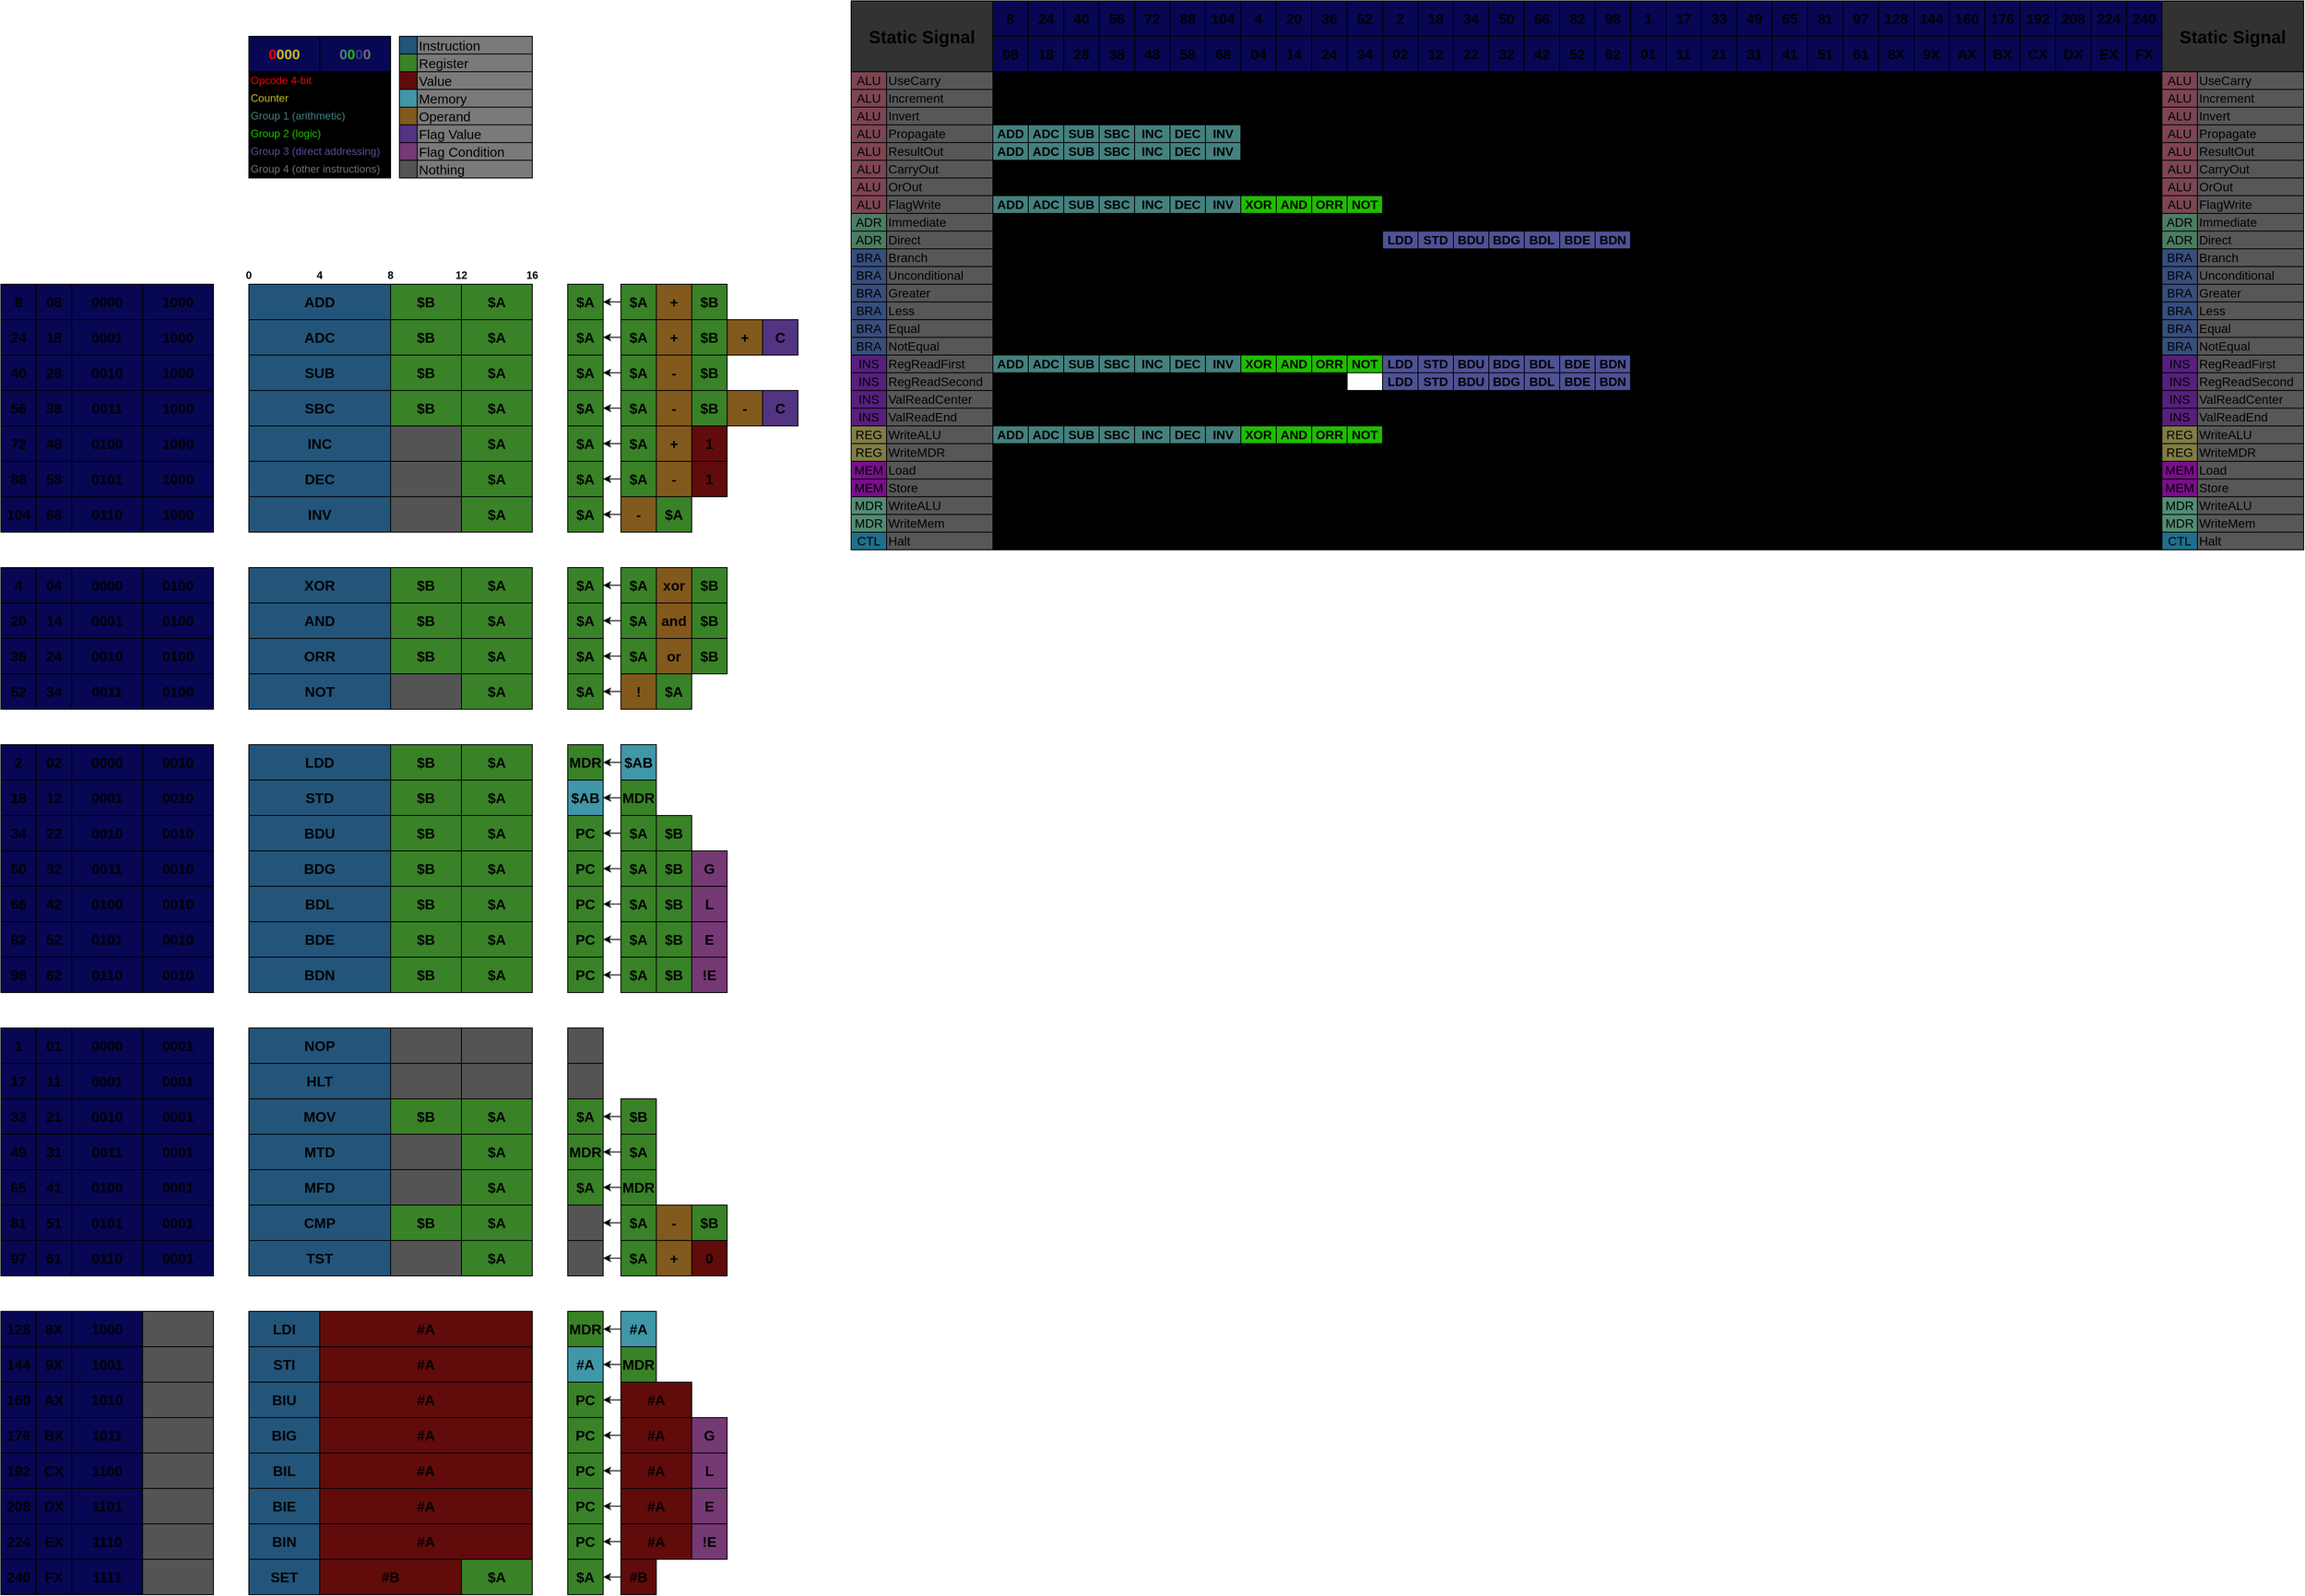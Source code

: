 <mxfile version="20.8.16" type="device"><diagram name="Page-1" id="Upnru5wtj_T22pzFska-"><mxGraphModel dx="2415" dy="1867" grid="1" gridSize="10" guides="1" tooltips="1" connect="1" arrows="1" fold="1" page="0" pageScale="1" pageWidth="1169" pageHeight="827" math="0" shadow="0"><root><mxCell id="0"/><mxCell id="1" parent="0"/><mxCell id="QQKEC4O3kNPQYdbeUwn0-2" value="0" style="text;html=1;strokeColor=none;fillColor=none;align=center;verticalAlign=middle;whiteSpace=wrap;rounded=0;fontStyle=1" parent="1" vertex="1"><mxGeometry x="430" y="180" width="20" height="20" as="geometry"/></mxCell><mxCell id="QQKEC4O3kNPQYdbeUwn0-3" value="4" style="text;html=1;strokeColor=none;fillColor=none;align=center;verticalAlign=middle;whiteSpace=wrap;rounded=0;fontStyle=1" parent="1" vertex="1"><mxGeometry x="510" y="180" width="20" height="20" as="geometry"/></mxCell><mxCell id="QQKEC4O3kNPQYdbeUwn0-6" value="16" style="text;html=1;strokeColor=none;fillColor=none;align=center;verticalAlign=middle;whiteSpace=wrap;rounded=0;fontStyle=1" parent="1" vertex="1"><mxGeometry x="750" y="180" width="20" height="20" as="geometry"/></mxCell><mxCell id="QQKEC4O3kNPQYdbeUwn0-9" value="12" style="text;html=1;strokeColor=none;fillColor=none;align=center;verticalAlign=middle;whiteSpace=wrap;rounded=0;fontStyle=1" parent="1" vertex="1"><mxGeometry x="670" y="180" width="20" height="20" as="geometry"/></mxCell><mxCell id="QQKEC4O3kNPQYdbeUwn0-17" value="MOV" style="rounded=0;whiteSpace=wrap;html=1;fontStyle=1;fontSize=16;fillColor=#23557A;" parent="1" vertex="1"><mxGeometry x="440" y="1120" width="160" height="40" as="geometry"/></mxCell><mxCell id="QQKEC4O3kNPQYdbeUwn0-21" value="$B" style="rounded=0;whiteSpace=wrap;html=1;fontStyle=1;fontSize=16;fillColor=#398227;" parent="1" vertex="1"><mxGeometry x="600" y="1120" width="80" height="40" as="geometry"/></mxCell><mxCell id="QQKEC4O3kNPQYdbeUwn0-25" value="8" style="text;html=1;strokeColor=none;fillColor=none;align=center;verticalAlign=middle;whiteSpace=wrap;rounded=0;fontStyle=1" parent="1" vertex="1"><mxGeometry x="590" y="180" width="20" height="20" as="geometry"/></mxCell><mxCell id="QQKEC4O3kNPQYdbeUwn0-26" value="ADD" style="rounded=0;whiteSpace=wrap;html=1;fontStyle=1;fontSize=16;fillColor=#23557A;" parent="1" vertex="1"><mxGeometry x="440" y="200" width="160" height="40" as="geometry"/></mxCell><mxCell id="QQKEC4O3kNPQYdbeUwn0-34" style="edgeStyle=orthogonalEdgeStyle;rounded=0;orthogonalLoop=1;jettySize=auto;html=1;fontSize=16;" parent="1" source="QQKEC4O3kNPQYdbeUwn0-32" target="QQKEC4O3kNPQYdbeUwn0-33" edge="1"><mxGeometry relative="1" as="geometry"/></mxCell><mxCell id="QQKEC4O3kNPQYdbeUwn0-32" value="$B" style="rounded=0;whiteSpace=wrap;html=1;fontStyle=1;fontSize=16;fillColor=#398227;" parent="1" vertex="1"><mxGeometry x="860" y="1120" width="40" height="40" as="geometry"/></mxCell><mxCell id="QQKEC4O3kNPQYdbeUwn0-33" value="$A" style="rounded=0;whiteSpace=wrap;html=1;fontStyle=1;fontSize=16;fillColor=#398227;" parent="1" vertex="1"><mxGeometry x="800" y="1120" width="40" height="40" as="geometry"/></mxCell><mxCell id="QQKEC4O3kNPQYdbeUwn0-35" value="$A" style="rounded=0;whiteSpace=wrap;html=1;fontStyle=1;fontSize=16;fillColor=#398227;" parent="1" vertex="1"><mxGeometry x="800" y="200" width="40" height="40" as="geometry"/></mxCell><mxCell id="QQKEC4O3kNPQYdbeUwn0-63" style="edgeStyle=orthogonalEdgeStyle;rounded=0;orthogonalLoop=1;jettySize=auto;html=1;entryX=1;entryY=0.5;entryDx=0;entryDy=0;fontSize=16;" parent="1" source="QQKEC4O3kNPQYdbeUwn0-36" target="QQKEC4O3kNPQYdbeUwn0-35" edge="1"><mxGeometry relative="1" as="geometry"/></mxCell><mxCell id="QQKEC4O3kNPQYdbeUwn0-36" value="$A" style="rounded=0;whiteSpace=wrap;html=1;fontStyle=1;fontSize=16;fillColor=#398227;" parent="1" vertex="1"><mxGeometry x="860" y="200" width="40" height="40" as="geometry"/></mxCell><mxCell id="QQKEC4O3kNPQYdbeUwn0-37" value="$B" style="rounded=0;whiteSpace=wrap;html=1;fontStyle=1;fontSize=16;fillColor=#398227;" parent="1" vertex="1"><mxGeometry x="940" y="200" width="40" height="40" as="geometry"/></mxCell><mxCell id="QQKEC4O3kNPQYdbeUwn0-38" value="+" style="rounded=0;whiteSpace=wrap;html=1;fontStyle=1;fontSize=16;fillColor=#82591D;" parent="1" vertex="1"><mxGeometry x="900" y="200" width="40" height="40" as="geometry"/></mxCell><mxCell id="QQKEC4O3kNPQYdbeUwn0-39" value="ADC" style="rounded=0;whiteSpace=wrap;html=1;fontStyle=1;fontSize=16;fillColor=#23557A;" parent="1" vertex="1"><mxGeometry x="440" y="240" width="160" height="40" as="geometry"/></mxCell><mxCell id="QQKEC4O3kNPQYdbeUwn0-42" value="$A" style="rounded=0;whiteSpace=wrap;html=1;fontStyle=1;fontSize=16;fillColor=#398227;" parent="1" vertex="1"><mxGeometry x="800" y="240" width="40" height="40" as="geometry"/></mxCell><mxCell id="QQKEC4O3kNPQYdbeUwn0-64" style="edgeStyle=orthogonalEdgeStyle;rounded=0;orthogonalLoop=1;jettySize=auto;html=1;fontSize=16;" parent="1" source="QQKEC4O3kNPQYdbeUwn0-43" target="QQKEC4O3kNPQYdbeUwn0-42" edge="1"><mxGeometry relative="1" as="geometry"/></mxCell><mxCell id="QQKEC4O3kNPQYdbeUwn0-43" value="$A" style="rounded=0;whiteSpace=wrap;html=1;fontStyle=1;fontSize=16;fillColor=#398227;" parent="1" vertex="1"><mxGeometry x="860" y="240" width="40" height="40" as="geometry"/></mxCell><mxCell id="QQKEC4O3kNPQYdbeUwn0-44" value="$B" style="rounded=0;whiteSpace=wrap;html=1;fontStyle=1;fontSize=16;fillColor=#398227;" parent="1" vertex="1"><mxGeometry x="940" y="240" width="40" height="40" as="geometry"/></mxCell><mxCell id="QQKEC4O3kNPQYdbeUwn0-45" value="+" style="rounded=0;whiteSpace=wrap;html=1;fontStyle=1;fontSize=16;fillColor=#82591D;" parent="1" vertex="1"><mxGeometry x="900" y="240" width="40" height="40" as="geometry"/></mxCell><mxCell id="QQKEC4O3kNPQYdbeUwn0-46" value="SUB" style="rounded=0;whiteSpace=wrap;html=1;fontStyle=1;fontSize=16;fillColor=#23557A;" parent="1" vertex="1"><mxGeometry x="440" y="280" width="160" height="40" as="geometry"/></mxCell><mxCell id="QQKEC4O3kNPQYdbeUwn0-49" value="$A" style="rounded=0;whiteSpace=wrap;html=1;fontStyle=1;fontSize=16;fillColor=#398227;" parent="1" vertex="1"><mxGeometry x="800" y="280" width="40" height="40" as="geometry"/></mxCell><mxCell id="QQKEC4O3kNPQYdbeUwn0-65" style="edgeStyle=orthogonalEdgeStyle;rounded=0;orthogonalLoop=1;jettySize=auto;html=1;fontSize=16;" parent="1" source="QQKEC4O3kNPQYdbeUwn0-50" target="QQKEC4O3kNPQYdbeUwn0-49" edge="1"><mxGeometry relative="1" as="geometry"/></mxCell><mxCell id="QQKEC4O3kNPQYdbeUwn0-50" value="$A" style="rounded=0;whiteSpace=wrap;html=1;fontStyle=1;fontSize=16;fillColor=#398227;" parent="1" vertex="1"><mxGeometry x="860" y="280" width="40" height="40" as="geometry"/></mxCell><mxCell id="QQKEC4O3kNPQYdbeUwn0-51" value="$B" style="rounded=0;whiteSpace=wrap;html=1;fontStyle=1;fontSize=16;fillColor=#398227;" parent="1" vertex="1"><mxGeometry x="940" y="280" width="40" height="40" as="geometry"/></mxCell><mxCell id="QQKEC4O3kNPQYdbeUwn0-52" value="-" style="rounded=0;whiteSpace=wrap;html=1;fontStyle=1;fontSize=16;fillColor=#82591D;" parent="1" vertex="1"><mxGeometry x="900" y="280" width="40" height="40" as="geometry"/></mxCell><mxCell id="QQKEC4O3kNPQYdbeUwn0-53" value="SBC" style="rounded=0;whiteSpace=wrap;html=1;fontStyle=1;fontSize=16;fillColor=#23557A;" parent="1" vertex="1"><mxGeometry x="440" y="320" width="160" height="40" as="geometry"/></mxCell><mxCell id="QQKEC4O3kNPQYdbeUwn0-56" value="$A" style="rounded=0;whiteSpace=wrap;html=1;fontStyle=1;fontSize=16;fillColor=#398227;" parent="1" vertex="1"><mxGeometry x="800" y="320" width="40" height="40" as="geometry"/></mxCell><mxCell id="QQKEC4O3kNPQYdbeUwn0-66" style="edgeStyle=orthogonalEdgeStyle;rounded=0;orthogonalLoop=1;jettySize=auto;html=1;fontSize=16;" parent="1" source="QQKEC4O3kNPQYdbeUwn0-57" target="QQKEC4O3kNPQYdbeUwn0-56" edge="1"><mxGeometry relative="1" as="geometry"/></mxCell><mxCell id="QQKEC4O3kNPQYdbeUwn0-57" value="$A" style="rounded=0;whiteSpace=wrap;html=1;fontStyle=1;fontSize=16;fillColor=#398227;" parent="1" vertex="1"><mxGeometry x="860" y="320" width="40" height="40" as="geometry"/></mxCell><mxCell id="QQKEC4O3kNPQYdbeUwn0-58" value="$B" style="rounded=0;whiteSpace=wrap;html=1;fontStyle=1;fontSize=16;fillColor=#398227;" parent="1" vertex="1"><mxGeometry x="940" y="320" width="40" height="40" as="geometry"/></mxCell><mxCell id="QQKEC4O3kNPQYdbeUwn0-59" value="-" style="rounded=0;whiteSpace=wrap;html=1;fontStyle=1;fontSize=16;fillColor=#82591D;" parent="1" vertex="1"><mxGeometry x="900" y="320" width="40" height="40" as="geometry"/></mxCell><mxCell id="QQKEC4O3kNPQYdbeUwn0-60" value="+" style="rounded=0;whiteSpace=wrap;html=1;fontStyle=1;fontSize=16;fillColor=#82591D;" parent="1" vertex="1"><mxGeometry x="980" y="240" width="40" height="40" as="geometry"/></mxCell><mxCell id="QQKEC4O3kNPQYdbeUwn0-61" value="-" style="rounded=0;whiteSpace=wrap;html=1;fontStyle=1;fontSize=16;fillColor=#82591D;" parent="1" vertex="1"><mxGeometry x="980" y="320" width="40" height="40" as="geometry"/></mxCell><mxCell id="QQKEC4O3kNPQYdbeUwn0-67" value="C" style="rounded=0;whiteSpace=wrap;html=1;fontStyle=1;fontSize=16;fillColor=#533482;" parent="1" vertex="1"><mxGeometry x="1020" y="240" width="40" height="40" as="geometry"/></mxCell><mxCell id="QQKEC4O3kNPQYdbeUwn0-68" value="C" style="rounded=0;whiteSpace=wrap;html=1;fontStyle=1;fontSize=16;fillColor=#533482;" parent="1" vertex="1"><mxGeometry x="1020" y="320" width="40" height="40" as="geometry"/></mxCell><mxCell id="QQKEC4O3kNPQYdbeUwn0-69" value="" style="rounded=0;whiteSpace=wrap;html=1;fontStyle=1;fontSize=20;fillColor=#23557A;" parent="1" vertex="1"><mxGeometry x="610" y="-80" width="20" height="20" as="geometry"/></mxCell><mxCell id="QQKEC4O3kNPQYdbeUwn0-71" value="Instruction" style="rounded=0;whiteSpace=wrap;html=1;fontStyle=0;fontSize=15;fillColor=#7A7A7A;align=left;" parent="1" vertex="1"><mxGeometry x="630" y="-80" width="130" height="20" as="geometry"/></mxCell><mxCell id="QQKEC4O3kNPQYdbeUwn0-73" value="Register" style="rounded=0;whiteSpace=wrap;html=1;fontStyle=0;fontSize=15;fillColor=#7A7A7A;align=left;" parent="1" vertex="1"><mxGeometry x="630" y="-60" width="130" height="20" as="geometry"/></mxCell><mxCell id="QQKEC4O3kNPQYdbeUwn0-75" value="Value" style="rounded=0;whiteSpace=wrap;html=1;fontStyle=0;fontSize=15;fillColor=#7A7A7A;align=left;" parent="1" vertex="1"><mxGeometry x="630" y="-40" width="130" height="20" as="geometry"/></mxCell><mxCell id="QQKEC4O3kNPQYdbeUwn0-77" value="Operand" style="rounded=0;whiteSpace=wrap;html=1;fontStyle=0;fontSize=15;fillColor=#7A7A7A;align=left;" parent="1" vertex="1"><mxGeometry x="630" width="130" height="20" as="geometry"/></mxCell><mxCell id="QQKEC4O3kNPQYdbeUwn0-79" value="Flag Value" style="rounded=0;whiteSpace=wrap;html=1;fontStyle=0;fontSize=15;fillColor=#7A7A7A;align=left;" parent="1" vertex="1"><mxGeometry x="630" y="20" width="130" height="20" as="geometry"/></mxCell><mxCell id="QQKEC4O3kNPQYdbeUwn0-80" value="" style="rounded=0;whiteSpace=wrap;html=1;fontStyle=1;fontSize=20;fillColor=#398227;" parent="1" vertex="1"><mxGeometry x="610" y="-60" width="20" height="20" as="geometry"/></mxCell><mxCell id="QQKEC4O3kNPQYdbeUwn0-81" value="" style="rounded=0;whiteSpace=wrap;html=1;fontStyle=1;fontSize=20;fillColor=#610B0B;" parent="1" vertex="1"><mxGeometry x="610" y="-40" width="20" height="20" as="geometry"/></mxCell><mxCell id="QQKEC4O3kNPQYdbeUwn0-82" value="" style="rounded=0;whiteSpace=wrap;html=1;fontStyle=1;fontSize=20;fillColor=#82591D;" parent="1" vertex="1"><mxGeometry x="610" width="20" height="20" as="geometry"/></mxCell><mxCell id="QQKEC4O3kNPQYdbeUwn0-83" value="" style="rounded=0;whiteSpace=wrap;html=1;fontStyle=1;fontSize=20;fillColor=#533482;" parent="1" vertex="1"><mxGeometry x="610" y="20" width="20" height="20" as="geometry"/></mxCell><mxCell id="QQKEC4O3kNPQYdbeUwn0-84" value="CMP" style="rounded=0;whiteSpace=wrap;html=1;fontStyle=1;fontSize=16;fillColor=#23557A;" parent="1" vertex="1"><mxGeometry x="440" y="1240" width="160" height="40" as="geometry"/></mxCell><mxCell id="QQKEC4O3kNPQYdbeUwn0-88" style="edgeStyle=orthogonalEdgeStyle;rounded=0;orthogonalLoop=1;jettySize=auto;html=1;fontSize=16;" parent="1" source="QQKEC4O3kNPQYdbeUwn0-89" edge="1"><mxGeometry relative="1" as="geometry"><mxPoint x="840.0" y="1260.034" as="targetPoint"/></mxGeometry></mxCell><mxCell id="QQKEC4O3kNPQYdbeUwn0-89" value="$A" style="rounded=0;whiteSpace=wrap;html=1;fontStyle=1;fontSize=16;fillColor=#398227;" parent="1" vertex="1"><mxGeometry x="860" y="1240" width="40" height="40" as="geometry"/></mxCell><mxCell id="QQKEC4O3kNPQYdbeUwn0-90" value="$B" style="rounded=0;whiteSpace=wrap;html=1;fontStyle=1;fontSize=16;fillColor=#398227;" parent="1" vertex="1"><mxGeometry x="940" y="1240" width="40" height="40" as="geometry"/></mxCell><mxCell id="QQKEC4O3kNPQYdbeUwn0-91" value="-" style="rounded=0;whiteSpace=wrap;html=1;fontStyle=1;fontSize=16;fillColor=#82591D;" parent="1" vertex="1"><mxGeometry x="900" y="1240" width="40" height="40" as="geometry"/></mxCell><mxCell id="QQKEC4O3kNPQYdbeUwn0-94" value="Nothing" style="rounded=0;whiteSpace=wrap;html=1;fontStyle=0;fontSize=15;fillColor=#7A7A7A;align=left;" parent="1" vertex="1"><mxGeometry x="630" y="60" width="130" height="20" as="geometry"/></mxCell><mxCell id="QQKEC4O3kNPQYdbeUwn0-95" value="" style="rounded=0;whiteSpace=wrap;html=1;fontStyle=1;fontSize=20;fillColor=#545454;" parent="1" vertex="1"><mxGeometry x="610" y="60" width="20" height="20" as="geometry"/></mxCell><mxCell id="QQKEC4O3kNPQYdbeUwn0-96" value="" style="rounded=0;whiteSpace=wrap;html=1;fontStyle=1;fontSize=16;fillColor=#545454;" parent="1" vertex="1"><mxGeometry x="800" y="1240" width="40" height="40" as="geometry"/></mxCell><mxCell id="QQKEC4O3kNPQYdbeUwn0-100" value="BDU" style="rounded=0;whiteSpace=wrap;html=1;fontStyle=1;fontSize=16;fillColor=#23557A;" parent="1" vertex="1"><mxGeometry x="440" y="800" width="160" height="40" as="geometry"/></mxCell><mxCell id="QQKEC4O3kNPQYdbeUwn0-103" style="edgeStyle=orthogonalEdgeStyle;rounded=0;orthogonalLoop=1;jettySize=auto;html=1;fontSize=16;" parent="1" edge="1"><mxGeometry relative="1" as="geometry"><mxPoint x="840.0" y="820.034" as="targetPoint"/><mxPoint x="860.0" y="820.034" as="sourcePoint"/></mxGeometry></mxCell><mxCell id="QQKEC4O3kNPQYdbeUwn0-109" value="PC" style="rounded=0;whiteSpace=wrap;html=1;fontStyle=1;fontSize=16;fillColor=#398227;" parent="1" vertex="1"><mxGeometry x="800" y="800" width="40" height="40" as="geometry"/></mxCell><mxCell id="QQKEC4O3kNPQYdbeUwn0-110" value="$A" style="rounded=0;whiteSpace=wrap;html=1;fontStyle=1;fontSize=16;fillColor=#398227;" parent="1" vertex="1"><mxGeometry x="860" y="800" width="40" height="40" as="geometry"/></mxCell><mxCell id="QQKEC4O3kNPQYdbeUwn0-111" value="$B" style="rounded=0;whiteSpace=wrap;html=1;fontStyle=1;fontSize=16;fillColor=#398227;" parent="1" vertex="1"><mxGeometry x="900" y="800" width="40" height="40" as="geometry"/></mxCell><mxCell id="QQKEC4O3kNPQYdbeUwn0-119" value="BDG" style="rounded=0;whiteSpace=wrap;html=1;fontStyle=1;fontSize=16;fillColor=#23557A;" parent="1" vertex="1"><mxGeometry x="440" y="840" width="160" height="40" as="geometry"/></mxCell><mxCell id="QQKEC4O3kNPQYdbeUwn0-122" style="edgeStyle=orthogonalEdgeStyle;rounded=0;orthogonalLoop=1;jettySize=auto;html=1;fontSize=16;" parent="1" edge="1"><mxGeometry relative="1" as="geometry"><mxPoint x="840.0" y="860.034" as="targetPoint"/><mxPoint x="860.0" y="860.034" as="sourcePoint"/></mxGeometry></mxCell><mxCell id="QQKEC4O3kNPQYdbeUwn0-123" value="PC" style="rounded=0;whiteSpace=wrap;html=1;fontStyle=1;fontSize=16;fillColor=#398227;" parent="1" vertex="1"><mxGeometry x="800" y="840" width="40" height="40" as="geometry"/></mxCell><mxCell id="QQKEC4O3kNPQYdbeUwn0-124" value="$A" style="rounded=0;whiteSpace=wrap;html=1;fontStyle=1;fontSize=16;fillColor=#398227;" parent="1" vertex="1"><mxGeometry x="860" y="840" width="40" height="40" as="geometry"/></mxCell><mxCell id="QQKEC4O3kNPQYdbeUwn0-125" value="$B" style="rounded=0;whiteSpace=wrap;html=1;fontStyle=1;fontSize=16;fillColor=#398227;" parent="1" vertex="1"><mxGeometry x="900" y="840" width="40" height="40" as="geometry"/></mxCell><mxCell id="QQKEC4O3kNPQYdbeUwn0-126" value="BDL" style="rounded=0;whiteSpace=wrap;html=1;fontStyle=1;fontSize=16;fillColor=#23557A;" parent="1" vertex="1"><mxGeometry x="440" y="880" width="160" height="40" as="geometry"/></mxCell><mxCell id="QQKEC4O3kNPQYdbeUwn0-129" style="edgeStyle=orthogonalEdgeStyle;rounded=0;orthogonalLoop=1;jettySize=auto;html=1;fontSize=16;" parent="1" edge="1"><mxGeometry relative="1" as="geometry"><mxPoint x="840.0" y="900.034" as="targetPoint"/><mxPoint x="860.0" y="900.034" as="sourcePoint"/></mxGeometry></mxCell><mxCell id="QQKEC4O3kNPQYdbeUwn0-130" value="PC" style="rounded=0;whiteSpace=wrap;html=1;fontStyle=1;fontSize=16;fillColor=#398227;" parent="1" vertex="1"><mxGeometry x="800" y="880" width="40" height="40" as="geometry"/></mxCell><mxCell id="QQKEC4O3kNPQYdbeUwn0-131" value="$A" style="rounded=0;whiteSpace=wrap;html=1;fontStyle=1;fontSize=16;fillColor=#398227;" parent="1" vertex="1"><mxGeometry x="860" y="880" width="40" height="40" as="geometry"/></mxCell><mxCell id="QQKEC4O3kNPQYdbeUwn0-132" value="$B" style="rounded=0;whiteSpace=wrap;html=1;fontStyle=1;fontSize=16;fillColor=#398227;" parent="1" vertex="1"><mxGeometry x="900" y="880" width="40" height="40" as="geometry"/></mxCell><mxCell id="QQKEC4O3kNPQYdbeUwn0-133" value="BDE" style="rounded=0;whiteSpace=wrap;html=1;fontStyle=1;fontSize=16;fillColor=#23557A;" parent="1" vertex="1"><mxGeometry x="440" y="920" width="160" height="40" as="geometry"/></mxCell><mxCell id="QQKEC4O3kNPQYdbeUwn0-136" style="edgeStyle=orthogonalEdgeStyle;rounded=0;orthogonalLoop=1;jettySize=auto;html=1;fontSize=16;" parent="1" edge="1"><mxGeometry relative="1" as="geometry"><mxPoint x="840.0" y="940.034" as="targetPoint"/><mxPoint x="860.0" y="940.034" as="sourcePoint"/></mxGeometry></mxCell><mxCell id="QQKEC4O3kNPQYdbeUwn0-137" value="PC" style="rounded=0;whiteSpace=wrap;html=1;fontStyle=1;fontSize=16;fillColor=#398227;" parent="1" vertex="1"><mxGeometry x="800" y="920" width="40" height="40" as="geometry"/></mxCell><mxCell id="QQKEC4O3kNPQYdbeUwn0-138" value="$A" style="rounded=0;whiteSpace=wrap;html=1;fontStyle=1;fontSize=16;fillColor=#398227;" parent="1" vertex="1"><mxGeometry x="860" y="920" width="40" height="40" as="geometry"/></mxCell><mxCell id="QQKEC4O3kNPQYdbeUwn0-139" value="$B" style="rounded=0;whiteSpace=wrap;html=1;fontStyle=1;fontSize=16;fillColor=#398227;" parent="1" vertex="1"><mxGeometry x="900" y="920" width="40" height="40" as="geometry"/></mxCell><mxCell id="QQKEC4O3kNPQYdbeUwn0-140" value="Flag Condition" style="rounded=0;whiteSpace=wrap;html=1;fontStyle=0;fontSize=15;fillColor=#7A7A7A;align=left;" parent="1" vertex="1"><mxGeometry x="630" y="40" width="130" height="20" as="geometry"/></mxCell><mxCell id="QQKEC4O3kNPQYdbeUwn0-141" value="" style="rounded=0;whiteSpace=wrap;html=1;fontStyle=1;fontSize=20;fillColor=#753974;" parent="1" vertex="1"><mxGeometry x="610" y="40" width="20" height="20" as="geometry"/></mxCell><mxCell id="QQKEC4O3kNPQYdbeUwn0-142" value="G" style="rounded=0;whiteSpace=wrap;html=1;fontStyle=1;fontSize=16;fillColor=#753974;" parent="1" vertex="1"><mxGeometry x="940" y="840" width="40" height="40" as="geometry"/></mxCell><mxCell id="QQKEC4O3kNPQYdbeUwn0-143" value="L" style="rounded=0;whiteSpace=wrap;html=1;fontStyle=1;fontSize=16;fillColor=#753974;" parent="1" vertex="1"><mxGeometry x="940" y="880" width="40" height="40" as="geometry"/></mxCell><mxCell id="QQKEC4O3kNPQYdbeUwn0-144" value="E" style="rounded=0;whiteSpace=wrap;html=1;fontStyle=1;fontSize=16;fillColor=#753974;" parent="1" vertex="1"><mxGeometry x="940" y="920" width="40" height="40" as="geometry"/></mxCell><mxCell id="QQKEC4O3kNPQYdbeUwn0-169" value="INC" style="rounded=0;whiteSpace=wrap;html=1;fontStyle=1;fontSize=16;fillColor=#23557A;" parent="1" vertex="1"><mxGeometry x="440" y="360" width="160" height="40" as="geometry"/></mxCell><mxCell id="QQKEC4O3kNPQYdbeUwn0-172" value="$A" style="rounded=0;whiteSpace=wrap;html=1;fontStyle=1;fontSize=16;fillColor=#398227;" parent="1" vertex="1"><mxGeometry x="800" y="360" width="40" height="40" as="geometry"/></mxCell><mxCell id="QQKEC4O3kNPQYdbeUwn0-173" style="edgeStyle=orthogonalEdgeStyle;rounded=0;orthogonalLoop=1;jettySize=auto;html=1;fontSize=16;" parent="1" source="QQKEC4O3kNPQYdbeUwn0-174" target="QQKEC4O3kNPQYdbeUwn0-172" edge="1"><mxGeometry relative="1" as="geometry"/></mxCell><mxCell id="QQKEC4O3kNPQYdbeUwn0-174" value="$A" style="rounded=0;whiteSpace=wrap;html=1;fontStyle=1;fontSize=16;fillColor=#398227;" parent="1" vertex="1"><mxGeometry x="860" y="360" width="40" height="40" as="geometry"/></mxCell><mxCell id="QQKEC4O3kNPQYdbeUwn0-176" value="+" style="rounded=0;whiteSpace=wrap;html=1;fontStyle=1;fontSize=16;fillColor=#82591D;" parent="1" vertex="1"><mxGeometry x="900" y="360" width="40" height="40" as="geometry"/></mxCell><mxCell id="QQKEC4O3kNPQYdbeUwn0-182" value="1" style="rounded=0;whiteSpace=wrap;html=1;fontStyle=1;fontSize=16;fillColor=#610B0B;" parent="1" vertex="1"><mxGeometry x="940" y="360" width="40" height="40" as="geometry"/></mxCell><mxCell id="QQKEC4O3kNPQYdbeUwn0-183" value="DEC" style="rounded=0;whiteSpace=wrap;html=1;fontStyle=1;fontSize=16;fillColor=#23557A;" parent="1" vertex="1"><mxGeometry x="440" y="400" width="160" height="40" as="geometry"/></mxCell><mxCell id="QQKEC4O3kNPQYdbeUwn0-185" value="$A" style="rounded=0;whiteSpace=wrap;html=1;fontStyle=1;fontSize=16;fillColor=#398227;" parent="1" vertex="1"><mxGeometry x="800" y="400" width="40" height="40" as="geometry"/></mxCell><mxCell id="QQKEC4O3kNPQYdbeUwn0-186" style="edgeStyle=orthogonalEdgeStyle;rounded=0;orthogonalLoop=1;jettySize=auto;html=1;fontSize=16;" parent="1" source="QQKEC4O3kNPQYdbeUwn0-187" target="QQKEC4O3kNPQYdbeUwn0-185" edge="1"><mxGeometry relative="1" as="geometry"/></mxCell><mxCell id="QQKEC4O3kNPQYdbeUwn0-187" value="$A" style="rounded=0;whiteSpace=wrap;html=1;fontStyle=1;fontSize=16;fillColor=#398227;" parent="1" vertex="1"><mxGeometry x="860" y="400" width="40" height="40" as="geometry"/></mxCell><mxCell id="QQKEC4O3kNPQYdbeUwn0-188" value="-" style="rounded=0;whiteSpace=wrap;html=1;fontStyle=1;fontSize=16;fillColor=#82591D;" parent="1" vertex="1"><mxGeometry x="900" y="400" width="40" height="40" as="geometry"/></mxCell><mxCell id="QQKEC4O3kNPQYdbeUwn0-190" value="1" style="rounded=0;whiteSpace=wrap;html=1;fontStyle=1;fontSize=16;fillColor=#610B0B;" parent="1" vertex="1"><mxGeometry x="940" y="400" width="40" height="40" as="geometry"/></mxCell><mxCell id="QQKEC4O3kNPQYdbeUwn0-191" value="TST" style="rounded=0;whiteSpace=wrap;html=1;fontStyle=1;fontSize=16;fillColor=#23557A;" parent="1" vertex="1"><mxGeometry x="440" y="1280" width="160" height="40" as="geometry"/></mxCell><mxCell id="_ouVUy4hJESrMvwDtKTC-890" style="edgeStyle=orthogonalEdgeStyle;rounded=0;orthogonalLoop=1;jettySize=auto;html=1;exitX=0;exitY=0.5;exitDx=0;exitDy=0;entryX=1;entryY=0.5;entryDx=0;entryDy=0;fontColor=#3B3680;" edge="1" parent="1" source="QQKEC4O3kNPQYdbeUwn0-195" target="QQKEC4O3kNPQYdbeUwn0-198"><mxGeometry relative="1" as="geometry"/></mxCell><mxCell id="QQKEC4O3kNPQYdbeUwn0-195" value="$A" style="rounded=0;whiteSpace=wrap;html=1;fontStyle=1;fontSize=16;fillColor=#398227;" parent="1" vertex="1"><mxGeometry x="860" y="1280" width="40" height="40" as="geometry"/></mxCell><mxCell id="QQKEC4O3kNPQYdbeUwn0-198" value="" style="rounded=0;whiteSpace=wrap;html=1;fontStyle=1;fontSize=16;fillColor=#545454;" parent="1" vertex="1"><mxGeometry x="800" y="1280" width="40" height="40" as="geometry"/></mxCell><mxCell id="QQKEC4O3kNPQYdbeUwn0-204" value="+" style="rounded=0;whiteSpace=wrap;html=1;fontStyle=1;fontSize=16;fillColor=#82591D;" parent="1" vertex="1"><mxGeometry x="900" y="1280" width="40" height="40" as="geometry"/></mxCell><mxCell id="QQKEC4O3kNPQYdbeUwn0-205" value="0" style="rounded=0;whiteSpace=wrap;html=1;fontStyle=1;fontSize=16;fillColor=#610B0B;" parent="1" vertex="1"><mxGeometry x="940" y="1280" width="40" height="40" as="geometry"/></mxCell><mxCell id="QQKEC4O3kNPQYdbeUwn0-206" value="BDN" style="rounded=0;whiteSpace=wrap;html=1;fontStyle=1;fontSize=16;fillColor=#23557A;" parent="1" vertex="1"><mxGeometry x="440" y="960" width="160" height="40" as="geometry"/></mxCell><mxCell id="QQKEC4O3kNPQYdbeUwn0-209" style="edgeStyle=orthogonalEdgeStyle;rounded=0;orthogonalLoop=1;jettySize=auto;html=1;fontSize=16;" parent="1" edge="1"><mxGeometry relative="1" as="geometry"><mxPoint x="840" y="980.034" as="targetPoint"/><mxPoint x="860" y="980.034" as="sourcePoint"/></mxGeometry></mxCell><mxCell id="QQKEC4O3kNPQYdbeUwn0-210" value="PC" style="rounded=0;whiteSpace=wrap;html=1;fontStyle=1;fontSize=16;fillColor=#398227;" parent="1" vertex="1"><mxGeometry x="800" y="960" width="40" height="40" as="geometry"/></mxCell><mxCell id="QQKEC4O3kNPQYdbeUwn0-211" value="$A" style="rounded=0;whiteSpace=wrap;html=1;fontStyle=1;fontSize=16;fillColor=#398227;" parent="1" vertex="1"><mxGeometry x="860" y="960" width="40" height="40" as="geometry"/></mxCell><mxCell id="QQKEC4O3kNPQYdbeUwn0-212" value="$B" style="rounded=0;whiteSpace=wrap;html=1;fontStyle=1;fontSize=16;fillColor=#398227;" parent="1" vertex="1"><mxGeometry x="900" y="960" width="40" height="40" as="geometry"/></mxCell><mxCell id="QQKEC4O3kNPQYdbeUwn0-213" value="!E" style="rounded=0;whiteSpace=wrap;html=1;fontStyle=1;fontSize=16;fillColor=#753974;" parent="1" vertex="1"><mxGeometry x="940" y="960" width="40" height="40" as="geometry"/></mxCell><mxCell id="QQKEC4O3kNPQYdbeUwn0-224" value="XOR" style="rounded=0;whiteSpace=wrap;html=1;fontStyle=1;fontSize=16;fillColor=#23557A;" parent="1" vertex="1"><mxGeometry x="440" y="520" width="160" height="40" as="geometry"/></mxCell><mxCell id="QQKEC4O3kNPQYdbeUwn0-226" value="$A" style="rounded=0;whiteSpace=wrap;html=1;fontStyle=1;fontSize=16;fillColor=#398227;" parent="1" vertex="1"><mxGeometry x="800" y="520" width="40" height="40" as="geometry"/></mxCell><mxCell id="QQKEC4O3kNPQYdbeUwn0-227" style="edgeStyle=orthogonalEdgeStyle;rounded=0;orthogonalLoop=1;jettySize=auto;html=1;fontSize=16;" parent="1" source="QQKEC4O3kNPQYdbeUwn0-228" target="QQKEC4O3kNPQYdbeUwn0-226" edge="1"><mxGeometry relative="1" as="geometry"/></mxCell><mxCell id="QQKEC4O3kNPQYdbeUwn0-228" value="$A" style="rounded=0;whiteSpace=wrap;html=1;fontStyle=1;fontSize=16;fillColor=#398227;" parent="1" vertex="1"><mxGeometry x="860" y="520" width="40" height="40" as="geometry"/></mxCell><mxCell id="QQKEC4O3kNPQYdbeUwn0-229" value="xor" style="rounded=0;whiteSpace=wrap;html=1;fontStyle=1;fontSize=16;fillColor=#82591D;" parent="1" vertex="1"><mxGeometry x="900" y="520" width="40" height="40" as="geometry"/></mxCell><mxCell id="QQKEC4O3kNPQYdbeUwn0-232" value="NOT" style="rounded=0;whiteSpace=wrap;html=1;fontStyle=1;fontSize=16;fillColor=#23557A;" parent="1" vertex="1"><mxGeometry x="440" y="640" width="160" height="40" as="geometry"/></mxCell><mxCell id="QQKEC4O3kNPQYdbeUwn0-234" value="$A" style="rounded=0;whiteSpace=wrap;html=1;fontStyle=1;fontSize=16;fillColor=#398227;" parent="1" vertex="1"><mxGeometry x="800" y="640" width="40" height="40" as="geometry"/></mxCell><mxCell id="QQKEC4O3kNPQYdbeUwn0-235" style="edgeStyle=orthogonalEdgeStyle;rounded=0;orthogonalLoop=1;jettySize=auto;html=1;fontSize=16;" parent="1" source="QQKEC4O3kNPQYdbeUwn0-236" target="QQKEC4O3kNPQYdbeUwn0-234" edge="1"><mxGeometry relative="1" as="geometry"/></mxCell><mxCell id="QQKEC4O3kNPQYdbeUwn0-236" value="$A" style="rounded=0;whiteSpace=wrap;html=1;fontStyle=1;fontSize=16;fillColor=#398227;" parent="1" vertex="1"><mxGeometry x="900" y="640" width="40" height="40" as="geometry"/></mxCell><mxCell id="QQKEC4O3kNPQYdbeUwn0-237" value="!" style="rounded=0;whiteSpace=wrap;html=1;fontStyle=1;fontSize=16;fillColor=#82591D;" parent="1" vertex="1"><mxGeometry x="860" y="640" width="40" height="40" as="geometry"/></mxCell><mxCell id="QQKEC4O3kNPQYdbeUwn0-241" value="INV" style="rounded=0;whiteSpace=wrap;html=1;fontStyle=1;fontSize=16;fillColor=#23557A;" parent="1" vertex="1"><mxGeometry x="440" y="440" width="160" height="40" as="geometry"/></mxCell><mxCell id="QQKEC4O3kNPQYdbeUwn0-243" value="$A" style="rounded=0;whiteSpace=wrap;html=1;fontStyle=1;fontSize=16;fillColor=#398227;" parent="1" vertex="1"><mxGeometry x="800" y="440" width="40" height="40" as="geometry"/></mxCell><mxCell id="QQKEC4O3kNPQYdbeUwn0-245" value="$A" style="rounded=0;whiteSpace=wrap;html=1;fontStyle=1;fontSize=16;fillColor=#398227;" parent="1" vertex="1"><mxGeometry x="900" y="440" width="40" height="40" as="geometry"/></mxCell><mxCell id="QQKEC4O3kNPQYdbeUwn0-251" style="edgeStyle=orthogonalEdgeStyle;rounded=0;orthogonalLoop=1;jettySize=auto;html=1;entryX=1;entryY=0.5;entryDx=0;entryDy=0;fontSize=16;" parent="1" source="QQKEC4O3kNPQYdbeUwn0-246" target="QQKEC4O3kNPQYdbeUwn0-243" edge="1"><mxGeometry relative="1" as="geometry"/></mxCell><mxCell id="QQKEC4O3kNPQYdbeUwn0-246" value="-" style="rounded=0;whiteSpace=wrap;html=1;fontStyle=1;fontSize=16;fillColor=#82591D;" parent="1" vertex="1"><mxGeometry x="860" y="440" width="40" height="40" as="geometry"/></mxCell><mxCell id="QQKEC4O3kNPQYdbeUwn0-27" value="$B" style="rounded=0;whiteSpace=wrap;html=1;fontStyle=1;fontSize=16;fillColor=#398227;" parent="1" vertex="1"><mxGeometry x="600" y="200" width="80" height="40" as="geometry"/></mxCell><mxCell id="QQKEC4O3kNPQYdbeUwn0-40" value="$B" style="rounded=0;whiteSpace=wrap;html=1;fontStyle=1;fontSize=16;fillColor=#398227;" parent="1" vertex="1"><mxGeometry x="600" y="240" width="80" height="40" as="geometry"/></mxCell><mxCell id="QQKEC4O3kNPQYdbeUwn0-47" value="$B" style="rounded=0;whiteSpace=wrap;html=1;fontStyle=1;fontSize=16;fillColor=#398227;" parent="1" vertex="1"><mxGeometry x="600" y="280" width="80" height="40" as="geometry"/></mxCell><mxCell id="QQKEC4O3kNPQYdbeUwn0-54" value="$B" style="rounded=0;whiteSpace=wrap;html=1;fontStyle=1;fontSize=16;fillColor=#398227;" parent="1" vertex="1"><mxGeometry x="600" y="320" width="80" height="40" as="geometry"/></mxCell><mxCell id="QQKEC4O3kNPQYdbeUwn0-85" value="$B" style="rounded=0;whiteSpace=wrap;html=1;fontStyle=1;fontSize=16;fillColor=#398227;" parent="1" vertex="1"><mxGeometry x="600" y="1240" width="80" height="40" as="geometry"/></mxCell><mxCell id="QQKEC4O3kNPQYdbeUwn0-101" value="$B" style="rounded=0;whiteSpace=wrap;html=1;fontStyle=1;fontSize=16;fillColor=#398227;" parent="1" vertex="1"><mxGeometry x="600" y="800" width="80" height="40" as="geometry"/></mxCell><mxCell id="QQKEC4O3kNPQYdbeUwn0-120" value="$B" style="rounded=0;whiteSpace=wrap;html=1;fontStyle=1;fontSize=16;fillColor=#398227;" parent="1" vertex="1"><mxGeometry x="600" y="840" width="80" height="40" as="geometry"/></mxCell><mxCell id="QQKEC4O3kNPQYdbeUwn0-127" value="$B" style="rounded=0;whiteSpace=wrap;html=1;fontStyle=1;fontSize=16;fillColor=#398227;" parent="1" vertex="1"><mxGeometry x="600" y="880" width="80" height="40" as="geometry"/></mxCell><mxCell id="QQKEC4O3kNPQYdbeUwn0-134" value="$B" style="rounded=0;whiteSpace=wrap;html=1;fontStyle=1;fontSize=16;fillColor=#398227;" parent="1" vertex="1"><mxGeometry x="600" y="920" width="80" height="40" as="geometry"/></mxCell><mxCell id="QQKEC4O3kNPQYdbeUwn0-180" value="" style="rounded=0;whiteSpace=wrap;html=1;fontStyle=1;fontSize=16;fillColor=#545454;" parent="1" vertex="1"><mxGeometry x="600" y="360" width="80" height="40" as="geometry"/></mxCell><mxCell id="QQKEC4O3kNPQYdbeUwn0-189" value="" style="rounded=0;whiteSpace=wrap;html=1;fontStyle=1;fontSize=16;fillColor=#545454;" parent="1" vertex="1"><mxGeometry x="600" y="400" width="80" height="40" as="geometry"/></mxCell><mxCell id="QQKEC4O3kNPQYdbeUwn0-199" value="" style="rounded=0;whiteSpace=wrap;html=1;fontStyle=1;fontSize=16;fillColor=#545454;" parent="1" vertex="1"><mxGeometry x="600" y="1280" width="80" height="40" as="geometry"/></mxCell><mxCell id="QQKEC4O3kNPQYdbeUwn0-207" value="$B" style="rounded=0;whiteSpace=wrap;html=1;fontStyle=1;fontSize=16;fillColor=#398227;" parent="1" vertex="1"><mxGeometry x="600" y="960" width="80" height="40" as="geometry"/></mxCell><mxCell id="QQKEC4O3kNPQYdbeUwn0-238" value="" style="rounded=0;whiteSpace=wrap;html=1;fontStyle=1;fontSize=16;fillColor=#545454;" parent="1" vertex="1"><mxGeometry x="600" y="640" width="80" height="40" as="geometry"/></mxCell><mxCell id="QQKEC4O3kNPQYdbeUwn0-240" value="$B" style="rounded=0;whiteSpace=wrap;html=1;fontStyle=1;fontSize=16;fillColor=#398227;" parent="1" vertex="1"><mxGeometry x="600" y="520" width="80" height="40" as="geometry"/></mxCell><mxCell id="QQKEC4O3kNPQYdbeUwn0-247" value="" style="rounded=0;whiteSpace=wrap;html=1;fontStyle=1;fontSize=16;fillColor=#545454;" parent="1" vertex="1"><mxGeometry x="600" y="440" width="80" height="40" as="geometry"/></mxCell><mxCell id="QQKEC4O3kNPQYdbeUwn0-24" value="$A" style="rounded=0;whiteSpace=wrap;html=1;fontStyle=1;fontSize=16;fillColor=#398227;" parent="1" vertex="1"><mxGeometry x="680" y="1120" width="80" height="40" as="geometry"/></mxCell><mxCell id="QQKEC4O3kNPQYdbeUwn0-28" value="$A" style="rounded=0;whiteSpace=wrap;html=1;fontStyle=1;fontSize=16;fillColor=#398227;" parent="1" vertex="1"><mxGeometry x="680" y="200" width="80" height="40" as="geometry"/></mxCell><mxCell id="QQKEC4O3kNPQYdbeUwn0-41" value="$A" style="rounded=0;whiteSpace=wrap;html=1;fontStyle=1;fontSize=16;fillColor=#398227;" parent="1" vertex="1"><mxGeometry x="680" y="240" width="80" height="40" as="geometry"/></mxCell><mxCell id="QQKEC4O3kNPQYdbeUwn0-48" value="$A" style="rounded=0;whiteSpace=wrap;html=1;fontStyle=1;fontSize=16;fillColor=#398227;" parent="1" vertex="1"><mxGeometry x="680" y="280" width="80" height="40" as="geometry"/></mxCell><mxCell id="QQKEC4O3kNPQYdbeUwn0-55" value="$A" style="rounded=0;whiteSpace=wrap;html=1;fontStyle=1;fontSize=16;fillColor=#398227;" parent="1" vertex="1"><mxGeometry x="680" y="320" width="80" height="40" as="geometry"/></mxCell><mxCell id="QQKEC4O3kNPQYdbeUwn0-86" value="$A" style="rounded=0;whiteSpace=wrap;html=1;fontStyle=1;fontSize=16;fillColor=#398227;" parent="1" vertex="1"><mxGeometry x="680" y="1240" width="80" height="40" as="geometry"/></mxCell><mxCell id="QQKEC4O3kNPQYdbeUwn0-102" value="$A" style="rounded=0;whiteSpace=wrap;html=1;fontStyle=1;fontSize=16;fillColor=#398227;" parent="1" vertex="1"><mxGeometry x="680" y="800" width="80" height="40" as="geometry"/></mxCell><mxCell id="QQKEC4O3kNPQYdbeUwn0-121" value="$A" style="rounded=0;whiteSpace=wrap;html=1;fontStyle=1;fontSize=16;fillColor=#398227;" parent="1" vertex="1"><mxGeometry x="680" y="840" width="80" height="40" as="geometry"/></mxCell><mxCell id="QQKEC4O3kNPQYdbeUwn0-128" value="$A" style="rounded=0;whiteSpace=wrap;html=1;fontStyle=1;fontSize=16;fillColor=#398227;" parent="1" vertex="1"><mxGeometry x="680" y="880" width="80" height="40" as="geometry"/></mxCell><mxCell id="QQKEC4O3kNPQYdbeUwn0-135" value="$A" style="rounded=0;whiteSpace=wrap;html=1;fontStyle=1;fontSize=16;fillColor=#398227;" parent="1" vertex="1"><mxGeometry x="680" y="920" width="80" height="40" as="geometry"/></mxCell><mxCell id="QQKEC4O3kNPQYdbeUwn0-171" value="$A" style="rounded=0;whiteSpace=wrap;html=1;fontStyle=1;fontSize=16;fillColor=#398227;" parent="1" vertex="1"><mxGeometry x="680" y="360" width="80" height="40" as="geometry"/></mxCell><mxCell id="QQKEC4O3kNPQYdbeUwn0-184" value="$A" style="rounded=0;whiteSpace=wrap;html=1;fontStyle=1;fontSize=16;fillColor=#398227;" parent="1" vertex="1"><mxGeometry x="680" y="400" width="80" height="40" as="geometry"/></mxCell><mxCell id="QQKEC4O3kNPQYdbeUwn0-193" value="$A" style="rounded=0;whiteSpace=wrap;html=1;fontStyle=1;fontSize=16;fillColor=#398227;" parent="1" vertex="1"><mxGeometry x="680" y="1280" width="80" height="40" as="geometry"/></mxCell><mxCell id="QQKEC4O3kNPQYdbeUwn0-208" value="$A" style="rounded=0;whiteSpace=wrap;html=1;fontStyle=1;fontSize=16;fillColor=#398227;" parent="1" vertex="1"><mxGeometry x="680" y="960" width="80" height="40" as="geometry"/></mxCell><mxCell id="QQKEC4O3kNPQYdbeUwn0-225" value="$A" style="rounded=0;whiteSpace=wrap;html=1;fontStyle=1;fontSize=16;fillColor=#398227;" parent="1" vertex="1"><mxGeometry x="680" y="520" width="80" height="40" as="geometry"/></mxCell><mxCell id="QQKEC4O3kNPQYdbeUwn0-233" value="$A" style="rounded=0;whiteSpace=wrap;html=1;fontStyle=1;fontSize=16;fillColor=#398227;" parent="1" vertex="1"><mxGeometry x="680" y="640" width="80" height="40" as="geometry"/></mxCell><mxCell id="QQKEC4O3kNPQYdbeUwn0-242" value="$A" style="rounded=0;whiteSpace=wrap;html=1;fontStyle=1;fontSize=16;fillColor=#398227;" parent="1" vertex="1"><mxGeometry x="680" y="440" width="80" height="40" as="geometry"/></mxCell><mxCell id="bISDlGJc2yAQBZppDFdd-6" value="AND" style="rounded=0;whiteSpace=wrap;html=1;fontStyle=1;fontSize=16;fillColor=#23557A;" parent="1" vertex="1"><mxGeometry x="440" y="560" width="160" height="40" as="geometry"/></mxCell><mxCell id="bISDlGJc2yAQBZppDFdd-7" value="ORR" style="rounded=0;whiteSpace=wrap;html=1;fontStyle=1;fontSize=16;fillColor=#23557A;" parent="1" vertex="1"><mxGeometry x="440" y="600" width="160" height="40" as="geometry"/></mxCell><mxCell id="bISDlGJc2yAQBZppDFdd-8" value="$B" style="rounded=0;whiteSpace=wrap;html=1;fontStyle=1;fontSize=16;fillColor=#398227;" parent="1" vertex="1"><mxGeometry x="600" y="560" width="80" height="40" as="geometry"/></mxCell><mxCell id="bISDlGJc2yAQBZppDFdd-9" value="$A" style="rounded=0;whiteSpace=wrap;html=1;fontStyle=1;fontSize=16;fillColor=#398227;" parent="1" vertex="1"><mxGeometry x="680" y="560" width="80" height="40" as="geometry"/></mxCell><mxCell id="bISDlGJc2yAQBZppDFdd-10" value="$B" style="rounded=0;whiteSpace=wrap;html=1;fontStyle=1;fontSize=16;fillColor=#398227;" parent="1" vertex="1"><mxGeometry x="600" y="600" width="80" height="40" as="geometry"/></mxCell><mxCell id="bISDlGJc2yAQBZppDFdd-11" value="$A" style="rounded=0;whiteSpace=wrap;html=1;fontStyle=1;fontSize=16;fillColor=#398227;" parent="1" vertex="1"><mxGeometry x="680" y="600" width="80" height="40" as="geometry"/></mxCell><mxCell id="bISDlGJc2yAQBZppDFdd-12" value="$A" style="rounded=0;whiteSpace=wrap;html=1;fontStyle=1;fontSize=16;fillColor=#398227;" parent="1" vertex="1"><mxGeometry x="800" y="560" width="40" height="40" as="geometry"/></mxCell><mxCell id="bISDlGJc2yAQBZppDFdd-13" style="edgeStyle=orthogonalEdgeStyle;rounded=0;orthogonalLoop=1;jettySize=auto;html=1;fontSize=16;" parent="1" source="bISDlGJc2yAQBZppDFdd-14" target="bISDlGJc2yAQBZppDFdd-12" edge="1"><mxGeometry relative="1" as="geometry"/></mxCell><mxCell id="bISDlGJc2yAQBZppDFdd-14" value="$A" style="rounded=0;whiteSpace=wrap;html=1;fontStyle=1;fontSize=16;fillColor=#398227;" parent="1" vertex="1"><mxGeometry x="860" y="560" width="40" height="40" as="geometry"/></mxCell><mxCell id="bISDlGJc2yAQBZppDFdd-15" value="and" style="rounded=0;whiteSpace=wrap;html=1;fontStyle=1;fontSize=16;fillColor=#82591D;" parent="1" vertex="1"><mxGeometry x="900" y="560" width="40" height="40" as="geometry"/></mxCell><mxCell id="bISDlGJc2yAQBZppDFdd-17" value="$A" style="rounded=0;whiteSpace=wrap;html=1;fontStyle=1;fontSize=16;fillColor=#398227;" parent="1" vertex="1"><mxGeometry x="800" y="600" width="40" height="40" as="geometry"/></mxCell><mxCell id="bISDlGJc2yAQBZppDFdd-18" style="edgeStyle=orthogonalEdgeStyle;rounded=0;orthogonalLoop=1;jettySize=auto;html=1;fontSize=16;" parent="1" source="bISDlGJc2yAQBZppDFdd-19" target="bISDlGJc2yAQBZppDFdd-17" edge="1"><mxGeometry relative="1" as="geometry"/></mxCell><mxCell id="bISDlGJc2yAQBZppDFdd-19" value="$A" style="rounded=0;whiteSpace=wrap;html=1;fontStyle=1;fontSize=16;fillColor=#398227;" parent="1" vertex="1"><mxGeometry x="860" y="600" width="40" height="40" as="geometry"/></mxCell><mxCell id="bISDlGJc2yAQBZppDFdd-20" value="or" style="rounded=0;whiteSpace=wrap;html=1;fontStyle=1;fontSize=16;fillColor=#82591D;" parent="1" vertex="1"><mxGeometry x="900" y="600" width="40" height="40" as="geometry"/></mxCell><mxCell id="bISDlGJc2yAQBZppDFdd-22" value="$B" style="rounded=0;whiteSpace=wrap;html=1;fontStyle=1;fontSize=16;fillColor=#398227;" parent="1" vertex="1"><mxGeometry x="940" y="520" width="40" height="40" as="geometry"/></mxCell><mxCell id="bISDlGJc2yAQBZppDFdd-23" value="$B" style="rounded=0;whiteSpace=wrap;html=1;fontStyle=1;fontSize=16;fillColor=#398227;" parent="1" vertex="1"><mxGeometry x="940" y="560" width="40" height="40" as="geometry"/></mxCell><mxCell id="bISDlGJc2yAQBZppDFdd-24" value="$B" style="rounded=0;whiteSpace=wrap;html=1;fontStyle=1;fontSize=16;fillColor=#398227;" parent="1" vertex="1"><mxGeometry x="940" y="600" width="40" height="40" as="geometry"/></mxCell><mxCell id="i6Ziy8CUF1eqbKqxHh92-1" value="LDI" style="rounded=0;whiteSpace=wrap;html=1;fontStyle=1;fontSize=16;fillColor=#23557A;" parent="1" vertex="1"><mxGeometry x="440" y="1360" width="80" height="40" as="geometry"/></mxCell><mxCell id="i6Ziy8CUF1eqbKqxHh92-2" style="edgeStyle=orthogonalEdgeStyle;rounded=0;orthogonalLoop=1;jettySize=auto;html=1;fontSize=16;" parent="1" edge="1"><mxGeometry relative="1" as="geometry"><mxPoint x="840" y="1380.034" as="targetPoint"/><mxPoint x="860" y="1380.034" as="sourcePoint"/></mxGeometry></mxCell><mxCell id="i6Ziy8CUF1eqbKqxHh92-4" value="MDR" style="rounded=0;whiteSpace=wrap;html=1;fontStyle=1;fontSize=16;fillColor=#398227;" parent="1" vertex="1"><mxGeometry x="800" y="1360" width="40" height="40" as="geometry"/></mxCell><mxCell id="i6Ziy8CUF1eqbKqxHh92-11" value="Memory" style="rounded=0;whiteSpace=wrap;html=1;fontStyle=0;fontSize=15;fillColor=#7A7A7A;align=left;" parent="1" vertex="1"><mxGeometry x="630" y="-20" width="130" height="20" as="geometry"/></mxCell><mxCell id="i6Ziy8CUF1eqbKqxHh92-12" value="" style="rounded=0;whiteSpace=wrap;html=1;fontStyle=1;fontSize=20;fillColor=#3F97A8;" parent="1" vertex="1"><mxGeometry x="610" y="-20" width="20" height="20" as="geometry"/></mxCell><mxCell id="i6Ziy8CUF1eqbKqxHh92-13" value="#A" style="rounded=0;whiteSpace=wrap;html=1;fontStyle=1;fontSize=16;fillColor=#3F97A8;" parent="1" vertex="1"><mxGeometry x="860" y="1360" width="40" height="40" as="geometry"/></mxCell><mxCell id="i6Ziy8CUF1eqbKqxHh92-14" value="SET" style="rounded=0;whiteSpace=wrap;html=1;fontStyle=1;fontSize=16;fillColor=#23557A;" parent="1" vertex="1"><mxGeometry x="440" y="1640" width="80" height="40" as="geometry"/></mxCell><mxCell id="i6Ziy8CUF1eqbKqxHh92-15" style="edgeStyle=orthogonalEdgeStyle;rounded=0;orthogonalLoop=1;jettySize=auto;html=1;fontSize=16;" parent="1" edge="1"><mxGeometry relative="1" as="geometry"><mxPoint x="840" y="1660.034" as="targetPoint"/><mxPoint x="860" y="1660.034" as="sourcePoint"/></mxGeometry></mxCell><mxCell id="i6Ziy8CUF1eqbKqxHh92-16" value="$A" style="rounded=0;whiteSpace=wrap;html=1;fontStyle=1;fontSize=16;fillColor=#398227;" parent="1" vertex="1"><mxGeometry x="800" y="1640" width="40" height="40" as="geometry"/></mxCell><mxCell id="i6Ziy8CUF1eqbKqxHh92-18" value="#B" style="rounded=0;whiteSpace=wrap;html=1;fontStyle=1;fontSize=16;fillColor=#610B0B;direction=south;" parent="1" vertex="1"><mxGeometry x="860" y="1640" width="40" height="40" as="geometry"/></mxCell><mxCell id="i6Ziy8CUF1eqbKqxHh92-22" value="STI" style="rounded=0;whiteSpace=wrap;html=1;fontStyle=1;fontSize=16;fillColor=#23557A;" parent="1" vertex="1"><mxGeometry x="440" y="1400" width="80" height="40" as="geometry"/></mxCell><mxCell id="_ouVUy4hJESrMvwDtKTC-896" style="edgeStyle=orthogonalEdgeStyle;rounded=0;orthogonalLoop=1;jettySize=auto;html=1;exitX=0;exitY=0.5;exitDx=0;exitDy=0;entryX=1;entryY=0.5;entryDx=0;entryDy=0;fontSize=13;fontColor=#3B3680;" edge="1" parent="1" source="i6Ziy8CUF1eqbKqxHh92-24" target="i6Ziy8CUF1eqbKqxHh92-27"><mxGeometry relative="1" as="geometry"/></mxCell><mxCell id="i6Ziy8CUF1eqbKqxHh92-24" value="MDR" style="rounded=0;whiteSpace=wrap;html=1;fontStyle=1;fontSize=16;fillColor=#398227;" parent="1" vertex="1"><mxGeometry x="860" y="1400" width="40" height="40" as="geometry"/></mxCell><mxCell id="i6Ziy8CUF1eqbKqxHh92-26" value="#A" style="rounded=0;whiteSpace=wrap;html=1;fontStyle=1;fontSize=16;fillColor=#610B0B;" parent="1" vertex="1"><mxGeometry x="520" y="1400" width="240" height="40" as="geometry"/></mxCell><mxCell id="i6Ziy8CUF1eqbKqxHh92-27" value="#A" style="rounded=0;whiteSpace=wrap;html=1;fontStyle=1;fontSize=16;fillColor=#3F97A8;" parent="1" vertex="1"><mxGeometry x="800" y="1400" width="40" height="40" as="geometry"/></mxCell><mxCell id="i6Ziy8CUF1eqbKqxHh92-36" value="NOP" style="rounded=0;whiteSpace=wrap;html=1;fontStyle=1;fontSize=16;fillColor=#23557A;" parent="1" vertex="1"><mxGeometry x="440" y="1040" width="160" height="40" as="geometry"/></mxCell><mxCell id="i6Ziy8CUF1eqbKqxHh92-37" value="" style="rounded=0;whiteSpace=wrap;html=1;fontStyle=1;fontSize=16;fillColor=#545454;" parent="1" vertex="1"><mxGeometry x="600" y="1040" width="80" height="40" as="geometry"/></mxCell><mxCell id="i6Ziy8CUF1eqbKqxHh92-38" value="" style="rounded=0;whiteSpace=wrap;html=1;fontStyle=1;fontSize=16;fillColor=#545454;" parent="1" vertex="1"><mxGeometry x="680" y="1040" width="80" height="40" as="geometry"/></mxCell><mxCell id="i6Ziy8CUF1eqbKqxHh92-39" value="" style="rounded=0;whiteSpace=wrap;html=1;fontStyle=1;fontSize=16;fillColor=#545454;" parent="1" vertex="1"><mxGeometry x="800" y="1040" width="40" height="40" as="geometry"/></mxCell><mxCell id="i6Ziy8CUF1eqbKqxHh92-40" value="HLT" style="rounded=0;whiteSpace=wrap;html=1;fontStyle=1;fontSize=16;fillColor=#23557A;" parent="1" vertex="1"><mxGeometry x="440" y="1080" width="160" height="40" as="geometry"/></mxCell><mxCell id="i6Ziy8CUF1eqbKqxHh92-41" value="" style="rounded=0;whiteSpace=wrap;html=1;fontStyle=1;fontSize=16;fillColor=#545454;" parent="1" vertex="1"><mxGeometry x="600" y="1080" width="80" height="40" as="geometry"/></mxCell><mxCell id="i6Ziy8CUF1eqbKqxHh92-42" value="" style="rounded=0;whiteSpace=wrap;html=1;fontStyle=1;fontSize=16;fillColor=#545454;" parent="1" vertex="1"><mxGeometry x="680" y="1080" width="80" height="40" as="geometry"/></mxCell><mxCell id="i6Ziy8CUF1eqbKqxHh92-43" value="" style="rounded=0;whiteSpace=wrap;html=1;fontStyle=1;fontSize=16;fillColor=#545454;" parent="1" vertex="1"><mxGeometry x="800" y="1080" width="40" height="40" as="geometry"/></mxCell><mxCell id="i6Ziy8CUF1eqbKqxHh92-44" value="#B" style="rounded=0;whiteSpace=wrap;html=1;fontStyle=1;fontSize=16;fillColor=#610B0B;" parent="1" vertex="1"><mxGeometry x="520" y="1640" width="160" height="40" as="geometry"/></mxCell><mxCell id="i6Ziy8CUF1eqbKqxHh92-45" value="#A" style="rounded=0;whiteSpace=wrap;html=1;fontStyle=1;fontSize=16;fillColor=#610B0B;" parent="1" vertex="1"><mxGeometry x="520" y="1360" width="240" height="40" as="geometry"/></mxCell><mxCell id="i6Ziy8CUF1eqbKqxHh92-46" value="$A" style="rounded=0;whiteSpace=wrap;html=1;fontStyle=1;fontSize=16;fillColor=#398227;" parent="1" vertex="1"><mxGeometry x="680" y="1640" width="80" height="40" as="geometry"/></mxCell><mxCell id="i6Ziy8CUF1eqbKqxHh92-47" value="LDD" style="rounded=0;whiteSpace=wrap;html=1;fontStyle=1;fontSize=16;fillColor=#23557A;" parent="1" vertex="1"><mxGeometry x="440" y="720" width="160" height="40" as="geometry"/></mxCell><mxCell id="i6Ziy8CUF1eqbKqxHh92-48" style="edgeStyle=orthogonalEdgeStyle;rounded=0;orthogonalLoop=1;jettySize=auto;html=1;fontSize=16;" parent="1" edge="1"><mxGeometry relative="1" as="geometry"><mxPoint x="840" y="740.034" as="targetPoint"/><mxPoint x="860" y="740.034" as="sourcePoint"/></mxGeometry></mxCell><mxCell id="i6Ziy8CUF1eqbKqxHh92-49" value="MDR" style="rounded=0;whiteSpace=wrap;html=1;fontStyle=1;fontSize=16;fillColor=#398227;" parent="1" vertex="1"><mxGeometry x="800" y="720" width="40" height="40" as="geometry"/></mxCell><mxCell id="i6Ziy8CUF1eqbKqxHh92-50" value="$AB" style="rounded=0;whiteSpace=wrap;html=1;fontStyle=1;fontSize=16;fillColor=#3F97A8;" parent="1" vertex="1"><mxGeometry x="860" y="720" width="40" height="40" as="geometry"/></mxCell><mxCell id="i6Ziy8CUF1eqbKqxHh92-51" value="STD" style="rounded=0;whiteSpace=wrap;html=1;fontStyle=1;fontSize=16;fillColor=#23557A;" parent="1" vertex="1"><mxGeometry x="440" y="760" width="160" height="40" as="geometry"/></mxCell><mxCell id="i6Ziy8CUF1eqbKqxHh92-64" style="edgeStyle=orthogonalEdgeStyle;rounded=0;orthogonalLoop=1;jettySize=auto;html=1;fontSize=16;" parent="1" source="i6Ziy8CUF1eqbKqxHh92-53" target="i6Ziy8CUF1eqbKqxHh92-55" edge="1"><mxGeometry relative="1" as="geometry"/></mxCell><mxCell id="i6Ziy8CUF1eqbKqxHh92-53" value="MDR" style="rounded=0;whiteSpace=wrap;html=1;fontStyle=1;fontSize=16;fillColor=#398227;" parent="1" vertex="1"><mxGeometry x="860" y="760" width="40" height="40" as="geometry"/></mxCell><mxCell id="i6Ziy8CUF1eqbKqxHh92-55" value="$AB" style="rounded=0;whiteSpace=wrap;html=1;fontStyle=1;fontSize=16;fillColor=#3F97A8;" parent="1" vertex="1"><mxGeometry x="800" y="760" width="40" height="40" as="geometry"/></mxCell><mxCell id="i6Ziy8CUF1eqbKqxHh92-57" value="$B" style="rounded=0;whiteSpace=wrap;html=1;fontStyle=1;fontSize=16;fillColor=#398227;" parent="1" vertex="1"><mxGeometry x="600" y="720" width="80" height="40" as="geometry"/></mxCell><mxCell id="i6Ziy8CUF1eqbKqxHh92-58" value="$A" style="rounded=0;whiteSpace=wrap;html=1;fontStyle=1;fontSize=16;fillColor=#398227;" parent="1" vertex="1"><mxGeometry x="680" y="720" width="80" height="40" as="geometry"/></mxCell><mxCell id="i6Ziy8CUF1eqbKqxHh92-59" value="$B" style="rounded=0;whiteSpace=wrap;html=1;fontStyle=1;fontSize=16;fillColor=#398227;" parent="1" vertex="1"><mxGeometry x="600" y="760" width="80" height="40" as="geometry"/></mxCell><mxCell id="i6Ziy8CUF1eqbKqxHh92-60" value="$A" style="rounded=0;whiteSpace=wrap;html=1;fontStyle=1;fontSize=16;fillColor=#398227;" parent="1" vertex="1"><mxGeometry x="680" y="760" width="80" height="40" as="geometry"/></mxCell><mxCell id="i6Ziy8CUF1eqbKqxHh92-66" style="edgeStyle=orthogonalEdgeStyle;rounded=0;orthogonalLoop=1;jettySize=auto;html=1;fontSize=16;" parent="1" edge="1"><mxGeometry relative="1" as="geometry"><mxPoint x="840" y="1460.034" as="targetPoint"/><mxPoint x="860" y="1460.034" as="sourcePoint"/></mxGeometry></mxCell><mxCell id="i6Ziy8CUF1eqbKqxHh92-67" value="PC" style="rounded=0;whiteSpace=wrap;html=1;fontStyle=1;fontSize=16;fillColor=#398227;" parent="1" vertex="1"><mxGeometry x="800" y="1440" width="40" height="40" as="geometry"/></mxCell><mxCell id="i6Ziy8CUF1eqbKqxHh92-71" style="edgeStyle=orthogonalEdgeStyle;rounded=0;orthogonalLoop=1;jettySize=auto;html=1;fontSize=16;" parent="1" edge="1"><mxGeometry relative="1" as="geometry"><mxPoint x="840" y="1500.034" as="targetPoint"/><mxPoint x="860" y="1500.034" as="sourcePoint"/></mxGeometry></mxCell><mxCell id="i6Ziy8CUF1eqbKqxHh92-72" value="PC" style="rounded=0;whiteSpace=wrap;html=1;fontStyle=1;fontSize=16;fillColor=#398227;" parent="1" vertex="1"><mxGeometry x="800" y="1480" width="40" height="40" as="geometry"/></mxCell><mxCell id="i6Ziy8CUF1eqbKqxHh92-76" style="edgeStyle=orthogonalEdgeStyle;rounded=0;orthogonalLoop=1;jettySize=auto;html=1;fontSize=16;" parent="1" edge="1"><mxGeometry relative="1" as="geometry"><mxPoint x="840" y="1540.034" as="targetPoint"/><mxPoint x="860" y="1540.034" as="sourcePoint"/></mxGeometry></mxCell><mxCell id="i6Ziy8CUF1eqbKqxHh92-77" value="PC" style="rounded=0;whiteSpace=wrap;html=1;fontStyle=1;fontSize=16;fillColor=#398227;" parent="1" vertex="1"><mxGeometry x="800" y="1520" width="40" height="40" as="geometry"/></mxCell><mxCell id="i6Ziy8CUF1eqbKqxHh92-81" style="edgeStyle=orthogonalEdgeStyle;rounded=0;orthogonalLoop=1;jettySize=auto;html=1;fontSize=16;" parent="1" edge="1"><mxGeometry relative="1" as="geometry"><mxPoint x="840" y="1580.034" as="targetPoint"/><mxPoint x="860" y="1580.034" as="sourcePoint"/></mxGeometry></mxCell><mxCell id="i6Ziy8CUF1eqbKqxHh92-82" value="PC" style="rounded=0;whiteSpace=wrap;html=1;fontStyle=1;fontSize=16;fillColor=#398227;" parent="1" vertex="1"><mxGeometry x="800" y="1560" width="40" height="40" as="geometry"/></mxCell><mxCell id="i6Ziy8CUF1eqbKqxHh92-85" value="G" style="rounded=0;whiteSpace=wrap;html=1;fontStyle=1;fontSize=16;fillColor=#753974;" parent="1" vertex="1"><mxGeometry x="940" y="1480" width="40" height="40" as="geometry"/></mxCell><mxCell id="i6Ziy8CUF1eqbKqxHh92-86" value="L" style="rounded=0;whiteSpace=wrap;html=1;fontStyle=1;fontSize=16;fillColor=#753974;" parent="1" vertex="1"><mxGeometry x="940" y="1520" width="40" height="40" as="geometry"/></mxCell><mxCell id="i6Ziy8CUF1eqbKqxHh92-87" value="E" style="rounded=0;whiteSpace=wrap;html=1;fontStyle=1;fontSize=16;fillColor=#753974;" parent="1" vertex="1"><mxGeometry x="940" y="1560" width="40" height="40" as="geometry"/></mxCell><mxCell id="i6Ziy8CUF1eqbKqxHh92-89" style="edgeStyle=orthogonalEdgeStyle;rounded=0;orthogonalLoop=1;jettySize=auto;html=1;fontSize=16;" parent="1" edge="1"><mxGeometry relative="1" as="geometry"><mxPoint x="840" y="1620.034" as="targetPoint"/><mxPoint x="860" y="1620.034" as="sourcePoint"/></mxGeometry></mxCell><mxCell id="i6Ziy8CUF1eqbKqxHh92-90" value="PC" style="rounded=0;whiteSpace=wrap;html=1;fontStyle=1;fontSize=16;fillColor=#398227;" parent="1" vertex="1"><mxGeometry x="800" y="1600" width="40" height="40" as="geometry"/></mxCell><mxCell id="i6Ziy8CUF1eqbKqxHh92-93" value="!E" style="rounded=0;whiteSpace=wrap;html=1;fontStyle=1;fontSize=16;fillColor=#753974;" parent="1" vertex="1"><mxGeometry x="940" y="1600" width="40" height="40" as="geometry"/></mxCell><mxCell id="i6Ziy8CUF1eqbKqxHh92-65" value="BIU" style="rounded=0;whiteSpace=wrap;html=1;fontStyle=1;fontSize=16;fillColor=#23557A;" parent="1" vertex="1"><mxGeometry x="440" y="1440" width="80" height="40" as="geometry"/></mxCell><mxCell id="i6Ziy8CUF1eqbKqxHh92-70" value="BIG" style="rounded=0;whiteSpace=wrap;html=1;fontStyle=1;fontSize=16;fillColor=#23557A;" parent="1" vertex="1"><mxGeometry x="440" y="1480" width="80" height="40" as="geometry"/></mxCell><mxCell id="i6Ziy8CUF1eqbKqxHh92-75" value="BIL" style="rounded=0;whiteSpace=wrap;html=1;fontStyle=1;fontSize=16;fillColor=#23557A;" parent="1" vertex="1"><mxGeometry x="440" y="1520" width="80" height="40" as="geometry"/></mxCell><mxCell id="i6Ziy8CUF1eqbKqxHh92-80" value="BIE" style="rounded=0;whiteSpace=wrap;html=1;fontStyle=1;fontSize=16;fillColor=#23557A;" parent="1" vertex="1"><mxGeometry x="440" y="1560" width="80" height="40" as="geometry"/></mxCell><mxCell id="i6Ziy8CUF1eqbKqxHh92-88" value="BIN" style="rounded=0;whiteSpace=wrap;html=1;fontStyle=1;fontSize=16;fillColor=#23557A;" parent="1" vertex="1"><mxGeometry x="440" y="1600" width="80" height="40" as="geometry"/></mxCell><mxCell id="i6Ziy8CUF1eqbKqxHh92-105" value="#A" style="rounded=0;whiteSpace=wrap;html=1;fontStyle=1;fontSize=16;fillColor=#610B0B;" parent="1" vertex="1"><mxGeometry x="520" y="1440" width="240" height="40" as="geometry"/></mxCell><mxCell id="i6Ziy8CUF1eqbKqxHh92-106" value="#A" style="rounded=0;whiteSpace=wrap;html=1;fontStyle=1;fontSize=16;fillColor=#610B0B;" parent="1" vertex="1"><mxGeometry x="520" y="1480" width="240" height="40" as="geometry"/></mxCell><mxCell id="i6Ziy8CUF1eqbKqxHh92-107" value="#A" style="rounded=0;whiteSpace=wrap;html=1;fontStyle=1;fontSize=16;fillColor=#610B0B;" parent="1" vertex="1"><mxGeometry x="520" y="1520" width="240" height="40" as="geometry"/></mxCell><mxCell id="i6Ziy8CUF1eqbKqxHh92-108" value="#A" style="rounded=0;whiteSpace=wrap;html=1;fontStyle=1;fontSize=16;fillColor=#610B0B;" parent="1" vertex="1"><mxGeometry x="520" y="1560" width="240" height="40" as="geometry"/></mxCell><mxCell id="i6Ziy8CUF1eqbKqxHh92-109" value="#A" style="rounded=0;whiteSpace=wrap;html=1;fontStyle=1;fontSize=16;fillColor=#610B0B;" parent="1" vertex="1"><mxGeometry x="520" y="1600" width="240" height="40" as="geometry"/></mxCell><mxCell id="i6Ziy8CUF1eqbKqxHh92-110" value="#A" style="rounded=0;whiteSpace=wrap;html=1;fontStyle=1;fontSize=16;fillColor=#610B0B;" parent="1" vertex="1"><mxGeometry x="860" y="1440" width="80" height="40" as="geometry"/></mxCell><mxCell id="i6Ziy8CUF1eqbKqxHh92-111" value="#A" style="rounded=0;whiteSpace=wrap;html=1;fontStyle=1;fontSize=16;fillColor=#610B0B;" parent="1" vertex="1"><mxGeometry x="860" y="1480" width="80" height="40" as="geometry"/></mxCell><mxCell id="i6Ziy8CUF1eqbKqxHh92-112" value="#A" style="rounded=0;whiteSpace=wrap;html=1;fontStyle=1;fontSize=16;fillColor=#610B0B;" parent="1" vertex="1"><mxGeometry x="860" y="1520" width="80" height="40" as="geometry"/></mxCell><mxCell id="i6Ziy8CUF1eqbKqxHh92-113" value="#A" style="rounded=0;whiteSpace=wrap;html=1;fontStyle=1;fontSize=16;fillColor=#610B0B;" parent="1" vertex="1"><mxGeometry x="860" y="1560" width="80" height="40" as="geometry"/></mxCell><mxCell id="i6Ziy8CUF1eqbKqxHh92-114" value="#A" style="rounded=0;whiteSpace=wrap;html=1;fontStyle=1;fontSize=16;fillColor=#610B0B;" parent="1" vertex="1"><mxGeometry x="860" y="1600" width="80" height="40" as="geometry"/></mxCell><mxCell id="i6Ziy8CUF1eqbKqxHh92-115" value="MTD" style="rounded=0;whiteSpace=wrap;html=1;fontStyle=1;fontSize=16;fillColor=#23557A;" parent="1" vertex="1"><mxGeometry x="440" y="1160" width="160" height="40" as="geometry"/></mxCell><mxCell id="i6Ziy8CUF1eqbKqxHh92-117" style="edgeStyle=orthogonalEdgeStyle;rounded=0;orthogonalLoop=1;jettySize=auto;html=1;fontSize=16;" parent="1" source="i6Ziy8CUF1eqbKqxHh92-118" target="i6Ziy8CUF1eqbKqxHh92-119" edge="1"><mxGeometry relative="1" as="geometry"/></mxCell><mxCell id="i6Ziy8CUF1eqbKqxHh92-118" value="$A" style="rounded=0;whiteSpace=wrap;html=1;fontStyle=1;fontSize=16;fillColor=#398227;" parent="1" vertex="1"><mxGeometry x="860" y="1160" width="40" height="40" as="geometry"/></mxCell><mxCell id="i6Ziy8CUF1eqbKqxHh92-119" value="MDR" style="rounded=0;whiteSpace=wrap;html=1;fontStyle=1;fontSize=16;fillColor=#398227;" parent="1" vertex="1"><mxGeometry x="800" y="1160" width="40" height="40" as="geometry"/></mxCell><mxCell id="i6Ziy8CUF1eqbKqxHh92-120" value="$A" style="rounded=0;whiteSpace=wrap;html=1;fontStyle=1;fontSize=16;fillColor=#398227;" parent="1" vertex="1"><mxGeometry x="680" y="1160" width="80" height="40" as="geometry"/></mxCell><mxCell id="i6Ziy8CUF1eqbKqxHh92-121" value="" style="rounded=0;whiteSpace=wrap;html=1;fontStyle=1;fontSize=16;fillColor=#545454;" parent="1" vertex="1"><mxGeometry x="600" y="1160" width="80" height="40" as="geometry"/></mxCell><mxCell id="i6Ziy8CUF1eqbKqxHh92-122" value="MFD" style="rounded=0;whiteSpace=wrap;html=1;fontStyle=1;fontSize=16;fillColor=#23557A;" parent="1" vertex="1"><mxGeometry x="440" y="1200" width="160" height="40" as="geometry"/></mxCell><mxCell id="i6Ziy8CUF1eqbKqxHh92-124" value="$A" style="rounded=0;whiteSpace=wrap;html=1;fontStyle=1;fontSize=16;fillColor=#398227;" parent="1" vertex="1"><mxGeometry x="680" y="1200" width="80" height="40" as="geometry"/></mxCell><mxCell id="i6Ziy8CUF1eqbKqxHh92-125" value="" style="rounded=0;whiteSpace=wrap;html=1;fontStyle=1;fontSize=16;fillColor=#545454;" parent="1" vertex="1"><mxGeometry x="600" y="1200" width="80" height="40" as="geometry"/></mxCell><mxCell id="i6Ziy8CUF1eqbKqxHh92-126" value="$A" style="rounded=0;whiteSpace=wrap;html=1;fontStyle=1;fontSize=16;fillColor=#398227;" parent="1" vertex="1"><mxGeometry x="800" y="1200" width="40" height="40" as="geometry"/></mxCell><mxCell id="i6Ziy8CUF1eqbKqxHh92-128" style="edgeStyle=orthogonalEdgeStyle;rounded=0;orthogonalLoop=1;jettySize=auto;html=1;fontSize=16;" parent="1" source="i6Ziy8CUF1eqbKqxHh92-127" target="i6Ziy8CUF1eqbKqxHh92-126" edge="1"><mxGeometry relative="1" as="geometry"/></mxCell><mxCell id="i6Ziy8CUF1eqbKqxHh92-127" value="MDR" style="rounded=0;whiteSpace=wrap;html=1;fontStyle=1;fontSize=16;fillColor=#398227;" parent="1" vertex="1"><mxGeometry x="860" y="1200" width="40" height="40" as="geometry"/></mxCell><mxCell id="uSqHYRIehYX6DnoN4qfk-1283" value="ALU" style="rounded=0;whiteSpace=wrap;html=1;fontStyle=0;fontSize=14;fillColor=#7D4552;" parent="1" vertex="1"><mxGeometry x="1120" y="-20" width="40" height="20" as="geometry"/></mxCell><mxCell id="uSqHYRIehYX6DnoN4qfk-1284" value="ALU" style="rounded=0;whiteSpace=wrap;html=1;fontStyle=0;fontSize=14;fillColor=#7D4552;" parent="1" vertex="1"><mxGeometry x="1120" width="40" height="20" as="geometry"/></mxCell><mxCell id="uSqHYRIehYX6DnoN4qfk-1285" value="ALU" style="rounded=0;whiteSpace=wrap;html=1;fontStyle=0;fontSize=14;fillColor=#7D4552;" parent="1" vertex="1"><mxGeometry x="1120" y="-40" width="40" height="20" as="geometry"/></mxCell><mxCell id="uSqHYRIehYX6DnoN4qfk-1286" value="ALU" style="rounded=0;whiteSpace=wrap;html=1;fontStyle=0;fontSize=14;fillColor=#7D4552;" parent="1" vertex="1"><mxGeometry x="1120" y="20" width="40" height="20" as="geometry"/></mxCell><mxCell id="uSqHYRIehYX6DnoN4qfk-1287" value="ALU" style="rounded=0;whiteSpace=wrap;html=1;fontStyle=0;fontSize=14;fillColor=#7D4552;" parent="1" vertex="1"><mxGeometry x="1120" y="60" width="40" height="20" as="geometry"/></mxCell><mxCell id="uSqHYRIehYX6DnoN4qfk-1288" value="ALU" style="rounded=0;whiteSpace=wrap;html=1;fontStyle=0;fontSize=14;fillColor=#7D4552;" parent="1" vertex="1"><mxGeometry x="1120" y="40" width="40" height="20" as="geometry"/></mxCell><mxCell id="uSqHYRIehYX6DnoN4qfk-1289" value="ALU" style="rounded=0;whiteSpace=wrap;html=1;fontStyle=0;fontSize=14;fillColor=#7D4552;" parent="1" vertex="1"><mxGeometry x="1120" y="80" width="40" height="20" as="geometry"/></mxCell><mxCell id="uSqHYRIehYX6DnoN4qfk-1290" value="ADR" style="rounded=0;whiteSpace=wrap;html=1;fontStyle=0;fontSize=14;fillColor=#4B7D62;" parent="1" vertex="1"><mxGeometry x="1120" y="120" width="40" height="20" as="geometry"/></mxCell><mxCell id="uSqHYRIehYX6DnoN4qfk-1291" value="ADR" style="rounded=0;whiteSpace=wrap;html=1;fontStyle=0;fontSize=14;fillColor=#4B7D62;" parent="1" vertex="1"><mxGeometry x="1120" y="140" width="40" height="20" as="geometry"/></mxCell><mxCell id="uSqHYRIehYX6DnoN4qfk-1292" value="BRA" style="rounded=0;whiteSpace=wrap;html=1;fontStyle=0;fontSize=14;fillColor=#374E7D;" parent="1" vertex="1"><mxGeometry x="1120" y="180" width="40" height="20" as="geometry"/></mxCell><mxCell id="uSqHYRIehYX6DnoN4qfk-1293" value="BRA" style="rounded=0;whiteSpace=wrap;html=1;fontStyle=0;fontSize=14;fillColor=#374E7D;" parent="1" vertex="1"><mxGeometry x="1120" y="220" width="40" height="20" as="geometry"/></mxCell><mxCell id="uSqHYRIehYX6DnoN4qfk-1294" value="BRA" style="rounded=0;whiteSpace=wrap;html=1;fontStyle=0;fontSize=14;fillColor=#374E7D;" parent="1" vertex="1"><mxGeometry x="1120" y="200" width="40" height="20" as="geometry"/></mxCell><mxCell id="uSqHYRIehYX6DnoN4qfk-1295" value="BRA" style="rounded=0;whiteSpace=wrap;html=1;fontStyle=0;fontSize=14;fillColor=#374E7D;" parent="1" vertex="1"><mxGeometry x="1120" y="240" width="40" height="20" as="geometry"/></mxCell><mxCell id="uSqHYRIehYX6DnoN4qfk-1296" value="BRA" style="rounded=0;whiteSpace=wrap;html=1;fontStyle=0;fontSize=14;fillColor=#374E7D;" parent="1" vertex="1"><mxGeometry x="1120" y="260" width="40" height="20" as="geometry"/></mxCell><mxCell id="uSqHYRIehYX6DnoN4qfk-1297" value="INS" style="rounded=0;whiteSpace=wrap;html=1;fontStyle=0;fontSize=14;fillColor=#571F7D;" parent="1" vertex="1"><mxGeometry x="1120" y="280" width="40" height="20" as="geometry"/></mxCell><mxCell id="uSqHYRIehYX6DnoN4qfk-1298" value="INS" style="rounded=0;whiteSpace=wrap;html=1;fontStyle=0;fontSize=14;fillColor=#571F7D;" parent="1" vertex="1"><mxGeometry x="1120" y="300" width="40" height="20" as="geometry"/></mxCell><mxCell id="uSqHYRIehYX6DnoN4qfk-1299" value="INS" style="rounded=0;whiteSpace=wrap;html=1;fontStyle=0;fontSize=14;fillColor=#571F7D;" parent="1" vertex="1"><mxGeometry x="1120" y="320" width="40" height="20" as="geometry"/></mxCell><mxCell id="uSqHYRIehYX6DnoN4qfk-1300" value="INS" style="rounded=0;whiteSpace=wrap;html=1;fontStyle=0;fontSize=14;fillColor=#571F7D;" parent="1" vertex="1"><mxGeometry x="1120" y="340" width="40" height="20" as="geometry"/></mxCell><mxCell id="uSqHYRIehYX6DnoN4qfk-1301" value="REG" style="rounded=0;whiteSpace=wrap;html=1;fontStyle=0;fontSize=14;fillColor=#807C45;" parent="1" vertex="1"><mxGeometry x="1120" y="360" width="40" height="20" as="geometry"/></mxCell><mxCell id="uSqHYRIehYX6DnoN4qfk-1302" value="REG" style="rounded=0;whiteSpace=wrap;html=1;fontStyle=0;fontSize=14;fillColor=#807C45;" parent="1" vertex="1"><mxGeometry x="1120" y="380" width="40" height="20" as="geometry"/></mxCell><mxCell id="uSqHYRIehYX6DnoN4qfk-1303" value="MEM" style="rounded=0;whiteSpace=wrap;html=1;fontStyle=0;fontSize=14;fillColor=#7B0E8C;" parent="1" vertex="1"><mxGeometry x="1120" y="400" width="40" height="20" as="geometry"/></mxCell><mxCell id="uSqHYRIehYX6DnoN4qfk-1304" value="MEM" style="rounded=0;whiteSpace=wrap;html=1;fontStyle=0;fontSize=14;fillColor=#7B0E8C;" parent="1" vertex="1"><mxGeometry x="1120" y="420" width="40" height="20" as="geometry"/></mxCell><mxCell id="uSqHYRIehYX6DnoN4qfk-1305" value="MDR" style="rounded=0;whiteSpace=wrap;html=1;fontStyle=0;fontSize=14;fillColor=#538C73;" parent="1" vertex="1"><mxGeometry x="1120" y="440" width="40" height="20" as="geometry"/></mxCell><mxCell id="uSqHYRIehYX6DnoN4qfk-1306" value="MDR" style="rounded=0;whiteSpace=wrap;html=1;fontStyle=0;fontSize=14;fillColor=#538C73;" parent="1" vertex="1"><mxGeometry x="1120" y="460" width="40" height="20" as="geometry"/></mxCell><mxCell id="uSqHYRIehYX6DnoN4qfk-1307" value="ALU" style="rounded=0;whiteSpace=wrap;html=1;fontStyle=0;fontSize=14;fillColor=#7D4552;" parent="1" vertex="1"><mxGeometry x="1120" y="100" width="40" height="20" as="geometry"/></mxCell><mxCell id="uSqHYRIehYX6DnoN4qfk-1308" value="BRA" style="rounded=0;whiteSpace=wrap;html=1;fontStyle=0;fontSize=14;fillColor=#374E7D;" parent="1" vertex="1"><mxGeometry x="1120" y="160" width="40" height="20" as="geometry"/></mxCell><mxCell id="uSqHYRIehYX6DnoN4qfk-1309" value="Increment" style="rounded=0;whiteSpace=wrap;html=1;fontStyle=0;fontSize=14;fillColor=#575757;align=left;" parent="1" vertex="1"><mxGeometry x="1160" y="-20" width="120" height="20" as="geometry"/></mxCell><mxCell id="uSqHYRIehYX6DnoN4qfk-1310" value="Invert" style="rounded=0;whiteSpace=wrap;html=1;fontStyle=0;fontSize=14;fillColor=#575757;align=left;" parent="1" vertex="1"><mxGeometry x="1160" width="120" height="20" as="geometry"/></mxCell><mxCell id="uSqHYRIehYX6DnoN4qfk-1311" value="UseCarry" style="rounded=0;whiteSpace=wrap;html=1;fontStyle=0;fontSize=14;fillColor=#575757;align=left;" parent="1" vertex="1"><mxGeometry x="1160" y="-40" width="120" height="20" as="geometry"/></mxCell><mxCell id="uSqHYRIehYX6DnoN4qfk-1312" value="Propagate" style="rounded=0;whiteSpace=wrap;html=1;fontStyle=0;fontSize=14;fillColor=#575757;align=left;" parent="1" vertex="1"><mxGeometry x="1160" y="20" width="120" height="20" as="geometry"/></mxCell><mxCell id="uSqHYRIehYX6DnoN4qfk-1313" value="CarryOut" style="rounded=0;whiteSpace=wrap;html=1;fontStyle=0;fontSize=14;fillColor=#575757;align=left;" parent="1" vertex="1"><mxGeometry x="1160" y="60" width="120" height="20" as="geometry"/></mxCell><mxCell id="uSqHYRIehYX6DnoN4qfk-1314" value="ResultOut" style="rounded=0;whiteSpace=wrap;html=1;fontStyle=0;fontSize=14;fillColor=#575757;align=left;" parent="1" vertex="1"><mxGeometry x="1160" y="40" width="120" height="20" as="geometry"/></mxCell><mxCell id="uSqHYRIehYX6DnoN4qfk-1315" value="OrOut" style="rounded=0;whiteSpace=wrap;html=1;fontStyle=0;fontSize=14;fillColor=#575757;align=left;" parent="1" vertex="1"><mxGeometry x="1160" y="80" width="120" height="20" as="geometry"/></mxCell><mxCell id="uSqHYRIehYX6DnoN4qfk-1316" value="Immediate" style="rounded=0;whiteSpace=wrap;html=1;fontStyle=0;fontSize=14;fillColor=#575757;align=left;" parent="1" vertex="1"><mxGeometry x="1160" y="120" width="120" height="20" as="geometry"/></mxCell><mxCell id="uSqHYRIehYX6DnoN4qfk-1317" value="Direct" style="rounded=0;whiteSpace=wrap;html=1;fontStyle=0;fontSize=14;fillColor=#575757;align=left;" parent="1" vertex="1"><mxGeometry x="1160" y="140" width="120" height="20" as="geometry"/></mxCell><mxCell id="uSqHYRIehYX6DnoN4qfk-1318" value="Unconditional" style="rounded=0;whiteSpace=wrap;html=1;fontStyle=0;fontSize=14;fillColor=#575757;align=left;" parent="1" vertex="1"><mxGeometry x="1160" y="180" width="120" height="20" as="geometry"/></mxCell><mxCell id="uSqHYRIehYX6DnoN4qfk-1319" value="Less" style="rounded=0;whiteSpace=wrap;html=1;fontStyle=0;fontSize=14;fillColor=#575757;align=left;" parent="1" vertex="1"><mxGeometry x="1160" y="220" width="120" height="20" as="geometry"/></mxCell><mxCell id="uSqHYRIehYX6DnoN4qfk-1320" value="Greater" style="rounded=0;whiteSpace=wrap;html=1;fontStyle=0;fontSize=14;fillColor=#575757;align=left;" parent="1" vertex="1"><mxGeometry x="1160" y="200" width="120" height="20" as="geometry"/></mxCell><mxCell id="uSqHYRIehYX6DnoN4qfk-1321" value="Equal" style="rounded=0;whiteSpace=wrap;html=1;fontStyle=0;fontSize=14;fillColor=#575757;align=left;" parent="1" vertex="1"><mxGeometry x="1160" y="240" width="120" height="20" as="geometry"/></mxCell><mxCell id="uSqHYRIehYX6DnoN4qfk-1322" value="NotEqual" style="rounded=0;whiteSpace=wrap;html=1;fontStyle=0;fontSize=14;fillColor=#575757;align=left;" parent="1" vertex="1"><mxGeometry x="1160" y="260" width="120" height="20" as="geometry"/></mxCell><mxCell id="uSqHYRIehYX6DnoN4qfk-1323" value="RegReadFirst" style="rounded=0;whiteSpace=wrap;html=1;fontStyle=0;fontSize=14;fillColor=#575757;align=left;" parent="1" vertex="1"><mxGeometry x="1160" y="280" width="120" height="20" as="geometry"/></mxCell><mxCell id="uSqHYRIehYX6DnoN4qfk-1324" value="RegReadSecond" style="rounded=0;whiteSpace=wrap;html=1;fontStyle=0;fontSize=14;fillColor=#575757;align=left;" parent="1" vertex="1"><mxGeometry x="1160" y="300" width="120" height="20" as="geometry"/></mxCell><mxCell id="uSqHYRIehYX6DnoN4qfk-1325" value="ValReadCenter" style="rounded=0;whiteSpace=wrap;html=1;fontStyle=0;fontSize=14;fillColor=#575757;align=left;" parent="1" vertex="1"><mxGeometry x="1160" y="320" width="120" height="20" as="geometry"/></mxCell><mxCell id="uSqHYRIehYX6DnoN4qfk-1326" value="ValReadEnd" style="rounded=0;whiteSpace=wrap;html=1;fontStyle=0;fontSize=14;fillColor=#575757;align=left;" parent="1" vertex="1"><mxGeometry x="1160" y="340" width="120" height="20" as="geometry"/></mxCell><mxCell id="uSqHYRIehYX6DnoN4qfk-1327" value="WriteALU" style="rounded=0;whiteSpace=wrap;html=1;fontStyle=0;fontSize=14;fillColor=#575757;align=left;" parent="1" vertex="1"><mxGeometry x="1160" y="360" width="120" height="20" as="geometry"/></mxCell><mxCell id="uSqHYRIehYX6DnoN4qfk-1328" value="WriteMDR" style="rounded=0;whiteSpace=wrap;html=1;fontStyle=0;fontSize=14;fillColor=#575757;align=left;" parent="1" vertex="1"><mxGeometry x="1160" y="380" width="120" height="20" as="geometry"/></mxCell><mxCell id="uSqHYRIehYX6DnoN4qfk-1329" value="Load" style="rounded=0;whiteSpace=wrap;html=1;fontStyle=0;fontSize=14;fillColor=#575757;align=left;" parent="1" vertex="1"><mxGeometry x="1160" y="400" width="120" height="20" as="geometry"/></mxCell><mxCell id="uSqHYRIehYX6DnoN4qfk-1330" value="Store" style="rounded=0;whiteSpace=wrap;html=1;fontStyle=0;fontSize=14;fillColor=#575757;align=left;" parent="1" vertex="1"><mxGeometry x="1160" y="420" width="120" height="20" as="geometry"/></mxCell><mxCell id="uSqHYRIehYX6DnoN4qfk-1331" value="WriteALU" style="rounded=0;whiteSpace=wrap;html=1;fontStyle=0;fontSize=14;fillColor=#575757;align=left;" parent="1" vertex="1"><mxGeometry x="1160" y="440" width="120" height="20" as="geometry"/></mxCell><mxCell id="uSqHYRIehYX6DnoN4qfk-1332" value="WriteMem" style="rounded=0;whiteSpace=wrap;html=1;fontStyle=0;fontSize=14;fillColor=#575757;align=left;" parent="1" vertex="1"><mxGeometry x="1160" y="460" width="120" height="20" as="geometry"/></mxCell><mxCell id="uSqHYRIehYX6DnoN4qfk-1333" value="FlagWrite" style="rounded=0;whiteSpace=wrap;html=1;fontStyle=0;fontSize=14;fillColor=#575757;align=left;" parent="1" vertex="1"><mxGeometry x="1160" y="100" width="120" height="20" as="geometry"/></mxCell><mxCell id="uSqHYRIehYX6DnoN4qfk-1334" value="Branch" style="rounded=0;whiteSpace=wrap;html=1;fontStyle=0;fontSize=14;fillColor=#575757;align=left;" parent="1" vertex="1"><mxGeometry x="1160" y="160" width="120" height="20" as="geometry"/></mxCell><mxCell id="uSqHYRIehYX6DnoN4qfk-1335" value="ADC" style="rounded=0;whiteSpace=wrap;html=1;fontStyle=1;fontSize=14;fillColor=#000000;align=center;" parent="1" vertex="1"><mxGeometry x="1320" y="-40" width="40" height="20" as="geometry"/></mxCell><mxCell id="uSqHYRIehYX6DnoN4qfk-1336" value="SBC" style="rounded=0;whiteSpace=wrap;html=1;fontStyle=1;fontSize=14;fillColor=#000000;align=center;" parent="1" vertex="1"><mxGeometry x="1400" y="-40" width="40" height="20" as="geometry"/></mxCell><mxCell id="uSqHYRIehYX6DnoN4qfk-1338" value="SUB" style="rounded=0;whiteSpace=wrap;html=1;fontStyle=1;fontSize=14;fillColor=#000000;align=center;" parent="1" vertex="1"><mxGeometry x="1360" y="-20" width="40" height="20" as="geometry"/></mxCell><mxCell id="uSqHYRIehYX6DnoN4qfk-1339" value="SBC" style="rounded=0;whiteSpace=wrap;html=1;fontStyle=1;fontSize=14;fillColor=#000000;align=center;" parent="1" vertex="1"><mxGeometry x="1400" y="-20" width="40" height="20" as="geometry"/></mxCell><mxCell id="uSqHYRIehYX6DnoN4qfk-1340" value="INC" style="rounded=0;whiteSpace=wrap;html=1;fontStyle=1;fontSize=14;fillColor=#000000;align=center;" parent="1" vertex="1"><mxGeometry x="1440" y="-20" width="40" height="20" as="geometry"/></mxCell><mxCell id="uSqHYRIehYX6DnoN4qfk-1341" value="INV" style="rounded=0;whiteSpace=wrap;html=1;fontStyle=1;fontSize=14;fillColor=#000000;align=center;" parent="1" vertex="1"><mxGeometry x="1520" y="-20" width="40" height="20" as="geometry"/></mxCell><mxCell id="uSqHYRIehYX6DnoN4qfk-1342" value="CMP" style="rounded=0;whiteSpace=wrap;html=1;fontStyle=1;fontSize=14;fillColor=#000000;align=center;" parent="1" vertex="1"><mxGeometry x="2200" y="-20" width="40" height="20" as="geometry"/></mxCell><mxCell id="uSqHYRIehYX6DnoN4qfk-1350" value="SUB" style="rounded=0;whiteSpace=wrap;html=1;fontStyle=1;fontSize=14;fillColor=#000000;align=center;" parent="1" vertex="1"><mxGeometry x="1360" width="40" height="20" as="geometry"/></mxCell><mxCell id="uSqHYRIehYX6DnoN4qfk-1351" value="SBC" style="rounded=0;whiteSpace=wrap;html=1;fontStyle=1;fontSize=14;fillColor=#000000;align=center;" parent="1" vertex="1"><mxGeometry x="1400" width="40" height="20" as="geometry"/></mxCell><mxCell id="uSqHYRIehYX6DnoN4qfk-1352" value="DEC" style="rounded=0;whiteSpace=wrap;html=1;fontStyle=1;fontSize=14;fillColor=#000000;align=center;" parent="1" vertex="1"><mxGeometry x="1480" width="40" height="20" as="geometry"/></mxCell><mxCell id="uSqHYRIehYX6DnoN4qfk-1353" value="NOT" style="rounded=0;whiteSpace=wrap;html=1;fontStyle=1;fontSize=14;fillColor=#000000;align=center;" parent="1" vertex="1"><mxGeometry x="1680" width="40" height="20" as="geometry"/></mxCell><mxCell id="uSqHYRIehYX6DnoN4qfk-1354" value="INV" style="rounded=0;whiteSpace=wrap;html=1;fontStyle=1;fontSize=14;fillColor=#000000;align=center;" parent="1" vertex="1"><mxGeometry x="1520" width="40" height="20" as="geometry"/></mxCell><mxCell id="uSqHYRIehYX6DnoN4qfk-1355" value="CMP" style="rounded=0;whiteSpace=wrap;html=1;fontStyle=1;fontSize=14;fillColor=#000000;align=center;" parent="1" vertex="1"><mxGeometry x="2200" width="40" height="20" as="geometry"/></mxCell><mxCell id="uSqHYRIehYX6DnoN4qfk-1356" value="ADD" style="rounded=0;whiteSpace=wrap;html=1;fontStyle=1;fontSize=14;fillColor=#44807E;align=center;" parent="1" vertex="1"><mxGeometry x="1280" y="20" width="40" height="20" as="geometry"/></mxCell><mxCell id="uSqHYRIehYX6DnoN4qfk-1357" value="ADC" style="rounded=0;whiteSpace=wrap;html=1;fontStyle=1;fontSize=14;fillColor=#44807E;align=center;" parent="1" vertex="1"><mxGeometry x="1320" y="20" width="40" height="20" as="geometry"/></mxCell><mxCell id="uSqHYRIehYX6DnoN4qfk-1358" value="SUB" style="rounded=0;whiteSpace=wrap;html=1;fontStyle=1;fontSize=14;fillColor=#44807E;align=center;" parent="1" vertex="1"><mxGeometry x="1360" y="20" width="40" height="20" as="geometry"/></mxCell><mxCell id="uSqHYRIehYX6DnoN4qfk-1359" value="SBC" style="rounded=0;whiteSpace=wrap;html=1;fontStyle=1;fontSize=14;fillColor=#44807E;align=center;" parent="1" vertex="1"><mxGeometry x="1400" y="20" width="40" height="20" as="geometry"/></mxCell><mxCell id="uSqHYRIehYX6DnoN4qfk-1360" value="INC" style="rounded=0;whiteSpace=wrap;html=1;fontStyle=1;fontSize=14;fillColor=#44807E;align=center;" parent="1" vertex="1"><mxGeometry x="1440" y="20" width="40" height="20" as="geometry"/></mxCell><mxCell id="uSqHYRIehYX6DnoN4qfk-1361" value="DEC" style="rounded=0;whiteSpace=wrap;html=1;fontStyle=1;fontSize=14;fillColor=#44807E;align=center;" parent="1" vertex="1"><mxGeometry x="1480" y="20" width="40" height="20" as="geometry"/></mxCell><mxCell id="uSqHYRIehYX6DnoN4qfk-1362" value="INV" style="rounded=0;whiteSpace=wrap;html=1;fontStyle=1;fontSize=14;fillColor=#44807E;align=center;" parent="1" vertex="1"><mxGeometry x="1520" y="20" width="40" height="20" as="geometry"/></mxCell><mxCell id="uSqHYRIehYX6DnoN4qfk-1363" value="CMP" style="rounded=0;whiteSpace=wrap;html=1;fontStyle=1;fontSize=14;fillColor=#000000;align=center;" parent="1" vertex="1"><mxGeometry x="2200" y="20" width="40" height="20" as="geometry"/></mxCell><mxCell id="uSqHYRIehYX6DnoN4qfk-1365" value="MOV" style="rounded=0;whiteSpace=wrap;html=1;fontStyle=1;fontSize=14;fillColor=#000000;align=center;" parent="1" vertex="1"><mxGeometry x="2080" y="40" width="40" height="20" as="geometry"/></mxCell><mxCell id="uSqHYRIehYX6DnoN4qfk-1366" value="MTD" style="rounded=0;whiteSpace=wrap;html=1;fontStyle=1;fontSize=14;fillColor=#000000;align=center;" parent="1" vertex="1"><mxGeometry x="2120" y="40" width="40" height="20" as="geometry"/></mxCell><mxCell id="uSqHYRIehYX6DnoN4qfk-1367" value="ADD" style="rounded=0;whiteSpace=wrap;html=1;fontStyle=1;fontSize=14;fillColor=#44807E;align=center;" parent="1" vertex="1"><mxGeometry x="1280" y="40" width="40" height="20" as="geometry"/></mxCell><mxCell id="uSqHYRIehYX6DnoN4qfk-1368" value="ADC" style="rounded=0;whiteSpace=wrap;html=1;fontStyle=1;fontSize=14;fillColor=#44807E;align=center;" parent="1" vertex="1"><mxGeometry x="1320" y="40" width="40" height="20" as="geometry"/></mxCell><mxCell id="uSqHYRIehYX6DnoN4qfk-1369" value="SUB" style="rounded=0;whiteSpace=wrap;html=1;fontStyle=1;fontSize=14;fillColor=#44807E;align=center;" parent="1" vertex="1"><mxGeometry x="1360" y="40" width="40" height="20" as="geometry"/></mxCell><mxCell id="uSqHYRIehYX6DnoN4qfk-1370" value="SBC" style="rounded=0;whiteSpace=wrap;html=1;fontStyle=1;fontSize=14;fillColor=#44807E;align=center;" parent="1" vertex="1"><mxGeometry x="1400" y="40" width="40" height="20" as="geometry"/></mxCell><mxCell id="uSqHYRIehYX6DnoN4qfk-1371" value="INC" style="rounded=0;whiteSpace=wrap;html=1;fontStyle=1;fontSize=14;fillColor=#44807E;align=center;" parent="1" vertex="1"><mxGeometry x="1440" y="40" width="40" height="20" as="geometry"/></mxCell><mxCell id="uSqHYRIehYX6DnoN4qfk-1372" value="DEC" style="rounded=0;whiteSpace=wrap;html=1;fontStyle=1;fontSize=14;fillColor=#44807E;align=center;" parent="1" vertex="1"><mxGeometry x="1480" y="40" width="40" height="20" as="geometry"/></mxCell><mxCell id="uSqHYRIehYX6DnoN4qfk-1373" value="XOR" style="rounded=0;whiteSpace=wrap;html=1;fontStyle=1;fontSize=14;fillColor=#000000;align=center;" parent="1" vertex="1"><mxGeometry x="1560" y="40" width="40" height="20" as="geometry"/></mxCell><mxCell id="uSqHYRIehYX6DnoN4qfk-1374" value="NOT" style="rounded=0;whiteSpace=wrap;html=1;fontStyle=1;fontSize=14;fillColor=#000000;align=center;" parent="1" vertex="1"><mxGeometry x="1680" y="40" width="40" height="20" as="geometry"/></mxCell><mxCell id="uSqHYRIehYX6DnoN4qfk-1375" value="INV" style="rounded=0;whiteSpace=wrap;html=1;fontStyle=1;fontSize=14;fillColor=#44807E;align=center;" parent="1" vertex="1"><mxGeometry x="1520" y="40" width="40" height="20" as="geometry"/></mxCell><mxCell id="uSqHYRIehYX6DnoN4qfk-1377" value="AND" style="rounded=0;whiteSpace=wrap;html=1;fontStyle=1;fontSize=14;fillColor=#000000;align=center;" parent="1" vertex="1"><mxGeometry x="1600" y="60" width="40" height="20" as="geometry"/></mxCell><mxCell id="uSqHYRIehYX6DnoN4qfk-1378" value="ORR" style="rounded=0;whiteSpace=wrap;html=1;fontStyle=1;fontSize=14;fillColor=#000000;align=center;" parent="1" vertex="1"><mxGeometry x="1640" y="80" width="40" height="20" as="geometry"/></mxCell><mxCell id="uSqHYRIehYX6DnoN4qfk-1379" value="ADD" style="rounded=0;whiteSpace=wrap;html=1;fontStyle=1;fontSize=14;fillColor=#44807E;align=center;" parent="1" vertex="1"><mxGeometry x="1280" y="100" width="40" height="20" as="geometry"/></mxCell><mxCell id="uSqHYRIehYX6DnoN4qfk-1380" value="ADC" style="rounded=0;whiteSpace=wrap;html=1;fontStyle=1;fontSize=14;fillColor=#44807E;align=center;" parent="1" vertex="1"><mxGeometry x="1320" y="100" width="40" height="20" as="geometry"/></mxCell><mxCell id="uSqHYRIehYX6DnoN4qfk-1381" value="SUB" style="rounded=0;whiteSpace=wrap;html=1;fontStyle=1;fontSize=14;fillColor=#44807E;align=center;" parent="1" vertex="1"><mxGeometry x="1360" y="100" width="40" height="20" as="geometry"/></mxCell><mxCell id="uSqHYRIehYX6DnoN4qfk-1382" value="SBC" style="rounded=0;whiteSpace=wrap;html=1;fontStyle=1;fontSize=14;fillColor=#44807E;align=center;" parent="1" vertex="1"><mxGeometry x="1400" y="100" width="40" height="20" as="geometry"/></mxCell><mxCell id="uSqHYRIehYX6DnoN4qfk-1383" value="INC" style="rounded=0;whiteSpace=wrap;html=1;fontStyle=1;fontSize=14;fillColor=#44807E;align=center;" parent="1" vertex="1"><mxGeometry x="1440" y="100" width="40" height="20" as="geometry"/></mxCell><mxCell id="uSqHYRIehYX6DnoN4qfk-1384" value="DEC" style="rounded=0;whiteSpace=wrap;html=1;fontStyle=1;fontSize=14;fillColor=#44807E;align=center;" parent="1" vertex="1"><mxGeometry x="1480" y="100" width="40" height="20" as="geometry"/></mxCell><mxCell id="uSqHYRIehYX6DnoN4qfk-1385" value="XOR" style="rounded=0;whiteSpace=wrap;html=1;fontStyle=1;fontSize=14;fillColor=#1FBD00;align=center;" parent="1" vertex="1"><mxGeometry x="1560" y="100" width="40" height="20" as="geometry"/></mxCell><mxCell id="uSqHYRIehYX6DnoN4qfk-1386" value="AND" style="rounded=0;whiteSpace=wrap;html=1;fontStyle=1;fontSize=14;fillColor=#1FBD00;align=center;" parent="1" vertex="1"><mxGeometry x="1600" y="100" width="40" height="20" as="geometry"/></mxCell><mxCell id="uSqHYRIehYX6DnoN4qfk-1387" value="ORR" style="rounded=0;whiteSpace=wrap;html=1;fontStyle=1;fontSize=14;fillColor=#1FBD00;align=center;" parent="1" vertex="1"><mxGeometry x="1640" y="100" width="40" height="20" as="geometry"/></mxCell><mxCell id="uSqHYRIehYX6DnoN4qfk-1388" value="NOT" style="rounded=0;whiteSpace=wrap;html=1;fontStyle=1;fontSize=14;fillColor=#1FBD00;align=center;" parent="1" vertex="1"><mxGeometry x="1680" y="100" width="40" height="20" as="geometry"/></mxCell><mxCell id="uSqHYRIehYX6DnoN4qfk-1389" value="INV" style="rounded=0;whiteSpace=wrap;html=1;fontStyle=1;fontSize=14;fillColor=#44807E;align=center;" parent="1" vertex="1"><mxGeometry x="1520" y="100" width="40" height="20" as="geometry"/></mxCell><mxCell id="uSqHYRIehYX6DnoN4qfk-1390" value="CMP" style="rounded=0;whiteSpace=wrap;html=1;fontStyle=1;fontSize=14;fillColor=#000000;align=center;" parent="1" vertex="1"><mxGeometry x="2200" y="100" width="40" height="20" as="geometry"/></mxCell><mxCell id="uSqHYRIehYX6DnoN4qfk-1391" value="TST" style="rounded=0;whiteSpace=wrap;html=1;fontStyle=1;fontSize=14;fillColor=#000000;align=center;" parent="1" vertex="1"><mxGeometry x="2240" y="100" width="40" height="20" as="geometry"/></mxCell><mxCell id="uSqHYRIehYX6DnoN4qfk-1394" value="LDI" style="rounded=0;whiteSpace=wrap;html=1;fontStyle=1;fontSize=14;fillColor=#000000;align=center;" parent="1" vertex="1"><mxGeometry x="2280" y="120" width="40" height="20" as="geometry"/></mxCell><mxCell id="uSqHYRIehYX6DnoN4qfk-1395" value="STI" style="rounded=0;whiteSpace=wrap;html=1;fontStyle=1;fontSize=14;fillColor=#000000;align=center;" parent="1" vertex="1"><mxGeometry x="2320" y="120" width="40" height="20" as="geometry"/></mxCell><mxCell id="uSqHYRIehYX6DnoN4qfk-1396" value="BIU" style="rounded=0;whiteSpace=wrap;html=1;fontStyle=1;fontSize=14;fillColor=#000000;align=center;" parent="1" vertex="1"><mxGeometry x="2360" y="120" width="40" height="20" as="geometry"/></mxCell><mxCell id="uSqHYRIehYX6DnoN4qfk-1397" value="BIG" style="rounded=0;whiteSpace=wrap;html=1;fontStyle=1;fontSize=14;fillColor=#000000;align=center;" parent="1" vertex="1"><mxGeometry x="2400" y="120" width="40" height="20" as="geometry"/></mxCell><mxCell id="uSqHYRIehYX6DnoN4qfk-1398" value="BIL" style="rounded=0;whiteSpace=wrap;html=1;fontStyle=1;fontSize=14;fillColor=#000000;align=center;" parent="1" vertex="1"><mxGeometry x="2440" y="120" width="40" height="20" as="geometry"/></mxCell><mxCell id="uSqHYRIehYX6DnoN4qfk-1399" value="BIE" style="rounded=0;whiteSpace=wrap;html=1;fontStyle=1;fontSize=14;fillColor=#000000;align=center;" parent="1" vertex="1"><mxGeometry x="2480" y="120" width="40" height="20" as="geometry"/></mxCell><mxCell id="uSqHYRIehYX6DnoN4qfk-1400" value="BIN" style="rounded=0;whiteSpace=wrap;html=1;fontStyle=1;fontSize=14;fillColor=#000000;align=center;" parent="1" vertex="1"><mxGeometry x="2520" y="120" width="40" height="20" as="geometry"/></mxCell><mxCell id="uSqHYRIehYX6DnoN4qfk-1402" value="LDD" style="rounded=0;whiteSpace=wrap;html=1;fontStyle=1;fontSize=14;fillColor=#4E5194;align=center;" parent="1" vertex="1"><mxGeometry x="1720" y="140" width="40" height="20" as="geometry"/></mxCell><mxCell id="uSqHYRIehYX6DnoN4qfk-1403" value="STD" style="rounded=0;whiteSpace=wrap;html=1;fontStyle=1;fontSize=14;fillColor=#4E5194;align=center;" parent="1" vertex="1"><mxGeometry x="1760" y="140" width="40" height="20" as="geometry"/></mxCell><mxCell id="uSqHYRIehYX6DnoN4qfk-1404" value="BDU" style="rounded=0;whiteSpace=wrap;html=1;fontStyle=1;fontSize=14;fillColor=#4E5194;align=center;" parent="1" vertex="1"><mxGeometry x="1800" y="140" width="40" height="20" as="geometry"/></mxCell><mxCell id="uSqHYRIehYX6DnoN4qfk-1405" value="BDG" style="rounded=0;whiteSpace=wrap;html=1;fontStyle=1;fontSize=14;fillColor=#4E5194;align=center;" parent="1" vertex="1"><mxGeometry x="1840" y="140" width="40" height="20" as="geometry"/></mxCell><mxCell id="uSqHYRIehYX6DnoN4qfk-1406" value="BDL" style="rounded=0;whiteSpace=wrap;html=1;fontStyle=1;fontSize=14;fillColor=#4E5194;align=center;" parent="1" vertex="1"><mxGeometry x="1880" y="140" width="40" height="20" as="geometry"/></mxCell><mxCell id="uSqHYRIehYX6DnoN4qfk-1407" value="BDE" style="rounded=0;whiteSpace=wrap;html=1;fontStyle=1;fontSize=14;fillColor=#4E5194;align=center;" parent="1" vertex="1"><mxGeometry x="1920" y="140" width="40" height="20" as="geometry"/></mxCell><mxCell id="uSqHYRIehYX6DnoN4qfk-1408" value="BDN" style="rounded=0;whiteSpace=wrap;html=1;fontStyle=1;fontSize=14;fillColor=#4E5194;align=center;" parent="1" vertex="1"><mxGeometry x="1960" y="140" width="40" height="20" as="geometry"/></mxCell><mxCell id="uSqHYRIehYX6DnoN4qfk-1410" value="BDU" style="rounded=0;whiteSpace=wrap;html=1;fontStyle=1;fontSize=14;fillColor=#000000;align=center;" parent="1" vertex="1"><mxGeometry x="1800" y="180" width="40" height="20" as="geometry"/></mxCell><mxCell id="uSqHYRIehYX6DnoN4qfk-1411" value="BIU" style="rounded=0;whiteSpace=wrap;html=1;fontStyle=1;fontSize=14;fillColor=#000000;align=center;" parent="1" vertex="1"><mxGeometry x="2360" y="180" width="40" height="20" as="geometry"/></mxCell><mxCell id="uSqHYRIehYX6DnoN4qfk-1412" value="BDU" style="rounded=0;whiteSpace=wrap;html=1;fontStyle=1;fontSize=14;fillColor=#000000;align=center;" parent="1" vertex="1"><mxGeometry x="1800" y="160" width="40" height="20" as="geometry"/></mxCell><mxCell id="uSqHYRIehYX6DnoN4qfk-1413" value="BDG" style="rounded=0;whiteSpace=wrap;html=1;fontStyle=1;fontSize=14;fillColor=#000000;align=center;" parent="1" vertex="1"><mxGeometry x="1840" y="160" width="40" height="20" as="geometry"/></mxCell><mxCell id="uSqHYRIehYX6DnoN4qfk-1414" value="BDL" style="rounded=0;whiteSpace=wrap;html=1;fontStyle=1;fontSize=14;fillColor=#000000;align=center;" parent="1" vertex="1"><mxGeometry x="1880" y="160" width="40" height="20" as="geometry"/></mxCell><mxCell id="uSqHYRIehYX6DnoN4qfk-1415" value="BDE" style="rounded=0;whiteSpace=wrap;html=1;fontStyle=1;fontSize=14;fillColor=#000000;align=center;" parent="1" vertex="1"><mxGeometry x="1920" y="160" width="40" height="20" as="geometry"/></mxCell><mxCell id="uSqHYRIehYX6DnoN4qfk-1416" value="BDN" style="rounded=0;whiteSpace=wrap;html=1;fontStyle=1;fontSize=14;fillColor=#000000;align=center;" parent="1" vertex="1"><mxGeometry x="1960" y="160" width="40" height="20" as="geometry"/></mxCell><mxCell id="uSqHYRIehYX6DnoN4qfk-1417" value="BIU" style="rounded=0;whiteSpace=wrap;html=1;fontStyle=1;fontSize=14;fillColor=#000000;align=center;" parent="1" vertex="1"><mxGeometry x="2360" y="160" width="40" height="20" as="geometry"/></mxCell><mxCell id="uSqHYRIehYX6DnoN4qfk-1418" value="BIG" style="rounded=0;whiteSpace=wrap;html=1;fontStyle=1;fontSize=14;fillColor=#000000;align=center;" parent="1" vertex="1"><mxGeometry x="2400" y="160" width="40" height="20" as="geometry"/></mxCell><mxCell id="uSqHYRIehYX6DnoN4qfk-1419" value="BIL" style="rounded=0;whiteSpace=wrap;html=1;fontStyle=1;fontSize=14;fillColor=#000000;align=center;" parent="1" vertex="1"><mxGeometry x="2440" y="160" width="40" height="20" as="geometry"/></mxCell><mxCell id="uSqHYRIehYX6DnoN4qfk-1420" value="BIE" style="rounded=0;whiteSpace=wrap;html=1;fontStyle=1;fontSize=14;fillColor=#000000;align=center;" parent="1" vertex="1"><mxGeometry x="2480" y="160" width="40" height="20" as="geometry"/></mxCell><mxCell id="uSqHYRIehYX6DnoN4qfk-1421" value="BIN" style="rounded=0;whiteSpace=wrap;html=1;fontStyle=1;fontSize=14;fillColor=#000000;align=center;" parent="1" vertex="1"><mxGeometry x="2520" y="160" width="40" height="20" as="geometry"/></mxCell><mxCell id="uSqHYRIehYX6DnoN4qfk-1423" value="BDL" style="rounded=0;whiteSpace=wrap;html=1;fontStyle=1;fontSize=14;fillColor=#000000;align=center;" parent="1" vertex="1"><mxGeometry x="1880" y="220" width="40" height="20" as="geometry"/></mxCell><mxCell id="uSqHYRIehYX6DnoN4qfk-1424" value="BIL" style="rounded=0;whiteSpace=wrap;html=1;fontStyle=1;fontSize=14;fillColor=#000000;align=center;" parent="1" vertex="1"><mxGeometry x="2440" y="220" width="40" height="20" as="geometry"/></mxCell><mxCell id="uSqHYRIehYX6DnoN4qfk-1425" value="BDG" style="rounded=0;whiteSpace=wrap;html=1;fontStyle=1;fontSize=14;fillColor=#000000;align=center;" parent="1" vertex="1"><mxGeometry x="1840" y="200" width="40" height="20" as="geometry"/></mxCell><mxCell id="uSqHYRIehYX6DnoN4qfk-1426" value="BIG" style="rounded=0;whiteSpace=wrap;html=1;fontStyle=1;fontSize=14;fillColor=#000000;align=center;" parent="1" vertex="1"><mxGeometry x="2400" y="200" width="40" height="20" as="geometry"/></mxCell><mxCell id="uSqHYRIehYX6DnoN4qfk-1427" value="BDE" style="rounded=0;whiteSpace=wrap;html=1;fontStyle=1;fontSize=14;fillColor=#000000;align=center;" parent="1" vertex="1"><mxGeometry x="1920" y="240" width="40" height="20" as="geometry"/></mxCell><mxCell id="uSqHYRIehYX6DnoN4qfk-1428" value="BIE" style="rounded=0;whiteSpace=wrap;html=1;fontStyle=1;fontSize=14;fillColor=#000000;align=center;" parent="1" vertex="1"><mxGeometry x="2480" y="240" width="40" height="20" as="geometry"/></mxCell><mxCell id="uSqHYRIehYX6DnoN4qfk-1429" value="BDN" style="rounded=0;whiteSpace=wrap;html=1;fontStyle=1;fontSize=14;fillColor=#000000;align=center;" parent="1" vertex="1"><mxGeometry x="1960" y="260" width="40" height="20" as="geometry"/></mxCell><mxCell id="uSqHYRIehYX6DnoN4qfk-1430" value="BIN" style="rounded=0;whiteSpace=wrap;html=1;fontStyle=1;fontSize=14;fillColor=#000000;align=center;" parent="1" vertex="1"><mxGeometry x="2520" y="260" width="40" height="20" as="geometry"/></mxCell><mxCell id="uSqHYRIehYX6DnoN4qfk-1431" value="SET" style="rounded=0;whiteSpace=wrap;html=1;fontStyle=1;fontSize=14;fillColor=#000000;align=center;" parent="1" vertex="1"><mxGeometry x="2560" y="280" width="40" height="20" as="geometry"/></mxCell><mxCell id="uSqHYRIehYX6DnoN4qfk-1432" value="MOV" style="rounded=0;whiteSpace=wrap;html=1;fontStyle=1;fontSize=14;fillColor=#000000;align=center;" parent="1" vertex="1"><mxGeometry x="2080" y="280" width="40" height="20" as="geometry"/></mxCell><mxCell id="uSqHYRIehYX6DnoN4qfk-1433" value="MTD" style="rounded=0;whiteSpace=wrap;html=1;fontStyle=1;fontSize=14;fillColor=#000000;align=center;" parent="1" vertex="1"><mxGeometry x="2120" y="280" width="40" height="20" as="geometry"/></mxCell><mxCell id="uSqHYRIehYX6DnoN4qfk-1434" value="MFD" style="rounded=0;whiteSpace=wrap;html=1;fontStyle=1;fontSize=14;fillColor=#000000;align=center;" parent="1" vertex="1"><mxGeometry x="2160" y="280" width="40" height="20" as="geometry"/></mxCell><mxCell id="uSqHYRIehYX6DnoN4qfk-1435" value="LDD" style="rounded=0;whiteSpace=wrap;html=1;fontStyle=1;fontSize=14;fillColor=#4E5194;align=center;" parent="1" vertex="1"><mxGeometry x="1720" y="280" width="40" height="20" as="geometry"/></mxCell><mxCell id="uSqHYRIehYX6DnoN4qfk-1436" value="STD" style="rounded=0;whiteSpace=wrap;html=1;fontStyle=1;fontSize=14;fillColor=#4E5194;align=center;" parent="1" vertex="1"><mxGeometry x="1760" y="280" width="40" height="20" as="geometry"/></mxCell><mxCell id="uSqHYRIehYX6DnoN4qfk-1437" value="ADD" style="rounded=0;whiteSpace=wrap;html=1;fontStyle=1;fontSize=14;fillColor=#44807E;align=center;" parent="1" vertex="1"><mxGeometry x="1280" y="280" width="40" height="20" as="geometry"/></mxCell><mxCell id="uSqHYRIehYX6DnoN4qfk-1438" value="ADC" style="rounded=0;whiteSpace=wrap;html=1;fontStyle=1;fontSize=14;fillColor=#44807E;align=center;" parent="1" vertex="1"><mxGeometry x="1320" y="280" width="40" height="20" as="geometry"/></mxCell><mxCell id="uSqHYRIehYX6DnoN4qfk-1439" value="SUB" style="rounded=0;whiteSpace=wrap;html=1;fontStyle=1;fontSize=14;fillColor=#44807E;align=center;" parent="1" vertex="1"><mxGeometry x="1360" y="280" width="40" height="20" as="geometry"/></mxCell><mxCell id="uSqHYRIehYX6DnoN4qfk-1440" value="SBC" style="rounded=0;whiteSpace=wrap;html=1;fontStyle=1;fontSize=14;fillColor=#44807E;align=center;" parent="1" vertex="1"><mxGeometry x="1400" y="280" width="40" height="20" as="geometry"/></mxCell><mxCell id="uSqHYRIehYX6DnoN4qfk-1441" value="INC" style="rounded=0;whiteSpace=wrap;html=1;fontStyle=1;fontSize=14;fillColor=#44807E;align=center;" parent="1" vertex="1"><mxGeometry x="1440" y="280" width="40" height="20" as="geometry"/></mxCell><mxCell id="uSqHYRIehYX6DnoN4qfk-1442" value="DEC" style="rounded=0;whiteSpace=wrap;html=1;fontStyle=1;fontSize=14;fillColor=#44807E;align=center;" parent="1" vertex="1"><mxGeometry x="1480" y="280" width="40" height="20" as="geometry"/></mxCell><mxCell id="uSqHYRIehYX6DnoN4qfk-1443" value="XOR" style="rounded=0;whiteSpace=wrap;html=1;fontStyle=1;fontSize=14;fillColor=#1FBD00;align=center;" parent="1" vertex="1"><mxGeometry x="1560" y="280" width="40" height="20" as="geometry"/></mxCell><mxCell id="uSqHYRIehYX6DnoN4qfk-1444" value="AND" style="rounded=0;whiteSpace=wrap;html=1;fontStyle=1;fontSize=14;fillColor=#1FBD00;align=center;" parent="1" vertex="1"><mxGeometry x="1600" y="280" width="40" height="20" as="geometry"/></mxCell><mxCell id="uSqHYRIehYX6DnoN4qfk-1445" value="ORR" style="rounded=0;whiteSpace=wrap;html=1;fontStyle=1;fontSize=14;fillColor=#1FBD00;align=center;" parent="1" vertex="1"><mxGeometry x="1640" y="280" width="40" height="20" as="geometry"/></mxCell><mxCell id="uSqHYRIehYX6DnoN4qfk-1446" value="NOT" style="rounded=0;whiteSpace=wrap;html=1;fontStyle=1;fontSize=14;fillColor=#1FBD00;align=center;" parent="1" vertex="1"><mxGeometry x="1680" y="280" width="40" height="20" as="geometry"/></mxCell><mxCell id="uSqHYRIehYX6DnoN4qfk-1447" value="INV" style="rounded=0;whiteSpace=wrap;html=1;fontStyle=1;fontSize=14;fillColor=#44807E;align=center;" parent="1" vertex="1"><mxGeometry x="1520" y="280" width="40" height="20" as="geometry"/></mxCell><mxCell id="uSqHYRIehYX6DnoN4qfk-1448" value="CMP" style="rounded=0;whiteSpace=wrap;html=1;fontStyle=1;fontSize=14;fillColor=#000000;align=center;" parent="1" vertex="1"><mxGeometry x="2200" y="280" width="40" height="20" as="geometry"/></mxCell><mxCell id="uSqHYRIehYX6DnoN4qfk-1449" value="TST" style="rounded=0;whiteSpace=wrap;html=1;fontStyle=1;fontSize=14;fillColor=#000000;align=center;" parent="1" vertex="1"><mxGeometry x="2240" y="280" width="40" height="20" as="geometry"/></mxCell><mxCell id="uSqHYRIehYX6DnoN4qfk-1450" value="BDU" style="rounded=0;whiteSpace=wrap;html=1;fontStyle=1;fontSize=14;fillColor=#4E5194;align=center;" parent="1" vertex="1"><mxGeometry x="1800" y="280" width="40" height="20" as="geometry"/></mxCell><mxCell id="uSqHYRIehYX6DnoN4qfk-1451" value="BDG" style="rounded=0;whiteSpace=wrap;html=1;fontStyle=1;fontSize=14;fillColor=#4E5194;align=center;" parent="1" vertex="1"><mxGeometry x="1840" y="280" width="40" height="20" as="geometry"/></mxCell><mxCell id="uSqHYRIehYX6DnoN4qfk-1452" value="BDL" style="rounded=0;whiteSpace=wrap;html=1;fontStyle=1;fontSize=14;fillColor=#4E5194;align=center;" parent="1" vertex="1"><mxGeometry x="1880" y="280" width="40" height="20" as="geometry"/></mxCell><mxCell id="uSqHYRIehYX6DnoN4qfk-1453" value="BDE" style="rounded=0;whiteSpace=wrap;html=1;fontStyle=1;fontSize=14;fillColor=#4E5194;align=center;" parent="1" vertex="1"><mxGeometry x="1920" y="280" width="40" height="20" as="geometry"/></mxCell><mxCell id="uSqHYRIehYX6DnoN4qfk-1454" value="BDN" style="rounded=0;whiteSpace=wrap;html=1;fontStyle=1;fontSize=14;fillColor=#4E5194;align=center;" parent="1" vertex="1"><mxGeometry x="1960" y="280" width="40" height="20" as="geometry"/></mxCell><mxCell id="uSqHYRIehYX6DnoN4qfk-1456" value="MOV" style="rounded=0;whiteSpace=wrap;html=1;fontStyle=1;fontSize=14;fillColor=#000000;align=center;" parent="1" vertex="1"><mxGeometry x="2080" y="300" width="40" height="20" as="geometry"/></mxCell><mxCell id="uSqHYRIehYX6DnoN4qfk-1457" value="LDD" style="rounded=0;whiteSpace=wrap;html=1;fontStyle=1;fontSize=14;fillColor=#4E5194;align=center;" parent="1" vertex="1"><mxGeometry x="1720" y="300" width="40" height="20" as="geometry"/></mxCell><mxCell id="uSqHYRIehYX6DnoN4qfk-1458" value="STD" style="rounded=0;whiteSpace=wrap;html=1;fontStyle=1;fontSize=14;fillColor=#4E5194;align=center;" parent="1" vertex="1"><mxGeometry x="1760" y="300" width="40" height="20" as="geometry"/></mxCell><mxCell id="uSqHYRIehYX6DnoN4qfk-1459" value="ADD" style="rounded=0;whiteSpace=wrap;html=1;fontStyle=1;fontSize=14;fillColor=#000000;align=center;" parent="1" vertex="1"><mxGeometry x="1280" y="300" width="40" height="20" as="geometry"/></mxCell><mxCell id="uSqHYRIehYX6DnoN4qfk-1460" value="ADC" style="rounded=0;whiteSpace=wrap;html=1;fontStyle=1;fontSize=14;fillColor=#000000;align=center;" parent="1" vertex="1"><mxGeometry x="1320" y="300" width="40" height="20" as="geometry"/></mxCell><mxCell id="uSqHYRIehYX6DnoN4qfk-1461" value="SUB" style="rounded=0;whiteSpace=wrap;html=1;fontStyle=1;fontSize=14;fillColor=#000000;align=center;" parent="1" vertex="1"><mxGeometry x="1360" y="300" width="40" height="20" as="geometry"/></mxCell><mxCell id="uSqHYRIehYX6DnoN4qfk-1462" value="SBC" style="rounded=0;whiteSpace=wrap;html=1;fontStyle=1;fontSize=14;fillColor=#000000;align=center;" parent="1" vertex="1"><mxGeometry x="1400" y="300" width="40" height="20" as="geometry"/></mxCell><mxCell id="uSqHYRIehYX6DnoN4qfk-1463" value="XOR" style="rounded=0;whiteSpace=wrap;html=1;fontStyle=1;fontSize=14;fillColor=#000000;align=center;" parent="1" vertex="1"><mxGeometry x="1560" y="300" width="40" height="20" as="geometry"/></mxCell><mxCell id="uSqHYRIehYX6DnoN4qfk-1464" value="AND" style="rounded=0;whiteSpace=wrap;html=1;fontStyle=1;fontSize=14;fillColor=#000000;align=center;" parent="1" vertex="1"><mxGeometry x="1600" y="300" width="40" height="20" as="geometry"/></mxCell><mxCell id="uSqHYRIehYX6DnoN4qfk-1465" value="ORR" style="rounded=0;whiteSpace=wrap;html=1;fontStyle=1;fontSize=14;fillColor=#000000;align=center;" parent="1" vertex="1"><mxGeometry x="1640" y="300" width="40" height="20" as="geometry"/></mxCell><mxCell id="uSqHYRIehYX6DnoN4qfk-1466" value="CMP" style="rounded=0;whiteSpace=wrap;html=1;fontStyle=1;fontSize=14;fillColor=#000000;align=center;" parent="1" vertex="1"><mxGeometry x="2200" y="300" width="40" height="20" as="geometry"/></mxCell><mxCell id="uSqHYRIehYX6DnoN4qfk-1467" value="BDU" style="rounded=0;whiteSpace=wrap;html=1;fontStyle=1;fontSize=14;fillColor=#4E5194;align=center;" parent="1" vertex="1"><mxGeometry x="1800" y="300" width="40" height="20" as="geometry"/></mxCell><mxCell id="uSqHYRIehYX6DnoN4qfk-1468" value="BDG" style="rounded=0;whiteSpace=wrap;html=1;fontStyle=1;fontSize=14;fillColor=#4E5194;align=center;" parent="1" vertex="1"><mxGeometry x="1840" y="300" width="40" height="20" as="geometry"/></mxCell><mxCell id="uSqHYRIehYX6DnoN4qfk-1469" value="BDL" style="rounded=0;whiteSpace=wrap;html=1;fontStyle=1;fontSize=14;fillColor=#4E5194;align=center;" parent="1" vertex="1"><mxGeometry x="1880" y="300" width="40" height="20" as="geometry"/></mxCell><mxCell id="uSqHYRIehYX6DnoN4qfk-1470" value="BDE" style="rounded=0;whiteSpace=wrap;html=1;fontStyle=1;fontSize=14;fillColor=#4E5194;align=center;" parent="1" vertex="1"><mxGeometry x="1920" y="300" width="40" height="20" as="geometry"/></mxCell><mxCell id="uSqHYRIehYX6DnoN4qfk-1471" value="BDN" style="rounded=0;whiteSpace=wrap;html=1;fontStyle=1;fontSize=14;fillColor=#4E5194;align=center;" parent="1" vertex="1"><mxGeometry x="1960" y="300" width="40" height="20" as="geometry"/></mxCell><mxCell id="uSqHYRIehYX6DnoN4qfk-1473" value="SET" style="rounded=0;whiteSpace=wrap;html=1;fontStyle=1;fontSize=14;fillColor=#000000;align=center;" parent="1" vertex="1"><mxGeometry x="2560" y="320" width="40" height="20" as="geometry"/></mxCell><mxCell id="uSqHYRIehYX6DnoN4qfk-1474" value="LDI" style="rounded=0;whiteSpace=wrap;html=1;fontStyle=1;fontSize=14;fillColor=#000000;align=center;" parent="1" vertex="1"><mxGeometry x="2280" y="320" width="40" height="20" as="geometry"/></mxCell><mxCell id="uSqHYRIehYX6DnoN4qfk-1475" value="STI" style="rounded=0;whiteSpace=wrap;html=1;fontStyle=1;fontSize=14;fillColor=#000000;align=center;" parent="1" vertex="1"><mxGeometry x="2320" y="320" width="40" height="20" as="geometry"/></mxCell><mxCell id="uSqHYRIehYX6DnoN4qfk-1476" value="BIU" style="rounded=0;whiteSpace=wrap;html=1;fontStyle=1;fontSize=14;fillColor=#000000;align=center;" parent="1" vertex="1"><mxGeometry x="2360" y="320" width="40" height="20" as="geometry"/></mxCell><mxCell id="uSqHYRIehYX6DnoN4qfk-1477" value="BIG" style="rounded=0;whiteSpace=wrap;html=1;fontStyle=1;fontSize=14;fillColor=#000000;align=center;" parent="1" vertex="1"><mxGeometry x="2400" y="320" width="40" height="20" as="geometry"/></mxCell><mxCell id="uSqHYRIehYX6DnoN4qfk-1478" value="BIL" style="rounded=0;whiteSpace=wrap;html=1;fontStyle=1;fontSize=14;fillColor=#000000;align=center;" parent="1" vertex="1"><mxGeometry x="2440" y="320" width="40" height="20" as="geometry"/></mxCell><mxCell id="uSqHYRIehYX6DnoN4qfk-1479" value="BIE" style="rounded=0;whiteSpace=wrap;html=1;fontStyle=1;fontSize=14;fillColor=#000000;align=center;" parent="1" vertex="1"><mxGeometry x="2480" y="320" width="40" height="20" as="geometry"/></mxCell><mxCell id="uSqHYRIehYX6DnoN4qfk-1480" value="BIN" style="rounded=0;whiteSpace=wrap;html=1;fontStyle=1;fontSize=14;fillColor=#000000;align=center;" parent="1" vertex="1"><mxGeometry x="2520" y="320" width="40" height="20" as="geometry"/></mxCell><mxCell id="uSqHYRIehYX6DnoN4qfk-1482" value="LDI" style="rounded=0;whiteSpace=wrap;html=1;fontStyle=1;fontSize=14;fillColor=#000000;align=center;" parent="1" vertex="1"><mxGeometry x="2280" y="340" width="40" height="20" as="geometry"/></mxCell><mxCell id="uSqHYRIehYX6DnoN4qfk-1483" value="STI" style="rounded=0;whiteSpace=wrap;html=1;fontStyle=1;fontSize=14;fillColor=#000000;align=center;" parent="1" vertex="1"><mxGeometry x="2320" y="340" width="40" height="20" as="geometry"/></mxCell><mxCell id="uSqHYRIehYX6DnoN4qfk-1484" value="BIU" style="rounded=0;whiteSpace=wrap;html=1;fontStyle=1;fontSize=14;fillColor=#000000;align=center;" parent="1" vertex="1"><mxGeometry x="2360" y="340" width="40" height="20" as="geometry"/></mxCell><mxCell id="uSqHYRIehYX6DnoN4qfk-1485" value="BIG" style="rounded=0;whiteSpace=wrap;html=1;fontStyle=1;fontSize=14;fillColor=#000000;align=center;" parent="1" vertex="1"><mxGeometry x="2400" y="340" width="40" height="20" as="geometry"/></mxCell><mxCell id="uSqHYRIehYX6DnoN4qfk-1486" value="BIL" style="rounded=0;whiteSpace=wrap;html=1;fontStyle=1;fontSize=14;fillColor=#000000;align=center;" parent="1" vertex="1"><mxGeometry x="2440" y="340" width="40" height="20" as="geometry"/></mxCell><mxCell id="uSqHYRIehYX6DnoN4qfk-1487" value="BIE" style="rounded=0;whiteSpace=wrap;html=1;fontStyle=1;fontSize=14;fillColor=#000000;align=center;" parent="1" vertex="1"><mxGeometry x="2480" y="340" width="40" height="20" as="geometry"/></mxCell><mxCell id="uSqHYRIehYX6DnoN4qfk-1488" value="BIN" style="rounded=0;whiteSpace=wrap;html=1;fontStyle=1;fontSize=14;fillColor=#000000;align=center;" parent="1" vertex="1"><mxGeometry x="2520" y="340" width="40" height="20" as="geometry"/></mxCell><mxCell id="uSqHYRIehYX6DnoN4qfk-1499" value="MOV" style="rounded=0;whiteSpace=wrap;html=1;fontStyle=1;fontSize=14;fillColor=#000000;align=center;" parent="1" vertex="1"><mxGeometry x="2080" y="360" width="40" height="20" as="geometry"/></mxCell><mxCell id="uSqHYRIehYX6DnoN4qfk-1500" value="ADD" style="rounded=0;whiteSpace=wrap;html=1;fontStyle=1;fontSize=14;fillColor=#44807E;align=center;" parent="1" vertex="1"><mxGeometry x="1280" y="360" width="40" height="20" as="geometry"/></mxCell><mxCell id="uSqHYRIehYX6DnoN4qfk-1501" value="ADC" style="rounded=0;whiteSpace=wrap;html=1;fontStyle=1;fontSize=14;fillColor=#44807E;align=center;" parent="1" vertex="1"><mxGeometry x="1320" y="360" width="40" height="20" as="geometry"/></mxCell><mxCell id="uSqHYRIehYX6DnoN4qfk-1502" value="SUB" style="rounded=0;whiteSpace=wrap;html=1;fontStyle=1;fontSize=14;fillColor=#44807E;align=center;" parent="1" vertex="1"><mxGeometry x="1360" y="360" width="40" height="20" as="geometry"/></mxCell><mxCell id="uSqHYRIehYX6DnoN4qfk-1503" value="SBC" style="rounded=0;whiteSpace=wrap;html=1;fontStyle=1;fontSize=14;fillColor=#44807E;align=center;" parent="1" vertex="1"><mxGeometry x="1400" y="360" width="40" height="20" as="geometry"/></mxCell><mxCell id="uSqHYRIehYX6DnoN4qfk-1504" value="INC" style="rounded=0;whiteSpace=wrap;html=1;fontStyle=1;fontSize=14;fillColor=#44807E;align=center;" parent="1" vertex="1"><mxGeometry x="1440" y="360" width="40" height="20" as="geometry"/></mxCell><mxCell id="uSqHYRIehYX6DnoN4qfk-1505" value="DEC" style="rounded=0;whiteSpace=wrap;html=1;fontStyle=1;fontSize=14;fillColor=#44807E;align=center;" parent="1" vertex="1"><mxGeometry x="1480" y="360" width="40" height="20" as="geometry"/></mxCell><mxCell id="uSqHYRIehYX6DnoN4qfk-1506" value="XOR" style="rounded=0;whiteSpace=wrap;html=1;fontStyle=1;fontSize=14;fillColor=#1FBD00;align=center;" parent="1" vertex="1"><mxGeometry x="1560" y="360" width="40" height="20" as="geometry"/></mxCell><mxCell id="uSqHYRIehYX6DnoN4qfk-1507" value="AND" style="rounded=0;whiteSpace=wrap;html=1;fontStyle=1;fontSize=14;fillColor=#1FBD00;align=center;" parent="1" vertex="1"><mxGeometry x="1600" y="360" width="40" height="20" as="geometry"/></mxCell><mxCell id="uSqHYRIehYX6DnoN4qfk-1508" value="ORR" style="rounded=0;whiteSpace=wrap;html=1;fontStyle=1;fontSize=14;fillColor=#1FBD00;align=center;" parent="1" vertex="1"><mxGeometry x="1640" y="360" width="40" height="20" as="geometry"/></mxCell><mxCell id="uSqHYRIehYX6DnoN4qfk-1509" value="NOT" style="rounded=0;whiteSpace=wrap;html=1;fontStyle=1;fontSize=14;fillColor=#1FBD00;align=center;" parent="1" vertex="1"><mxGeometry x="1680" y="360" width="40" height="20" as="geometry"/></mxCell><mxCell id="uSqHYRIehYX6DnoN4qfk-1510" value="INV" style="rounded=0;whiteSpace=wrap;html=1;fontStyle=1;fontSize=14;fillColor=#44807E;align=center;" parent="1" vertex="1"><mxGeometry x="1520" y="360" width="40" height="20" as="geometry"/></mxCell><mxCell id="uSqHYRIehYX6DnoN4qfk-1515" value="MFD" style="rounded=0;whiteSpace=wrap;html=1;fontStyle=1;fontSize=14;fillColor=#000000;align=center;" parent="1" vertex="1"><mxGeometry x="2160" y="380" width="40" height="20" as="geometry"/></mxCell><mxCell id="uSqHYRIehYX6DnoN4qfk-1516" value="LDI" style="rounded=0;whiteSpace=wrap;html=1;fontStyle=1;fontSize=14;fillColor=#000000;align=center;" parent="1" vertex="1"><mxGeometry x="2280" y="400" width="40" height="20" as="geometry"/></mxCell><mxCell id="uSqHYRIehYX6DnoN4qfk-1517" value="LDD" style="rounded=0;whiteSpace=wrap;html=1;fontStyle=1;fontSize=14;fillColor=#000000;align=center;" parent="1" vertex="1"><mxGeometry x="1720" y="400" width="40" height="20" as="geometry"/></mxCell><mxCell id="uSqHYRIehYX6DnoN4qfk-1518" value="STI" style="rounded=0;whiteSpace=wrap;html=1;fontStyle=1;fontSize=14;fillColor=#000000;align=center;" parent="1" vertex="1"><mxGeometry x="2320" y="420" width="40" height="20" as="geometry"/></mxCell><mxCell id="uSqHYRIehYX6DnoN4qfk-1519" value="STD" style="rounded=0;whiteSpace=wrap;html=1;fontStyle=1;fontSize=14;fillColor=#000000;align=center;" parent="1" vertex="1"><mxGeometry x="1760" y="420" width="40" height="20" as="geometry"/></mxCell><mxCell id="uSqHYRIehYX6DnoN4qfk-1520" value="MTD" style="rounded=0;whiteSpace=wrap;html=1;fontStyle=1;fontSize=14;fillColor=#000000;align=center;" parent="1" vertex="1"><mxGeometry x="2120" y="440" width="40" height="20" as="geometry"/></mxCell><mxCell id="uSqHYRIehYX6DnoN4qfk-1521" value="LDI" style="rounded=0;whiteSpace=wrap;html=1;fontStyle=1;fontSize=14;fillColor=#000000;align=center;" parent="1" vertex="1"><mxGeometry x="2280" y="460" width="40" height="20" as="geometry"/></mxCell><mxCell id="uSqHYRIehYX6DnoN4qfk-1522" value="LDD" style="rounded=0;whiteSpace=wrap;html=1;fontStyle=1;fontSize=14;fillColor=#000000;align=center;" parent="1" vertex="1"><mxGeometry x="1720" y="460" width="40" height="20" as="geometry"/></mxCell><mxCell id="uSqHYRIehYX6DnoN4qfk-1526" value="0001" style="rounded=0;whiteSpace=wrap;html=1;fontStyle=1;fontSize=16;fillColor=#070754;" parent="1" vertex="1"><mxGeometry x="240" y="1080" width="80" height="40" as="geometry"/></mxCell><mxCell id="uSqHYRIehYX6DnoN4qfk-1528" value="0000" style="rounded=0;whiteSpace=wrap;html=1;fontStyle=1;fontSize=16;fillColor=#070754;" parent="1" vertex="1"><mxGeometry x="240" y="1040" width="80" height="40" as="geometry"/></mxCell><mxCell id="uSqHYRIehYX6DnoN4qfk-1529" value="0001" style="rounded=0;whiteSpace=wrap;html=1;fontStyle=1;fontSize=16;fillColor=#070754;" parent="1" vertex="1"><mxGeometry x="320" y="1040" width="80" height="40" as="geometry"/></mxCell><mxCell id="uSqHYRIehYX6DnoN4qfk-1570" value="CTL" style="rounded=0;whiteSpace=wrap;html=1;fontStyle=0;fontSize=14;fillColor=#206F8C;" parent="1" vertex="1"><mxGeometry x="1120" y="480" width="40" height="20" as="geometry"/></mxCell><mxCell id="uSqHYRIehYX6DnoN4qfk-1571" value="Halt" style="rounded=0;whiteSpace=wrap;html=1;fontStyle=0;fontSize=14;fillColor=#575757;align=left;" parent="1" vertex="1"><mxGeometry x="1160" y="480" width="120" height="20" as="geometry"/></mxCell><mxCell id="uSqHYRIehYX6DnoN4qfk-1572" value="HLT" style="rounded=0;whiteSpace=wrap;html=1;fontStyle=1;fontSize=14;fillColor=#000000;align=center;" parent="1" vertex="1"><mxGeometry x="2040" y="480" width="40" height="20" as="geometry"/></mxCell><mxCell id="uSqHYRIehYX6DnoN4qfk-1578" value="" style="rounded=0;whiteSpace=wrap;html=1;fontStyle=1;fontSize=16;fillColor=#545454;" parent="1" vertex="1"><mxGeometry x="320" y="1360" width="80" height="40" as="geometry"/></mxCell><mxCell id="uSqHYRIehYX6DnoN4qfk-1579" value="1101" style="rounded=0;whiteSpace=wrap;html=1;fontStyle=1;fontSize=16;fillColor=#070754;" parent="1" vertex="1"><mxGeometry x="240" y="1560" width="80" height="40" as="geometry"/></mxCell><mxCell id="uSqHYRIehYX6DnoN4qfk-1580" value="1001" style="rounded=0;whiteSpace=wrap;html=1;fontStyle=1;fontSize=16;fillColor=#070754;" parent="1" vertex="1"><mxGeometry x="240" y="1400" width="80" height="40" as="geometry"/></mxCell><mxCell id="uSqHYRIehYX6DnoN4qfk-1581" value="1010" style="rounded=0;whiteSpace=wrap;html=1;fontStyle=1;fontSize=16;fillColor=#070754;" parent="1" vertex="1"><mxGeometry x="240" y="1440" width="80" height="40" as="geometry"/></mxCell><mxCell id="uSqHYRIehYX6DnoN4qfk-1582" value="1011" style="rounded=0;whiteSpace=wrap;html=1;fontStyle=1;fontSize=16;fillColor=#070754;" parent="1" vertex="1"><mxGeometry x="240" y="1480" width="80" height="40" as="geometry"/></mxCell><mxCell id="uSqHYRIehYX6DnoN4qfk-1583" value="1100" style="rounded=0;whiteSpace=wrap;html=1;fontStyle=1;fontSize=16;fillColor=#070754;" parent="1" vertex="1"><mxGeometry x="240" y="1520" width="80" height="40" as="geometry"/></mxCell><mxCell id="uSqHYRIehYX6DnoN4qfk-1584" value="" style="rounded=0;whiteSpace=wrap;html=1;fontStyle=1;fontSize=16;fillColor=#545454;" parent="1" vertex="1"><mxGeometry x="320" y="1400" width="80" height="40" as="geometry"/></mxCell><mxCell id="uSqHYRIehYX6DnoN4qfk-1585" value="" style="rounded=0;whiteSpace=wrap;html=1;fontStyle=1;fontSize=16;fillColor=#545454;" parent="1" vertex="1"><mxGeometry x="320" y="1440" width="80" height="40" as="geometry"/></mxCell><mxCell id="uSqHYRIehYX6DnoN4qfk-1586" value="" style="rounded=0;whiteSpace=wrap;html=1;fontStyle=1;fontSize=16;fillColor=#545454;" parent="1" vertex="1"><mxGeometry x="320" y="1480" width="80" height="40" as="geometry"/></mxCell><mxCell id="uSqHYRIehYX6DnoN4qfk-1587" value="" style="rounded=0;whiteSpace=wrap;html=1;fontStyle=1;fontSize=16;fillColor=#545454;" parent="1" vertex="1"><mxGeometry x="320" y="1520" width="80" height="40" as="geometry"/></mxCell><mxCell id="_ouVUy4hJESrMvwDtKTC-9" value="0000" style="rounded=0;whiteSpace=wrap;html=1;fontStyle=1;fontSize=16;fillColor=#070754;" vertex="1" parent="1"><mxGeometry x="240" y="200" width="80" height="40" as="geometry"/></mxCell><mxCell id="_ouVUy4hJESrMvwDtKTC-10" value="1000" style="rounded=0;whiteSpace=wrap;html=1;fontStyle=1;fontSize=16;fillColor=#070754;" vertex="1" parent="1"><mxGeometry x="320" y="200" width="80" height="40" as="geometry"/></mxCell><mxCell id="_ouVUy4hJESrMvwDtKTC-11" value="&lt;font color=&quot;#f00008&quot;&gt;0&lt;/font&gt;&lt;font color=&quot;#c9b924&quot;&gt;000&lt;/font&gt;" style="rounded=0;whiteSpace=wrap;html=1;fontStyle=1;fontSize=16;fillColor=#070754;" vertex="1" parent="1"><mxGeometry x="440" y="-80" width="80" height="40" as="geometry"/></mxCell><mxCell id="_ouVUy4hJESrMvwDtKTC-12" value="&lt;font color=&quot;#4e8080&quot;&gt;0&lt;/font&gt;&lt;font color=&quot;#1fbd00&quot;&gt;0&lt;/font&gt;&lt;font color=&quot;#3b3680&quot;&gt;0&lt;/font&gt;&lt;font color=&quot;#707070&quot;&gt;0&lt;/font&gt;" style="rounded=0;whiteSpace=wrap;html=1;fontStyle=1;fontSize=16;fillColor=#070754;" vertex="1" parent="1"><mxGeometry x="520" y="-80" width="80" height="40" as="geometry"/></mxCell><mxCell id="_ouVUy4hJESrMvwDtKTC-13" value="Opcode 4-bit" style="rounded=0;whiteSpace=wrap;html=1;fontColor=#F00008;fillColor=#000000;align=left;" vertex="1" parent="1"><mxGeometry x="440" y="-40" width="160" height="20" as="geometry"/></mxCell><mxCell id="_ouVUy4hJESrMvwDtKTC-15" value="&lt;font color=&quot;#44807e&quot;&gt;Group 1 (arithmetic)&lt;/font&gt;" style="rounded=0;whiteSpace=wrap;html=1;fontColor=#F00008;fillColor=#000000;align=left;" vertex="1" parent="1"><mxGeometry x="440" width="160" height="20" as="geometry"/></mxCell><mxCell id="_ouVUy4hJESrMvwDtKTC-16" value="0001" style="rounded=0;whiteSpace=wrap;html=1;fontStyle=1;fontSize=16;fillColor=#070754;" vertex="1" parent="1"><mxGeometry x="240" y="240" width="80" height="40" as="geometry"/></mxCell><mxCell id="_ouVUy4hJESrMvwDtKTC-17" value="1000" style="rounded=0;whiteSpace=wrap;html=1;fontStyle=1;fontSize=16;fillColor=#070754;" vertex="1" parent="1"><mxGeometry x="320" y="240" width="80" height="40" as="geometry"/></mxCell><mxCell id="_ouVUy4hJESrMvwDtKTC-18" value="0010" style="rounded=0;whiteSpace=wrap;html=1;fontStyle=1;fontSize=16;fillColor=#070754;" vertex="1" parent="1"><mxGeometry x="240" y="280" width="80" height="40" as="geometry"/></mxCell><mxCell id="_ouVUy4hJESrMvwDtKTC-19" value="1000" style="rounded=0;whiteSpace=wrap;html=1;fontStyle=1;fontSize=16;fillColor=#070754;" vertex="1" parent="1"><mxGeometry x="320" y="280" width="80" height="40" as="geometry"/></mxCell><mxCell id="_ouVUy4hJESrMvwDtKTC-21" value="0011" style="rounded=0;whiteSpace=wrap;html=1;fontStyle=1;fontSize=16;fillColor=#070754;" vertex="1" parent="1"><mxGeometry x="240" y="320" width="80" height="40" as="geometry"/></mxCell><mxCell id="_ouVUy4hJESrMvwDtKTC-22" value="1000" style="rounded=0;whiteSpace=wrap;html=1;fontStyle=1;fontSize=16;fillColor=#070754;" vertex="1" parent="1"><mxGeometry x="320" y="320" width="80" height="40" as="geometry"/></mxCell><mxCell id="_ouVUy4hJESrMvwDtKTC-23" value="0100" style="rounded=0;whiteSpace=wrap;html=1;fontStyle=1;fontSize=16;fillColor=#070754;" vertex="1" parent="1"><mxGeometry x="240" y="360" width="80" height="40" as="geometry"/></mxCell><mxCell id="_ouVUy4hJESrMvwDtKTC-24" value="1000" style="rounded=0;whiteSpace=wrap;html=1;fontStyle=1;fontSize=16;fillColor=#070754;" vertex="1" parent="1"><mxGeometry x="320" y="360" width="80" height="40" as="geometry"/></mxCell><mxCell id="_ouVUy4hJESrMvwDtKTC-25" value="0101" style="rounded=0;whiteSpace=wrap;html=1;fontStyle=1;fontSize=16;fillColor=#070754;" vertex="1" parent="1"><mxGeometry x="240" y="400" width="80" height="40" as="geometry"/></mxCell><mxCell id="_ouVUy4hJESrMvwDtKTC-26" value="1000" style="rounded=0;whiteSpace=wrap;html=1;fontStyle=1;fontSize=16;fillColor=#070754;" vertex="1" parent="1"><mxGeometry x="320" y="400" width="80" height="40" as="geometry"/></mxCell><mxCell id="_ouVUy4hJESrMvwDtKTC-27" value="0110" style="rounded=0;whiteSpace=wrap;html=1;fontStyle=1;fontSize=16;fillColor=#070754;" vertex="1" parent="1"><mxGeometry x="240" y="440" width="80" height="40" as="geometry"/></mxCell><mxCell id="_ouVUy4hJESrMvwDtKTC-28" value="1000" style="rounded=0;whiteSpace=wrap;html=1;fontStyle=1;fontSize=16;fillColor=#070754;" vertex="1" parent="1"><mxGeometry x="320" y="440" width="80" height="40" as="geometry"/></mxCell><mxCell id="_ouVUy4hJESrMvwDtKTC-29" value="&lt;font color=&quot;#4e5194&quot;&gt;Group 3 (direct addressing)&lt;/font&gt;" style="rounded=0;whiteSpace=wrap;html=1;fontColor=#F00008;fillColor=#000000;align=left;" vertex="1" parent="1"><mxGeometry x="440" y="40" width="160" height="20" as="geometry"/></mxCell><mxCell id="_ouVUy4hJESrMvwDtKTC-30" value="&lt;font color=&quot;#1fbd00&quot;&gt;Group 2 (logic)&lt;/font&gt;" style="rounded=0;whiteSpace=wrap;html=1;fontColor=#F00008;fillColor=#000000;align=left;" vertex="1" parent="1"><mxGeometry x="440" y="20" width="160" height="20" as="geometry"/></mxCell><mxCell id="_ouVUy4hJESrMvwDtKTC-31" value="0000" style="rounded=0;whiteSpace=wrap;html=1;fontStyle=1;fontSize=16;fillColor=#070754;" vertex="1" parent="1"><mxGeometry x="240" y="720" width="80" height="40" as="geometry"/></mxCell><mxCell id="_ouVUy4hJESrMvwDtKTC-32" value="0100" style="rounded=0;whiteSpace=wrap;html=1;fontStyle=1;fontSize=16;fillColor=#070754;" vertex="1" parent="1"><mxGeometry x="320" y="560" width="80" height="40" as="geometry"/></mxCell><mxCell id="_ouVUy4hJESrMvwDtKTC-33" value="0001" style="rounded=0;whiteSpace=wrap;html=1;fontStyle=1;fontSize=16;fillColor=#070754;" vertex="1" parent="1"><mxGeometry x="240" y="760" width="80" height="40" as="geometry"/></mxCell><mxCell id="_ouVUy4hJESrMvwDtKTC-34" value="0100" style="rounded=0;whiteSpace=wrap;html=1;fontStyle=1;fontSize=16;fillColor=#070754;" vertex="1" parent="1"><mxGeometry x="320" y="600" width="80" height="40" as="geometry"/></mxCell><mxCell id="_ouVUy4hJESrMvwDtKTC-35" value="0010" style="rounded=0;whiteSpace=wrap;html=1;fontStyle=1;fontSize=16;fillColor=#070754;" vertex="1" parent="1"><mxGeometry x="240" y="800" width="80" height="40" as="geometry"/></mxCell><mxCell id="_ouVUy4hJESrMvwDtKTC-36" value="0100" style="rounded=0;whiteSpace=wrap;html=1;fontStyle=1;fontSize=16;fillColor=#070754;" vertex="1" parent="1"><mxGeometry x="320" y="640" width="80" height="40" as="geometry"/></mxCell><mxCell id="_ouVUy4hJESrMvwDtKTC-37" value="0011" style="rounded=0;whiteSpace=wrap;html=1;fontStyle=1;fontSize=16;fillColor=#070754;" vertex="1" parent="1"><mxGeometry x="240" y="840" width="80" height="40" as="geometry"/></mxCell><mxCell id="_ouVUy4hJESrMvwDtKTC-39" value="0100" style="rounded=0;whiteSpace=wrap;html=1;fontStyle=1;fontSize=16;fillColor=#070754;" vertex="1" parent="1"><mxGeometry x="240" y="880" width="80" height="40" as="geometry"/></mxCell><mxCell id="_ouVUy4hJESrMvwDtKTC-43" value="" style="rounded=0;whiteSpace=wrap;html=1;fontStyle=1;fontSize=16;fillColor=#545454;" vertex="1" parent="1"><mxGeometry x="320" y="1640" width="80" height="40" as="geometry"/></mxCell><mxCell id="_ouVUy4hJESrMvwDtKTC-44" value="1000" style="rounded=0;whiteSpace=wrap;html=1;fontStyle=1;fontSize=16;fillColor=#070754;" vertex="1" parent="1"><mxGeometry x="240" y="1360" width="80" height="40" as="geometry"/></mxCell><mxCell id="_ouVUy4hJESrMvwDtKTC-45" value="" style="rounded=0;whiteSpace=wrap;html=1;fontStyle=1;fontSize=16;fillColor=#545454;" vertex="1" parent="1"><mxGeometry x="320" y="1560" width="80" height="40" as="geometry"/></mxCell><mxCell id="_ouVUy4hJESrMvwDtKTC-46" value="1110" style="rounded=0;whiteSpace=wrap;html=1;fontStyle=1;fontSize=16;fillColor=#070754;" vertex="1" parent="1"><mxGeometry x="240" y="1600" width="80" height="40" as="geometry"/></mxCell><mxCell id="_ouVUy4hJESrMvwDtKTC-47" value="" style="rounded=0;whiteSpace=wrap;html=1;fontStyle=1;fontSize=16;fillColor=#545454;" vertex="1" parent="1"><mxGeometry x="320" y="1600" width="80" height="40" as="geometry"/></mxCell><mxCell id="_ouVUy4hJESrMvwDtKTC-48" value="1111" style="rounded=0;whiteSpace=wrap;html=1;fontStyle=1;fontSize=16;fillColor=#070754;" vertex="1" parent="1"><mxGeometry x="240" y="1640" width="80" height="40" as="geometry"/></mxCell><mxCell id="_ouVUy4hJESrMvwDtKTC-49" value="0101" style="rounded=0;whiteSpace=wrap;html=1;fontStyle=1;fontSize=16;fillColor=#070754;" vertex="1" parent="1"><mxGeometry x="240" y="920" width="80" height="40" as="geometry"/></mxCell><mxCell id="_ouVUy4hJESrMvwDtKTC-51" value="0110" style="rounded=0;whiteSpace=wrap;html=1;fontStyle=1;fontSize=16;fillColor=#070754;" vertex="1" parent="1"><mxGeometry x="240" y="960" width="80" height="40" as="geometry"/></mxCell><mxCell id="_ouVUy4hJESrMvwDtKTC-56" value="0000" style="rounded=0;whiteSpace=wrap;html=1;fontStyle=1;fontSize=16;fillColor=#070754;" vertex="1" parent="1"><mxGeometry x="240" y="520" width="80" height="40" as="geometry"/></mxCell><mxCell id="_ouVUy4hJESrMvwDtKTC-57" value="0100" style="rounded=0;whiteSpace=wrap;html=1;fontStyle=1;fontSize=16;fillColor=#070754;" vertex="1" parent="1"><mxGeometry x="320" y="520" width="80" height="40" as="geometry"/></mxCell><mxCell id="_ouVUy4hJESrMvwDtKTC-58" value="0001" style="rounded=0;whiteSpace=wrap;html=1;fontStyle=1;fontSize=16;fillColor=#070754;" vertex="1" parent="1"><mxGeometry x="240" y="560" width="80" height="40" as="geometry"/></mxCell><mxCell id="_ouVUy4hJESrMvwDtKTC-59" value="0010" style="rounded=0;whiteSpace=wrap;html=1;fontStyle=1;fontSize=16;fillColor=#070754;" vertex="1" parent="1"><mxGeometry x="320" y="720" width="80" height="40" as="geometry"/></mxCell><mxCell id="_ouVUy4hJESrMvwDtKTC-60" value="0010" style="rounded=0;whiteSpace=wrap;html=1;fontStyle=1;fontSize=16;fillColor=#070754;" vertex="1" parent="1"><mxGeometry x="240" y="600" width="80" height="40" as="geometry"/></mxCell><mxCell id="_ouVUy4hJESrMvwDtKTC-62" value="0011" style="rounded=0;whiteSpace=wrap;html=1;fontStyle=1;fontSize=16;fillColor=#070754;" vertex="1" parent="1"><mxGeometry x="240" y="640" width="80" height="40" as="geometry"/></mxCell><mxCell id="_ouVUy4hJESrMvwDtKTC-64" value="Static Signal" style="rounded=0;whiteSpace=wrap;html=1;fontStyle=1;fontSize=20;fillColor=#333232;" vertex="1" parent="1"><mxGeometry x="2600" y="-120" width="160" height="80" as="geometry"/></mxCell><mxCell id="_ouVUy4hJESrMvwDtKTC-65" value="ALU" style="rounded=0;whiteSpace=wrap;html=1;fontStyle=0;fontSize=14;fillColor=#7D4552;" vertex="1" parent="1"><mxGeometry x="2600" y="-20" width="40" height="20" as="geometry"/></mxCell><mxCell id="_ouVUy4hJESrMvwDtKTC-66" value="Increment" style="rounded=0;whiteSpace=wrap;html=1;fontStyle=0;fontSize=14;fillColor=#575757;align=left;" vertex="1" parent="1"><mxGeometry x="2640" y="-20" width="120" height="20" as="geometry"/></mxCell><mxCell id="_ouVUy4hJESrMvwDtKTC-67" value="ALU" style="rounded=0;whiteSpace=wrap;html=1;fontStyle=0;fontSize=14;fillColor=#7D4552;" vertex="1" parent="1"><mxGeometry x="2600" width="40" height="20" as="geometry"/></mxCell><mxCell id="_ouVUy4hJESrMvwDtKTC-68" value="Invert" style="rounded=0;whiteSpace=wrap;html=1;fontStyle=0;fontSize=14;fillColor=#575757;align=left;" vertex="1" parent="1"><mxGeometry x="2640" width="120" height="20" as="geometry"/></mxCell><mxCell id="_ouVUy4hJESrMvwDtKTC-69" value="ALU" style="rounded=0;whiteSpace=wrap;html=1;fontStyle=0;fontSize=14;fillColor=#7D4552;" vertex="1" parent="1"><mxGeometry x="2600" y="-40" width="40" height="20" as="geometry"/></mxCell><mxCell id="_ouVUy4hJESrMvwDtKTC-70" value="UseCarry" style="rounded=0;whiteSpace=wrap;html=1;fontStyle=0;fontSize=14;fillColor=#575757;align=left;" vertex="1" parent="1"><mxGeometry x="2640" y="-40" width="120" height="20" as="geometry"/></mxCell><mxCell id="_ouVUy4hJESrMvwDtKTC-71" value="ALU" style="rounded=0;whiteSpace=wrap;html=1;fontStyle=0;fontSize=14;fillColor=#7D4552;" vertex="1" parent="1"><mxGeometry x="2600" y="20" width="40" height="20" as="geometry"/></mxCell><mxCell id="_ouVUy4hJESrMvwDtKTC-72" value="Propagate" style="rounded=0;whiteSpace=wrap;html=1;fontStyle=0;fontSize=14;fillColor=#575757;align=left;" vertex="1" parent="1"><mxGeometry x="2640" y="20" width="120" height="20" as="geometry"/></mxCell><mxCell id="_ouVUy4hJESrMvwDtKTC-73" value="ALU" style="rounded=0;whiteSpace=wrap;html=1;fontStyle=0;fontSize=14;fillColor=#7D4552;" vertex="1" parent="1"><mxGeometry x="2600" y="60" width="40" height="20" as="geometry"/></mxCell><mxCell id="_ouVUy4hJESrMvwDtKTC-74" value="CarryOut" style="rounded=0;whiteSpace=wrap;html=1;fontStyle=0;fontSize=14;fillColor=#575757;align=left;" vertex="1" parent="1"><mxGeometry x="2640" y="60" width="120" height="20" as="geometry"/></mxCell><mxCell id="_ouVUy4hJESrMvwDtKTC-75" value="ALU" style="rounded=0;whiteSpace=wrap;html=1;fontStyle=0;fontSize=14;fillColor=#7D4552;" vertex="1" parent="1"><mxGeometry x="2600" y="40" width="40" height="20" as="geometry"/></mxCell><mxCell id="_ouVUy4hJESrMvwDtKTC-76" value="ResultOut" style="rounded=0;whiteSpace=wrap;html=1;fontStyle=0;fontSize=14;fillColor=#575757;align=left;" vertex="1" parent="1"><mxGeometry x="2640" y="40" width="120" height="20" as="geometry"/></mxCell><mxCell id="_ouVUy4hJESrMvwDtKTC-77" value="ALU" style="rounded=0;whiteSpace=wrap;html=1;fontStyle=0;fontSize=14;fillColor=#7D4552;" vertex="1" parent="1"><mxGeometry x="2600" y="80" width="40" height="20" as="geometry"/></mxCell><mxCell id="_ouVUy4hJESrMvwDtKTC-78" value="OrOut" style="rounded=0;whiteSpace=wrap;html=1;fontStyle=0;fontSize=14;fillColor=#575757;align=left;" vertex="1" parent="1"><mxGeometry x="2640" y="80" width="120" height="20" as="geometry"/></mxCell><mxCell id="_ouVUy4hJESrMvwDtKTC-79" value="ADR" style="rounded=0;whiteSpace=wrap;html=1;fontStyle=0;fontSize=14;fillColor=#4B7D62;" vertex="1" parent="1"><mxGeometry x="2600" y="120" width="40" height="20" as="geometry"/></mxCell><mxCell id="_ouVUy4hJESrMvwDtKTC-80" value="Immediate" style="rounded=0;whiteSpace=wrap;html=1;fontStyle=0;fontSize=14;fillColor=#575757;align=left;" vertex="1" parent="1"><mxGeometry x="2640" y="120" width="120" height="20" as="geometry"/></mxCell><mxCell id="_ouVUy4hJESrMvwDtKTC-81" value="ADR" style="rounded=0;whiteSpace=wrap;html=1;fontStyle=0;fontSize=14;fillColor=#4B7D62;" vertex="1" parent="1"><mxGeometry x="2600" y="140" width="40" height="20" as="geometry"/></mxCell><mxCell id="_ouVUy4hJESrMvwDtKTC-82" value="Direct" style="rounded=0;whiteSpace=wrap;html=1;fontStyle=0;fontSize=14;fillColor=#575757;align=left;" vertex="1" parent="1"><mxGeometry x="2640" y="140" width="120" height="20" as="geometry"/></mxCell><mxCell id="_ouVUy4hJESrMvwDtKTC-83" value="BRA" style="rounded=0;whiteSpace=wrap;html=1;fontStyle=0;fontSize=14;fillColor=#374E7D;" vertex="1" parent="1"><mxGeometry x="2600" y="180" width="40" height="20" as="geometry"/></mxCell><mxCell id="_ouVUy4hJESrMvwDtKTC-84" value="Unconditional" style="rounded=0;whiteSpace=wrap;html=1;fontStyle=0;fontSize=14;fillColor=#575757;align=left;" vertex="1" parent="1"><mxGeometry x="2640" y="180" width="120" height="20" as="geometry"/></mxCell><mxCell id="_ouVUy4hJESrMvwDtKTC-85" value="BRA" style="rounded=0;whiteSpace=wrap;html=1;fontStyle=0;fontSize=14;fillColor=#374E7D;" vertex="1" parent="1"><mxGeometry x="2600" y="220" width="40" height="20" as="geometry"/></mxCell><mxCell id="_ouVUy4hJESrMvwDtKTC-86" value="Less" style="rounded=0;whiteSpace=wrap;html=1;fontStyle=0;fontSize=14;fillColor=#575757;align=left;" vertex="1" parent="1"><mxGeometry x="2640" y="220" width="120" height="20" as="geometry"/></mxCell><mxCell id="_ouVUy4hJESrMvwDtKTC-87" value="BRA" style="rounded=0;whiteSpace=wrap;html=1;fontStyle=0;fontSize=14;fillColor=#374E7D;" vertex="1" parent="1"><mxGeometry x="2600" y="200" width="40" height="20" as="geometry"/></mxCell><mxCell id="_ouVUy4hJESrMvwDtKTC-88" value="Greater" style="rounded=0;whiteSpace=wrap;html=1;fontStyle=0;fontSize=14;fillColor=#575757;align=left;" vertex="1" parent="1"><mxGeometry x="2640" y="200" width="120" height="20" as="geometry"/></mxCell><mxCell id="_ouVUy4hJESrMvwDtKTC-89" value="BRA" style="rounded=0;whiteSpace=wrap;html=1;fontStyle=0;fontSize=14;fillColor=#374E7D;" vertex="1" parent="1"><mxGeometry x="2600" y="240" width="40" height="20" as="geometry"/></mxCell><mxCell id="_ouVUy4hJESrMvwDtKTC-90" value="Equal" style="rounded=0;whiteSpace=wrap;html=1;fontStyle=0;fontSize=14;fillColor=#575757;align=left;" vertex="1" parent="1"><mxGeometry x="2640" y="240" width="120" height="20" as="geometry"/></mxCell><mxCell id="_ouVUy4hJESrMvwDtKTC-91" value="BRA" style="rounded=0;whiteSpace=wrap;html=1;fontStyle=0;fontSize=14;fillColor=#374E7D;" vertex="1" parent="1"><mxGeometry x="2600" y="260" width="40" height="20" as="geometry"/></mxCell><mxCell id="_ouVUy4hJESrMvwDtKTC-92" value="NotEqual" style="rounded=0;whiteSpace=wrap;html=1;fontStyle=0;fontSize=14;fillColor=#575757;align=left;" vertex="1" parent="1"><mxGeometry x="2640" y="260" width="120" height="20" as="geometry"/></mxCell><mxCell id="_ouVUy4hJESrMvwDtKTC-93" value="INS" style="rounded=0;whiteSpace=wrap;html=1;fontStyle=0;fontSize=14;fillColor=#571F7D;" vertex="1" parent="1"><mxGeometry x="2600" y="280" width="40" height="20" as="geometry"/></mxCell><mxCell id="_ouVUy4hJESrMvwDtKTC-94" value="RegReadFirst" style="rounded=0;whiteSpace=wrap;html=1;fontStyle=0;fontSize=14;fillColor=#575757;align=left;" vertex="1" parent="1"><mxGeometry x="2640" y="280" width="120" height="20" as="geometry"/></mxCell><mxCell id="_ouVUy4hJESrMvwDtKTC-95" value="INS" style="rounded=0;whiteSpace=wrap;html=1;fontStyle=0;fontSize=14;fillColor=#571F7D;" vertex="1" parent="1"><mxGeometry x="2600" y="300" width="40" height="20" as="geometry"/></mxCell><mxCell id="_ouVUy4hJESrMvwDtKTC-96" value="RegReadSecond" style="rounded=0;whiteSpace=wrap;html=1;fontStyle=0;fontSize=14;fillColor=#575757;align=left;" vertex="1" parent="1"><mxGeometry x="2640" y="300" width="120" height="20" as="geometry"/></mxCell><mxCell id="_ouVUy4hJESrMvwDtKTC-97" value="INS" style="rounded=0;whiteSpace=wrap;html=1;fontStyle=0;fontSize=14;fillColor=#571F7D;" vertex="1" parent="1"><mxGeometry x="2600" y="320" width="40" height="20" as="geometry"/></mxCell><mxCell id="_ouVUy4hJESrMvwDtKTC-98" value="ValReadCenter" style="rounded=0;whiteSpace=wrap;html=1;fontStyle=0;fontSize=14;fillColor=#575757;align=left;" vertex="1" parent="1"><mxGeometry x="2640" y="320" width="120" height="20" as="geometry"/></mxCell><mxCell id="_ouVUy4hJESrMvwDtKTC-99" value="INS" style="rounded=0;whiteSpace=wrap;html=1;fontStyle=0;fontSize=14;fillColor=#571F7D;" vertex="1" parent="1"><mxGeometry x="2600" y="340" width="40" height="20" as="geometry"/></mxCell><mxCell id="_ouVUy4hJESrMvwDtKTC-100" value="ValReadEnd" style="rounded=0;whiteSpace=wrap;html=1;fontStyle=0;fontSize=14;fillColor=#575757;align=left;" vertex="1" parent="1"><mxGeometry x="2640" y="340" width="120" height="20" as="geometry"/></mxCell><mxCell id="_ouVUy4hJESrMvwDtKTC-101" value="REG" style="rounded=0;whiteSpace=wrap;html=1;fontStyle=0;fontSize=14;fillColor=#807C45;" vertex="1" parent="1"><mxGeometry x="2600" y="360" width="40" height="20" as="geometry"/></mxCell><mxCell id="_ouVUy4hJESrMvwDtKTC-102" value="WriteALU" style="rounded=0;whiteSpace=wrap;html=1;fontStyle=0;fontSize=14;fillColor=#575757;align=left;" vertex="1" parent="1"><mxGeometry x="2640" y="360" width="120" height="20" as="geometry"/></mxCell><mxCell id="_ouVUy4hJESrMvwDtKTC-103" value="REG" style="rounded=0;whiteSpace=wrap;html=1;fontStyle=0;fontSize=14;fillColor=#807C45;" vertex="1" parent="1"><mxGeometry x="2600" y="380" width="40" height="20" as="geometry"/></mxCell><mxCell id="_ouVUy4hJESrMvwDtKTC-104" value="WriteMDR" style="rounded=0;whiteSpace=wrap;html=1;fontStyle=0;fontSize=14;fillColor=#575757;align=left;" vertex="1" parent="1"><mxGeometry x="2640" y="380" width="120" height="20" as="geometry"/></mxCell><mxCell id="_ouVUy4hJESrMvwDtKTC-105" value="MEM" style="rounded=0;whiteSpace=wrap;html=1;fontStyle=0;fontSize=14;fillColor=#7B0E8C;" vertex="1" parent="1"><mxGeometry x="2600" y="400" width="40" height="20" as="geometry"/></mxCell><mxCell id="_ouVUy4hJESrMvwDtKTC-106" value="Load" style="rounded=0;whiteSpace=wrap;html=1;fontStyle=0;fontSize=14;fillColor=#575757;align=left;" vertex="1" parent="1"><mxGeometry x="2640" y="400" width="120" height="20" as="geometry"/></mxCell><mxCell id="_ouVUy4hJESrMvwDtKTC-107" value="MEM" style="rounded=0;whiteSpace=wrap;html=1;fontStyle=0;fontSize=14;fillColor=#7B0E8C;" vertex="1" parent="1"><mxGeometry x="2600" y="420" width="40" height="20" as="geometry"/></mxCell><mxCell id="_ouVUy4hJESrMvwDtKTC-108" value="Store" style="rounded=0;whiteSpace=wrap;html=1;fontStyle=0;fontSize=14;fillColor=#575757;align=left;" vertex="1" parent="1"><mxGeometry x="2640" y="420" width="120" height="20" as="geometry"/></mxCell><mxCell id="_ouVUy4hJESrMvwDtKTC-109" value="MDR" style="rounded=0;whiteSpace=wrap;html=1;fontStyle=0;fontSize=14;fillColor=#538C73;" vertex="1" parent="1"><mxGeometry x="2600" y="440" width="40" height="20" as="geometry"/></mxCell><mxCell id="_ouVUy4hJESrMvwDtKTC-110" value="WriteALU" style="rounded=0;whiteSpace=wrap;html=1;fontStyle=0;fontSize=14;fillColor=#575757;align=left;" vertex="1" parent="1"><mxGeometry x="2640" y="440" width="120" height="20" as="geometry"/></mxCell><mxCell id="_ouVUy4hJESrMvwDtKTC-111" value="MDR" style="rounded=0;whiteSpace=wrap;html=1;fontStyle=0;fontSize=14;fillColor=#538C73;" vertex="1" parent="1"><mxGeometry x="2600" y="460" width="40" height="20" as="geometry"/></mxCell><mxCell id="_ouVUy4hJESrMvwDtKTC-112" value="WriteMem" style="rounded=0;whiteSpace=wrap;html=1;fontStyle=0;fontSize=14;fillColor=#575757;align=left;" vertex="1" parent="1"><mxGeometry x="2640" y="460" width="120" height="20" as="geometry"/></mxCell><mxCell id="_ouVUy4hJESrMvwDtKTC-113" value="ALU" style="rounded=0;whiteSpace=wrap;html=1;fontStyle=0;fontSize=14;fillColor=#7D4552;" vertex="1" parent="1"><mxGeometry x="2600" y="100" width="40" height="20" as="geometry"/></mxCell><mxCell id="_ouVUy4hJESrMvwDtKTC-114" value="FlagWrite" style="rounded=0;whiteSpace=wrap;html=1;fontStyle=0;fontSize=14;fillColor=#575757;align=left;" vertex="1" parent="1"><mxGeometry x="2640" y="100" width="120" height="20" as="geometry"/></mxCell><mxCell id="_ouVUy4hJESrMvwDtKTC-115" value="BRA" style="rounded=0;whiteSpace=wrap;html=1;fontStyle=0;fontSize=14;fillColor=#374E7D;" vertex="1" parent="1"><mxGeometry x="2600" y="160" width="40" height="20" as="geometry"/></mxCell><mxCell id="_ouVUy4hJESrMvwDtKTC-116" value="Branch" style="rounded=0;whiteSpace=wrap;html=1;fontStyle=0;fontSize=14;fillColor=#575757;align=left;" vertex="1" parent="1"><mxGeometry x="2640" y="160" width="120" height="20" as="geometry"/></mxCell><mxCell id="_ouVUy4hJESrMvwDtKTC-117" value="CTL" style="rounded=0;whiteSpace=wrap;html=1;fontStyle=0;fontSize=14;fillColor=#206F8C;" vertex="1" parent="1"><mxGeometry x="2600" y="480" width="40" height="20" as="geometry"/></mxCell><mxCell id="_ouVUy4hJESrMvwDtKTC-118" value="Halt" style="rounded=0;whiteSpace=wrap;html=1;fontStyle=0;fontSize=14;fillColor=#575757;align=left;" vertex="1" parent="1"><mxGeometry x="2640" y="480" width="120" height="20" as="geometry"/></mxCell><mxCell id="_ouVUy4hJESrMvwDtKTC-120" value="" style="rounded=0;whiteSpace=wrap;html=1;fontStyle=1;fontSize=14;strokeColor=default;fillColor=#000000;" vertex="1" parent="1"><mxGeometry x="2040" y="-40" width="40" height="20" as="geometry"/></mxCell><mxCell id="_ouVUy4hJESrMvwDtKTC-121" value="" style="rounded=0;whiteSpace=wrap;html=1;fontStyle=1;fontSize=14;strokeColor=default;fillColor=#000000;" vertex="1" parent="1"><mxGeometry x="2560" y="-40" width="40" height="20" as="geometry"/></mxCell><mxCell id="_ouVUy4hJESrMvwDtKTC-123" value="" style="rounded=0;whiteSpace=wrap;html=1;fontStyle=1;fontSize=14;strokeColor=default;fillColor=#000000;" vertex="1" parent="1"><mxGeometry x="2040" y="-20" width="40" height="20" as="geometry"/></mxCell><mxCell id="_ouVUy4hJESrMvwDtKTC-124" value="" style="rounded=0;whiteSpace=wrap;html=1;fontStyle=1;fontSize=14;strokeColor=default;fillColor=#000000;" vertex="1" parent="1"><mxGeometry x="2560" y="-20" width="40" height="20" as="geometry"/></mxCell><mxCell id="_ouVUy4hJESrMvwDtKTC-126" value="" style="rounded=0;whiteSpace=wrap;html=1;fontStyle=1;fontSize=14;strokeColor=default;fillColor=#000000;" vertex="1" parent="1"><mxGeometry x="2040" width="40" height="20" as="geometry"/></mxCell><mxCell id="_ouVUy4hJESrMvwDtKTC-127" value="" style="rounded=0;whiteSpace=wrap;html=1;fontStyle=1;fontSize=14;strokeColor=default;fillColor=#000000;" vertex="1" parent="1"><mxGeometry x="2560" width="40" height="20" as="geometry"/></mxCell><mxCell id="_ouVUy4hJESrMvwDtKTC-128" value="" style="rounded=0;whiteSpace=wrap;html=1;fontStyle=1;fontSize=14;strokeColor=default;fillColor=#000000;" vertex="1" parent="1"><mxGeometry x="2080" y="-40" width="40" height="20" as="geometry"/></mxCell><mxCell id="_ouVUy4hJESrMvwDtKTC-129" value="" style="rounded=0;whiteSpace=wrap;html=1;fontStyle=1;fontSize=14;strokeColor=default;fillColor=#000000;" vertex="1" parent="1"><mxGeometry x="2120" y="-40" width="40" height="20" as="geometry"/></mxCell><mxCell id="_ouVUy4hJESrMvwDtKTC-130" value="" style="rounded=0;whiteSpace=wrap;html=1;fontStyle=1;fontSize=14;strokeColor=default;fillColor=#000000;" vertex="1" parent="1"><mxGeometry x="2160" y="-40" width="40" height="20" as="geometry"/></mxCell><mxCell id="_ouVUy4hJESrMvwDtKTC-131" value="" style="rounded=0;whiteSpace=wrap;html=1;fontStyle=1;fontSize=14;strokeColor=default;fillColor=#000000;" vertex="1" parent="1"><mxGeometry x="2080" y="-20" width="40" height="20" as="geometry"/></mxCell><mxCell id="_ouVUy4hJESrMvwDtKTC-132" value="" style="rounded=0;whiteSpace=wrap;html=1;fontStyle=1;fontSize=14;strokeColor=default;fillColor=#000000;" vertex="1" parent="1"><mxGeometry x="2120" y="-20" width="40" height="20" as="geometry"/></mxCell><mxCell id="_ouVUy4hJESrMvwDtKTC-133" value="" style="rounded=0;whiteSpace=wrap;html=1;fontStyle=1;fontSize=14;strokeColor=default;fillColor=#000000;" vertex="1" parent="1"><mxGeometry x="2160" y="-20" width="40" height="20" as="geometry"/></mxCell><mxCell id="_ouVUy4hJESrMvwDtKTC-134" value="" style="rounded=0;whiteSpace=wrap;html=1;fontStyle=1;fontSize=14;strokeColor=default;fillColor=#000000;" vertex="1" parent="1"><mxGeometry x="2080" width="40" height="20" as="geometry"/></mxCell><mxCell id="_ouVUy4hJESrMvwDtKTC-135" value="" style="rounded=0;whiteSpace=wrap;html=1;fontStyle=1;fontSize=14;strokeColor=default;fillColor=#000000;" vertex="1" parent="1"><mxGeometry x="2120" width="40" height="20" as="geometry"/></mxCell><mxCell id="_ouVUy4hJESrMvwDtKTC-136" value="" style="rounded=0;whiteSpace=wrap;html=1;fontStyle=1;fontSize=14;strokeColor=default;fillColor=#000000;" vertex="1" parent="1"><mxGeometry x="2160" width="40" height="20" as="geometry"/></mxCell><mxCell id="_ouVUy4hJESrMvwDtKTC-137" value="" style="rounded=0;whiteSpace=wrap;html=1;fontStyle=1;fontSize=14;strokeColor=default;fillColor=#000000;" vertex="1" parent="1"><mxGeometry x="2280" y="-40" width="40" height="20" as="geometry"/></mxCell><mxCell id="_ouVUy4hJESrMvwDtKTC-138" value="" style="rounded=0;whiteSpace=wrap;html=1;fontStyle=1;fontSize=14;strokeColor=default;fillColor=#000000;" vertex="1" parent="1"><mxGeometry x="2320" y="-40" width="40" height="20" as="geometry"/></mxCell><mxCell id="_ouVUy4hJESrMvwDtKTC-139" value="" style="rounded=0;whiteSpace=wrap;html=1;fontStyle=1;fontSize=14;strokeColor=default;fillColor=#000000;" vertex="1" parent="1"><mxGeometry x="1720" y="-40" width="40" height="20" as="geometry"/></mxCell><mxCell id="_ouVUy4hJESrMvwDtKTC-140" value="" style="rounded=0;whiteSpace=wrap;html=1;fontStyle=1;fontSize=14;strokeColor=default;fillColor=#000000;" vertex="1" parent="1"><mxGeometry x="2280" y="-20" width="40" height="20" as="geometry"/></mxCell><mxCell id="_ouVUy4hJESrMvwDtKTC-141" value="" style="rounded=0;whiteSpace=wrap;html=1;fontStyle=1;fontSize=14;strokeColor=default;fillColor=#000000;" vertex="1" parent="1"><mxGeometry x="2320" y="-20" width="40" height="20" as="geometry"/></mxCell><mxCell id="_ouVUy4hJESrMvwDtKTC-142" value="" style="rounded=0;whiteSpace=wrap;html=1;fontStyle=1;fontSize=14;strokeColor=default;fillColor=#000000;" vertex="1" parent="1"><mxGeometry x="1720" y="-20" width="40" height="20" as="geometry"/></mxCell><mxCell id="_ouVUy4hJESrMvwDtKTC-143" value="" style="rounded=0;whiteSpace=wrap;html=1;fontStyle=1;fontSize=14;strokeColor=default;fillColor=#000000;" vertex="1" parent="1"><mxGeometry x="2280" width="40" height="20" as="geometry"/></mxCell><mxCell id="_ouVUy4hJESrMvwDtKTC-144" value="" style="rounded=0;whiteSpace=wrap;html=1;fontStyle=1;fontSize=14;strokeColor=default;fillColor=#000000;" vertex="1" parent="1"><mxGeometry x="2320" width="40" height="20" as="geometry"/></mxCell><mxCell id="_ouVUy4hJESrMvwDtKTC-145" value="" style="rounded=0;whiteSpace=wrap;html=1;fontStyle=1;fontSize=14;strokeColor=default;fillColor=#000000;" vertex="1" parent="1"><mxGeometry x="1720" width="40" height="20" as="geometry"/></mxCell><mxCell id="_ouVUy4hJESrMvwDtKTC-147" value="" style="rounded=0;whiteSpace=wrap;html=1;fontStyle=1;fontSize=14;strokeColor=default;fillColor=#000000;" vertex="1" parent="1"><mxGeometry x="2040" y="20" width="40" height="20" as="geometry"/></mxCell><mxCell id="_ouVUy4hJESrMvwDtKTC-148" value="" style="rounded=0;whiteSpace=wrap;html=1;fontStyle=1;fontSize=14;strokeColor=default;fillColor=#000000;" vertex="1" parent="1"><mxGeometry x="2560" y="20" width="40" height="20" as="geometry"/></mxCell><mxCell id="_ouVUy4hJESrMvwDtKTC-150" value="" style="rounded=0;whiteSpace=wrap;html=1;fontStyle=1;fontSize=14;strokeColor=default;fillColor=#000000;" vertex="1" parent="1"><mxGeometry x="2040" y="40" width="40" height="20" as="geometry"/></mxCell><mxCell id="_ouVUy4hJESrMvwDtKTC-151" value="" style="rounded=0;whiteSpace=wrap;html=1;fontStyle=1;fontSize=14;strokeColor=default;fillColor=#000000;" vertex="1" parent="1"><mxGeometry x="2560" y="40" width="40" height="20" as="geometry"/></mxCell><mxCell id="_ouVUy4hJESrMvwDtKTC-153" value="" style="rounded=0;whiteSpace=wrap;html=1;fontStyle=1;fontSize=14;strokeColor=default;fillColor=#000000;" vertex="1" parent="1"><mxGeometry x="2040" y="60" width="40" height="20" as="geometry"/></mxCell><mxCell id="_ouVUy4hJESrMvwDtKTC-154" value="" style="rounded=0;whiteSpace=wrap;html=1;fontStyle=1;fontSize=14;strokeColor=default;fillColor=#000000;" vertex="1" parent="1"><mxGeometry x="2560" y="60" width="40" height="20" as="geometry"/></mxCell><mxCell id="_ouVUy4hJESrMvwDtKTC-156" value="" style="rounded=0;whiteSpace=wrap;html=1;fontStyle=1;fontSize=14;strokeColor=default;fillColor=#000000;" vertex="1" parent="1"><mxGeometry x="2040" y="80" width="40" height="20" as="geometry"/></mxCell><mxCell id="_ouVUy4hJESrMvwDtKTC-157" value="" style="rounded=0;whiteSpace=wrap;html=1;fontStyle=1;fontSize=14;strokeColor=default;fillColor=#000000;" vertex="1" parent="1"><mxGeometry x="2560" y="80" width="40" height="20" as="geometry"/></mxCell><mxCell id="_ouVUy4hJESrMvwDtKTC-159" value="" style="rounded=0;whiteSpace=wrap;html=1;fontStyle=1;fontSize=14;strokeColor=default;fillColor=#000000;" vertex="1" parent="1"><mxGeometry x="2040" y="100" width="40" height="20" as="geometry"/></mxCell><mxCell id="_ouVUy4hJESrMvwDtKTC-160" value="" style="rounded=0;whiteSpace=wrap;html=1;fontStyle=1;fontSize=14;strokeColor=default;fillColor=#000000;" vertex="1" parent="1"><mxGeometry x="2560" y="100" width="40" height="20" as="geometry"/></mxCell><mxCell id="_ouVUy4hJESrMvwDtKTC-162" value="" style="rounded=0;whiteSpace=wrap;html=1;fontStyle=1;fontSize=14;strokeColor=default;fillColor=#000000;" vertex="1" parent="1"><mxGeometry x="2040" y="120" width="40" height="20" as="geometry"/></mxCell><mxCell id="_ouVUy4hJESrMvwDtKTC-163" value="" style="rounded=0;whiteSpace=wrap;html=1;fontStyle=1;fontSize=14;strokeColor=default;fillColor=#000000;" vertex="1" parent="1"><mxGeometry x="2560" y="120" width="40" height="20" as="geometry"/></mxCell><mxCell id="_ouVUy4hJESrMvwDtKTC-164" value="" style="rounded=0;whiteSpace=wrap;html=1;fontStyle=1;fontSize=14;strokeColor=default;fillColor=#000000;" vertex="1" parent="1"><mxGeometry x="2080" y="60" width="40" height="20" as="geometry"/></mxCell><mxCell id="_ouVUy4hJESrMvwDtKTC-165" value="" style="rounded=0;whiteSpace=wrap;html=1;fontStyle=1;fontSize=14;strokeColor=default;fillColor=#000000;" vertex="1" parent="1"><mxGeometry x="2120" y="60" width="40" height="20" as="geometry"/></mxCell><mxCell id="_ouVUy4hJESrMvwDtKTC-166" value="" style="rounded=0;whiteSpace=wrap;html=1;fontStyle=1;fontSize=14;strokeColor=default;fillColor=#000000;" vertex="1" parent="1"><mxGeometry x="2160" y="60" width="40" height="20" as="geometry"/></mxCell><mxCell id="_ouVUy4hJESrMvwDtKTC-167" value="" style="rounded=0;whiteSpace=wrap;html=1;fontStyle=1;fontSize=14;strokeColor=default;fillColor=#000000;" vertex="1" parent="1"><mxGeometry x="2080" y="80" width="40" height="20" as="geometry"/></mxCell><mxCell id="_ouVUy4hJESrMvwDtKTC-168" value="" style="rounded=0;whiteSpace=wrap;html=1;fontStyle=1;fontSize=14;strokeColor=default;fillColor=#000000;" vertex="1" parent="1"><mxGeometry x="2120" y="80" width="40" height="20" as="geometry"/></mxCell><mxCell id="_ouVUy4hJESrMvwDtKTC-169" value="" style="rounded=0;whiteSpace=wrap;html=1;fontStyle=1;fontSize=14;strokeColor=default;fillColor=#000000;" vertex="1" parent="1"><mxGeometry x="2160" y="80" width="40" height="20" as="geometry"/></mxCell><mxCell id="_ouVUy4hJESrMvwDtKTC-170" value="" style="rounded=0;whiteSpace=wrap;html=1;fontStyle=1;fontSize=14;strokeColor=default;fillColor=#000000;" vertex="1" parent="1"><mxGeometry x="2080" y="100" width="40" height="20" as="geometry"/></mxCell><mxCell id="_ouVUy4hJESrMvwDtKTC-171" value="" style="rounded=0;whiteSpace=wrap;html=1;fontStyle=1;fontSize=14;strokeColor=default;fillColor=#000000;" vertex="1" parent="1"><mxGeometry x="2120" y="100" width="40" height="20" as="geometry"/></mxCell><mxCell id="_ouVUy4hJESrMvwDtKTC-172" value="" style="rounded=0;whiteSpace=wrap;html=1;fontStyle=1;fontSize=14;strokeColor=default;fillColor=#000000;" vertex="1" parent="1"><mxGeometry x="2160" y="100" width="40" height="20" as="geometry"/></mxCell><mxCell id="_ouVUy4hJESrMvwDtKTC-173" value="" style="rounded=0;whiteSpace=wrap;html=1;fontStyle=1;fontSize=14;strokeColor=default;fillColor=#000000;" vertex="1" parent="1"><mxGeometry x="2280" y="20" width="40" height="20" as="geometry"/></mxCell><mxCell id="_ouVUy4hJESrMvwDtKTC-174" value="" style="rounded=0;whiteSpace=wrap;html=1;fontStyle=1;fontSize=14;strokeColor=default;fillColor=#000000;" vertex="1" parent="1"><mxGeometry x="2320" y="20" width="40" height="20" as="geometry"/></mxCell><mxCell id="_ouVUy4hJESrMvwDtKTC-175" value="" style="rounded=0;whiteSpace=wrap;html=1;fontStyle=1;fontSize=14;strokeColor=default;fillColor=#000000;" vertex="1" parent="1"><mxGeometry x="1720" y="20" width="40" height="20" as="geometry"/></mxCell><mxCell id="_ouVUy4hJESrMvwDtKTC-176" value="" style="rounded=0;whiteSpace=wrap;html=1;fontStyle=1;fontSize=14;strokeColor=default;fillColor=#000000;" vertex="1" parent="1"><mxGeometry x="2280" y="40" width="40" height="20" as="geometry"/></mxCell><mxCell id="_ouVUy4hJESrMvwDtKTC-177" value="" style="rounded=0;whiteSpace=wrap;html=1;fontStyle=1;fontSize=14;strokeColor=default;fillColor=#000000;" vertex="1" parent="1"><mxGeometry x="2320" y="40" width="40" height="20" as="geometry"/></mxCell><mxCell id="_ouVUy4hJESrMvwDtKTC-178" value="" style="rounded=0;whiteSpace=wrap;html=1;fontStyle=1;fontSize=14;strokeColor=default;fillColor=#000000;" vertex="1" parent="1"><mxGeometry x="1720" y="40" width="40" height="20" as="geometry"/></mxCell><mxCell id="_ouVUy4hJESrMvwDtKTC-179" value="" style="rounded=0;whiteSpace=wrap;html=1;fontStyle=1;fontSize=14;strokeColor=default;fillColor=#000000;" vertex="1" parent="1"><mxGeometry x="2280" y="60" width="40" height="20" as="geometry"/></mxCell><mxCell id="_ouVUy4hJESrMvwDtKTC-180" value="" style="rounded=0;whiteSpace=wrap;html=1;fontStyle=1;fontSize=14;strokeColor=default;fillColor=#000000;" vertex="1" parent="1"><mxGeometry x="2320" y="60" width="40" height="20" as="geometry"/></mxCell><mxCell id="_ouVUy4hJESrMvwDtKTC-181" value="" style="rounded=0;whiteSpace=wrap;html=1;fontStyle=1;fontSize=14;strokeColor=default;fillColor=#000000;" vertex="1" parent="1"><mxGeometry x="1720" y="60" width="40" height="20" as="geometry"/></mxCell><mxCell id="_ouVUy4hJESrMvwDtKTC-183" value="" style="rounded=0;whiteSpace=wrap;html=1;fontStyle=1;fontSize=14;strokeColor=default;fillColor=#000000;" vertex="1" parent="1"><mxGeometry x="2040" y="140" width="40" height="20" as="geometry"/></mxCell><mxCell id="_ouVUy4hJESrMvwDtKTC-184" value="" style="rounded=0;whiteSpace=wrap;html=1;fontStyle=1;fontSize=14;strokeColor=default;fillColor=#000000;" vertex="1" parent="1"><mxGeometry x="2560" y="140" width="40" height="20" as="geometry"/></mxCell><mxCell id="_ouVUy4hJESrMvwDtKTC-186" value="" style="rounded=0;whiteSpace=wrap;html=1;fontStyle=1;fontSize=14;strokeColor=default;fillColor=#000000;" vertex="1" parent="1"><mxGeometry x="2040" y="160" width="40" height="20" as="geometry"/></mxCell><mxCell id="_ouVUy4hJESrMvwDtKTC-187" value="" style="rounded=0;whiteSpace=wrap;html=1;fontStyle=1;fontSize=14;strokeColor=default;fillColor=#000000;" vertex="1" parent="1"><mxGeometry x="2560" y="160" width="40" height="20" as="geometry"/></mxCell><mxCell id="_ouVUy4hJESrMvwDtKTC-189" value="" style="rounded=0;whiteSpace=wrap;html=1;fontStyle=1;fontSize=14;strokeColor=default;fillColor=#000000;" vertex="1" parent="1"><mxGeometry x="2040" y="180" width="40" height="20" as="geometry"/></mxCell><mxCell id="_ouVUy4hJESrMvwDtKTC-190" value="" style="rounded=0;whiteSpace=wrap;html=1;fontStyle=1;fontSize=14;strokeColor=default;fillColor=#000000;" vertex="1" parent="1"><mxGeometry x="2560" y="180" width="40" height="20" as="geometry"/></mxCell><mxCell id="_ouVUy4hJESrMvwDtKTC-192" value="" style="rounded=0;whiteSpace=wrap;html=1;fontStyle=1;fontSize=14;strokeColor=default;fillColor=#000000;" vertex="1" parent="1"><mxGeometry x="2040" y="240" width="40" height="20" as="geometry"/></mxCell><mxCell id="_ouVUy4hJESrMvwDtKTC-194" value="" style="rounded=0;whiteSpace=wrap;html=1;fontStyle=1;fontSize=14;strokeColor=default;fillColor=#000000;" vertex="1" parent="1"><mxGeometry x="2040" y="260" width="40" height="20" as="geometry"/></mxCell><mxCell id="_ouVUy4hJESrMvwDtKTC-196" value="" style="rounded=0;whiteSpace=wrap;html=1;fontStyle=1;fontSize=14;strokeColor=default;fillColor=#000000;" vertex="1" parent="1"><mxGeometry x="2040" y="280" width="40" height="20" as="geometry"/></mxCell><mxCell id="_ouVUy4hJESrMvwDtKTC-198" value="" style="rounded=0;whiteSpace=wrap;html=1;fontStyle=1;fontSize=14;strokeColor=default;fillColor=#000000;" vertex="1" parent="1"><mxGeometry x="2040" y="300" width="40" height="20" as="geometry"/></mxCell><mxCell id="_ouVUy4hJESrMvwDtKTC-200" value="" style="rounded=0;whiteSpace=wrap;html=1;fontStyle=1;fontSize=14;strokeColor=default;fillColor=#000000;" vertex="1" parent="1"><mxGeometry x="2040" y="320" width="40" height="20" as="geometry"/></mxCell><mxCell id="_ouVUy4hJESrMvwDtKTC-202" value="" style="rounded=0;whiteSpace=wrap;html=1;fontStyle=1;fontSize=14;strokeColor=default;fillColor=#000000;" vertex="1" parent="1"><mxGeometry x="2040" y="340" width="40" height="20" as="geometry"/></mxCell><mxCell id="_ouVUy4hJESrMvwDtKTC-204" value="" style="rounded=0;whiteSpace=wrap;html=1;fontStyle=1;fontSize=14;strokeColor=default;fillColor=#000000;" vertex="1" parent="1"><mxGeometry x="2040" y="360" width="40" height="20" as="geometry"/></mxCell><mxCell id="_ouVUy4hJESrMvwDtKTC-206" value="" style="rounded=0;whiteSpace=wrap;html=1;fontStyle=1;fontSize=14;strokeColor=default;fillColor=#000000;" vertex="1" parent="1"><mxGeometry x="2040" y="380" width="40" height="20" as="geometry"/></mxCell><mxCell id="_ouVUy4hJESrMvwDtKTC-208" value="" style="rounded=0;whiteSpace=wrap;html=1;fontStyle=1;fontSize=14;strokeColor=default;fillColor=#000000;" vertex="1" parent="1"><mxGeometry x="2040" y="400" width="40" height="20" as="geometry"/></mxCell><mxCell id="_ouVUy4hJESrMvwDtKTC-210" value="" style="rounded=0;whiteSpace=wrap;html=1;fontStyle=1;fontSize=14;strokeColor=default;fillColor=#000000;" vertex="1" parent="1"><mxGeometry x="2040" y="420" width="40" height="20" as="geometry"/></mxCell><mxCell id="_ouVUy4hJESrMvwDtKTC-212" value="" style="rounded=0;whiteSpace=wrap;html=1;fontStyle=1;fontSize=14;strokeColor=default;fillColor=#000000;" vertex="1" parent="1"><mxGeometry x="2040" y="440" width="40" height="20" as="geometry"/></mxCell><mxCell id="_ouVUy4hJESrMvwDtKTC-214" value="" style="rounded=0;whiteSpace=wrap;html=1;fontStyle=1;fontSize=14;strokeColor=default;fillColor=#000000;" vertex="1" parent="1"><mxGeometry x="2040" y="460" width="40" height="20" as="geometry"/></mxCell><mxCell id="_ouVUy4hJESrMvwDtKTC-216" value="" style="rounded=0;whiteSpace=wrap;html=1;fontStyle=1;fontSize=14;strokeColor=default;fillColor=#000000;" vertex="1" parent="1"><mxGeometry x="2040" y="200" width="40" height="20" as="geometry"/></mxCell><mxCell id="_ouVUy4hJESrMvwDtKTC-217" value="" style="rounded=0;whiteSpace=wrap;html=1;fontStyle=1;fontSize=14;strokeColor=default;fillColor=#000000;" vertex="1" parent="1"><mxGeometry x="2560" y="200" width="40" height="20" as="geometry"/></mxCell><mxCell id="_ouVUy4hJESrMvwDtKTC-219" value="" style="rounded=0;whiteSpace=wrap;html=1;fontStyle=1;fontSize=14;strokeColor=default;fillColor=#000000;" vertex="1" parent="1"><mxGeometry x="2040" y="220" width="40" height="20" as="geometry"/></mxCell><mxCell id="_ouVUy4hJESrMvwDtKTC-220" value="" style="rounded=0;whiteSpace=wrap;html=1;fontStyle=1;fontSize=14;strokeColor=default;fillColor=#000000;" vertex="1" parent="1"><mxGeometry x="2560" y="220" width="40" height="20" as="geometry"/></mxCell><mxCell id="_ouVUy4hJESrMvwDtKTC-221" value="" style="rounded=0;whiteSpace=wrap;html=1;fontStyle=1;fontSize=14;strokeColor=default;fillColor=#000000;" vertex="1" parent="1"><mxGeometry x="2160" y="40" width="40" height="20" as="geometry"/></mxCell><mxCell id="_ouVUy4hJESrMvwDtKTC-222" value="" style="rounded=0;whiteSpace=wrap;html=1;fontStyle=1;fontSize=14;strokeColor=default;fillColor=#000000;" vertex="1" parent="1"><mxGeometry x="2160" y="20" width="40" height="20" as="geometry"/></mxCell><mxCell id="_ouVUy4hJESrMvwDtKTC-223" value="" style="rounded=0;whiteSpace=wrap;html=1;fontStyle=1;fontSize=14;strokeColor=default;fillColor=#000000;" vertex="1" parent="1"><mxGeometry x="2120" y="20" width="40" height="20" as="geometry"/></mxCell><mxCell id="_ouVUy4hJESrMvwDtKTC-224" value="" style="rounded=0;whiteSpace=wrap;html=1;fontStyle=1;fontSize=14;strokeColor=default;fillColor=#000000;" vertex="1" parent="1"><mxGeometry x="2080" y="20" width="40" height="20" as="geometry"/></mxCell><mxCell id="_ouVUy4hJESrMvwDtKTC-225" value="" style="rounded=0;whiteSpace=wrap;html=1;fontStyle=1;fontSize=14;strokeColor=default;fillColor=#000000;" vertex="1" parent="1"><mxGeometry x="2080" y="200" width="40" height="20" as="geometry"/></mxCell><mxCell id="_ouVUy4hJESrMvwDtKTC-226" value="" style="rounded=0;whiteSpace=wrap;html=1;fontStyle=1;fontSize=14;strokeColor=default;fillColor=#000000;" vertex="1" parent="1"><mxGeometry x="2120" y="200" width="40" height="20" as="geometry"/></mxCell><mxCell id="_ouVUy4hJESrMvwDtKTC-227" value="" style="rounded=0;whiteSpace=wrap;html=1;fontStyle=1;fontSize=14;strokeColor=default;fillColor=#000000;" vertex="1" parent="1"><mxGeometry x="2160" y="200" width="40" height="20" as="geometry"/></mxCell><mxCell id="_ouVUy4hJESrMvwDtKTC-228" value="" style="rounded=0;whiteSpace=wrap;html=1;fontStyle=1;fontSize=14;strokeColor=default;fillColor=#000000;" vertex="1" parent="1"><mxGeometry x="2080" y="220" width="40" height="20" as="geometry"/></mxCell><mxCell id="_ouVUy4hJESrMvwDtKTC-229" value="" style="rounded=0;whiteSpace=wrap;html=1;fontStyle=1;fontSize=14;strokeColor=default;fillColor=#000000;" vertex="1" parent="1"><mxGeometry x="2120" y="220" width="40" height="20" as="geometry"/></mxCell><mxCell id="_ouVUy4hJESrMvwDtKTC-230" value="" style="rounded=0;whiteSpace=wrap;html=1;fontStyle=1;fontSize=14;strokeColor=default;fillColor=#000000;" vertex="1" parent="1"><mxGeometry x="2160" y="220" width="40" height="20" as="geometry"/></mxCell><mxCell id="_ouVUy4hJESrMvwDtKTC-231" value="" style="rounded=0;whiteSpace=wrap;html=1;fontStyle=1;fontSize=14;strokeColor=default;fillColor=#000000;" vertex="1" parent="1"><mxGeometry x="2080" y="240" width="40" height="20" as="geometry"/></mxCell><mxCell id="_ouVUy4hJESrMvwDtKTC-232" value="" style="rounded=0;whiteSpace=wrap;html=1;fontStyle=1;fontSize=14;strokeColor=default;fillColor=#000000;" vertex="1" parent="1"><mxGeometry x="2120" y="240" width="40" height="20" as="geometry"/></mxCell><mxCell id="_ouVUy4hJESrMvwDtKTC-233" value="" style="rounded=0;whiteSpace=wrap;html=1;fontStyle=1;fontSize=14;strokeColor=default;fillColor=#000000;" vertex="1" parent="1"><mxGeometry x="2160" y="240" width="40" height="20" as="geometry"/></mxCell><mxCell id="_ouVUy4hJESrMvwDtKTC-234" value="" style="rounded=0;whiteSpace=wrap;html=1;fontStyle=1;fontSize=14;strokeColor=default;fillColor=#000000;" vertex="1" parent="1"><mxGeometry x="2280" y="200" width="40" height="20" as="geometry"/></mxCell><mxCell id="_ouVUy4hJESrMvwDtKTC-235" value="" style="rounded=0;whiteSpace=wrap;html=1;fontStyle=1;fontSize=14;strokeColor=default;fillColor=#000000;" vertex="1" parent="1"><mxGeometry x="2320" y="200" width="40" height="20" as="geometry"/></mxCell><mxCell id="_ouVUy4hJESrMvwDtKTC-236" value="" style="rounded=0;whiteSpace=wrap;html=1;fontStyle=1;fontSize=14;strokeColor=default;fillColor=#000000;" vertex="1" parent="1"><mxGeometry x="1720" y="200" width="40" height="20" as="geometry"/></mxCell><mxCell id="_ouVUy4hJESrMvwDtKTC-237" value="" style="rounded=0;whiteSpace=wrap;html=1;fontStyle=1;fontSize=14;strokeColor=default;fillColor=#000000;" vertex="1" parent="1"><mxGeometry x="2280" y="220" width="40" height="20" as="geometry"/></mxCell><mxCell id="_ouVUy4hJESrMvwDtKTC-238" value="" style="rounded=0;whiteSpace=wrap;html=1;fontStyle=1;fontSize=14;strokeColor=default;fillColor=#000000;" vertex="1" parent="1"><mxGeometry x="2320" y="220" width="40" height="20" as="geometry"/></mxCell><mxCell id="_ouVUy4hJESrMvwDtKTC-239" value="" style="rounded=0;whiteSpace=wrap;html=1;fontStyle=1;fontSize=14;strokeColor=default;fillColor=#000000;" vertex="1" parent="1"><mxGeometry x="1720" y="220" width="40" height="20" as="geometry"/></mxCell><mxCell id="_ouVUy4hJESrMvwDtKTC-240" value="" style="rounded=0;whiteSpace=wrap;html=1;fontStyle=1;fontSize=14;strokeColor=default;fillColor=#000000;" vertex="1" parent="1"><mxGeometry x="2280" y="240" width="40" height="20" as="geometry"/></mxCell><mxCell id="_ouVUy4hJESrMvwDtKTC-241" value="" style="rounded=0;whiteSpace=wrap;html=1;fontStyle=1;fontSize=14;strokeColor=default;fillColor=#000000;" vertex="1" parent="1"><mxGeometry x="2320" y="240" width="40" height="20" as="geometry"/></mxCell><mxCell id="_ouVUy4hJESrMvwDtKTC-242" value="" style="rounded=0;whiteSpace=wrap;html=1;fontStyle=1;fontSize=14;strokeColor=default;fillColor=#000000;" vertex="1" parent="1"><mxGeometry x="1720" y="240" width="40" height="20" as="geometry"/></mxCell><mxCell id="_ouVUy4hJESrMvwDtKTC-243" value="" style="rounded=0;whiteSpace=wrap;html=1;fontStyle=1;fontSize=14;strokeColor=default;fillColor=#000000;" vertex="1" parent="1"><mxGeometry x="1760" y="200" width="40" height="20" as="geometry"/></mxCell><mxCell id="_ouVUy4hJESrMvwDtKTC-244" value="" style="rounded=0;whiteSpace=wrap;html=1;fontStyle=1;fontSize=14;strokeColor=default;fillColor=#000000;" vertex="1" parent="1"><mxGeometry x="1280" y="200" width="40" height="20" as="geometry"/></mxCell><mxCell id="_ouVUy4hJESrMvwDtKTC-245" value="" style="rounded=0;whiteSpace=wrap;html=1;fontStyle=1;fontSize=14;strokeColor=default;fillColor=#000000;" vertex="1" parent="1"><mxGeometry x="1320" y="200" width="40" height="20" as="geometry"/></mxCell><mxCell id="_ouVUy4hJESrMvwDtKTC-246" value="" style="rounded=0;whiteSpace=wrap;html=1;fontStyle=1;fontSize=14;strokeColor=default;fillColor=#000000;" vertex="1" parent="1"><mxGeometry x="1760" y="220" width="40" height="20" as="geometry"/></mxCell><mxCell id="_ouVUy4hJESrMvwDtKTC-247" value="" style="rounded=0;whiteSpace=wrap;html=1;fontStyle=1;fontSize=14;strokeColor=default;fillColor=#000000;" vertex="1" parent="1"><mxGeometry x="1280" y="220" width="40" height="20" as="geometry"/></mxCell><mxCell id="_ouVUy4hJESrMvwDtKTC-248" value="" style="rounded=0;whiteSpace=wrap;html=1;fontStyle=1;fontSize=14;strokeColor=default;fillColor=#000000;" vertex="1" parent="1"><mxGeometry x="1320" y="220" width="40" height="20" as="geometry"/></mxCell><mxCell id="_ouVUy4hJESrMvwDtKTC-249" value="" style="rounded=0;whiteSpace=wrap;html=1;fontStyle=1;fontSize=14;strokeColor=default;fillColor=#000000;" vertex="1" parent="1"><mxGeometry x="1760" y="240" width="40" height="20" as="geometry"/></mxCell><mxCell id="_ouVUy4hJESrMvwDtKTC-250" value="" style="rounded=0;whiteSpace=wrap;html=1;fontStyle=1;fontSize=14;strokeColor=default;fillColor=#000000;" vertex="1" parent="1"><mxGeometry x="1280" y="240" width="40" height="20" as="geometry"/></mxCell><mxCell id="_ouVUy4hJESrMvwDtKTC-251" value="" style="rounded=0;whiteSpace=wrap;html=1;fontStyle=1;fontSize=14;strokeColor=default;fillColor=#000000;" vertex="1" parent="1"><mxGeometry x="1320" y="240" width="40" height="20" as="geometry"/></mxCell><mxCell id="_ouVUy4hJESrMvwDtKTC-252" value="" style="rounded=0;whiteSpace=wrap;html=1;fontStyle=1;fontSize=14;strokeColor=default;fillColor=#000000;" vertex="1" parent="1"><mxGeometry x="2080" y="260" width="40" height="20" as="geometry"/></mxCell><mxCell id="_ouVUy4hJESrMvwDtKTC-253" value="" style="rounded=0;whiteSpace=wrap;html=1;fontStyle=1;fontSize=14;strokeColor=default;fillColor=#000000;" vertex="1" parent="1"><mxGeometry x="2120" y="260" width="40" height="20" as="geometry"/></mxCell><mxCell id="_ouVUy4hJESrMvwDtKTC-254" value="" style="rounded=0;whiteSpace=wrap;html=1;fontStyle=1;fontSize=14;strokeColor=default;fillColor=#000000;" vertex="1" parent="1"><mxGeometry x="2160" y="260" width="40" height="20" as="geometry"/></mxCell><mxCell id="_ouVUy4hJESrMvwDtKTC-255" value="" style="rounded=0;whiteSpace=wrap;html=1;fontStyle=1;fontSize=14;strokeColor=default;fillColor=#000000;" vertex="1" parent="1"><mxGeometry x="1760" y="260" width="40" height="20" as="geometry"/></mxCell><mxCell id="_ouVUy4hJESrMvwDtKTC-256" value="" style="rounded=0;whiteSpace=wrap;html=1;fontStyle=1;fontSize=14;strokeColor=default;fillColor=#000000;" vertex="1" parent="1"><mxGeometry x="1280" y="260" width="40" height="20" as="geometry"/></mxCell><mxCell id="_ouVUy4hJESrMvwDtKTC-257" value="" style="rounded=0;whiteSpace=wrap;html=1;fontStyle=1;fontSize=14;strokeColor=default;fillColor=#000000;" vertex="1" parent="1"><mxGeometry x="1320" y="260" width="40" height="20" as="geometry"/></mxCell><mxCell id="_ouVUy4hJESrMvwDtKTC-258" value="" style="rounded=0;whiteSpace=wrap;html=1;fontStyle=1;fontSize=14;strokeColor=default;fillColor=#000000;" vertex="1" parent="1"><mxGeometry x="1720" y="260" width="40" height="20" as="geometry"/></mxCell><mxCell id="_ouVUy4hJESrMvwDtKTC-259" value="" style="rounded=0;whiteSpace=wrap;html=1;fontStyle=1;fontSize=14;strokeColor=default;fillColor=#000000;" vertex="1" parent="1"><mxGeometry x="2320" y="260" width="40" height="20" as="geometry"/></mxCell><mxCell id="_ouVUy4hJESrMvwDtKTC-260" value="" style="rounded=0;whiteSpace=wrap;html=1;fontStyle=1;fontSize=14;strokeColor=default;fillColor=#000000;" vertex="1" parent="1"><mxGeometry x="2280" y="260" width="40" height="20" as="geometry"/></mxCell><mxCell id="_ouVUy4hJESrMvwDtKTC-261" value="" style="rounded=0;whiteSpace=wrap;html=1;fontStyle=1;fontSize=14;strokeColor=default;fillColor=#000000;" vertex="1" parent="1"><mxGeometry x="2080" y="160" width="40" height="20" as="geometry"/></mxCell><mxCell id="_ouVUy4hJESrMvwDtKTC-262" value="" style="rounded=0;whiteSpace=wrap;html=1;fontStyle=1;fontSize=14;strokeColor=default;fillColor=#000000;" vertex="1" parent="1"><mxGeometry x="2120" y="160" width="40" height="20" as="geometry"/></mxCell><mxCell id="_ouVUy4hJESrMvwDtKTC-263" value="" style="rounded=0;whiteSpace=wrap;html=1;fontStyle=1;fontSize=14;strokeColor=default;fillColor=#000000;" vertex="1" parent="1"><mxGeometry x="2160" y="160" width="40" height="20" as="geometry"/></mxCell><mxCell id="_ouVUy4hJESrMvwDtKTC-264" value="" style="rounded=0;whiteSpace=wrap;html=1;fontStyle=1;fontSize=14;strokeColor=default;fillColor=#000000;" vertex="1" parent="1"><mxGeometry x="2080" y="180" width="40" height="20" as="geometry"/></mxCell><mxCell id="_ouVUy4hJESrMvwDtKTC-265" value="" style="rounded=0;whiteSpace=wrap;html=1;fontStyle=1;fontSize=14;strokeColor=default;fillColor=#000000;" vertex="1" parent="1"><mxGeometry x="2120" y="180" width="40" height="20" as="geometry"/></mxCell><mxCell id="_ouVUy4hJESrMvwDtKTC-266" value="" style="rounded=0;whiteSpace=wrap;html=1;fontStyle=1;fontSize=14;strokeColor=default;fillColor=#000000;" vertex="1" parent="1"><mxGeometry x="2160" y="180" width="40" height="20" as="geometry"/></mxCell><mxCell id="_ouVUy4hJESrMvwDtKTC-267" value="" style="rounded=0;whiteSpace=wrap;html=1;fontStyle=1;fontSize=14;strokeColor=default;fillColor=#000000;" vertex="1" parent="1"><mxGeometry x="2280" y="160" width="40" height="20" as="geometry"/></mxCell><mxCell id="_ouVUy4hJESrMvwDtKTC-268" value="" style="rounded=0;whiteSpace=wrap;html=1;fontStyle=1;fontSize=14;strokeColor=default;fillColor=#000000;" vertex="1" parent="1"><mxGeometry x="2320" y="160" width="40" height="20" as="geometry"/></mxCell><mxCell id="_ouVUy4hJESrMvwDtKTC-269" value="" style="rounded=0;whiteSpace=wrap;html=1;fontStyle=1;fontSize=14;strokeColor=default;fillColor=#000000;" vertex="1" parent="1"><mxGeometry x="1720" y="160" width="40" height="20" as="geometry"/></mxCell><mxCell id="_ouVUy4hJESrMvwDtKTC-270" value="" style="rounded=0;whiteSpace=wrap;html=1;fontStyle=1;fontSize=14;strokeColor=default;fillColor=#000000;" vertex="1" parent="1"><mxGeometry x="2280" y="180" width="40" height="20" as="geometry"/></mxCell><mxCell id="_ouVUy4hJESrMvwDtKTC-271" value="" style="rounded=0;whiteSpace=wrap;html=1;fontStyle=1;fontSize=14;strokeColor=default;fillColor=#000000;" vertex="1" parent="1"><mxGeometry x="2320" y="180" width="40" height="20" as="geometry"/></mxCell><mxCell id="_ouVUy4hJESrMvwDtKTC-272" value="" style="rounded=0;whiteSpace=wrap;html=1;fontStyle=1;fontSize=14;strokeColor=default;fillColor=#000000;" vertex="1" parent="1"><mxGeometry x="1720" y="180" width="40" height="20" as="geometry"/></mxCell><mxCell id="_ouVUy4hJESrMvwDtKTC-273" value="" style="rounded=0;whiteSpace=wrap;html=1;fontStyle=1;fontSize=14;strokeColor=default;fillColor=#000000;" vertex="1" parent="1"><mxGeometry x="1760" y="160" width="40" height="20" as="geometry"/></mxCell><mxCell id="_ouVUy4hJESrMvwDtKTC-274" value="" style="rounded=0;whiteSpace=wrap;html=1;fontStyle=1;fontSize=14;strokeColor=default;fillColor=#000000;" vertex="1" parent="1"><mxGeometry x="1280" y="160" width="40" height="20" as="geometry"/></mxCell><mxCell id="_ouVUy4hJESrMvwDtKTC-275" value="" style="rounded=0;whiteSpace=wrap;html=1;fontStyle=1;fontSize=14;strokeColor=default;fillColor=#000000;" vertex="1" parent="1"><mxGeometry x="1320" y="160" width="40" height="20" as="geometry"/></mxCell><mxCell id="_ouVUy4hJESrMvwDtKTC-276" value="" style="rounded=0;whiteSpace=wrap;html=1;fontStyle=1;fontSize=14;strokeColor=default;fillColor=#000000;" vertex="1" parent="1"><mxGeometry x="1760" y="180" width="40" height="20" as="geometry"/></mxCell><mxCell id="_ouVUy4hJESrMvwDtKTC-277" value="" style="rounded=0;whiteSpace=wrap;html=1;fontStyle=1;fontSize=14;strokeColor=default;fillColor=#000000;" vertex="1" parent="1"><mxGeometry x="1280" y="180" width="40" height="20" as="geometry"/></mxCell><mxCell id="_ouVUy4hJESrMvwDtKTC-278" value="" style="rounded=0;whiteSpace=wrap;html=1;fontStyle=1;fontSize=14;strokeColor=default;fillColor=#000000;" vertex="1" parent="1"><mxGeometry x="1320" y="180" width="40" height="20" as="geometry"/></mxCell><mxCell id="_ouVUy4hJESrMvwDtKTC-279" value="" style="rounded=0;whiteSpace=wrap;html=1;fontStyle=1;fontSize=14;strokeColor=default;fillColor=#000000;" vertex="1" parent="1"><mxGeometry x="1360" y="160" width="40" height="20" as="geometry"/></mxCell><mxCell id="_ouVUy4hJESrMvwDtKTC-280" value="" style="rounded=0;whiteSpace=wrap;html=1;fontStyle=1;fontSize=14;strokeColor=default;fillColor=#000000;" vertex="1" parent="1"><mxGeometry x="1400" y="160" width="40" height="20" as="geometry"/></mxCell><mxCell id="_ouVUy4hJESrMvwDtKTC-281" value="" style="rounded=0;whiteSpace=wrap;html=1;fontStyle=1;fontSize=14;strokeColor=default;fillColor=#000000;" vertex="1" parent="1"><mxGeometry x="1360" y="180" width="40" height="20" as="geometry"/></mxCell><mxCell id="_ouVUy4hJESrMvwDtKTC-282" value="" style="rounded=0;whiteSpace=wrap;html=1;fontStyle=1;fontSize=14;strokeColor=default;fillColor=#000000;" vertex="1" parent="1"><mxGeometry x="1400" y="180" width="40" height="20" as="geometry"/></mxCell><mxCell id="_ouVUy4hJESrMvwDtKTC-283" value="" style="rounded=0;whiteSpace=wrap;html=1;fontStyle=1;fontSize=14;strokeColor=default;fillColor=#000000;" vertex="1" parent="1"><mxGeometry x="1360" y="240" width="40" height="20" as="geometry"/></mxCell><mxCell id="_ouVUy4hJESrMvwDtKTC-284" value="" style="rounded=0;whiteSpace=wrap;html=1;fontStyle=1;fontSize=14;strokeColor=default;fillColor=#000000;" vertex="1" parent="1"><mxGeometry x="1360" y="260" width="40" height="20" as="geometry"/></mxCell><mxCell id="_ouVUy4hJESrMvwDtKTC-285" value="" style="rounded=0;whiteSpace=wrap;html=1;fontStyle=1;fontSize=14;strokeColor=default;fillColor=#000000;" vertex="1" parent="1"><mxGeometry x="1360" y="200" width="40" height="20" as="geometry"/></mxCell><mxCell id="_ouVUy4hJESrMvwDtKTC-286" value="" style="rounded=0;whiteSpace=wrap;html=1;fontStyle=1;fontSize=14;strokeColor=default;fillColor=#000000;" vertex="1" parent="1"><mxGeometry x="1400" y="200" width="40" height="20" as="geometry"/></mxCell><mxCell id="_ouVUy4hJESrMvwDtKTC-287" value="" style="rounded=0;whiteSpace=wrap;html=1;fontStyle=1;fontSize=14;strokeColor=default;fillColor=#000000;" vertex="1" parent="1"><mxGeometry x="1360" y="220" width="40" height="20" as="geometry"/></mxCell><mxCell id="_ouVUy4hJESrMvwDtKTC-288" value="" style="rounded=0;whiteSpace=wrap;html=1;fontStyle=1;fontSize=14;strokeColor=default;fillColor=#000000;" vertex="1" parent="1"><mxGeometry x="1400" y="220" width="40" height="20" as="geometry"/></mxCell><mxCell id="_ouVUy4hJESrMvwDtKTC-289" value="" style="rounded=0;whiteSpace=wrap;html=1;fontStyle=1;fontSize=14;strokeColor=default;fillColor=#000000;" vertex="1" parent="1"><mxGeometry x="1440" y="200" width="40" height="20" as="geometry"/></mxCell><mxCell id="_ouVUy4hJESrMvwDtKTC-290" value="" style="rounded=0;whiteSpace=wrap;html=1;fontStyle=1;fontSize=14;strokeColor=default;fillColor=#000000;" vertex="1" parent="1"><mxGeometry x="1480" y="200" width="40" height="20" as="geometry"/></mxCell><mxCell id="_ouVUy4hJESrMvwDtKTC-291" value="" style="rounded=0;whiteSpace=wrap;html=1;fontStyle=1;fontSize=14;strokeColor=default;fillColor=#000000;" vertex="1" parent="1"><mxGeometry x="1560" y="200" width="40" height="20" as="geometry"/></mxCell><mxCell id="_ouVUy4hJESrMvwDtKTC-292" value="" style="rounded=0;whiteSpace=wrap;html=1;fontStyle=1;fontSize=14;strokeColor=default;fillColor=#000000;" vertex="1" parent="1"><mxGeometry x="1440" y="220" width="40" height="20" as="geometry"/></mxCell><mxCell id="_ouVUy4hJESrMvwDtKTC-293" value="" style="rounded=0;whiteSpace=wrap;html=1;fontStyle=1;fontSize=14;strokeColor=default;fillColor=#000000;" vertex="1" parent="1"><mxGeometry x="1480" y="220" width="40" height="20" as="geometry"/></mxCell><mxCell id="_ouVUy4hJESrMvwDtKTC-294" value="" style="rounded=0;whiteSpace=wrap;html=1;fontStyle=1;fontSize=14;strokeColor=default;fillColor=#000000;" vertex="1" parent="1"><mxGeometry x="1560" y="220" width="40" height="20" as="geometry"/></mxCell><mxCell id="_ouVUy4hJESrMvwDtKTC-295" value="" style="rounded=0;whiteSpace=wrap;html=1;fontStyle=1;fontSize=14;strokeColor=default;fillColor=#000000;" vertex="1" parent="1"><mxGeometry x="1440" y="240" width="40" height="20" as="geometry"/></mxCell><mxCell id="_ouVUy4hJESrMvwDtKTC-296" value="" style="rounded=0;whiteSpace=wrap;html=1;fontStyle=1;fontSize=14;strokeColor=default;fillColor=#000000;" vertex="1" parent="1"><mxGeometry x="1480" y="240" width="40" height="20" as="geometry"/></mxCell><mxCell id="_ouVUy4hJESrMvwDtKTC-297" value="" style="rounded=0;whiteSpace=wrap;html=1;fontStyle=1;fontSize=14;strokeColor=default;fillColor=#000000;" vertex="1" parent="1"><mxGeometry x="1560" y="240" width="40" height="20" as="geometry"/></mxCell><mxCell id="_ouVUy4hJESrMvwDtKTC-298" value="" style="rounded=0;whiteSpace=wrap;html=1;fontStyle=1;fontSize=14;strokeColor=default;fillColor=#000000;" vertex="1" parent="1"><mxGeometry x="1600" y="200" width="40" height="20" as="geometry"/></mxCell><mxCell id="_ouVUy4hJESrMvwDtKTC-299" value="" style="rounded=0;whiteSpace=wrap;html=1;fontStyle=1;fontSize=14;strokeColor=default;fillColor=#000000;" vertex="1" parent="1"><mxGeometry x="1640" y="200" width="40" height="20" as="geometry"/></mxCell><mxCell id="_ouVUy4hJESrMvwDtKTC-300" value="" style="rounded=0;whiteSpace=wrap;html=1;fontStyle=1;fontSize=14;strokeColor=default;fillColor=#000000;" vertex="1" parent="1"><mxGeometry x="1680" y="200" width="40" height="20" as="geometry"/></mxCell><mxCell id="_ouVUy4hJESrMvwDtKTC-301" value="" style="rounded=0;whiteSpace=wrap;html=1;fontStyle=1;fontSize=14;strokeColor=default;fillColor=#000000;" vertex="1" parent="1"><mxGeometry x="1600" y="220" width="40" height="20" as="geometry"/></mxCell><mxCell id="_ouVUy4hJESrMvwDtKTC-302" value="" style="rounded=0;whiteSpace=wrap;html=1;fontStyle=1;fontSize=14;strokeColor=default;fillColor=#000000;" vertex="1" parent="1"><mxGeometry x="1640" y="220" width="40" height="20" as="geometry"/></mxCell><mxCell id="_ouVUy4hJESrMvwDtKTC-303" value="" style="rounded=0;whiteSpace=wrap;html=1;fontStyle=1;fontSize=14;strokeColor=default;fillColor=#000000;" vertex="1" parent="1"><mxGeometry x="1680" y="220" width="40" height="20" as="geometry"/></mxCell><mxCell id="_ouVUy4hJESrMvwDtKTC-304" value="" style="rounded=0;whiteSpace=wrap;html=1;fontStyle=1;fontSize=14;strokeColor=default;fillColor=#000000;" vertex="1" parent="1"><mxGeometry x="1600" y="240" width="40" height="20" as="geometry"/></mxCell><mxCell id="_ouVUy4hJESrMvwDtKTC-305" value="" style="rounded=0;whiteSpace=wrap;html=1;fontStyle=1;fontSize=14;strokeColor=default;fillColor=#000000;" vertex="1" parent="1"><mxGeometry x="1640" y="240" width="40" height="20" as="geometry"/></mxCell><mxCell id="_ouVUy4hJESrMvwDtKTC-306" value="" style="rounded=0;whiteSpace=wrap;html=1;fontStyle=1;fontSize=14;strokeColor=default;fillColor=#000000;" vertex="1" parent="1"><mxGeometry x="1680" y="240" width="40" height="20" as="geometry"/></mxCell><mxCell id="_ouVUy4hJESrMvwDtKTC-307" value="" style="rounded=0;whiteSpace=wrap;html=1;fontStyle=1;fontSize=14;strokeColor=default;fillColor=#000000;" vertex="1" parent="1"><mxGeometry x="1520" y="200" width="40" height="20" as="geometry"/></mxCell><mxCell id="_ouVUy4hJESrMvwDtKTC-308" value="" style="rounded=0;whiteSpace=wrap;html=1;fontStyle=1;fontSize=14;strokeColor=default;fillColor=#000000;" vertex="1" parent="1"><mxGeometry x="2200" y="200" width="40" height="20" as="geometry"/></mxCell><mxCell id="_ouVUy4hJESrMvwDtKTC-309" value="" style="rounded=0;whiteSpace=wrap;html=1;fontStyle=1;fontSize=14;strokeColor=default;fillColor=#000000;" vertex="1" parent="1"><mxGeometry x="2240" y="200" width="40" height="20" as="geometry"/></mxCell><mxCell id="_ouVUy4hJESrMvwDtKTC-310" value="" style="rounded=0;whiteSpace=wrap;html=1;fontStyle=1;fontSize=14;strokeColor=default;fillColor=#000000;" vertex="1" parent="1"><mxGeometry x="1520" y="220" width="40" height="20" as="geometry"/></mxCell><mxCell id="_ouVUy4hJESrMvwDtKTC-311" value="" style="rounded=0;whiteSpace=wrap;html=1;fontStyle=1;fontSize=14;strokeColor=default;fillColor=#000000;" vertex="1" parent="1"><mxGeometry x="2200" y="220" width="40" height="20" as="geometry"/></mxCell><mxCell id="_ouVUy4hJESrMvwDtKTC-312" value="" style="rounded=0;whiteSpace=wrap;html=1;fontStyle=1;fontSize=14;strokeColor=default;fillColor=#000000;" vertex="1" parent="1"><mxGeometry x="2240" y="220" width="40" height="20" as="geometry"/></mxCell><mxCell id="_ouVUy4hJESrMvwDtKTC-313" value="" style="rounded=0;whiteSpace=wrap;html=1;fontStyle=1;fontSize=14;strokeColor=default;fillColor=#000000;" vertex="1" parent="1"><mxGeometry x="1520" y="240" width="40" height="20" as="geometry"/></mxCell><mxCell id="_ouVUy4hJESrMvwDtKTC-314" value="" style="rounded=0;whiteSpace=wrap;html=1;fontStyle=1;fontSize=14;strokeColor=default;fillColor=#000000;" vertex="1" parent="1"><mxGeometry x="2200" y="240" width="40" height="20" as="geometry"/></mxCell><mxCell id="_ouVUy4hJESrMvwDtKTC-315" value="" style="rounded=0;whiteSpace=wrap;html=1;fontStyle=1;fontSize=14;strokeColor=default;fillColor=#000000;" vertex="1" parent="1"><mxGeometry x="2240" y="240" width="40" height="20" as="geometry"/></mxCell><mxCell id="_ouVUy4hJESrMvwDtKTC-316" value="" style="rounded=0;whiteSpace=wrap;html=1;fontStyle=1;fontSize=14;strokeColor=default;fillColor=#000000;" vertex="1" parent="1"><mxGeometry x="1440" y="260" width="40" height="20" as="geometry"/></mxCell><mxCell id="_ouVUy4hJESrMvwDtKTC-317" value="" style="rounded=0;whiteSpace=wrap;html=1;fontStyle=1;fontSize=14;strokeColor=default;fillColor=#000000;" vertex="1" parent="1"><mxGeometry x="1480" y="260" width="40" height="20" as="geometry"/></mxCell><mxCell id="_ouVUy4hJESrMvwDtKTC-318" value="" style="rounded=0;whiteSpace=wrap;html=1;fontStyle=1;fontSize=14;strokeColor=default;fillColor=#000000;" vertex="1" parent="1"><mxGeometry x="1560" y="260" width="40" height="20" as="geometry"/></mxCell><mxCell id="_ouVUy4hJESrMvwDtKTC-319" value="" style="rounded=0;whiteSpace=wrap;html=1;fontStyle=1;fontSize=14;strokeColor=default;fillColor=#000000;" vertex="1" parent="1"><mxGeometry x="1520" y="260" width="40" height="20" as="geometry"/></mxCell><mxCell id="_ouVUy4hJESrMvwDtKTC-320" value="" style="rounded=0;whiteSpace=wrap;html=1;fontStyle=1;fontSize=14;strokeColor=default;fillColor=#000000;" vertex="1" parent="1"><mxGeometry x="2200" y="260" width="40" height="20" as="geometry"/></mxCell><mxCell id="_ouVUy4hJESrMvwDtKTC-321" value="" style="rounded=0;whiteSpace=wrap;html=1;fontStyle=1;fontSize=14;strokeColor=default;fillColor=#000000;" vertex="1" parent="1"><mxGeometry x="2240" y="260" width="40" height="20" as="geometry"/></mxCell><mxCell id="_ouVUy4hJESrMvwDtKTC-322" value="" style="rounded=0;whiteSpace=wrap;html=1;fontStyle=1;fontSize=14;strokeColor=default;fillColor=#000000;" vertex="1" parent="1"><mxGeometry x="1680" y="260" width="40" height="20" as="geometry"/></mxCell><mxCell id="_ouVUy4hJESrMvwDtKTC-323" value="" style="rounded=0;whiteSpace=wrap;html=1;fontStyle=1;fontSize=14;strokeColor=default;fillColor=#000000;" vertex="1" parent="1"><mxGeometry x="1640" y="260" width="40" height="20" as="geometry"/></mxCell><mxCell id="_ouVUy4hJESrMvwDtKTC-324" value="" style="rounded=0;whiteSpace=wrap;html=1;fontStyle=1;fontSize=14;strokeColor=default;fillColor=#000000;" vertex="1" parent="1"><mxGeometry x="1600" y="260" width="40" height="20" as="geometry"/></mxCell><mxCell id="_ouVUy4hJESrMvwDtKTC-325" value="" style="rounded=0;whiteSpace=wrap;html=1;fontStyle=1;fontSize=14;strokeColor=default;fillColor=#000000;" vertex="1" parent="1"><mxGeometry x="1440" y="160" width="40" height="20" as="geometry"/></mxCell><mxCell id="_ouVUy4hJESrMvwDtKTC-326" value="" style="rounded=0;whiteSpace=wrap;html=1;fontStyle=1;fontSize=14;strokeColor=default;fillColor=#000000;" vertex="1" parent="1"><mxGeometry x="1480" y="160" width="40" height="20" as="geometry"/></mxCell><mxCell id="_ouVUy4hJESrMvwDtKTC-327" value="" style="rounded=0;whiteSpace=wrap;html=1;fontStyle=1;fontSize=14;strokeColor=default;fillColor=#000000;" vertex="1" parent="1"><mxGeometry x="1560" y="160" width="40" height="20" as="geometry"/></mxCell><mxCell id="_ouVUy4hJESrMvwDtKTC-328" value="" style="rounded=0;whiteSpace=wrap;html=1;fontStyle=1;fontSize=14;strokeColor=default;fillColor=#000000;" vertex="1" parent="1"><mxGeometry x="1440" y="180" width="40" height="20" as="geometry"/></mxCell><mxCell id="_ouVUy4hJESrMvwDtKTC-329" value="" style="rounded=0;whiteSpace=wrap;html=1;fontStyle=1;fontSize=14;strokeColor=default;fillColor=#000000;" vertex="1" parent="1"><mxGeometry x="1480" y="180" width="40" height="20" as="geometry"/></mxCell><mxCell id="_ouVUy4hJESrMvwDtKTC-330" value="" style="rounded=0;whiteSpace=wrap;html=1;fontStyle=1;fontSize=14;strokeColor=default;fillColor=#000000;" vertex="1" parent="1"><mxGeometry x="1560" y="180" width="40" height="20" as="geometry"/></mxCell><mxCell id="_ouVUy4hJESrMvwDtKTC-331" value="" style="rounded=0;whiteSpace=wrap;html=1;fontStyle=1;fontSize=14;strokeColor=default;fillColor=#000000;" vertex="1" parent="1"><mxGeometry x="1600" y="160" width="40" height="20" as="geometry"/></mxCell><mxCell id="_ouVUy4hJESrMvwDtKTC-332" value="" style="rounded=0;whiteSpace=wrap;html=1;fontStyle=1;fontSize=14;strokeColor=default;fillColor=#000000;" vertex="1" parent="1"><mxGeometry x="1640" y="160" width="40" height="20" as="geometry"/></mxCell><mxCell id="_ouVUy4hJESrMvwDtKTC-333" value="" style="rounded=0;whiteSpace=wrap;html=1;fontStyle=1;fontSize=14;strokeColor=default;fillColor=#000000;" vertex="1" parent="1"><mxGeometry x="1680" y="160" width="40" height="20" as="geometry"/></mxCell><mxCell id="_ouVUy4hJESrMvwDtKTC-334" value="" style="rounded=0;whiteSpace=wrap;html=1;fontStyle=1;fontSize=14;strokeColor=default;fillColor=#000000;" vertex="1" parent="1"><mxGeometry x="1600" y="180" width="40" height="20" as="geometry"/></mxCell><mxCell id="_ouVUy4hJESrMvwDtKTC-335" value="" style="rounded=0;whiteSpace=wrap;html=1;fontStyle=1;fontSize=14;strokeColor=default;fillColor=#000000;" vertex="1" parent="1"><mxGeometry x="1640" y="180" width="40" height="20" as="geometry"/></mxCell><mxCell id="_ouVUy4hJESrMvwDtKTC-336" value="" style="rounded=0;whiteSpace=wrap;html=1;fontStyle=1;fontSize=14;strokeColor=default;fillColor=#000000;" vertex="1" parent="1"><mxGeometry x="1680" y="180" width="40" height="20" as="geometry"/></mxCell><mxCell id="_ouVUy4hJESrMvwDtKTC-337" value="" style="rounded=0;whiteSpace=wrap;html=1;fontStyle=1;fontSize=14;strokeColor=default;fillColor=#000000;" vertex="1" parent="1"><mxGeometry x="1520" y="160" width="40" height="20" as="geometry"/></mxCell><mxCell id="_ouVUy4hJESrMvwDtKTC-338" value="" style="rounded=0;whiteSpace=wrap;html=1;fontStyle=1;fontSize=14;strokeColor=default;fillColor=#000000;" vertex="1" parent="1"><mxGeometry x="2200" y="160" width="40" height="20" as="geometry"/></mxCell><mxCell id="_ouVUy4hJESrMvwDtKTC-339" value="" style="rounded=0;whiteSpace=wrap;html=1;fontStyle=1;fontSize=14;strokeColor=default;fillColor=#000000;" vertex="1" parent="1"><mxGeometry x="2240" y="160" width="40" height="20" as="geometry"/></mxCell><mxCell id="_ouVUy4hJESrMvwDtKTC-340" value="" style="rounded=0;whiteSpace=wrap;html=1;fontStyle=1;fontSize=14;strokeColor=default;fillColor=#000000;" vertex="1" parent="1"><mxGeometry x="1520" y="180" width="40" height="20" as="geometry"/></mxCell><mxCell id="_ouVUy4hJESrMvwDtKTC-341" value="" style="rounded=0;whiteSpace=wrap;html=1;fontStyle=1;fontSize=14;strokeColor=default;fillColor=#000000;" vertex="1" parent="1"><mxGeometry x="2200" y="180" width="40" height="20" as="geometry"/></mxCell><mxCell id="_ouVUy4hJESrMvwDtKTC-342" value="" style="rounded=0;whiteSpace=wrap;html=1;fontStyle=1;fontSize=14;strokeColor=default;fillColor=#000000;" vertex="1" parent="1"><mxGeometry x="2240" y="180" width="40" height="20" as="geometry"/></mxCell><mxCell id="_ouVUy4hJESrMvwDtKTC-343" value="" style="rounded=0;whiteSpace=wrap;html=1;fontStyle=1;fontSize=14;strokeColor=default;fillColor=#000000;" vertex="1" parent="1"><mxGeometry x="2560" y="240" width="40" height="20" as="geometry"/></mxCell><mxCell id="_ouVUy4hJESrMvwDtKTC-344" value="" style="rounded=0;whiteSpace=wrap;html=1;fontStyle=1;fontSize=14;strokeColor=default;fillColor=#000000;" vertex="1" parent="1"><mxGeometry x="2560" y="260" width="40" height="20" as="geometry"/></mxCell><mxCell id="_ouVUy4hJESrMvwDtKTC-345" value="" style="rounded=0;whiteSpace=wrap;html=1;fontStyle=1;fontSize=14;strokeColor=default;fillColor=#000000;" vertex="1" parent="1"><mxGeometry x="1400" y="240" width="40" height="20" as="geometry"/></mxCell><mxCell id="_ouVUy4hJESrMvwDtKTC-346" value="" style="rounded=0;whiteSpace=wrap;html=1;fontStyle=1;fontSize=14;strokeColor=default;fillColor=#000000;" vertex="1" parent="1"><mxGeometry x="1400" y="260" width="40" height="20" as="geometry"/></mxCell><mxCell id="_ouVUy4hJESrMvwDtKTC-347" value="" style="rounded=0;whiteSpace=wrap;html=1;fontStyle=1;fontSize=14;strokeColor=default;fillColor=#000000;" vertex="1" parent="1"><mxGeometry x="1280" y="120" width="40" height="20" as="geometry"/></mxCell><mxCell id="_ouVUy4hJESrMvwDtKTC-348" value="" style="rounded=0;whiteSpace=wrap;html=1;fontStyle=1;fontSize=14;strokeColor=default;fillColor=#000000;" vertex="1" parent="1"><mxGeometry x="1320" y="120" width="40" height="20" as="geometry"/></mxCell><mxCell id="_ouVUy4hJESrMvwDtKTC-349" value="" style="rounded=0;whiteSpace=wrap;html=1;fontStyle=1;fontSize=14;strokeColor=default;fillColor=#000000;" vertex="1" parent="1"><mxGeometry x="1280" y="140" width="40" height="20" as="geometry"/></mxCell><mxCell id="_ouVUy4hJESrMvwDtKTC-350" value="" style="rounded=0;whiteSpace=wrap;html=1;fontStyle=1;fontSize=14;strokeColor=default;fillColor=#000000;" vertex="1" parent="1"><mxGeometry x="1320" y="140" width="40" height="20" as="geometry"/></mxCell><mxCell id="_ouVUy4hJESrMvwDtKTC-351" value="" style="rounded=0;whiteSpace=wrap;html=1;fontStyle=1;fontSize=14;strokeColor=default;fillColor=#000000;" vertex="1" parent="1"><mxGeometry x="1360" y="120" width="40" height="20" as="geometry"/></mxCell><mxCell id="_ouVUy4hJESrMvwDtKTC-352" value="" style="rounded=0;whiteSpace=wrap;html=1;fontStyle=1;fontSize=14;strokeColor=default;fillColor=#000000;" vertex="1" parent="1"><mxGeometry x="1400" y="120" width="40" height="20" as="geometry"/></mxCell><mxCell id="_ouVUy4hJESrMvwDtKTC-353" value="" style="rounded=0;whiteSpace=wrap;html=1;fontStyle=1;fontSize=14;strokeColor=default;fillColor=#000000;" vertex="1" parent="1"><mxGeometry x="1360" y="140" width="40" height="20" as="geometry"/></mxCell><mxCell id="_ouVUy4hJESrMvwDtKTC-354" value="" style="rounded=0;whiteSpace=wrap;html=1;fontStyle=1;fontSize=14;strokeColor=default;fillColor=#000000;" vertex="1" parent="1"><mxGeometry x="1400" y="140" width="40" height="20" as="geometry"/></mxCell><mxCell id="_ouVUy4hJESrMvwDtKTC-355" value="" style="rounded=0;whiteSpace=wrap;html=1;fontStyle=1;fontSize=14;strokeColor=default;fillColor=#000000;" vertex="1" parent="1"><mxGeometry x="1440" y="120" width="40" height="20" as="geometry"/></mxCell><mxCell id="_ouVUy4hJESrMvwDtKTC-356" value="" style="rounded=0;whiteSpace=wrap;html=1;fontStyle=1;fontSize=14;strokeColor=default;fillColor=#000000;" vertex="1" parent="1"><mxGeometry x="1480" y="120" width="40" height="20" as="geometry"/></mxCell><mxCell id="_ouVUy4hJESrMvwDtKTC-357" value="" style="rounded=0;whiteSpace=wrap;html=1;fontStyle=1;fontSize=14;strokeColor=default;fillColor=#000000;" vertex="1" parent="1"><mxGeometry x="1560" y="120" width="40" height="20" as="geometry"/></mxCell><mxCell id="_ouVUy4hJESrMvwDtKTC-358" value="" style="rounded=0;whiteSpace=wrap;html=1;fontStyle=1;fontSize=14;strokeColor=default;fillColor=#000000;" vertex="1" parent="1"><mxGeometry x="1440" y="140" width="40" height="20" as="geometry"/></mxCell><mxCell id="_ouVUy4hJESrMvwDtKTC-359" value="" style="rounded=0;whiteSpace=wrap;html=1;fontStyle=1;fontSize=14;strokeColor=default;fillColor=#000000;" vertex="1" parent="1"><mxGeometry x="1480" y="140" width="40" height="20" as="geometry"/></mxCell><mxCell id="_ouVUy4hJESrMvwDtKTC-360" value="" style="rounded=0;whiteSpace=wrap;html=1;fontStyle=1;fontSize=14;strokeColor=default;fillColor=#000000;" vertex="1" parent="1"><mxGeometry x="1560" y="140" width="40" height="20" as="geometry"/></mxCell><mxCell id="_ouVUy4hJESrMvwDtKTC-361" value="" style="rounded=0;whiteSpace=wrap;html=1;fontStyle=1;fontSize=14;strokeColor=default;fillColor=#000000;" vertex="1" parent="1"><mxGeometry x="1600" y="120" width="40" height="20" as="geometry"/></mxCell><mxCell id="_ouVUy4hJESrMvwDtKTC-362" value="" style="rounded=0;whiteSpace=wrap;html=1;fontStyle=1;fontSize=14;strokeColor=default;fillColor=#000000;" vertex="1" parent="1"><mxGeometry x="1640" y="120" width="40" height="20" as="geometry"/></mxCell><mxCell id="_ouVUy4hJESrMvwDtKTC-363" value="" style="rounded=0;whiteSpace=wrap;html=1;fontStyle=1;fontSize=14;strokeColor=default;fillColor=#000000;" vertex="1" parent="1"><mxGeometry x="1680" y="120" width="40" height="20" as="geometry"/></mxCell><mxCell id="_ouVUy4hJESrMvwDtKTC-364" value="" style="rounded=0;whiteSpace=wrap;html=1;fontStyle=1;fontSize=14;strokeColor=default;fillColor=#000000;" vertex="1" parent="1"><mxGeometry x="1600" y="140" width="40" height="20" as="geometry"/></mxCell><mxCell id="_ouVUy4hJESrMvwDtKTC-365" value="" style="rounded=0;whiteSpace=wrap;html=1;fontStyle=1;fontSize=14;strokeColor=default;fillColor=#000000;" vertex="1" parent="1"><mxGeometry x="1640" y="140" width="40" height="20" as="geometry"/></mxCell><mxCell id="_ouVUy4hJESrMvwDtKTC-366" value="" style="rounded=0;whiteSpace=wrap;html=1;fontStyle=1;fontSize=14;strokeColor=default;fillColor=#000000;" vertex="1" parent="1"><mxGeometry x="1680" y="140" width="40" height="20" as="geometry"/></mxCell><mxCell id="_ouVUy4hJESrMvwDtKTC-367" value="" style="rounded=0;whiteSpace=wrap;html=1;fontStyle=1;fontSize=14;strokeColor=default;fillColor=#000000;" vertex="1" parent="1"><mxGeometry x="1520" y="120" width="40" height="20" as="geometry"/></mxCell><mxCell id="_ouVUy4hJESrMvwDtKTC-368" value="" style="rounded=0;whiteSpace=wrap;html=1;fontStyle=1;fontSize=14;strokeColor=default;fillColor=#000000;" vertex="1" parent="1"><mxGeometry x="2200" y="120" width="40" height="20" as="geometry"/></mxCell><mxCell id="_ouVUy4hJESrMvwDtKTC-369" value="" style="rounded=0;whiteSpace=wrap;html=1;fontStyle=1;fontSize=14;strokeColor=default;fillColor=#000000;" vertex="1" parent="1"><mxGeometry x="2240" y="120" width="40" height="20" as="geometry"/></mxCell><mxCell id="_ouVUy4hJESrMvwDtKTC-370" value="" style="rounded=0;whiteSpace=wrap;html=1;fontStyle=1;fontSize=14;strokeColor=default;fillColor=#000000;" vertex="1" parent="1"><mxGeometry x="1520" y="140" width="40" height="20" as="geometry"/></mxCell><mxCell id="_ouVUy4hJESrMvwDtKTC-371" value="" style="rounded=0;whiteSpace=wrap;html=1;fontStyle=1;fontSize=14;strokeColor=default;fillColor=#000000;" vertex="1" parent="1"><mxGeometry x="2200" y="140" width="40" height="20" as="geometry"/></mxCell><mxCell id="_ouVUy4hJESrMvwDtKTC-372" value="" style="rounded=0;whiteSpace=wrap;html=1;fontStyle=1;fontSize=14;strokeColor=default;fillColor=#000000;" vertex="1" parent="1"><mxGeometry x="2240" y="140" width="40" height="20" as="geometry"/></mxCell><mxCell id="_ouVUy4hJESrMvwDtKTC-374" value="" style="rounded=0;whiteSpace=wrap;html=1;fontStyle=1;fontSize=14;strokeColor=default;fillColor=#000000;" vertex="1" parent="1"><mxGeometry x="1280" y="60" width="40" height="20" as="geometry"/></mxCell><mxCell id="_ouVUy4hJESrMvwDtKTC-375" value="" style="rounded=0;whiteSpace=wrap;html=1;fontStyle=1;fontSize=14;strokeColor=default;fillColor=#000000;" vertex="1" parent="1"><mxGeometry x="1320" y="60" width="40" height="20" as="geometry"/></mxCell><mxCell id="_ouVUy4hJESrMvwDtKTC-376" value="" style="rounded=0;whiteSpace=wrap;html=1;fontStyle=1;fontSize=14;strokeColor=default;fillColor=#000000;" vertex="1" parent="1"><mxGeometry x="1360" y="60" width="40" height="20" as="geometry"/></mxCell><mxCell id="_ouVUy4hJESrMvwDtKTC-377" value="" style="rounded=0;whiteSpace=wrap;html=1;fontStyle=1;fontSize=14;strokeColor=default;fillColor=#000000;" vertex="1" parent="1"><mxGeometry x="1400" y="60" width="40" height="20" as="geometry"/></mxCell><mxCell id="_ouVUy4hJESrMvwDtKTC-378" value="" style="rounded=0;whiteSpace=wrap;html=1;fontStyle=1;fontSize=14;strokeColor=default;fillColor=#000000;" vertex="1" parent="1"><mxGeometry x="1440" y="60" width="40" height="20" as="geometry"/></mxCell><mxCell id="_ouVUy4hJESrMvwDtKTC-379" value="" style="rounded=0;whiteSpace=wrap;html=1;fontStyle=1;fontSize=14;strokeColor=default;fillColor=#000000;" vertex="1" parent="1"><mxGeometry x="1480" y="60" width="40" height="20" as="geometry"/></mxCell><mxCell id="_ouVUy4hJESrMvwDtKTC-380" value="" style="rounded=0;whiteSpace=wrap;html=1;fontStyle=1;fontSize=14;strokeColor=default;fillColor=#000000;" vertex="1" parent="1"><mxGeometry x="1560" y="60" width="40" height="20" as="geometry"/></mxCell><mxCell id="_ouVUy4hJESrMvwDtKTC-381" value="" style="rounded=0;whiteSpace=wrap;html=1;fontStyle=1;fontSize=14;strokeColor=default;fillColor=#000000;" vertex="1" parent="1"><mxGeometry x="1280" y="80" width="40" height="20" as="geometry"/></mxCell><mxCell id="_ouVUy4hJESrMvwDtKTC-382" value="" style="rounded=0;whiteSpace=wrap;html=1;fontStyle=1;fontSize=14;strokeColor=default;fillColor=#000000;" vertex="1" parent="1"><mxGeometry x="1320" y="80" width="40" height="20" as="geometry"/></mxCell><mxCell id="_ouVUy4hJESrMvwDtKTC-383" value="" style="rounded=0;whiteSpace=wrap;html=1;fontStyle=1;fontSize=14;strokeColor=default;fillColor=#000000;" vertex="1" parent="1"><mxGeometry x="1360" y="80" width="40" height="20" as="geometry"/></mxCell><mxCell id="_ouVUy4hJESrMvwDtKTC-384" value="" style="rounded=0;whiteSpace=wrap;html=1;fontStyle=1;fontSize=14;strokeColor=default;fillColor=#000000;" vertex="1" parent="1"><mxGeometry x="1400" y="80" width="40" height="20" as="geometry"/></mxCell><mxCell id="_ouVUy4hJESrMvwDtKTC-385" value="" style="rounded=0;whiteSpace=wrap;html=1;fontStyle=1;fontSize=14;strokeColor=default;fillColor=#000000;" vertex="1" parent="1"><mxGeometry x="1440" y="80" width="40" height="20" as="geometry"/></mxCell><mxCell id="_ouVUy4hJESrMvwDtKTC-386" value="" style="rounded=0;whiteSpace=wrap;html=1;fontStyle=1;fontSize=14;strokeColor=default;fillColor=#000000;" vertex="1" parent="1"><mxGeometry x="1480" y="80" width="40" height="20" as="geometry"/></mxCell><mxCell id="_ouVUy4hJESrMvwDtKTC-387" value="" style="rounded=0;whiteSpace=wrap;html=1;fontStyle=1;fontSize=14;strokeColor=default;fillColor=#000000;" vertex="1" parent="1"><mxGeometry x="1560" y="80" width="40" height="20" as="geometry"/></mxCell><mxCell id="_ouVUy4hJESrMvwDtKTC-388" value="" style="rounded=0;whiteSpace=wrap;html=1;fontStyle=1;fontSize=14;strokeColor=default;fillColor=#000000;" vertex="1" parent="1"><mxGeometry x="1600" y="80" width="40" height="20" as="geometry"/></mxCell><mxCell id="_ouVUy4hJESrMvwDtKTC-389" value="" style="rounded=0;whiteSpace=wrap;html=1;fontStyle=1;fontSize=14;strokeColor=default;fillColor=#000000;" vertex="1" parent="1"><mxGeometry x="1440" width="40" height="20" as="geometry"/></mxCell><mxCell id="_ouVUy4hJESrMvwDtKTC-390" value="" style="rounded=0;whiteSpace=wrap;html=1;fontStyle=1;fontSize=14;strokeColor=default;fillColor=#000000;" vertex="1" parent="1"><mxGeometry x="1760" y="-40" width="40" height="20" as="geometry"/></mxCell><mxCell id="_ouVUy4hJESrMvwDtKTC-391" value="" style="rounded=0;whiteSpace=wrap;html=1;fontStyle=1;fontSize=14;strokeColor=default;fillColor=#000000;" vertex="1" parent="1"><mxGeometry x="1760" y="-20" width="40" height="20" as="geometry"/></mxCell><mxCell id="_ouVUy4hJESrMvwDtKTC-392" value="" style="rounded=0;whiteSpace=wrap;html=1;fontStyle=1;fontSize=14;strokeColor=default;fillColor=#000000;" vertex="1" parent="1"><mxGeometry x="1760" width="40" height="20" as="geometry"/></mxCell><mxCell id="_ouVUy4hJESrMvwDtKTC-393" value="" style="rounded=0;whiteSpace=wrap;html=1;fontStyle=1;fontSize=14;strokeColor=default;fillColor=#000000;" vertex="1" parent="1"><mxGeometry x="1760" y="20" width="40" height="20" as="geometry"/></mxCell><mxCell id="_ouVUy4hJESrMvwDtKTC-394" value="" style="rounded=0;whiteSpace=wrap;html=1;fontStyle=1;fontSize=14;strokeColor=default;fillColor=#000000;" vertex="1" parent="1"><mxGeometry x="1760" y="40" width="40" height="20" as="geometry"/></mxCell><mxCell id="_ouVUy4hJESrMvwDtKTC-395" value="" style="rounded=0;whiteSpace=wrap;html=1;fontStyle=1;fontSize=14;strokeColor=default;fillColor=#000000;" vertex="1" parent="1"><mxGeometry x="1760" y="60" width="40" height="20" as="geometry"/></mxCell><mxCell id="_ouVUy4hJESrMvwDtKTC-396" value="" style="rounded=0;whiteSpace=wrap;html=1;fontStyle=1;fontSize=14;strokeColor=default;fillColor=#000000;" vertex="1" parent="1"><mxGeometry x="2280" y="80" width="40" height="20" as="geometry"/></mxCell><mxCell id="_ouVUy4hJESrMvwDtKTC-397" value="" style="rounded=0;whiteSpace=wrap;html=1;fontStyle=1;fontSize=14;strokeColor=default;fillColor=#000000;" vertex="1" parent="1"><mxGeometry x="2320" y="80" width="40" height="20" as="geometry"/></mxCell><mxCell id="_ouVUy4hJESrMvwDtKTC-398" value="" style="rounded=0;whiteSpace=wrap;html=1;fontStyle=1;fontSize=14;strokeColor=default;fillColor=#000000;" vertex="1" parent="1"><mxGeometry x="1720" y="80" width="40" height="20" as="geometry"/></mxCell><mxCell id="_ouVUy4hJESrMvwDtKTC-399" value="" style="rounded=0;whiteSpace=wrap;html=1;fontStyle=1;fontSize=14;strokeColor=default;fillColor=#000000;" vertex="1" parent="1"><mxGeometry x="2280" y="100" width="40" height="20" as="geometry"/></mxCell><mxCell id="_ouVUy4hJESrMvwDtKTC-400" value="" style="rounded=0;whiteSpace=wrap;html=1;fontStyle=1;fontSize=14;strokeColor=default;fillColor=#000000;" vertex="1" parent="1"><mxGeometry x="2320" y="100" width="40" height="20" as="geometry"/></mxCell><mxCell id="_ouVUy4hJESrMvwDtKTC-401" value="" style="rounded=0;whiteSpace=wrap;html=1;fontStyle=1;fontSize=14;strokeColor=default;fillColor=#000000;" vertex="1" parent="1"><mxGeometry x="1720" y="100" width="40" height="20" as="geometry"/></mxCell><mxCell id="_ouVUy4hJESrMvwDtKTC-402" value="" style="rounded=0;whiteSpace=wrap;html=1;fontStyle=1;fontSize=14;strokeColor=default;fillColor=#000000;" vertex="1" parent="1"><mxGeometry x="1760" y="80" width="40" height="20" as="geometry"/></mxCell><mxCell id="_ouVUy4hJESrMvwDtKTC-403" value="" style="rounded=0;whiteSpace=wrap;html=1;fontStyle=1;fontSize=14;strokeColor=default;fillColor=#000000;" vertex="1" parent="1"><mxGeometry x="1760" y="100" width="40" height="20" as="geometry"/></mxCell><mxCell id="_ouVUy4hJESrMvwDtKTC-404" value="" style="rounded=0;whiteSpace=wrap;html=1;fontStyle=1;fontSize=14;strokeColor=default;fillColor=#000000;" vertex="1" parent="1"><mxGeometry x="2080" y="120" width="40" height="20" as="geometry"/></mxCell><mxCell id="_ouVUy4hJESrMvwDtKTC-405" value="" style="rounded=0;whiteSpace=wrap;html=1;fontStyle=1;fontSize=14;strokeColor=default;fillColor=#000000;" vertex="1" parent="1"><mxGeometry x="2120" y="120" width="40" height="20" as="geometry"/></mxCell><mxCell id="_ouVUy4hJESrMvwDtKTC-406" value="" style="rounded=0;whiteSpace=wrap;html=1;fontStyle=1;fontSize=14;strokeColor=default;fillColor=#000000;" vertex="1" parent="1"><mxGeometry x="2160" y="120" width="40" height="20" as="geometry"/></mxCell><mxCell id="_ouVUy4hJESrMvwDtKTC-407" value="" style="rounded=0;whiteSpace=wrap;html=1;fontStyle=1;fontSize=14;strokeColor=default;fillColor=#000000;" vertex="1" parent="1"><mxGeometry x="2080" y="140" width="40" height="20" as="geometry"/></mxCell><mxCell id="_ouVUy4hJESrMvwDtKTC-408" value="" style="rounded=0;whiteSpace=wrap;html=1;fontStyle=1;fontSize=14;strokeColor=default;fillColor=#000000;" vertex="1" parent="1"><mxGeometry x="2120" y="140" width="40" height="20" as="geometry"/></mxCell><mxCell id="_ouVUy4hJESrMvwDtKTC-409" value="" style="rounded=0;whiteSpace=wrap;html=1;fontStyle=1;fontSize=14;strokeColor=default;fillColor=#000000;" vertex="1" parent="1"><mxGeometry x="2160" y="140" width="40" height="20" as="geometry"/></mxCell><mxCell id="_ouVUy4hJESrMvwDtKTC-410" value="" style="rounded=0;whiteSpace=wrap;html=1;fontStyle=1;fontSize=14;strokeColor=default;fillColor=#000000;" vertex="1" parent="1"><mxGeometry x="2280" y="140" width="40" height="20" as="geometry"/></mxCell><mxCell id="_ouVUy4hJESrMvwDtKTC-411" value="" style="rounded=0;whiteSpace=wrap;html=1;fontStyle=1;fontSize=14;strokeColor=default;fillColor=#000000;" vertex="1" parent="1"><mxGeometry x="2320" y="140" width="40" height="20" as="geometry"/></mxCell><mxCell id="_ouVUy4hJESrMvwDtKTC-412" value="" style="rounded=0;whiteSpace=wrap;html=1;fontStyle=1;fontSize=14;strokeColor=default;fillColor=#000000;" vertex="1" parent="1"><mxGeometry x="2280" y="280" width="40" height="20" as="geometry"/></mxCell><mxCell id="_ouVUy4hJESrMvwDtKTC-413" value="" style="rounded=0;whiteSpace=wrap;html=1;fontStyle=1;fontSize=14;strokeColor=default;fillColor=#000000;" vertex="1" parent="1"><mxGeometry x="2320" y="280" width="40" height="20" as="geometry"/></mxCell><mxCell id="_ouVUy4hJESrMvwDtKTC-414" value="" style="rounded=0;whiteSpace=wrap;html=1;fontStyle=1;fontSize=14;strokeColor=default;fillColor=#000000;" vertex="1" parent="1"><mxGeometry x="2280" y="300" width="40" height="20" as="geometry"/></mxCell><mxCell id="_ouVUy4hJESrMvwDtKTC-415" value="" style="rounded=0;whiteSpace=wrap;html=1;fontStyle=1;fontSize=14;strokeColor=default;fillColor=#000000;" vertex="1" parent="1"><mxGeometry x="2320" y="300" width="40" height="20" as="geometry"/></mxCell><mxCell id="_ouVUy4hJESrMvwDtKTC-416" value="" style="rounded=0;whiteSpace=wrap;html=1;fontStyle=1;fontSize=14;strokeColor=default;fillColor=#000000;" vertex="1" parent="1"><mxGeometry x="2120" y="300" width="40" height="20" as="geometry"/></mxCell><mxCell id="_ouVUy4hJESrMvwDtKTC-417" value="" style="rounded=0;whiteSpace=wrap;html=1;fontStyle=1;fontSize=14;strokeColor=default;fillColor=#000000;" vertex="1" parent="1"><mxGeometry x="2160" y="300" width="40" height="20" as="geometry"/></mxCell><mxCell id="_ouVUy4hJESrMvwDtKTC-418" value="" style="rounded=0;whiteSpace=wrap;html=1;fontStyle=1;fontSize=14;strokeColor=default;fillColor=#000000;" vertex="1" parent="1"><mxGeometry x="2560" y="340" width="40" height="20" as="geometry"/></mxCell><mxCell id="_ouVUy4hJESrMvwDtKTC-419" value="" style="rounded=0;whiteSpace=wrap;html=1;fontStyle=1;fontSize=14;strokeColor=default;fillColor=#000000;" vertex="1" parent="1"><mxGeometry x="2560" y="360" width="40" height="20" as="geometry"/></mxCell><mxCell id="_ouVUy4hJESrMvwDtKTC-420" value="" style="rounded=0;whiteSpace=wrap;html=1;fontStyle=1;fontSize=14;strokeColor=default;fillColor=#000000;" vertex="1" parent="1"><mxGeometry x="2560" y="380" width="40" height="20" as="geometry"/></mxCell><mxCell id="_ouVUy4hJESrMvwDtKTC-421" value="" style="rounded=0;whiteSpace=wrap;html=1;fontStyle=1;fontSize=14;strokeColor=default;fillColor=#000000;" vertex="1" parent="1"><mxGeometry x="2560" y="400" width="40" height="20" as="geometry"/></mxCell><mxCell id="_ouVUy4hJESrMvwDtKTC-422" value="" style="rounded=0;whiteSpace=wrap;html=1;fontStyle=1;fontSize=14;strokeColor=default;fillColor=#000000;" vertex="1" parent="1"><mxGeometry x="2560" y="420" width="40" height="20" as="geometry"/></mxCell><mxCell id="_ouVUy4hJESrMvwDtKTC-423" value="" style="rounded=0;whiteSpace=wrap;html=1;fontStyle=1;fontSize=14;strokeColor=default;fillColor=#000000;" vertex="1" parent="1"><mxGeometry x="2560" y="440" width="40" height="20" as="geometry"/></mxCell><mxCell id="_ouVUy4hJESrMvwDtKTC-424" value="" style="rounded=0;whiteSpace=wrap;html=1;fontStyle=1;fontSize=14;strokeColor=default;fillColor=#000000;" vertex="1" parent="1"><mxGeometry x="2560" y="460" width="40" height="20" as="geometry"/></mxCell><mxCell id="_ouVUy4hJESrMvwDtKTC-425" value="" style="rounded=0;whiteSpace=wrap;html=1;fontStyle=1;fontSize=14;strokeColor=default;fillColor=#000000;" vertex="1" parent="1"><mxGeometry x="2560" y="480" width="40" height="20" as="geometry"/></mxCell><mxCell id="_ouVUy4hJESrMvwDtKTC-426" value="" style="rounded=0;whiteSpace=wrap;html=1;fontStyle=1;fontSize=14;strokeColor=default;fillColor=#000000;" vertex="1" parent="1"><mxGeometry x="2080" y="380" width="40" height="20" as="geometry"/></mxCell><mxCell id="_ouVUy4hJESrMvwDtKTC-427" value="" style="rounded=0;whiteSpace=wrap;html=1;fontStyle=1;fontSize=14;strokeColor=default;fillColor=#000000;" vertex="1" parent="1"><mxGeometry x="2080" y="400" width="40" height="20" as="geometry"/></mxCell><mxCell id="_ouVUy4hJESrMvwDtKTC-428" value="" style="rounded=0;whiteSpace=wrap;html=1;fontStyle=1;fontSize=14;strokeColor=default;fillColor=#000000;" vertex="1" parent="1"><mxGeometry x="2080" y="420" width="40" height="20" as="geometry"/></mxCell><mxCell id="_ouVUy4hJESrMvwDtKTC-429" value="" style="rounded=0;whiteSpace=wrap;html=1;fontStyle=1;fontSize=14;strokeColor=default;fillColor=#000000;" vertex="1" parent="1"><mxGeometry x="2080" y="440" width="40" height="20" as="geometry"/></mxCell><mxCell id="_ouVUy4hJESrMvwDtKTC-430" value="" style="rounded=0;whiteSpace=wrap;html=1;fontStyle=1;fontSize=14;strokeColor=default;fillColor=#000000;" vertex="1" parent="1"><mxGeometry x="2080" y="460" width="40" height="20" as="geometry"/></mxCell><mxCell id="_ouVUy4hJESrMvwDtKTC-431" value="" style="rounded=0;whiteSpace=wrap;html=1;fontStyle=1;fontSize=14;strokeColor=default;fillColor=#000000;" vertex="1" parent="1"><mxGeometry x="2080" y="480" width="40" height="20" as="geometry"/></mxCell><mxCell id="_ouVUy4hJESrMvwDtKTC-432" value="" style="rounded=0;whiteSpace=wrap;html=1;fontStyle=1;fontSize=14;strokeColor=default;fillColor=#000000;" vertex="1" parent="1"><mxGeometry x="2120" y="320" width="40" height="20" as="geometry"/></mxCell><mxCell id="_ouVUy4hJESrMvwDtKTC-433" value="" style="rounded=0;whiteSpace=wrap;html=1;fontStyle=1;fontSize=14;strokeColor=default;fillColor=#000000;" vertex="1" parent="1"><mxGeometry x="2120" y="340" width="40" height="20" as="geometry"/></mxCell><mxCell id="_ouVUy4hJESrMvwDtKTC-434" value="" style="rounded=0;whiteSpace=wrap;html=1;fontStyle=1;fontSize=14;strokeColor=default;fillColor=#000000;" vertex="1" parent="1"><mxGeometry x="2120" y="360" width="40" height="20" as="geometry"/></mxCell><mxCell id="_ouVUy4hJESrMvwDtKTC-435" value="" style="rounded=0;whiteSpace=wrap;html=1;fontStyle=1;fontSize=14;strokeColor=default;fillColor=#000000;" vertex="1" parent="1"><mxGeometry x="2120" y="380" width="40" height="20" as="geometry"/></mxCell><mxCell id="_ouVUy4hJESrMvwDtKTC-436" value="" style="rounded=0;whiteSpace=wrap;html=1;fontStyle=1;fontSize=14;strokeColor=default;fillColor=#000000;" vertex="1" parent="1"><mxGeometry x="2080" y="320" width="40" height="20" as="geometry"/></mxCell><mxCell id="_ouVUy4hJESrMvwDtKTC-437" value="" style="rounded=0;whiteSpace=wrap;html=1;fontStyle=1;fontSize=14;strokeColor=default;fillColor=#000000;" vertex="1" parent="1"><mxGeometry x="2080" y="340" width="40" height="20" as="geometry"/></mxCell><mxCell id="_ouVUy4hJESrMvwDtKTC-438" value="" style="rounded=0;whiteSpace=wrap;html=1;fontStyle=1;fontSize=14;strokeColor=default;fillColor=#000000;" vertex="1" parent="1"><mxGeometry x="2160" y="320" width="40" height="20" as="geometry"/></mxCell><mxCell id="_ouVUy4hJESrMvwDtKTC-439" value="" style="rounded=0;whiteSpace=wrap;html=1;fontStyle=1;fontSize=14;strokeColor=default;fillColor=#000000;" vertex="1" parent="1"><mxGeometry x="2160" y="340" width="40" height="20" as="geometry"/></mxCell><mxCell id="_ouVUy4hJESrMvwDtKTC-440" value="" style="rounded=0;whiteSpace=wrap;html=1;fontStyle=1;fontSize=14;strokeColor=default;fillColor=#000000;" vertex="1" parent="1"><mxGeometry x="2560" y="300" width="40" height="20" as="geometry"/></mxCell><mxCell id="_ouVUy4hJESrMvwDtKTC-442" value="" style="rounded=0;whiteSpace=wrap;html=1;fontStyle=1;fontSize=14;strokeColor=default;fillColor=#000000;" vertex="1" parent="1"><mxGeometry x="2160" y="360" width="40" height="20" as="geometry"/></mxCell><mxCell id="_ouVUy4hJESrMvwDtKTC-443" value="" style="rounded=0;whiteSpace=wrap;html=1;fontStyle=1;fontSize=14;strokeColor=default;fillColor=#000000;" vertex="1" parent="1"><mxGeometry x="2120" y="460" width="40" height="20" as="geometry"/></mxCell><mxCell id="_ouVUy4hJESrMvwDtKTC-444" value="" style="rounded=0;whiteSpace=wrap;html=1;fontStyle=1;fontSize=14;strokeColor=default;fillColor=#000000;" vertex="1" parent="1"><mxGeometry x="2120" y="480" width="40" height="20" as="geometry"/></mxCell><mxCell id="_ouVUy4hJESrMvwDtKTC-445" value="" style="rounded=0;whiteSpace=wrap;html=1;fontStyle=1;fontSize=14;strokeColor=default;fillColor=#000000;" vertex="1" parent="1"><mxGeometry x="2160" y="460" width="40" height="20" as="geometry"/></mxCell><mxCell id="_ouVUy4hJESrMvwDtKTC-446" value="" style="rounded=0;whiteSpace=wrap;html=1;fontStyle=1;fontSize=14;strokeColor=default;fillColor=#000000;" vertex="1" parent="1"><mxGeometry x="2160" y="480" width="40" height="20" as="geometry"/></mxCell><mxCell id="_ouVUy4hJESrMvwDtKTC-447" value="" style="rounded=0;whiteSpace=wrap;html=1;fontStyle=1;fontSize=14;strokeColor=default;fillColor=#000000;" vertex="1" parent="1"><mxGeometry x="2120" y="400" width="40" height="20" as="geometry"/></mxCell><mxCell id="_ouVUy4hJESrMvwDtKTC-448" value="" style="rounded=0;whiteSpace=wrap;html=1;fontStyle=1;fontSize=14;strokeColor=default;fillColor=#000000;" vertex="1" parent="1"><mxGeometry x="2120" y="420" width="40" height="20" as="geometry"/></mxCell><mxCell id="_ouVUy4hJESrMvwDtKTC-449" value="" style="rounded=0;whiteSpace=wrap;html=1;fontStyle=1;fontSize=14;strokeColor=default;fillColor=#000000;" vertex="1" parent="1"><mxGeometry x="2160" y="400" width="40" height="20" as="geometry"/></mxCell><mxCell id="_ouVUy4hJESrMvwDtKTC-450" value="" style="rounded=0;whiteSpace=wrap;html=1;fontStyle=1;fontSize=14;strokeColor=default;fillColor=#000000;" vertex="1" parent="1"><mxGeometry x="2160" y="420" width="40" height="20" as="geometry"/></mxCell><mxCell id="_ouVUy4hJESrMvwDtKTC-451" value="" style="rounded=0;whiteSpace=wrap;html=1;fontStyle=1;fontSize=14;strokeColor=default;fillColor=#000000;" vertex="1" parent="1"><mxGeometry x="2280" y="420" width="40" height="20" as="geometry"/></mxCell><mxCell id="_ouVUy4hJESrMvwDtKTC-452" value="" style="rounded=0;whiteSpace=wrap;html=1;fontStyle=1;fontSize=14;strokeColor=default;fillColor=#000000;" vertex="1" parent="1"><mxGeometry x="2280" y="440" width="40" height="20" as="geometry"/></mxCell><mxCell id="_ouVUy4hJESrMvwDtKTC-453" value="" style="rounded=0;whiteSpace=wrap;html=1;fontStyle=1;fontSize=14;strokeColor=default;fillColor=#000000;" vertex="1" parent="1"><mxGeometry x="2160" y="440" width="40" height="20" as="geometry"/></mxCell><mxCell id="_ouVUy4hJESrMvwDtKTC-454" value="" style="rounded=0;whiteSpace=wrap;html=1;fontStyle=1;fontSize=14;strokeColor=default;fillColor=#000000;" vertex="1" parent="1"><mxGeometry x="2280" y="480" width="40" height="20" as="geometry"/></mxCell><mxCell id="_ouVUy4hJESrMvwDtKTC-455" value="" style="rounded=0;whiteSpace=wrap;html=1;fontStyle=1;fontSize=14;strokeColor=default;fillColor=#000000;" vertex="1" parent="1"><mxGeometry x="2320" y="460" width="40" height="20" as="geometry"/></mxCell><mxCell id="_ouVUy4hJESrMvwDtKTC-456" value="" style="rounded=0;whiteSpace=wrap;html=1;fontStyle=1;fontSize=14;strokeColor=default;fillColor=#000000;" vertex="1" parent="1"><mxGeometry x="2320" y="480" width="40" height="20" as="geometry"/></mxCell><mxCell id="_ouVUy4hJESrMvwDtKTC-457" value="" style="rounded=0;whiteSpace=wrap;html=1;fontStyle=1;fontSize=14;strokeColor=default;fillColor=#000000;" vertex="1" parent="1"><mxGeometry x="2320" y="440" width="40" height="20" as="geometry"/></mxCell><mxCell id="_ouVUy4hJESrMvwDtKTC-458" value="" style="rounded=0;whiteSpace=wrap;html=1;fontStyle=1;fontSize=14;strokeColor=default;fillColor=#000000;" vertex="1" parent="1"><mxGeometry x="2320" y="380" width="40" height="20" as="geometry"/></mxCell><mxCell id="_ouVUy4hJESrMvwDtKTC-459" value="" style="rounded=0;whiteSpace=wrap;html=1;fontStyle=1;fontSize=14;strokeColor=default;fillColor=#000000;" vertex="1" parent="1"><mxGeometry x="2320" y="400" width="40" height="20" as="geometry"/></mxCell><mxCell id="_ouVUy4hJESrMvwDtKTC-460" value="" style="rounded=0;whiteSpace=wrap;html=1;fontStyle=1;fontSize=14;strokeColor=default;fillColor=#000000;" vertex="1" parent="1"><mxGeometry x="2320" y="360" width="40" height="20" as="geometry"/></mxCell><mxCell id="_ouVUy4hJESrMvwDtKTC-461" value="" style="rounded=0;whiteSpace=wrap;html=1;fontStyle=1;fontSize=14;strokeColor=default;fillColor=#000000;" vertex="1" parent="1"><mxGeometry x="2280" y="360" width="40" height="20" as="geometry"/></mxCell><mxCell id="_ouVUy4hJESrMvwDtKTC-462" value="" style="rounded=0;whiteSpace=wrap;html=1;fontStyle=1;fontSize=14;strokeColor=default;fillColor=#000000;" vertex="1" parent="1"><mxGeometry x="2280" y="380" width="40" height="20" as="geometry"/></mxCell><mxCell id="_ouVUy4hJESrMvwDtKTC-463" value="" style="rounded=0;whiteSpace=wrap;html=1;fontStyle=1;fontSize=14;strokeColor=default;fillColor=#000000;" vertex="1" parent="1"><mxGeometry x="1720" y="340" width="40" height="20" as="geometry"/></mxCell><mxCell id="_ouVUy4hJESrMvwDtKTC-464" value="" style="rounded=0;whiteSpace=wrap;html=1;fontStyle=1;fontSize=14;strokeColor=default;fillColor=#000000;" vertex="1" parent="1"><mxGeometry x="1720" y="320" width="40" height="20" as="geometry"/></mxCell><mxCell id="_ouVUy4hJESrMvwDtKTC-465" value="" style="rounded=0;whiteSpace=wrap;html=1;fontStyle=1;fontSize=14;strokeColor=default;fillColor=#000000;" vertex="1" parent="1"><mxGeometry x="1720" y="380" width="40" height="20" as="geometry"/></mxCell><mxCell id="_ouVUy4hJESrMvwDtKTC-466" value="" style="rounded=0;whiteSpace=wrap;html=1;fontStyle=1;fontSize=14;strokeColor=default;fillColor=#000000;" vertex="1" parent="1"><mxGeometry x="1720" y="360" width="40" height="20" as="geometry"/></mxCell><mxCell id="_ouVUy4hJESrMvwDtKTC-467" value="" style="rounded=0;whiteSpace=wrap;html=1;fontStyle=1;fontSize=14;strokeColor=default;fillColor=#000000;" vertex="1" parent="1"><mxGeometry x="1760" y="340" width="40" height="20" as="geometry"/></mxCell><mxCell id="_ouVUy4hJESrMvwDtKTC-468" value="" style="rounded=0;whiteSpace=wrap;html=1;fontStyle=1;fontSize=14;strokeColor=default;fillColor=#000000;" vertex="1" parent="1"><mxGeometry x="1760" y="320" width="40" height="20" as="geometry"/></mxCell><mxCell id="_ouVUy4hJESrMvwDtKTC-469" value="" style="rounded=0;whiteSpace=wrap;html=1;fontStyle=1;fontSize=14;strokeColor=default;fillColor=#000000;" vertex="1" parent="1"><mxGeometry x="1760" y="380" width="40" height="20" as="geometry"/></mxCell><mxCell id="_ouVUy4hJESrMvwDtKTC-470" value="" style="rounded=0;whiteSpace=wrap;html=1;fontStyle=1;fontSize=14;strokeColor=default;fillColor=#000000;" vertex="1" parent="1"><mxGeometry x="1760" y="360" width="40" height="20" as="geometry"/></mxCell><mxCell id="_ouVUy4hJESrMvwDtKTC-471" value="" style="rounded=0;whiteSpace=wrap;html=1;fontStyle=1;fontSize=14;strokeColor=default;fillColor=#000000;" vertex="1" parent="1"><mxGeometry x="1720" y="440" width="40" height="20" as="geometry"/></mxCell><mxCell id="_ouVUy4hJESrMvwDtKTC-472" value="" style="rounded=0;whiteSpace=wrap;html=1;fontStyle=1;fontSize=14;strokeColor=default;fillColor=#000000;" vertex="1" parent="1"><mxGeometry x="1720" y="420" width="40" height="20" as="geometry"/></mxCell><mxCell id="_ouVUy4hJESrMvwDtKTC-473" value="" style="rounded=0;whiteSpace=wrap;html=1;fontStyle=1;fontSize=14;strokeColor=default;fillColor=#000000;" vertex="1" parent="1"><mxGeometry x="1760" y="460" width="40" height="20" as="geometry"/></mxCell><mxCell id="_ouVUy4hJESrMvwDtKTC-474" value="" style="rounded=0;whiteSpace=wrap;html=1;fontStyle=1;fontSize=14;strokeColor=default;fillColor=#000000;" vertex="1" parent="1"><mxGeometry x="1760" y="440" width="40" height="20" as="geometry"/></mxCell><mxCell id="_ouVUy4hJESrMvwDtKTC-475" value="" style="rounded=0;whiteSpace=wrap;html=1;fontStyle=1;fontSize=14;strokeColor=default;fillColor=#000000;" vertex="1" parent="1"><mxGeometry x="1760" y="400" width="40" height="20" as="geometry"/></mxCell><mxCell id="_ouVUy4hJESrMvwDtKTC-476" value="" style="rounded=0;whiteSpace=wrap;html=1;fontStyle=1;fontSize=14;strokeColor=default;fillColor=#000000;" vertex="1" parent="1"><mxGeometry x="1720" y="480" width="40" height="20" as="geometry"/></mxCell><mxCell id="_ouVUy4hJESrMvwDtKTC-477" value="" style="rounded=0;whiteSpace=wrap;html=1;fontStyle=1;fontSize=14;strokeColor=default;fillColor=#000000;" vertex="1" parent="1"><mxGeometry x="1760" y="480" width="40" height="20" as="geometry"/></mxCell><mxCell id="_ouVUy4hJESrMvwDtKTC-478" value="" style="rounded=0;whiteSpace=wrap;html=1;fontStyle=1;fontSize=14;strokeColor=default;fillColor=#000000;" vertex="1" parent="1"><mxGeometry x="1280" y="320" width="40" height="20" as="geometry"/></mxCell><mxCell id="_ouVUy4hJESrMvwDtKTC-479" value="" style="rounded=0;whiteSpace=wrap;html=1;fontStyle=1;fontSize=14;strokeColor=default;fillColor=#000000;" vertex="1" parent="1"><mxGeometry x="1320" y="320" width="40" height="20" as="geometry"/></mxCell><mxCell id="_ouVUy4hJESrMvwDtKTC-480" value="" style="rounded=0;whiteSpace=wrap;html=1;fontStyle=1;fontSize=14;strokeColor=default;fillColor=#000000;" vertex="1" parent="1"><mxGeometry x="1280" y="340" width="40" height="20" as="geometry"/></mxCell><mxCell id="_ouVUy4hJESrMvwDtKTC-481" value="" style="rounded=0;whiteSpace=wrap;html=1;fontStyle=1;fontSize=14;strokeColor=default;fillColor=#000000;" vertex="1" parent="1"><mxGeometry x="1320" y="340" width="40" height="20" as="geometry"/></mxCell><mxCell id="_ouVUy4hJESrMvwDtKTC-482" value="" style="rounded=0;whiteSpace=wrap;html=1;fontStyle=1;fontSize=14;strokeColor=default;fillColor=#000000;" vertex="1" parent="1"><mxGeometry x="1360" y="320" width="40" height="20" as="geometry"/></mxCell><mxCell id="_ouVUy4hJESrMvwDtKTC-483" value="" style="rounded=0;whiteSpace=wrap;html=1;fontStyle=1;fontSize=14;strokeColor=default;fillColor=#000000;" vertex="1" parent="1"><mxGeometry x="1360" y="340" width="40" height="20" as="geometry"/></mxCell><mxCell id="_ouVUy4hJESrMvwDtKTC-484" value="" style="rounded=0;whiteSpace=wrap;html=1;fontStyle=1;fontSize=14;strokeColor=default;fillColor=#000000;" vertex="1" parent="1"><mxGeometry x="1440" y="320" width="40" height="20" as="geometry"/></mxCell><mxCell id="_ouVUy4hJESrMvwDtKTC-485" value="" style="rounded=0;whiteSpace=wrap;html=1;fontStyle=1;fontSize=14;strokeColor=default;fillColor=#000000;" vertex="1" parent="1"><mxGeometry x="1480" y="320" width="40" height="20" as="geometry"/></mxCell><mxCell id="_ouVUy4hJESrMvwDtKTC-486" value="" style="rounded=0;whiteSpace=wrap;html=1;fontStyle=1;fontSize=14;strokeColor=default;fillColor=#000000;" vertex="1" parent="1"><mxGeometry x="1560" y="320" width="40" height="20" as="geometry"/></mxCell><mxCell id="_ouVUy4hJESrMvwDtKTC-487" value="" style="rounded=0;whiteSpace=wrap;html=1;fontStyle=1;fontSize=14;strokeColor=default;fillColor=#000000;" vertex="1" parent="1"><mxGeometry x="1600" y="320" width="40" height="20" as="geometry"/></mxCell><mxCell id="_ouVUy4hJESrMvwDtKTC-488" value="" style="rounded=0;whiteSpace=wrap;html=1;fontStyle=1;fontSize=14;strokeColor=default;fillColor=#000000;" vertex="1" parent="1"><mxGeometry x="1640" y="320" width="40" height="20" as="geometry"/></mxCell><mxCell id="_ouVUy4hJESrMvwDtKTC-489" value="" style="rounded=0;whiteSpace=wrap;html=1;fontStyle=1;fontSize=14;strokeColor=default;fillColor=#000000;" vertex="1" parent="1"><mxGeometry x="1680" y="320" width="40" height="20" as="geometry"/></mxCell><mxCell id="_ouVUy4hJESrMvwDtKTC-490" value="" style="rounded=0;whiteSpace=wrap;html=1;fontStyle=1;fontSize=14;strokeColor=default;fillColor=#000000;" vertex="1" parent="1"><mxGeometry x="1520" y="320" width="40" height="20" as="geometry"/></mxCell><mxCell id="_ouVUy4hJESrMvwDtKTC-491" value="" style="rounded=0;whiteSpace=wrap;html=1;fontStyle=1;fontSize=14;strokeColor=default;fillColor=#000000;" vertex="1" parent="1"><mxGeometry x="2200" y="320" width="40" height="20" as="geometry"/></mxCell><mxCell id="_ouVUy4hJESrMvwDtKTC-492" value="" style="rounded=0;whiteSpace=wrap;html=1;fontStyle=1;fontSize=14;strokeColor=default;fillColor=#000000;" vertex="1" parent="1"><mxGeometry x="2240" y="320" width="40" height="20" as="geometry"/></mxCell><mxCell id="_ouVUy4hJESrMvwDtKTC-493" value="" style="rounded=0;whiteSpace=wrap;html=1;fontStyle=1;fontSize=14;strokeColor=default;fillColor=#000000;" vertex="1" parent="1"><mxGeometry x="1440" y="340" width="40" height="20" as="geometry"/></mxCell><mxCell id="_ouVUy4hJESrMvwDtKTC-494" value="" style="rounded=0;whiteSpace=wrap;html=1;fontStyle=1;fontSize=14;strokeColor=default;fillColor=#000000;" vertex="1" parent="1"><mxGeometry x="1480" y="340" width="40" height="20" as="geometry"/></mxCell><mxCell id="_ouVUy4hJESrMvwDtKTC-495" value="" style="rounded=0;whiteSpace=wrap;html=1;fontStyle=1;fontSize=14;strokeColor=default;fillColor=#000000;" vertex="1" parent="1"><mxGeometry x="1560" y="340" width="40" height="20" as="geometry"/></mxCell><mxCell id="_ouVUy4hJESrMvwDtKTC-496" value="" style="rounded=0;whiteSpace=wrap;html=1;fontStyle=1;fontSize=14;strokeColor=default;fillColor=#000000;" vertex="1" parent="1"><mxGeometry x="1520" y="340" width="40" height="20" as="geometry"/></mxCell><mxCell id="_ouVUy4hJESrMvwDtKTC-497" value="" style="rounded=0;whiteSpace=wrap;html=1;fontStyle=1;fontSize=14;strokeColor=default;fillColor=#000000;" vertex="1" parent="1"><mxGeometry x="2200" y="340" width="40" height="20" as="geometry"/></mxCell><mxCell id="_ouVUy4hJESrMvwDtKTC-498" value="" style="rounded=0;whiteSpace=wrap;html=1;fontStyle=1;fontSize=14;strokeColor=default;fillColor=#000000;" vertex="1" parent="1"><mxGeometry x="2240" y="340" width="40" height="20" as="geometry"/></mxCell><mxCell id="_ouVUy4hJESrMvwDtKTC-499" value="" style="rounded=0;whiteSpace=wrap;html=1;fontStyle=1;fontSize=14;strokeColor=default;fillColor=#000000;" vertex="1" parent="1"><mxGeometry x="1680" y="340" width="40" height="20" as="geometry"/></mxCell><mxCell id="_ouVUy4hJESrMvwDtKTC-500" value="" style="rounded=0;whiteSpace=wrap;html=1;fontStyle=1;fontSize=14;strokeColor=default;fillColor=#000000;" vertex="1" parent="1"><mxGeometry x="1640" y="340" width="40" height="20" as="geometry"/></mxCell><mxCell id="_ouVUy4hJESrMvwDtKTC-501" value="" style="rounded=0;whiteSpace=wrap;html=1;fontStyle=1;fontSize=14;strokeColor=default;fillColor=#000000;" vertex="1" parent="1"><mxGeometry x="1600" y="340" width="40" height="20" as="geometry"/></mxCell><mxCell id="_ouVUy4hJESrMvwDtKTC-502" value="" style="rounded=0;whiteSpace=wrap;html=1;fontStyle=1;fontSize=14;strokeColor=default;fillColor=#000000;" vertex="1" parent="1"><mxGeometry x="1400" y="320" width="40" height="20" as="geometry"/></mxCell><mxCell id="_ouVUy4hJESrMvwDtKTC-503" value="" style="rounded=0;whiteSpace=wrap;html=1;fontStyle=1;fontSize=14;strokeColor=default;fillColor=#000000;" vertex="1" parent="1"><mxGeometry x="1400" y="340" width="40" height="20" as="geometry"/></mxCell><mxCell id="_ouVUy4hJESrMvwDtKTC-504" value="" style="rounded=0;whiteSpace=wrap;html=1;fontStyle=1;fontSize=14;strokeColor=default;fillColor=#000000;" vertex="1" parent="1"><mxGeometry x="1280" y="380" width="40" height="20" as="geometry"/></mxCell><mxCell id="_ouVUy4hJESrMvwDtKTC-505" value="" style="rounded=0;whiteSpace=wrap;html=1;fontStyle=1;fontSize=14;strokeColor=default;fillColor=#000000;" vertex="1" parent="1"><mxGeometry x="1320" y="380" width="40" height="20" as="geometry"/></mxCell><mxCell id="_ouVUy4hJESrMvwDtKTC-506" value="" style="rounded=0;whiteSpace=wrap;html=1;fontStyle=1;fontSize=14;strokeColor=default;fillColor=#000000;" vertex="1" parent="1"><mxGeometry x="1280" y="400" width="40" height="20" as="geometry"/></mxCell><mxCell id="_ouVUy4hJESrMvwDtKTC-507" value="" style="rounded=0;whiteSpace=wrap;html=1;fontStyle=1;fontSize=14;strokeColor=default;fillColor=#000000;" vertex="1" parent="1"><mxGeometry x="1320" y="400" width="40" height="20" as="geometry"/></mxCell><mxCell id="_ouVUy4hJESrMvwDtKTC-508" value="" style="rounded=0;whiteSpace=wrap;html=1;fontStyle=1;fontSize=14;strokeColor=default;fillColor=#000000;" vertex="1" parent="1"><mxGeometry x="1360" y="380" width="40" height="20" as="geometry"/></mxCell><mxCell id="_ouVUy4hJESrMvwDtKTC-509" value="" style="rounded=0;whiteSpace=wrap;html=1;fontStyle=1;fontSize=14;strokeColor=default;fillColor=#000000;" vertex="1" parent="1"><mxGeometry x="1360" y="400" width="40" height="20" as="geometry"/></mxCell><mxCell id="_ouVUy4hJESrMvwDtKTC-510" value="" style="rounded=0;whiteSpace=wrap;html=1;fontStyle=1;fontSize=14;strokeColor=default;fillColor=#000000;" vertex="1" parent="1"><mxGeometry x="1440" y="380" width="40" height="20" as="geometry"/></mxCell><mxCell id="_ouVUy4hJESrMvwDtKTC-511" value="" style="rounded=0;whiteSpace=wrap;html=1;fontStyle=1;fontSize=14;strokeColor=default;fillColor=#000000;" vertex="1" parent="1"><mxGeometry x="1480" y="380" width="40" height="20" as="geometry"/></mxCell><mxCell id="_ouVUy4hJESrMvwDtKTC-512" value="" style="rounded=0;whiteSpace=wrap;html=1;fontStyle=1;fontSize=14;strokeColor=default;fillColor=#000000;" vertex="1" parent="1"><mxGeometry x="1560" y="380" width="40" height="20" as="geometry"/></mxCell><mxCell id="_ouVUy4hJESrMvwDtKTC-513" value="" style="rounded=0;whiteSpace=wrap;html=1;fontStyle=1;fontSize=14;strokeColor=default;fillColor=#000000;" vertex="1" parent="1"><mxGeometry x="1600" y="380" width="40" height="20" as="geometry"/></mxCell><mxCell id="_ouVUy4hJESrMvwDtKTC-514" value="" style="rounded=0;whiteSpace=wrap;html=1;fontStyle=1;fontSize=14;strokeColor=default;fillColor=#000000;" vertex="1" parent="1"><mxGeometry x="1640" y="380" width="40" height="20" as="geometry"/></mxCell><mxCell id="_ouVUy4hJESrMvwDtKTC-515" value="" style="rounded=0;whiteSpace=wrap;html=1;fontStyle=1;fontSize=14;strokeColor=default;fillColor=#000000;" vertex="1" parent="1"><mxGeometry x="1680" y="380" width="40" height="20" as="geometry"/></mxCell><mxCell id="_ouVUy4hJESrMvwDtKTC-516" value="" style="rounded=0;whiteSpace=wrap;html=1;fontStyle=1;fontSize=14;strokeColor=default;fillColor=#000000;" vertex="1" parent="1"><mxGeometry x="1520" y="380" width="40" height="20" as="geometry"/></mxCell><mxCell id="_ouVUy4hJESrMvwDtKTC-517" value="" style="rounded=0;whiteSpace=wrap;html=1;fontStyle=1;fontSize=14;strokeColor=default;fillColor=#000000;" vertex="1" parent="1"><mxGeometry x="2200" y="380" width="40" height="20" as="geometry"/></mxCell><mxCell id="_ouVUy4hJESrMvwDtKTC-518" value="" style="rounded=0;whiteSpace=wrap;html=1;fontStyle=1;fontSize=14;strokeColor=default;fillColor=#000000;" vertex="1" parent="1"><mxGeometry x="2240" y="380" width="40" height="20" as="geometry"/></mxCell><mxCell id="_ouVUy4hJESrMvwDtKTC-519" value="" style="rounded=0;whiteSpace=wrap;html=1;fontStyle=1;fontSize=14;strokeColor=default;fillColor=#000000;" vertex="1" parent="1"><mxGeometry x="1440" y="400" width="40" height="20" as="geometry"/></mxCell><mxCell id="_ouVUy4hJESrMvwDtKTC-520" value="" style="rounded=0;whiteSpace=wrap;html=1;fontStyle=1;fontSize=14;strokeColor=default;fillColor=#000000;" vertex="1" parent="1"><mxGeometry x="1480" y="400" width="40" height="20" as="geometry"/></mxCell><mxCell id="_ouVUy4hJESrMvwDtKTC-521" value="" style="rounded=0;whiteSpace=wrap;html=1;fontStyle=1;fontSize=14;strokeColor=default;fillColor=#000000;" vertex="1" parent="1"><mxGeometry x="1560" y="400" width="40" height="20" as="geometry"/></mxCell><mxCell id="_ouVUy4hJESrMvwDtKTC-522" value="" style="rounded=0;whiteSpace=wrap;html=1;fontStyle=1;fontSize=14;strokeColor=default;fillColor=#000000;" vertex="1" parent="1"><mxGeometry x="1520" y="400" width="40" height="20" as="geometry"/></mxCell><mxCell id="_ouVUy4hJESrMvwDtKTC-523" value="" style="rounded=0;whiteSpace=wrap;html=1;fontStyle=1;fontSize=14;strokeColor=default;fillColor=#000000;" vertex="1" parent="1"><mxGeometry x="2200" y="400" width="40" height="20" as="geometry"/></mxCell><mxCell id="_ouVUy4hJESrMvwDtKTC-524" value="" style="rounded=0;whiteSpace=wrap;html=1;fontStyle=1;fontSize=14;strokeColor=default;fillColor=#000000;" vertex="1" parent="1"><mxGeometry x="2240" y="400" width="40" height="20" as="geometry"/></mxCell><mxCell id="_ouVUy4hJESrMvwDtKTC-525" value="" style="rounded=0;whiteSpace=wrap;html=1;fontStyle=1;fontSize=14;strokeColor=default;fillColor=#000000;" vertex="1" parent="1"><mxGeometry x="1680" y="400" width="40" height="20" as="geometry"/></mxCell><mxCell id="_ouVUy4hJESrMvwDtKTC-526" value="" style="rounded=0;whiteSpace=wrap;html=1;fontStyle=1;fontSize=14;strokeColor=default;fillColor=#000000;" vertex="1" parent="1"><mxGeometry x="1640" y="400" width="40" height="20" as="geometry"/></mxCell><mxCell id="_ouVUy4hJESrMvwDtKTC-527" value="" style="rounded=0;whiteSpace=wrap;html=1;fontStyle=1;fontSize=14;strokeColor=default;fillColor=#000000;" vertex="1" parent="1"><mxGeometry x="1600" y="400" width="40" height="20" as="geometry"/></mxCell><mxCell id="_ouVUy4hJESrMvwDtKTC-528" value="" style="rounded=0;whiteSpace=wrap;html=1;fontStyle=1;fontSize=14;strokeColor=default;fillColor=#000000;" vertex="1" parent="1"><mxGeometry x="1400" y="380" width="40" height="20" as="geometry"/></mxCell><mxCell id="_ouVUy4hJESrMvwDtKTC-529" value="" style="rounded=0;whiteSpace=wrap;html=1;fontStyle=1;fontSize=14;strokeColor=default;fillColor=#000000;" vertex="1" parent="1"><mxGeometry x="1400" y="400" width="40" height="20" as="geometry"/></mxCell><mxCell id="_ouVUy4hJESrMvwDtKTC-530" value="" style="rounded=0;whiteSpace=wrap;html=1;fontStyle=1;fontSize=14;strokeColor=default;fillColor=#000000;" vertex="1" parent="1"><mxGeometry x="1280" y="420" width="40" height="20" as="geometry"/></mxCell><mxCell id="_ouVUy4hJESrMvwDtKTC-531" value="" style="rounded=0;whiteSpace=wrap;html=1;fontStyle=1;fontSize=14;strokeColor=default;fillColor=#000000;" vertex="1" parent="1"><mxGeometry x="1320" y="420" width="40" height="20" as="geometry"/></mxCell><mxCell id="_ouVUy4hJESrMvwDtKTC-532" value="" style="rounded=0;whiteSpace=wrap;html=1;fontStyle=1;fontSize=14;strokeColor=default;fillColor=#000000;" vertex="1" parent="1"><mxGeometry x="1280" y="440" width="40" height="20" as="geometry"/></mxCell><mxCell id="_ouVUy4hJESrMvwDtKTC-533" value="" style="rounded=0;whiteSpace=wrap;html=1;fontStyle=1;fontSize=14;strokeColor=default;fillColor=#000000;" vertex="1" parent="1"><mxGeometry x="1320" y="440" width="40" height="20" as="geometry"/></mxCell><mxCell id="_ouVUy4hJESrMvwDtKTC-534" value="" style="rounded=0;whiteSpace=wrap;html=1;fontStyle=1;fontSize=14;strokeColor=default;fillColor=#000000;" vertex="1" parent="1"><mxGeometry x="1360" y="420" width="40" height="20" as="geometry"/></mxCell><mxCell id="_ouVUy4hJESrMvwDtKTC-535" value="" style="rounded=0;whiteSpace=wrap;html=1;fontStyle=1;fontSize=14;strokeColor=default;fillColor=#000000;" vertex="1" parent="1"><mxGeometry x="1360" y="440" width="40" height="20" as="geometry"/></mxCell><mxCell id="_ouVUy4hJESrMvwDtKTC-536" value="" style="rounded=0;whiteSpace=wrap;html=1;fontStyle=1;fontSize=14;strokeColor=default;fillColor=#000000;" vertex="1" parent="1"><mxGeometry x="1440" y="420" width="40" height="20" as="geometry"/></mxCell><mxCell id="_ouVUy4hJESrMvwDtKTC-537" value="" style="rounded=0;whiteSpace=wrap;html=1;fontStyle=1;fontSize=14;strokeColor=default;fillColor=#000000;" vertex="1" parent="1"><mxGeometry x="1480" y="420" width="40" height="20" as="geometry"/></mxCell><mxCell id="_ouVUy4hJESrMvwDtKTC-538" value="" style="rounded=0;whiteSpace=wrap;html=1;fontStyle=1;fontSize=14;strokeColor=default;fillColor=#000000;" vertex="1" parent="1"><mxGeometry x="1560" y="420" width="40" height="20" as="geometry"/></mxCell><mxCell id="_ouVUy4hJESrMvwDtKTC-539" value="" style="rounded=0;whiteSpace=wrap;html=1;fontStyle=1;fontSize=14;strokeColor=default;fillColor=#000000;" vertex="1" parent="1"><mxGeometry x="1600" y="420" width="40" height="20" as="geometry"/></mxCell><mxCell id="_ouVUy4hJESrMvwDtKTC-540" value="" style="rounded=0;whiteSpace=wrap;html=1;fontStyle=1;fontSize=14;strokeColor=default;fillColor=#000000;" vertex="1" parent="1"><mxGeometry x="1640" y="420" width="40" height="20" as="geometry"/></mxCell><mxCell id="_ouVUy4hJESrMvwDtKTC-541" value="" style="rounded=0;whiteSpace=wrap;html=1;fontStyle=1;fontSize=14;strokeColor=default;fillColor=#000000;" vertex="1" parent="1"><mxGeometry x="1680" y="420" width="40" height="20" as="geometry"/></mxCell><mxCell id="_ouVUy4hJESrMvwDtKTC-542" value="" style="rounded=0;whiteSpace=wrap;html=1;fontStyle=1;fontSize=14;strokeColor=default;fillColor=#000000;" vertex="1" parent="1"><mxGeometry x="1520" y="420" width="40" height="20" as="geometry"/></mxCell><mxCell id="_ouVUy4hJESrMvwDtKTC-543" value="" style="rounded=0;whiteSpace=wrap;html=1;fontStyle=1;fontSize=14;strokeColor=default;fillColor=#000000;" vertex="1" parent="1"><mxGeometry x="2200" y="420" width="40" height="20" as="geometry"/></mxCell><mxCell id="_ouVUy4hJESrMvwDtKTC-544" value="" style="rounded=0;whiteSpace=wrap;html=1;fontStyle=1;fontSize=14;strokeColor=default;fillColor=#000000;" vertex="1" parent="1"><mxGeometry x="2240" y="420" width="40" height="20" as="geometry"/></mxCell><mxCell id="_ouVUy4hJESrMvwDtKTC-545" value="" style="rounded=0;whiteSpace=wrap;html=1;fontStyle=1;fontSize=14;strokeColor=default;fillColor=#000000;" vertex="1" parent="1"><mxGeometry x="1440" y="440" width="40" height="20" as="geometry"/></mxCell><mxCell id="_ouVUy4hJESrMvwDtKTC-546" value="" style="rounded=0;whiteSpace=wrap;html=1;fontStyle=1;fontSize=14;strokeColor=default;fillColor=#000000;" vertex="1" parent="1"><mxGeometry x="1480" y="440" width="40" height="20" as="geometry"/></mxCell><mxCell id="_ouVUy4hJESrMvwDtKTC-547" value="" style="rounded=0;whiteSpace=wrap;html=1;fontStyle=1;fontSize=14;strokeColor=default;fillColor=#000000;" vertex="1" parent="1"><mxGeometry x="1560" y="440" width="40" height="20" as="geometry"/></mxCell><mxCell id="_ouVUy4hJESrMvwDtKTC-548" value="" style="rounded=0;whiteSpace=wrap;html=1;fontStyle=1;fontSize=14;strokeColor=default;fillColor=#000000;" vertex="1" parent="1"><mxGeometry x="1520" y="440" width="40" height="20" as="geometry"/></mxCell><mxCell id="_ouVUy4hJESrMvwDtKTC-549" value="" style="rounded=0;whiteSpace=wrap;html=1;fontStyle=1;fontSize=14;strokeColor=default;fillColor=#000000;" vertex="1" parent="1"><mxGeometry x="2200" y="440" width="40" height="20" as="geometry"/></mxCell><mxCell id="_ouVUy4hJESrMvwDtKTC-550" value="" style="rounded=0;whiteSpace=wrap;html=1;fontStyle=1;fontSize=14;strokeColor=default;fillColor=#000000;" vertex="1" parent="1"><mxGeometry x="2240" y="440" width="40" height="20" as="geometry"/></mxCell><mxCell id="_ouVUy4hJESrMvwDtKTC-551" value="" style="rounded=0;whiteSpace=wrap;html=1;fontStyle=1;fontSize=14;strokeColor=default;fillColor=#000000;" vertex="1" parent="1"><mxGeometry x="1680" y="440" width="40" height="20" as="geometry"/></mxCell><mxCell id="_ouVUy4hJESrMvwDtKTC-552" value="" style="rounded=0;whiteSpace=wrap;html=1;fontStyle=1;fontSize=14;strokeColor=default;fillColor=#000000;" vertex="1" parent="1"><mxGeometry x="1640" y="440" width="40" height="20" as="geometry"/></mxCell><mxCell id="_ouVUy4hJESrMvwDtKTC-553" value="" style="rounded=0;whiteSpace=wrap;html=1;fontStyle=1;fontSize=14;strokeColor=default;fillColor=#000000;" vertex="1" parent="1"><mxGeometry x="1600" y="440" width="40" height="20" as="geometry"/></mxCell><mxCell id="_ouVUy4hJESrMvwDtKTC-554" value="" style="rounded=0;whiteSpace=wrap;html=1;fontStyle=1;fontSize=14;strokeColor=default;fillColor=#000000;" vertex="1" parent="1"><mxGeometry x="1400" y="420" width="40" height="20" as="geometry"/></mxCell><mxCell id="_ouVUy4hJESrMvwDtKTC-555" value="" style="rounded=0;whiteSpace=wrap;html=1;fontStyle=1;fontSize=14;strokeColor=default;fillColor=#000000;" vertex="1" parent="1"><mxGeometry x="1400" y="440" width="40" height="20" as="geometry"/></mxCell><mxCell id="_ouVUy4hJESrMvwDtKTC-556" value="" style="rounded=0;whiteSpace=wrap;html=1;fontStyle=1;fontSize=14;strokeColor=default;fillColor=#000000;" vertex="1" parent="1"><mxGeometry x="1280" y="460" width="40" height="20" as="geometry"/></mxCell><mxCell id="_ouVUy4hJESrMvwDtKTC-557" value="" style="rounded=0;whiteSpace=wrap;html=1;fontStyle=1;fontSize=14;strokeColor=default;fillColor=#000000;" vertex="1" parent="1"><mxGeometry x="1320" y="460" width="40" height="20" as="geometry"/></mxCell><mxCell id="_ouVUy4hJESrMvwDtKTC-558" value="" style="rounded=0;whiteSpace=wrap;html=1;fontStyle=1;fontSize=14;strokeColor=default;fillColor=#000000;" vertex="1" parent="1"><mxGeometry x="1280" y="480" width="40" height="20" as="geometry"/></mxCell><mxCell id="_ouVUy4hJESrMvwDtKTC-559" value="" style="rounded=0;whiteSpace=wrap;html=1;fontStyle=1;fontSize=14;strokeColor=default;fillColor=#000000;" vertex="1" parent="1"><mxGeometry x="1320" y="480" width="40" height="20" as="geometry"/></mxCell><mxCell id="_ouVUy4hJESrMvwDtKTC-560" value="" style="rounded=0;whiteSpace=wrap;html=1;fontStyle=1;fontSize=14;strokeColor=default;fillColor=#000000;" vertex="1" parent="1"><mxGeometry x="1360" y="460" width="40" height="20" as="geometry"/></mxCell><mxCell id="_ouVUy4hJESrMvwDtKTC-561" value="" style="rounded=0;whiteSpace=wrap;html=1;fontStyle=1;fontSize=14;strokeColor=default;fillColor=#000000;" vertex="1" parent="1"><mxGeometry x="1360" y="480" width="40" height="20" as="geometry"/></mxCell><mxCell id="_ouVUy4hJESrMvwDtKTC-562" value="" style="rounded=0;whiteSpace=wrap;html=1;fontStyle=1;fontSize=14;strokeColor=default;fillColor=#000000;" vertex="1" parent="1"><mxGeometry x="1440" y="460" width="40" height="20" as="geometry"/></mxCell><mxCell id="_ouVUy4hJESrMvwDtKTC-563" value="" style="rounded=0;whiteSpace=wrap;html=1;fontStyle=1;fontSize=14;strokeColor=default;fillColor=#000000;" vertex="1" parent="1"><mxGeometry x="1480" y="460" width="40" height="20" as="geometry"/></mxCell><mxCell id="_ouVUy4hJESrMvwDtKTC-564" value="" style="rounded=0;whiteSpace=wrap;html=1;fontStyle=1;fontSize=14;strokeColor=default;fillColor=#000000;" vertex="1" parent="1"><mxGeometry x="1560" y="460" width="40" height="20" as="geometry"/></mxCell><mxCell id="_ouVUy4hJESrMvwDtKTC-565" value="" style="rounded=0;whiteSpace=wrap;html=1;fontStyle=1;fontSize=14;strokeColor=default;fillColor=#000000;" vertex="1" parent="1"><mxGeometry x="1600" y="460" width="40" height="20" as="geometry"/></mxCell><mxCell id="_ouVUy4hJESrMvwDtKTC-566" value="" style="rounded=0;whiteSpace=wrap;html=1;fontStyle=1;fontSize=14;strokeColor=default;fillColor=#000000;" vertex="1" parent="1"><mxGeometry x="1640" y="460" width="40" height="20" as="geometry"/></mxCell><mxCell id="_ouVUy4hJESrMvwDtKTC-567" value="" style="rounded=0;whiteSpace=wrap;html=1;fontStyle=1;fontSize=14;strokeColor=default;fillColor=#000000;" vertex="1" parent="1"><mxGeometry x="1680" y="460" width="40" height="20" as="geometry"/></mxCell><mxCell id="_ouVUy4hJESrMvwDtKTC-568" value="" style="rounded=0;whiteSpace=wrap;html=1;fontStyle=1;fontSize=14;strokeColor=default;fillColor=#000000;" vertex="1" parent="1"><mxGeometry x="1520" y="460" width="40" height="20" as="geometry"/></mxCell><mxCell id="_ouVUy4hJESrMvwDtKTC-569" value="" style="rounded=0;whiteSpace=wrap;html=1;fontStyle=1;fontSize=14;strokeColor=default;fillColor=#000000;" vertex="1" parent="1"><mxGeometry x="2200" y="460" width="40" height="20" as="geometry"/></mxCell><mxCell id="_ouVUy4hJESrMvwDtKTC-570" value="" style="rounded=0;whiteSpace=wrap;html=1;fontStyle=1;fontSize=14;strokeColor=default;fillColor=#000000;" vertex="1" parent="1"><mxGeometry x="2240" y="460" width="40" height="20" as="geometry"/></mxCell><mxCell id="_ouVUy4hJESrMvwDtKTC-571" value="" style="rounded=0;whiteSpace=wrap;html=1;fontStyle=1;fontSize=14;strokeColor=default;fillColor=#000000;" vertex="1" parent="1"><mxGeometry x="1440" y="480" width="40" height="20" as="geometry"/></mxCell><mxCell id="_ouVUy4hJESrMvwDtKTC-572" value="" style="rounded=0;whiteSpace=wrap;html=1;fontStyle=1;fontSize=14;strokeColor=default;fillColor=#000000;" vertex="1" parent="1"><mxGeometry x="1480" y="480" width="40" height="20" as="geometry"/></mxCell><mxCell id="_ouVUy4hJESrMvwDtKTC-573" value="" style="rounded=0;whiteSpace=wrap;html=1;fontStyle=1;fontSize=14;strokeColor=default;fillColor=#000000;" vertex="1" parent="1"><mxGeometry x="1560" y="480" width="40" height="20" as="geometry"/></mxCell><mxCell id="_ouVUy4hJESrMvwDtKTC-574" value="" style="rounded=0;whiteSpace=wrap;html=1;fontStyle=1;fontSize=14;strokeColor=default;fillColor=#000000;" vertex="1" parent="1"><mxGeometry x="1520" y="480" width="40" height="20" as="geometry"/></mxCell><mxCell id="_ouVUy4hJESrMvwDtKTC-575" value="" style="rounded=0;whiteSpace=wrap;html=1;fontStyle=1;fontSize=14;strokeColor=default;fillColor=#000000;" vertex="1" parent="1"><mxGeometry x="2200" y="480" width="40" height="20" as="geometry"/></mxCell><mxCell id="_ouVUy4hJESrMvwDtKTC-576" value="" style="rounded=0;whiteSpace=wrap;html=1;fontStyle=1;fontSize=14;strokeColor=default;fillColor=#000000;" vertex="1" parent="1"><mxGeometry x="2240" y="480" width="40" height="20" as="geometry"/></mxCell><mxCell id="_ouVUy4hJESrMvwDtKTC-577" value="" style="rounded=0;whiteSpace=wrap;html=1;fontStyle=1;fontSize=14;strokeColor=default;fillColor=#000000;" vertex="1" parent="1"><mxGeometry x="1680" y="480" width="40" height="20" as="geometry"/></mxCell><mxCell id="_ouVUy4hJESrMvwDtKTC-578" value="" style="rounded=0;whiteSpace=wrap;html=1;fontStyle=1;fontSize=14;strokeColor=default;fillColor=#000000;" vertex="1" parent="1"><mxGeometry x="1640" y="480" width="40" height="20" as="geometry"/></mxCell><mxCell id="_ouVUy4hJESrMvwDtKTC-579" value="" style="rounded=0;whiteSpace=wrap;html=1;fontStyle=1;fontSize=14;strokeColor=default;fillColor=#000000;" vertex="1" parent="1"><mxGeometry x="1600" y="480" width="40" height="20" as="geometry"/></mxCell><mxCell id="_ouVUy4hJESrMvwDtKTC-580" value="" style="rounded=0;whiteSpace=wrap;html=1;fontStyle=1;fontSize=14;strokeColor=default;fillColor=#000000;" vertex="1" parent="1"><mxGeometry x="1400" y="460" width="40" height="20" as="geometry"/></mxCell><mxCell id="_ouVUy4hJESrMvwDtKTC-581" value="" style="rounded=0;whiteSpace=wrap;html=1;fontStyle=1;fontSize=14;strokeColor=default;fillColor=#000000;" vertex="1" parent="1"><mxGeometry x="1400" y="480" width="40" height="20" as="geometry"/></mxCell><mxCell id="_ouVUy4hJESrMvwDtKTC-582" value="" style="rounded=0;whiteSpace=wrap;html=1;fontStyle=1;fontSize=14;strokeColor=default;fillColor=#000000;" vertex="1" parent="1"><mxGeometry x="1800" y="380" width="40" height="20" as="geometry"/></mxCell><mxCell id="_ouVUy4hJESrMvwDtKTC-583" value="" style="rounded=0;whiteSpace=wrap;html=1;fontStyle=1;fontSize=14;strokeColor=default;fillColor=#000000;" vertex="1" parent="1"><mxGeometry x="1840" y="380" width="40" height="20" as="geometry"/></mxCell><mxCell id="_ouVUy4hJESrMvwDtKTC-584" value="" style="rounded=0;whiteSpace=wrap;html=1;fontStyle=1;fontSize=14;strokeColor=default;fillColor=#000000;" vertex="1" parent="1"><mxGeometry x="1880" y="380" width="40" height="20" as="geometry"/></mxCell><mxCell id="_ouVUy4hJESrMvwDtKTC-585" value="" style="rounded=0;whiteSpace=wrap;html=1;fontStyle=1;fontSize=14;strokeColor=default;fillColor=#000000;" vertex="1" parent="1"><mxGeometry x="1920" y="380" width="40" height="20" as="geometry"/></mxCell><mxCell id="_ouVUy4hJESrMvwDtKTC-586" value="" style="rounded=0;whiteSpace=wrap;html=1;fontStyle=1;fontSize=14;strokeColor=default;fillColor=#000000;" vertex="1" parent="1"><mxGeometry x="1960" y="380" width="40" height="20" as="geometry"/></mxCell><mxCell id="_ouVUy4hJESrMvwDtKTC-587" value="" style="rounded=0;whiteSpace=wrap;html=1;fontStyle=1;fontSize=14;strokeColor=default;fillColor=#000000;" vertex="1" parent="1"><mxGeometry x="2360" y="380" width="40" height="20" as="geometry"/></mxCell><mxCell id="_ouVUy4hJESrMvwDtKTC-588" value="" style="rounded=0;whiteSpace=wrap;html=1;fontStyle=1;fontSize=14;strokeColor=default;fillColor=#000000;" vertex="1" parent="1"><mxGeometry x="2400" y="380" width="40" height="20" as="geometry"/></mxCell><mxCell id="_ouVUy4hJESrMvwDtKTC-589" value="" style="rounded=0;whiteSpace=wrap;html=1;fontStyle=1;fontSize=14;strokeColor=default;fillColor=#000000;" vertex="1" parent="1"><mxGeometry x="2440" y="380" width="40" height="20" as="geometry"/></mxCell><mxCell id="_ouVUy4hJESrMvwDtKTC-590" value="" style="rounded=0;whiteSpace=wrap;html=1;fontStyle=1;fontSize=14;strokeColor=default;fillColor=#000000;" vertex="1" parent="1"><mxGeometry x="2480" y="380" width="40" height="20" as="geometry"/></mxCell><mxCell id="_ouVUy4hJESrMvwDtKTC-591" value="" style="rounded=0;whiteSpace=wrap;html=1;fontStyle=1;fontSize=14;strokeColor=default;fillColor=#000000;" vertex="1" parent="1"><mxGeometry x="1800" y="400" width="40" height="20" as="geometry"/></mxCell><mxCell id="_ouVUy4hJESrMvwDtKTC-592" value="" style="rounded=0;whiteSpace=wrap;html=1;fontStyle=1;fontSize=14;strokeColor=default;fillColor=#000000;" vertex="1" parent="1"><mxGeometry x="1840" y="400" width="40" height="20" as="geometry"/></mxCell><mxCell id="_ouVUy4hJESrMvwDtKTC-593" value="" style="rounded=0;whiteSpace=wrap;html=1;fontStyle=1;fontSize=14;strokeColor=default;fillColor=#000000;" vertex="1" parent="1"><mxGeometry x="1880" y="400" width="40" height="20" as="geometry"/></mxCell><mxCell id="_ouVUy4hJESrMvwDtKTC-594" value="" style="rounded=0;whiteSpace=wrap;html=1;fontStyle=1;fontSize=14;strokeColor=default;fillColor=#000000;" vertex="1" parent="1"><mxGeometry x="2400" y="400" width="40" height="20" as="geometry"/></mxCell><mxCell id="_ouVUy4hJESrMvwDtKTC-595" value="" style="rounded=0;whiteSpace=wrap;html=1;fontStyle=1;fontSize=14;strokeColor=default;fillColor=#000000;" vertex="1" parent="1"><mxGeometry x="2440" y="400" width="40" height="20" as="geometry"/></mxCell><mxCell id="_ouVUy4hJESrMvwDtKTC-596" value="" style="rounded=0;whiteSpace=wrap;html=1;fontStyle=1;fontSize=14;strokeColor=default;fillColor=#000000;" vertex="1" parent="1"><mxGeometry x="2480" y="400" width="40" height="20" as="geometry"/></mxCell><mxCell id="_ouVUy4hJESrMvwDtKTC-597" value="" style="rounded=0;whiteSpace=wrap;html=1;fontStyle=1;fontSize=14;strokeColor=default;fillColor=#000000;" vertex="1" parent="1"><mxGeometry x="2360" y="400" width="40" height="20" as="geometry"/></mxCell><mxCell id="_ouVUy4hJESrMvwDtKTC-598" value="" style="rounded=0;whiteSpace=wrap;html=1;fontStyle=1;fontSize=14;strokeColor=default;fillColor=#000000;" vertex="1" parent="1"><mxGeometry x="1960" y="400" width="40" height="20" as="geometry"/></mxCell><mxCell id="_ouVUy4hJESrMvwDtKTC-599" value="" style="rounded=0;whiteSpace=wrap;html=1;fontStyle=1;fontSize=14;strokeColor=default;fillColor=#000000;" vertex="1" parent="1"><mxGeometry x="1920" y="400" width="40" height="20" as="geometry"/></mxCell><mxCell id="_ouVUy4hJESrMvwDtKTC-600" value="" style="rounded=0;whiteSpace=wrap;html=1;fontStyle=1;fontSize=14;strokeColor=default;fillColor=#000000;" vertex="1" parent="1"><mxGeometry x="1800" y="420" width="40" height="20" as="geometry"/></mxCell><mxCell id="_ouVUy4hJESrMvwDtKTC-601" value="" style="rounded=0;whiteSpace=wrap;html=1;fontStyle=1;fontSize=14;strokeColor=default;fillColor=#000000;" vertex="1" parent="1"><mxGeometry x="1840" y="420" width="40" height="20" as="geometry"/></mxCell><mxCell id="_ouVUy4hJESrMvwDtKTC-602" value="" style="rounded=0;whiteSpace=wrap;html=1;fontStyle=1;fontSize=14;strokeColor=default;fillColor=#000000;" vertex="1" parent="1"><mxGeometry x="1880" y="420" width="40" height="20" as="geometry"/></mxCell><mxCell id="_ouVUy4hJESrMvwDtKTC-603" value="" style="rounded=0;whiteSpace=wrap;html=1;fontStyle=1;fontSize=14;strokeColor=default;fillColor=#000000;" vertex="1" parent="1"><mxGeometry x="1920" y="420" width="40" height="20" as="geometry"/></mxCell><mxCell id="_ouVUy4hJESrMvwDtKTC-604" value="" style="rounded=0;whiteSpace=wrap;html=1;fontStyle=1;fontSize=14;strokeColor=default;fillColor=#000000;" vertex="1" parent="1"><mxGeometry x="1960" y="420" width="40" height="20" as="geometry"/></mxCell><mxCell id="_ouVUy4hJESrMvwDtKTC-605" value="" style="rounded=0;whiteSpace=wrap;html=1;fontStyle=1;fontSize=14;strokeColor=default;fillColor=#000000;" vertex="1" parent="1"><mxGeometry x="2360" y="420" width="40" height="20" as="geometry"/></mxCell><mxCell id="_ouVUy4hJESrMvwDtKTC-606" value="" style="rounded=0;whiteSpace=wrap;html=1;fontStyle=1;fontSize=14;strokeColor=default;fillColor=#000000;" vertex="1" parent="1"><mxGeometry x="2400" y="420" width="40" height="20" as="geometry"/></mxCell><mxCell id="_ouVUy4hJESrMvwDtKTC-607" value="" style="rounded=0;whiteSpace=wrap;html=1;fontStyle=1;fontSize=14;strokeColor=default;fillColor=#000000;" vertex="1" parent="1"><mxGeometry x="2440" y="420" width="40" height="20" as="geometry"/></mxCell><mxCell id="_ouVUy4hJESrMvwDtKTC-608" value="" style="rounded=0;whiteSpace=wrap;html=1;fontStyle=1;fontSize=14;strokeColor=default;fillColor=#000000;" vertex="1" parent="1"><mxGeometry x="2480" y="420" width="40" height="20" as="geometry"/></mxCell><mxCell id="_ouVUy4hJESrMvwDtKTC-609" value="" style="rounded=0;whiteSpace=wrap;html=1;fontStyle=1;fontSize=14;strokeColor=default;fillColor=#000000;" vertex="1" parent="1"><mxGeometry x="1800" y="440" width="40" height="20" as="geometry"/></mxCell><mxCell id="_ouVUy4hJESrMvwDtKTC-610" value="" style="rounded=0;whiteSpace=wrap;html=1;fontStyle=1;fontSize=14;strokeColor=default;fillColor=#000000;" vertex="1" parent="1"><mxGeometry x="1840" y="440" width="40" height="20" as="geometry"/></mxCell><mxCell id="_ouVUy4hJESrMvwDtKTC-611" value="" style="rounded=0;whiteSpace=wrap;html=1;fontStyle=1;fontSize=14;strokeColor=default;fillColor=#000000;" vertex="1" parent="1"><mxGeometry x="1880" y="440" width="40" height="20" as="geometry"/></mxCell><mxCell id="_ouVUy4hJESrMvwDtKTC-612" value="" style="rounded=0;whiteSpace=wrap;html=1;fontStyle=1;fontSize=14;strokeColor=default;fillColor=#000000;" vertex="1" parent="1"><mxGeometry x="2400" y="440" width="40" height="20" as="geometry"/></mxCell><mxCell id="_ouVUy4hJESrMvwDtKTC-613" value="" style="rounded=0;whiteSpace=wrap;html=1;fontStyle=1;fontSize=14;strokeColor=default;fillColor=#000000;" vertex="1" parent="1"><mxGeometry x="2440" y="440" width="40" height="20" as="geometry"/></mxCell><mxCell id="_ouVUy4hJESrMvwDtKTC-614" value="" style="rounded=0;whiteSpace=wrap;html=1;fontStyle=1;fontSize=14;strokeColor=default;fillColor=#000000;" vertex="1" parent="1"><mxGeometry x="2480" y="440" width="40" height="20" as="geometry"/></mxCell><mxCell id="_ouVUy4hJESrMvwDtKTC-615" value="" style="rounded=0;whiteSpace=wrap;html=1;fontStyle=1;fontSize=14;strokeColor=default;fillColor=#000000;" vertex="1" parent="1"><mxGeometry x="2360" y="440" width="40" height="20" as="geometry"/></mxCell><mxCell id="_ouVUy4hJESrMvwDtKTC-616" value="" style="rounded=0;whiteSpace=wrap;html=1;fontStyle=1;fontSize=14;strokeColor=default;fillColor=#000000;" vertex="1" parent="1"><mxGeometry x="1960" y="440" width="40" height="20" as="geometry"/></mxCell><mxCell id="_ouVUy4hJESrMvwDtKTC-617" value="" style="rounded=0;whiteSpace=wrap;html=1;fontStyle=1;fontSize=14;strokeColor=default;fillColor=#000000;" vertex="1" parent="1"><mxGeometry x="1920" y="440" width="40" height="20" as="geometry"/></mxCell><mxCell id="_ouVUy4hJESrMvwDtKTC-618" value="" style="rounded=0;whiteSpace=wrap;html=1;fontStyle=1;fontSize=14;strokeColor=default;fillColor=#000000;" vertex="1" parent="1"><mxGeometry x="1800" y="460" width="40" height="20" as="geometry"/></mxCell><mxCell id="_ouVUy4hJESrMvwDtKTC-619" value="" style="rounded=0;whiteSpace=wrap;html=1;fontStyle=1;fontSize=14;strokeColor=default;fillColor=#000000;" vertex="1" parent="1"><mxGeometry x="1840" y="460" width="40" height="20" as="geometry"/></mxCell><mxCell id="_ouVUy4hJESrMvwDtKTC-620" value="" style="rounded=0;whiteSpace=wrap;html=1;fontStyle=1;fontSize=14;strokeColor=default;fillColor=#000000;" vertex="1" parent="1"><mxGeometry x="1880" y="460" width="40" height="20" as="geometry"/></mxCell><mxCell id="_ouVUy4hJESrMvwDtKTC-621" value="" style="rounded=0;whiteSpace=wrap;html=1;fontStyle=1;fontSize=14;strokeColor=default;fillColor=#000000;" vertex="1" parent="1"><mxGeometry x="1920" y="460" width="40" height="20" as="geometry"/></mxCell><mxCell id="_ouVUy4hJESrMvwDtKTC-622" value="" style="rounded=0;whiteSpace=wrap;html=1;fontStyle=1;fontSize=14;strokeColor=default;fillColor=#000000;" vertex="1" parent="1"><mxGeometry x="1960" y="460" width="40" height="20" as="geometry"/></mxCell><mxCell id="_ouVUy4hJESrMvwDtKTC-623" value="" style="rounded=0;whiteSpace=wrap;html=1;fontStyle=1;fontSize=14;strokeColor=default;fillColor=#000000;" vertex="1" parent="1"><mxGeometry x="2360" y="460" width="40" height="20" as="geometry"/></mxCell><mxCell id="_ouVUy4hJESrMvwDtKTC-624" value="" style="rounded=0;whiteSpace=wrap;html=1;fontStyle=1;fontSize=14;strokeColor=default;fillColor=#000000;" vertex="1" parent="1"><mxGeometry x="2400" y="460" width="40" height="20" as="geometry"/></mxCell><mxCell id="_ouVUy4hJESrMvwDtKTC-625" value="" style="rounded=0;whiteSpace=wrap;html=1;fontStyle=1;fontSize=14;strokeColor=default;fillColor=#000000;" vertex="1" parent="1"><mxGeometry x="2440" y="460" width="40" height="20" as="geometry"/></mxCell><mxCell id="_ouVUy4hJESrMvwDtKTC-626" value="" style="rounded=0;whiteSpace=wrap;html=1;fontStyle=1;fontSize=14;strokeColor=default;fillColor=#000000;" vertex="1" parent="1"><mxGeometry x="2480" y="460" width="40" height="20" as="geometry"/></mxCell><mxCell id="_ouVUy4hJESrMvwDtKTC-627" value="" style="rounded=0;whiteSpace=wrap;html=1;fontStyle=1;fontSize=14;strokeColor=default;fillColor=#000000;" vertex="1" parent="1"><mxGeometry x="1800" y="480" width="40" height="20" as="geometry"/></mxCell><mxCell id="_ouVUy4hJESrMvwDtKTC-628" value="" style="rounded=0;whiteSpace=wrap;html=1;fontStyle=1;fontSize=14;strokeColor=default;fillColor=#000000;" vertex="1" parent="1"><mxGeometry x="1840" y="480" width="40" height="20" as="geometry"/></mxCell><mxCell id="_ouVUy4hJESrMvwDtKTC-629" value="" style="rounded=0;whiteSpace=wrap;html=1;fontStyle=1;fontSize=14;strokeColor=default;fillColor=#000000;" vertex="1" parent="1"><mxGeometry x="1880" y="480" width="40" height="20" as="geometry"/></mxCell><mxCell id="_ouVUy4hJESrMvwDtKTC-630" value="" style="rounded=0;whiteSpace=wrap;html=1;fontStyle=1;fontSize=14;strokeColor=default;fillColor=#000000;" vertex="1" parent="1"><mxGeometry x="2400" y="480" width="40" height="20" as="geometry"/></mxCell><mxCell id="_ouVUy4hJESrMvwDtKTC-631" value="" style="rounded=0;whiteSpace=wrap;html=1;fontStyle=1;fontSize=14;strokeColor=default;fillColor=#000000;" vertex="1" parent="1"><mxGeometry x="2440" y="480" width="40" height="20" as="geometry"/></mxCell><mxCell id="_ouVUy4hJESrMvwDtKTC-632" value="" style="rounded=0;whiteSpace=wrap;html=1;fontStyle=1;fontSize=14;strokeColor=default;fillColor=#000000;" vertex="1" parent="1"><mxGeometry x="2480" y="480" width="40" height="20" as="geometry"/></mxCell><mxCell id="_ouVUy4hJESrMvwDtKTC-633" value="" style="rounded=0;whiteSpace=wrap;html=1;fontStyle=1;fontSize=14;strokeColor=default;fillColor=#000000;" vertex="1" parent="1"><mxGeometry x="2360" y="480" width="40" height="20" as="geometry"/></mxCell><mxCell id="_ouVUy4hJESrMvwDtKTC-634" value="" style="rounded=0;whiteSpace=wrap;html=1;fontStyle=1;fontSize=14;strokeColor=default;fillColor=#000000;" vertex="1" parent="1"><mxGeometry x="1960" y="480" width="40" height="20" as="geometry"/></mxCell><mxCell id="_ouVUy4hJESrMvwDtKTC-635" value="" style="rounded=0;whiteSpace=wrap;html=1;fontStyle=1;fontSize=14;strokeColor=default;fillColor=#000000;" vertex="1" parent="1"><mxGeometry x="1920" y="480" width="40" height="20" as="geometry"/></mxCell><mxCell id="_ouVUy4hJESrMvwDtKTC-636" value="" style="rounded=0;whiteSpace=wrap;html=1;fontStyle=1;fontSize=14;strokeColor=default;fillColor=#000000;" vertex="1" parent="1"><mxGeometry x="2200" y="360" width="40" height="20" as="geometry"/></mxCell><mxCell id="_ouVUy4hJESrMvwDtKTC-637" value="" style="rounded=0;whiteSpace=wrap;html=1;fontStyle=1;fontSize=14;strokeColor=default;fillColor=#000000;" vertex="1" parent="1"><mxGeometry x="2240" y="360" width="40" height="20" as="geometry"/></mxCell><mxCell id="_ouVUy4hJESrMvwDtKTC-638" value="" style="rounded=0;whiteSpace=wrap;html=1;fontStyle=1;fontSize=14;strokeColor=default;fillColor=#000000;" vertex="1" parent="1"><mxGeometry x="1800" y="360" width="40" height="20" as="geometry"/></mxCell><mxCell id="_ouVUy4hJESrMvwDtKTC-639" value="" style="rounded=0;whiteSpace=wrap;html=1;fontStyle=1;fontSize=14;strokeColor=default;fillColor=#000000;" vertex="1" parent="1"><mxGeometry x="1840" y="360" width="40" height="20" as="geometry"/></mxCell><mxCell id="_ouVUy4hJESrMvwDtKTC-640" value="" style="rounded=0;whiteSpace=wrap;html=1;fontStyle=1;fontSize=14;strokeColor=default;fillColor=#000000;" vertex="1" parent="1"><mxGeometry x="1880" y="360" width="40" height="20" as="geometry"/></mxCell><mxCell id="_ouVUy4hJESrMvwDtKTC-641" value="" style="rounded=0;whiteSpace=wrap;html=1;fontStyle=1;fontSize=14;strokeColor=default;fillColor=#000000;" vertex="1" parent="1"><mxGeometry x="1920" y="360" width="40" height="20" as="geometry"/></mxCell><mxCell id="_ouVUy4hJESrMvwDtKTC-642" value="" style="rounded=0;whiteSpace=wrap;html=1;fontStyle=1;fontSize=14;strokeColor=default;fillColor=#000000;" vertex="1" parent="1"><mxGeometry x="1960" y="360" width="40" height="20" as="geometry"/></mxCell><mxCell id="_ouVUy4hJESrMvwDtKTC-643" value="" style="rounded=0;whiteSpace=wrap;html=1;fontStyle=1;fontSize=14;strokeColor=default;fillColor=#000000;" vertex="1" parent="1"><mxGeometry x="2360" y="360" width="40" height="20" as="geometry"/></mxCell><mxCell id="_ouVUy4hJESrMvwDtKTC-644" value="" style="rounded=0;whiteSpace=wrap;html=1;fontStyle=1;fontSize=14;strokeColor=default;fillColor=#000000;" vertex="1" parent="1"><mxGeometry x="2400" y="360" width="40" height="20" as="geometry"/></mxCell><mxCell id="_ouVUy4hJESrMvwDtKTC-645" value="" style="rounded=0;whiteSpace=wrap;html=1;fontStyle=1;fontSize=14;strokeColor=default;fillColor=#000000;" vertex="1" parent="1"><mxGeometry x="2440" y="360" width="40" height="20" as="geometry"/></mxCell><mxCell id="_ouVUy4hJESrMvwDtKTC-646" value="" style="rounded=0;whiteSpace=wrap;html=1;fontStyle=1;fontSize=14;strokeColor=default;fillColor=#000000;" vertex="1" parent="1"><mxGeometry x="2480" y="360" width="40" height="20" as="geometry"/></mxCell><mxCell id="_ouVUy4hJESrMvwDtKTC-647" value="" style="rounded=0;whiteSpace=wrap;html=1;fontStyle=1;fontSize=14;strokeColor=default;fillColor=#000000;" vertex="1" parent="1"><mxGeometry x="2520" y="380" width="40" height="20" as="geometry"/></mxCell><mxCell id="_ouVUy4hJESrMvwDtKTC-648" value="" style="rounded=0;whiteSpace=wrap;html=1;fontStyle=1;fontSize=14;strokeColor=default;fillColor=#000000;" vertex="1" parent="1"><mxGeometry x="2520" y="400" width="40" height="20" as="geometry"/></mxCell><mxCell id="_ouVUy4hJESrMvwDtKTC-649" value="" style="rounded=0;whiteSpace=wrap;html=1;fontStyle=1;fontSize=14;strokeColor=default;fillColor=#000000;" vertex="1" parent="1"><mxGeometry x="2520" y="420" width="40" height="20" as="geometry"/></mxCell><mxCell id="_ouVUy4hJESrMvwDtKTC-650" value="" style="rounded=0;whiteSpace=wrap;html=1;fontStyle=1;fontSize=14;strokeColor=default;fillColor=#000000;" vertex="1" parent="1"><mxGeometry x="2520" y="440" width="40" height="20" as="geometry"/></mxCell><mxCell id="_ouVUy4hJESrMvwDtKTC-651" value="" style="rounded=0;whiteSpace=wrap;html=1;fontStyle=1;fontSize=14;strokeColor=default;fillColor=#000000;" vertex="1" parent="1"><mxGeometry x="2520" y="460" width="40" height="20" as="geometry"/></mxCell><mxCell id="_ouVUy4hJESrMvwDtKTC-652" value="" style="rounded=0;whiteSpace=wrap;html=1;fontStyle=1;fontSize=14;strokeColor=default;fillColor=#000000;" vertex="1" parent="1"><mxGeometry x="2520" y="480" width="40" height="20" as="geometry"/></mxCell><mxCell id="_ouVUy4hJESrMvwDtKTC-653" value="" style="rounded=0;whiteSpace=wrap;html=1;fontStyle=1;fontSize=14;strokeColor=default;fillColor=#000000;" vertex="1" parent="1"><mxGeometry x="2520" y="360" width="40" height="20" as="geometry"/></mxCell><mxCell id="_ouVUy4hJESrMvwDtKTC-654" value="" style="rounded=0;whiteSpace=wrap;html=1;fontStyle=1;fontSize=14;strokeColor=default;fillColor=#000000;" vertex="1" parent="1"><mxGeometry x="1800" y="320" width="40" height="20" as="geometry"/></mxCell><mxCell id="_ouVUy4hJESrMvwDtKTC-655" value="" style="rounded=0;whiteSpace=wrap;html=1;fontStyle=1;fontSize=14;strokeColor=default;fillColor=#000000;" vertex="1" parent="1"><mxGeometry x="1840" y="320" width="40" height="20" as="geometry"/></mxCell><mxCell id="_ouVUy4hJESrMvwDtKTC-656" value="" style="rounded=0;whiteSpace=wrap;html=1;fontStyle=1;fontSize=14;strokeColor=default;fillColor=#000000;" vertex="1" parent="1"><mxGeometry x="1880" y="320" width="40" height="20" as="geometry"/></mxCell><mxCell id="_ouVUy4hJESrMvwDtKTC-657" value="" style="rounded=0;whiteSpace=wrap;html=1;fontStyle=1;fontSize=14;strokeColor=default;fillColor=#000000;" vertex="1" parent="1"><mxGeometry x="1920" y="320" width="40" height="20" as="geometry"/></mxCell><mxCell id="_ouVUy4hJESrMvwDtKTC-658" value="" style="rounded=0;whiteSpace=wrap;html=1;fontStyle=1;fontSize=14;strokeColor=default;fillColor=#000000;" vertex="1" parent="1"><mxGeometry x="1960" y="320" width="40" height="20" as="geometry"/></mxCell><mxCell id="_ouVUy4hJESrMvwDtKTC-659" value="" style="rounded=0;whiteSpace=wrap;html=1;fontStyle=1;fontSize=14;strokeColor=default;fillColor=#000000;" vertex="1" parent="1"><mxGeometry x="1800" y="340" width="40" height="20" as="geometry"/></mxCell><mxCell id="_ouVUy4hJESrMvwDtKTC-660" value="" style="rounded=0;whiteSpace=wrap;html=1;fontStyle=1;fontSize=14;strokeColor=default;fillColor=#000000;" vertex="1" parent="1"><mxGeometry x="1840" y="340" width="40" height="20" as="geometry"/></mxCell><mxCell id="_ouVUy4hJESrMvwDtKTC-661" value="" style="rounded=0;whiteSpace=wrap;html=1;fontStyle=1;fontSize=14;strokeColor=default;fillColor=#000000;" vertex="1" parent="1"><mxGeometry x="1880" y="340" width="40" height="20" as="geometry"/></mxCell><mxCell id="_ouVUy4hJESrMvwDtKTC-662" value="" style="rounded=0;whiteSpace=wrap;html=1;fontStyle=1;fontSize=14;strokeColor=default;fillColor=#000000;" vertex="1" parent="1"><mxGeometry x="1960" y="340" width="40" height="20" as="geometry"/></mxCell><mxCell id="_ouVUy4hJESrMvwDtKTC-663" value="" style="rounded=0;whiteSpace=wrap;html=1;fontStyle=1;fontSize=14;strokeColor=default;fillColor=#000000;" vertex="1" parent="1"><mxGeometry x="1920" y="340" width="40" height="20" as="geometry"/></mxCell><mxCell id="_ouVUy4hJESrMvwDtKTC-664" value="" style="rounded=0;whiteSpace=wrap;html=1;fontStyle=1;fontSize=14;strokeColor=default;fillColor=#000000;" vertex="1" parent="1"><mxGeometry x="2360" y="280" width="40" height="20" as="geometry"/></mxCell><mxCell id="_ouVUy4hJESrMvwDtKTC-665" value="" style="rounded=0;whiteSpace=wrap;html=1;fontStyle=1;fontSize=14;strokeColor=default;fillColor=#000000;" vertex="1" parent="1"><mxGeometry x="2400" y="280" width="40" height="20" as="geometry"/></mxCell><mxCell id="_ouVUy4hJESrMvwDtKTC-666" value="" style="rounded=0;whiteSpace=wrap;html=1;fontStyle=1;fontSize=14;strokeColor=default;fillColor=#000000;" vertex="1" parent="1"><mxGeometry x="2440" y="280" width="40" height="20" as="geometry"/></mxCell><mxCell id="_ouVUy4hJESrMvwDtKTC-667" value="" style="rounded=0;whiteSpace=wrap;html=1;fontStyle=1;fontSize=14;strokeColor=default;fillColor=#000000;" vertex="1" parent="1"><mxGeometry x="2480" y="280" width="40" height="20" as="geometry"/></mxCell><mxCell id="_ouVUy4hJESrMvwDtKTC-668" value="" style="rounded=0;whiteSpace=wrap;html=1;fontStyle=1;fontSize=14;strokeColor=default;fillColor=#000000;" vertex="1" parent="1"><mxGeometry x="2520" y="280" width="40" height="20" as="geometry"/></mxCell><mxCell id="_ouVUy4hJESrMvwDtKTC-669" value="" style="rounded=0;whiteSpace=wrap;html=1;fontStyle=1;fontSize=14;strokeColor=default;fillColor=#000000;" vertex="1" parent="1"><mxGeometry x="2360" y="300" width="40" height="20" as="geometry"/></mxCell><mxCell id="_ouVUy4hJESrMvwDtKTC-670" value="" style="rounded=0;whiteSpace=wrap;html=1;fontStyle=1;fontSize=14;strokeColor=default;fillColor=#000000;" vertex="1" parent="1"><mxGeometry x="2400" y="300" width="40" height="20" as="geometry"/></mxCell><mxCell id="_ouVUy4hJESrMvwDtKTC-671" value="" style="rounded=0;whiteSpace=wrap;html=1;fontStyle=1;fontSize=14;strokeColor=default;fillColor=#000000;" vertex="1" parent="1"><mxGeometry x="2440" y="300" width="40" height="20" as="geometry"/></mxCell><mxCell id="_ouVUy4hJESrMvwDtKTC-672" value="" style="rounded=0;whiteSpace=wrap;html=1;fontStyle=1;fontSize=14;strokeColor=default;fillColor=#000000;" vertex="1" parent="1"><mxGeometry x="2520" y="300" width="40" height="20" as="geometry"/></mxCell><mxCell id="_ouVUy4hJESrMvwDtKTC-673" value="" style="rounded=0;whiteSpace=wrap;html=1;fontStyle=1;fontSize=14;strokeColor=default;fillColor=#000000;" vertex="1" parent="1"><mxGeometry x="2480" y="300" width="40" height="20" as="geometry"/></mxCell><mxCell id="_ouVUy4hJESrMvwDtKTC-674" value="" style="rounded=0;whiteSpace=wrap;html=1;fontStyle=1;fontSize=14;strokeColor=default;fillColor=#000000;" vertex="1" parent="1"><mxGeometry x="1800" y="200" width="40" height="20" as="geometry"/></mxCell><mxCell id="_ouVUy4hJESrMvwDtKTC-675" value="" style="rounded=0;whiteSpace=wrap;html=1;fontStyle=1;fontSize=14;strokeColor=default;fillColor=#000000;" vertex="1" parent="1"><mxGeometry x="1800" y="220" width="40" height="20" as="geometry"/></mxCell><mxCell id="_ouVUy4hJESrMvwDtKTC-676" value="" style="rounded=0;whiteSpace=wrap;html=1;fontStyle=1;fontSize=14;strokeColor=default;fillColor=#000000;" vertex="1" parent="1"><mxGeometry x="1800" y="240" width="40" height="20" as="geometry"/></mxCell><mxCell id="_ouVUy4hJESrMvwDtKTC-677" value="" style="rounded=0;whiteSpace=wrap;html=1;fontStyle=1;fontSize=14;strokeColor=default;fillColor=#000000;" vertex="1" parent="1"><mxGeometry x="1840" y="220" width="40" height="20" as="geometry"/></mxCell><mxCell id="_ouVUy4hJESrMvwDtKTC-678" value="" style="rounded=0;whiteSpace=wrap;html=1;fontStyle=1;fontSize=14;strokeColor=default;fillColor=#000000;" vertex="1" parent="1"><mxGeometry x="1840" y="240" width="40" height="20" as="geometry"/></mxCell><mxCell id="_ouVUy4hJESrMvwDtKTC-679" value="" style="rounded=0;whiteSpace=wrap;html=1;fontStyle=1;fontSize=14;strokeColor=default;fillColor=#000000;" vertex="1" parent="1"><mxGeometry x="1880" y="240" width="40" height="20" as="geometry"/></mxCell><mxCell id="_ouVUy4hJESrMvwDtKTC-680" value="" style="rounded=0;whiteSpace=wrap;html=1;fontStyle=1;fontSize=14;strokeColor=default;fillColor=#000000;" vertex="1" parent="1"><mxGeometry x="1840" y="260" width="40" height="20" as="geometry"/></mxCell><mxCell id="_ouVUy4hJESrMvwDtKTC-681" value="" style="rounded=0;whiteSpace=wrap;html=1;fontStyle=1;fontSize=14;strokeColor=default;fillColor=#000000;" vertex="1" parent="1"><mxGeometry x="1880" y="260" width="40" height="20" as="geometry"/></mxCell><mxCell id="_ouVUy4hJESrMvwDtKTC-682" value="" style="rounded=0;whiteSpace=wrap;html=1;fontStyle=1;fontSize=14;strokeColor=default;fillColor=#000000;" vertex="1" parent="1"><mxGeometry x="1920" y="260" width="40" height="20" as="geometry"/></mxCell><mxCell id="_ouVUy4hJESrMvwDtKTC-683" value="" style="rounded=0;whiteSpace=wrap;html=1;fontStyle=1;fontSize=14;strokeColor=default;fillColor=#000000;" vertex="1" parent="1"><mxGeometry x="1800" y="260" width="40" height="20" as="geometry"/></mxCell><mxCell id="_ouVUy4hJESrMvwDtKTC-684" value="" style="rounded=0;whiteSpace=wrap;html=1;fontStyle=1;fontSize=14;strokeColor=default;fillColor=#000000;" vertex="1" parent="1"><mxGeometry x="2360" y="200" width="40" height="20" as="geometry"/></mxCell><mxCell id="_ouVUy4hJESrMvwDtKTC-685" value="" style="rounded=0;whiteSpace=wrap;html=1;fontStyle=1;fontSize=14;strokeColor=default;fillColor=#000000;" vertex="1" parent="1"><mxGeometry x="2360" y="220" width="40" height="20" as="geometry"/></mxCell><mxCell id="_ouVUy4hJESrMvwDtKTC-686" value="" style="rounded=0;whiteSpace=wrap;html=1;fontStyle=1;fontSize=14;strokeColor=default;fillColor=#000000;" vertex="1" parent="1"><mxGeometry x="2360" y="240" width="40" height="20" as="geometry"/></mxCell><mxCell id="_ouVUy4hJESrMvwDtKTC-687" value="" style="rounded=0;whiteSpace=wrap;html=1;fontStyle=1;fontSize=14;strokeColor=default;fillColor=#000000;" vertex="1" parent="1"><mxGeometry x="2400" y="220" width="40" height="20" as="geometry"/></mxCell><mxCell id="_ouVUy4hJESrMvwDtKTC-688" value="" style="rounded=0;whiteSpace=wrap;html=1;fontStyle=1;fontSize=14;strokeColor=default;fillColor=#000000;" vertex="1" parent="1"><mxGeometry x="2400" y="240" width="40" height="20" as="geometry"/></mxCell><mxCell id="_ouVUy4hJESrMvwDtKTC-689" value="" style="rounded=0;whiteSpace=wrap;html=1;fontStyle=1;fontSize=14;strokeColor=default;fillColor=#000000;" vertex="1" parent="1"><mxGeometry x="2440" y="240" width="40" height="20" as="geometry"/></mxCell><mxCell id="_ouVUy4hJESrMvwDtKTC-690" value="" style="rounded=0;whiteSpace=wrap;html=1;fontStyle=1;fontSize=14;strokeColor=default;fillColor=#000000;" vertex="1" parent="1"><mxGeometry x="2400" y="260" width="40" height="20" as="geometry"/></mxCell><mxCell id="_ouVUy4hJESrMvwDtKTC-691" value="" style="rounded=0;whiteSpace=wrap;html=1;fontStyle=1;fontSize=14;strokeColor=default;fillColor=#000000;" vertex="1" parent="1"><mxGeometry x="2440" y="260" width="40" height="20" as="geometry"/></mxCell><mxCell id="_ouVUy4hJESrMvwDtKTC-692" value="" style="rounded=0;whiteSpace=wrap;html=1;fontStyle=1;fontSize=14;strokeColor=default;fillColor=#000000;" vertex="1" parent="1"><mxGeometry x="2480" y="260" width="40" height="20" as="geometry"/></mxCell><mxCell id="_ouVUy4hJESrMvwDtKTC-693" value="" style="rounded=0;whiteSpace=wrap;html=1;fontStyle=1;fontSize=14;strokeColor=default;fillColor=#000000;" vertex="1" parent="1"><mxGeometry x="2360" y="260" width="40" height="20" as="geometry"/></mxCell><mxCell id="_ouVUy4hJESrMvwDtKTC-714" value="" style="rounded=0;whiteSpace=wrap;html=1;fontStyle=1;fontSize=14;strokeColor=default;fillColor=#000000;" vertex="1" parent="1"><mxGeometry x="1840" y="180" width="40" height="20" as="geometry"/></mxCell><mxCell id="_ouVUy4hJESrMvwDtKTC-715" value="" style="rounded=0;whiteSpace=wrap;html=1;fontStyle=1;fontSize=14;strokeColor=default;fillColor=#000000;" vertex="1" parent="1"><mxGeometry x="1880" y="180" width="40" height="20" as="geometry"/></mxCell><mxCell id="_ouVUy4hJESrMvwDtKTC-716" value="" style="rounded=0;whiteSpace=wrap;html=1;fontStyle=1;fontSize=14;strokeColor=default;fillColor=#000000;" vertex="1" parent="1"><mxGeometry x="1920" y="180" width="40" height="20" as="geometry"/></mxCell><mxCell id="_ouVUy4hJESrMvwDtKTC-717" value="" style="rounded=0;whiteSpace=wrap;html=1;fontStyle=1;fontSize=14;strokeColor=default;fillColor=#000000;" vertex="1" parent="1"><mxGeometry x="1880" y="200" width="40" height="20" as="geometry"/></mxCell><mxCell id="_ouVUy4hJESrMvwDtKTC-718" value="" style="rounded=0;whiteSpace=wrap;html=1;fontStyle=1;fontSize=14;strokeColor=default;fillColor=#000000;" vertex="1" parent="1"><mxGeometry x="1920" y="200" width="40" height="20" as="geometry"/></mxCell><mxCell id="_ouVUy4hJESrMvwDtKTC-719" value="" style="rounded=0;whiteSpace=wrap;html=1;fontStyle=1;fontSize=14;strokeColor=default;fillColor=#000000;" vertex="1" parent="1"><mxGeometry x="1920" y="220" width="40" height="20" as="geometry"/></mxCell><mxCell id="_ouVUy4hJESrMvwDtKTC-720" value="" style="rounded=0;whiteSpace=wrap;html=1;fontStyle=1;fontSize=14;strokeColor=default;fillColor=#000000;" vertex="1" parent="1"><mxGeometry x="1960" y="180" width="40" height="20" as="geometry"/></mxCell><mxCell id="_ouVUy4hJESrMvwDtKTC-721" value="" style="rounded=0;whiteSpace=wrap;html=1;fontStyle=1;fontSize=14;strokeColor=default;fillColor=#000000;" vertex="1" parent="1"><mxGeometry x="1960" y="200" width="40" height="20" as="geometry"/></mxCell><mxCell id="_ouVUy4hJESrMvwDtKTC-722" value="" style="rounded=0;whiteSpace=wrap;html=1;fontStyle=1;fontSize=14;strokeColor=default;fillColor=#000000;" vertex="1" parent="1"><mxGeometry x="1960" y="220" width="40" height="20" as="geometry"/></mxCell><mxCell id="_ouVUy4hJESrMvwDtKTC-723" value="" style="rounded=0;whiteSpace=wrap;html=1;fontStyle=1;fontSize=14;strokeColor=default;fillColor=#000000;" vertex="1" parent="1"><mxGeometry x="1960" y="240" width="40" height="20" as="geometry"/></mxCell><mxCell id="_ouVUy4hJESrMvwDtKTC-724" value="" style="rounded=0;whiteSpace=wrap;html=1;fontStyle=1;fontSize=14;strokeColor=default;fillColor=#000000;" vertex="1" parent="1"><mxGeometry x="2400" y="180" width="40" height="20" as="geometry"/></mxCell><mxCell id="_ouVUy4hJESrMvwDtKTC-725" value="" style="rounded=0;whiteSpace=wrap;html=1;fontStyle=1;fontSize=14;strokeColor=default;fillColor=#000000;" vertex="1" parent="1"><mxGeometry x="2440" y="180" width="40" height="20" as="geometry"/></mxCell><mxCell id="_ouVUy4hJESrMvwDtKTC-726" value="" style="rounded=0;whiteSpace=wrap;html=1;fontStyle=1;fontSize=14;strokeColor=default;fillColor=#000000;" vertex="1" parent="1"><mxGeometry x="2480" y="180" width="40" height="20" as="geometry"/></mxCell><mxCell id="_ouVUy4hJESrMvwDtKTC-727" value="" style="rounded=0;whiteSpace=wrap;html=1;fontStyle=1;fontSize=14;strokeColor=default;fillColor=#000000;" vertex="1" parent="1"><mxGeometry x="2440" y="200" width="40" height="20" as="geometry"/></mxCell><mxCell id="_ouVUy4hJESrMvwDtKTC-728" value="" style="rounded=0;whiteSpace=wrap;html=1;fontStyle=1;fontSize=14;strokeColor=default;fillColor=#000000;" vertex="1" parent="1"><mxGeometry x="2480" y="200" width="40" height="20" as="geometry"/></mxCell><mxCell id="_ouVUy4hJESrMvwDtKTC-729" value="" style="rounded=0;whiteSpace=wrap;html=1;fontStyle=1;fontSize=14;strokeColor=default;fillColor=#000000;" vertex="1" parent="1"><mxGeometry x="2480" y="220" width="40" height="20" as="geometry"/></mxCell><mxCell id="_ouVUy4hJESrMvwDtKTC-730" value="" style="rounded=0;whiteSpace=wrap;html=1;fontStyle=1;fontSize=14;strokeColor=default;fillColor=#000000;" vertex="1" parent="1"><mxGeometry x="2520" y="180" width="40" height="20" as="geometry"/></mxCell><mxCell id="_ouVUy4hJESrMvwDtKTC-731" value="" style="rounded=0;whiteSpace=wrap;html=1;fontStyle=1;fontSize=14;strokeColor=default;fillColor=#000000;" vertex="1" parent="1"><mxGeometry x="2520" y="200" width="40" height="20" as="geometry"/></mxCell><mxCell id="_ouVUy4hJESrMvwDtKTC-732" value="" style="rounded=0;whiteSpace=wrap;html=1;fontStyle=1;fontSize=14;strokeColor=default;fillColor=#000000;" vertex="1" parent="1"><mxGeometry x="2520" y="220" width="40" height="20" as="geometry"/></mxCell><mxCell id="_ouVUy4hJESrMvwDtKTC-733" value="" style="rounded=0;whiteSpace=wrap;html=1;fontStyle=1;fontSize=14;strokeColor=default;fillColor=#000000;" vertex="1" parent="1"><mxGeometry x="2520" y="240" width="40" height="20" as="geometry"/></mxCell><mxCell id="_ouVUy4hJESrMvwDtKTC-734" value="" style="rounded=0;whiteSpace=wrap;html=1;fontStyle=1;fontSize=14;strokeColor=default;fillColor=#000000;" vertex="1" parent="1"><mxGeometry x="2360" y="140" width="40" height="20" as="geometry"/></mxCell><mxCell id="_ouVUy4hJESrMvwDtKTC-735" value="" style="rounded=0;whiteSpace=wrap;html=1;fontStyle=1;fontSize=14;strokeColor=default;fillColor=#000000;" vertex="1" parent="1"><mxGeometry x="2400" y="140" width="40" height="20" as="geometry"/></mxCell><mxCell id="_ouVUy4hJESrMvwDtKTC-736" value="" style="rounded=0;whiteSpace=wrap;html=1;fontStyle=1;fontSize=14;strokeColor=default;fillColor=#000000;" vertex="1" parent="1"><mxGeometry x="2440" y="140" width="40" height="20" as="geometry"/></mxCell><mxCell id="_ouVUy4hJESrMvwDtKTC-737" value="" style="rounded=0;whiteSpace=wrap;html=1;fontStyle=1;fontSize=14;strokeColor=default;fillColor=#000000;" vertex="1" parent="1"><mxGeometry x="2480" y="140" width="40" height="20" as="geometry"/></mxCell><mxCell id="_ouVUy4hJESrMvwDtKTC-738" value="" style="rounded=0;whiteSpace=wrap;html=1;fontStyle=1;fontSize=14;strokeColor=default;fillColor=#000000;" vertex="1" parent="1"><mxGeometry x="2520" y="140" width="40" height="20" as="geometry"/></mxCell><mxCell id="_ouVUy4hJESrMvwDtKTC-739" value="" style="rounded=0;whiteSpace=wrap;html=1;fontStyle=1;fontSize=14;strokeColor=default;fillColor=#000000;" vertex="1" parent="1"><mxGeometry x="1800" y="120" width="40" height="20" as="geometry"/></mxCell><mxCell id="_ouVUy4hJESrMvwDtKTC-740" value="" style="rounded=0;whiteSpace=wrap;html=1;fontStyle=1;fontSize=14;strokeColor=default;fillColor=#000000;" vertex="1" parent="1"><mxGeometry x="1840" y="120" width="40" height="20" as="geometry"/></mxCell><mxCell id="_ouVUy4hJESrMvwDtKTC-741" value="" style="rounded=0;whiteSpace=wrap;html=1;fontStyle=1;fontSize=14;strokeColor=default;fillColor=#000000;" vertex="1" parent="1"><mxGeometry x="1880" y="120" width="40" height="20" as="geometry"/></mxCell><mxCell id="_ouVUy4hJESrMvwDtKTC-742" value="" style="rounded=0;whiteSpace=wrap;html=1;fontStyle=1;fontSize=14;strokeColor=default;fillColor=#000000;" vertex="1" parent="1"><mxGeometry x="1920" y="120" width="40" height="20" as="geometry"/></mxCell><mxCell id="_ouVUy4hJESrMvwDtKTC-743" value="" style="rounded=0;whiteSpace=wrap;html=1;fontStyle=1;fontSize=14;strokeColor=default;fillColor=#000000;" vertex="1" parent="1"><mxGeometry x="1960" y="120" width="40" height="20" as="geometry"/></mxCell><mxCell id="_ouVUy4hJESrMvwDtKTC-744" value="" style="rounded=0;whiteSpace=wrap;html=1;fontStyle=1;fontSize=14;strokeColor=default;fillColor=#000000;" vertex="1" parent="1"><mxGeometry x="1800" y="100" width="40" height="20" as="geometry"/></mxCell><mxCell id="_ouVUy4hJESrMvwDtKTC-745" value="" style="rounded=0;whiteSpace=wrap;html=1;fontStyle=1;fontSize=14;strokeColor=default;fillColor=#000000;" vertex="1" parent="1"><mxGeometry x="1840" y="100" width="40" height="20" as="geometry"/></mxCell><mxCell id="_ouVUy4hJESrMvwDtKTC-746" value="" style="rounded=0;whiteSpace=wrap;html=1;fontStyle=1;fontSize=14;strokeColor=default;fillColor=#000000;" vertex="1" parent="1"><mxGeometry x="1880" y="100" width="40" height="20" as="geometry"/></mxCell><mxCell id="_ouVUy4hJESrMvwDtKTC-747" value="" style="rounded=0;whiteSpace=wrap;html=1;fontStyle=1;fontSize=14;strokeColor=default;fillColor=#000000;" vertex="1" parent="1"><mxGeometry x="1920" y="100" width="40" height="20" as="geometry"/></mxCell><mxCell id="_ouVUy4hJESrMvwDtKTC-748" value="" style="rounded=0;whiteSpace=wrap;html=1;fontStyle=1;fontSize=14;strokeColor=default;fillColor=#000000;" vertex="1" parent="1"><mxGeometry x="1960" y="100" width="40" height="20" as="geometry"/></mxCell><mxCell id="_ouVUy4hJESrMvwDtKTC-749" value="" style="rounded=0;whiteSpace=wrap;html=1;fontStyle=1;fontSize=14;strokeColor=default;fillColor=#000000;" vertex="1" parent="1"><mxGeometry x="2360" y="100" width="40" height="20" as="geometry"/></mxCell><mxCell id="_ouVUy4hJESrMvwDtKTC-750" value="" style="rounded=0;whiteSpace=wrap;html=1;fontStyle=1;fontSize=14;strokeColor=default;fillColor=#000000;" vertex="1" parent="1"><mxGeometry x="2400" y="100" width="40" height="20" as="geometry"/></mxCell><mxCell id="_ouVUy4hJESrMvwDtKTC-751" value="" style="rounded=0;whiteSpace=wrap;html=1;fontStyle=1;fontSize=14;strokeColor=default;fillColor=#000000;" vertex="1" parent="1"><mxGeometry x="2440" y="100" width="40" height="20" as="geometry"/></mxCell><mxCell id="_ouVUy4hJESrMvwDtKTC-752" value="" style="rounded=0;whiteSpace=wrap;html=1;fontStyle=1;fontSize=14;strokeColor=default;fillColor=#000000;" vertex="1" parent="1"><mxGeometry x="2480" y="100" width="40" height="20" as="geometry"/></mxCell><mxCell id="_ouVUy4hJESrMvwDtKTC-753" value="" style="rounded=0;whiteSpace=wrap;html=1;fontStyle=1;fontSize=14;strokeColor=default;fillColor=#000000;" vertex="1" parent="1"><mxGeometry x="2520" y="100" width="40" height="20" as="geometry"/></mxCell><mxCell id="_ouVUy4hJESrMvwDtKTC-754" value="" style="rounded=0;whiteSpace=wrap;html=1;fontStyle=1;fontSize=14;strokeColor=default;fillColor=#000000;" vertex="1" parent="1"><mxGeometry x="1280" y="-40" width="40" height="20" as="geometry"/></mxCell><mxCell id="_ouVUy4hJESrMvwDtKTC-755" value="" style="rounded=0;whiteSpace=wrap;html=1;fontStyle=1;fontSize=14;strokeColor=default;fillColor=#000000;" vertex="1" parent="1"><mxGeometry x="1280" y="-20" width="40" height="20" as="geometry"/></mxCell><mxCell id="_ouVUy4hJESrMvwDtKTC-756" value="" style="rounded=0;whiteSpace=wrap;html=1;fontStyle=1;fontSize=14;strokeColor=default;fillColor=#000000;" vertex="1" parent="1"><mxGeometry x="1280" width="40" height="20" as="geometry"/></mxCell><mxCell id="_ouVUy4hJESrMvwDtKTC-757" value="" style="rounded=0;whiteSpace=wrap;html=1;fontStyle=1;fontSize=14;strokeColor=default;fillColor=#000000;" vertex="1" parent="1"><mxGeometry x="1320" y="-20" width="40" height="20" as="geometry"/></mxCell><mxCell id="_ouVUy4hJESrMvwDtKTC-758" value="" style="rounded=0;whiteSpace=wrap;html=1;fontStyle=1;fontSize=14;strokeColor=default;fillColor=#000000;" vertex="1" parent="1"><mxGeometry x="1320" width="40" height="20" as="geometry"/></mxCell><mxCell id="_ouVUy4hJESrMvwDtKTC-759" value="" style="rounded=0;whiteSpace=wrap;html=1;fontStyle=1;fontSize=14;strokeColor=default;fillColor=#000000;" vertex="1" parent="1"><mxGeometry x="1360" y="-40" width="40" height="20" as="geometry"/></mxCell><mxCell id="_ouVUy4hJESrMvwDtKTC-760" value="" style="rounded=0;whiteSpace=wrap;html=1;fontStyle=1;fontSize=14;strokeColor=default;fillColor=#000000;" vertex="1" parent="1"><mxGeometry x="1440" width="40" height="20" as="geometry"/></mxCell><mxCell id="_ouVUy4hJESrMvwDtKTC-761" value="" style="rounded=0;whiteSpace=wrap;html=1;fontStyle=1;fontSize=14;strokeColor=default;fillColor=#000000;" vertex="1" parent="1"><mxGeometry x="1440" y="-40" width="40" height="20" as="geometry"/></mxCell><mxCell id="_ouVUy4hJESrMvwDtKTC-762" value="" style="rounded=0;whiteSpace=wrap;html=1;fontStyle=1;fontSize=14;strokeColor=default;fillColor=#000000;" vertex="1" parent="1"><mxGeometry x="1480" y="-40" width="40" height="20" as="geometry"/></mxCell><mxCell id="_ouVUy4hJESrMvwDtKTC-763" value="" style="rounded=0;whiteSpace=wrap;html=1;fontStyle=1;fontSize=14;strokeColor=default;fillColor=#000000;" vertex="1" parent="1"><mxGeometry x="1480" y="-20" width="40" height="20" as="geometry"/></mxCell><mxCell id="_ouVUy4hJESrMvwDtKTC-764" value="" style="rounded=0;whiteSpace=wrap;html=1;fontStyle=1;fontSize=14;strokeColor=default;fillColor=#000000;" vertex="1" parent="1"><mxGeometry x="1560" y="-40" width="40" height="20" as="geometry"/></mxCell><mxCell id="_ouVUy4hJESrMvwDtKTC-765" value="" style="rounded=0;whiteSpace=wrap;html=1;fontStyle=1;fontSize=14;strokeColor=default;fillColor=#000000;" vertex="1" parent="1"><mxGeometry x="1560" y="-20" width="40" height="20" as="geometry"/></mxCell><mxCell id="_ouVUy4hJESrMvwDtKTC-766" value="" style="rounded=0;whiteSpace=wrap;html=1;fontStyle=1;fontSize=14;strokeColor=default;fillColor=#000000;" vertex="1" parent="1"><mxGeometry x="1560" width="40" height="20" as="geometry"/></mxCell><mxCell id="_ouVUy4hJESrMvwDtKTC-767" value="" style="rounded=0;whiteSpace=wrap;html=1;fontStyle=1;fontSize=14;strokeColor=default;fillColor=#000000;" vertex="1" parent="1"><mxGeometry x="1560" y="20" width="40" height="20" as="geometry"/></mxCell><mxCell id="_ouVUy4hJESrMvwDtKTC-768" value="" style="rounded=0;whiteSpace=wrap;html=1;fontStyle=1;fontSize=14;strokeColor=default;fillColor=#000000;" vertex="1" parent="1"><mxGeometry x="1600" y="-40" width="40" height="20" as="geometry"/></mxCell><mxCell id="_ouVUy4hJESrMvwDtKTC-769" value="" style="rounded=0;whiteSpace=wrap;html=1;fontStyle=1;fontSize=14;strokeColor=default;fillColor=#000000;" vertex="1" parent="1"><mxGeometry x="1600" y="-20" width="40" height="20" as="geometry"/></mxCell><mxCell id="_ouVUy4hJESrMvwDtKTC-770" value="" style="rounded=0;whiteSpace=wrap;html=1;fontStyle=1;fontSize=14;strokeColor=default;fillColor=#000000;" vertex="1" parent="1"><mxGeometry x="1600" width="40" height="20" as="geometry"/></mxCell><mxCell id="_ouVUy4hJESrMvwDtKTC-771" value="" style="rounded=0;whiteSpace=wrap;html=1;fontStyle=1;fontSize=14;strokeColor=default;fillColor=#000000;" vertex="1" parent="1"><mxGeometry x="1600" y="20" width="40" height="20" as="geometry"/></mxCell><mxCell id="_ouVUy4hJESrMvwDtKTC-772" value="" style="rounded=0;whiteSpace=wrap;html=1;fontStyle=1;fontSize=14;strokeColor=default;fillColor=#000000;" vertex="1" parent="1"><mxGeometry x="1600" y="40" width="40" height="20" as="geometry"/></mxCell><mxCell id="_ouVUy4hJESrMvwDtKTC-773" value="" style="rounded=0;whiteSpace=wrap;html=1;fontStyle=1;fontSize=14;strokeColor=default;fillColor=#000000;" vertex="1" parent="1"><mxGeometry x="1640" y="-40" width="40" height="20" as="geometry"/></mxCell><mxCell id="_ouVUy4hJESrMvwDtKTC-774" value="" style="rounded=0;whiteSpace=wrap;html=1;fontStyle=1;fontSize=14;strokeColor=default;fillColor=#000000;" vertex="1" parent="1"><mxGeometry x="1640" y="-20" width="40" height="20" as="geometry"/></mxCell><mxCell id="_ouVUy4hJESrMvwDtKTC-775" value="" style="rounded=0;whiteSpace=wrap;html=1;fontStyle=1;fontSize=14;strokeColor=default;fillColor=#000000;" vertex="1" parent="1"><mxGeometry x="1640" width="40" height="20" as="geometry"/></mxCell><mxCell id="_ouVUy4hJESrMvwDtKTC-776" value="" style="rounded=0;whiteSpace=wrap;html=1;fontStyle=1;fontSize=14;strokeColor=default;fillColor=#000000;" vertex="1" parent="1"><mxGeometry x="1640" y="20" width="40" height="20" as="geometry"/></mxCell><mxCell id="_ouVUy4hJESrMvwDtKTC-777" value="" style="rounded=0;whiteSpace=wrap;html=1;fontStyle=1;fontSize=14;strokeColor=default;fillColor=#000000;" vertex="1" parent="1"><mxGeometry x="1640" y="40" width="40" height="20" as="geometry"/></mxCell><mxCell id="_ouVUy4hJESrMvwDtKTC-778" value="" style="rounded=0;whiteSpace=wrap;html=1;fontStyle=1;fontSize=14;strokeColor=default;fillColor=#000000;" vertex="1" parent="1"><mxGeometry x="2240" y="-40" width="40" height="20" as="geometry"/></mxCell><mxCell id="_ouVUy4hJESrMvwDtKTC-779" value="" style="rounded=0;whiteSpace=wrap;html=1;fontStyle=1;fontSize=14;strokeColor=default;fillColor=#000000;" vertex="1" parent="1"><mxGeometry x="2240" y="-20" width="40" height="20" as="geometry"/></mxCell><mxCell id="_ouVUy4hJESrMvwDtKTC-780" value="" style="rounded=0;whiteSpace=wrap;html=1;fontStyle=1;fontSize=14;strokeColor=default;fillColor=#000000;" vertex="1" parent="1"><mxGeometry x="2240" width="40" height="20" as="geometry"/></mxCell><mxCell id="_ouVUy4hJESrMvwDtKTC-781" value="" style="rounded=0;whiteSpace=wrap;html=1;fontStyle=1;fontSize=14;strokeColor=default;fillColor=#000000;" vertex="1" parent="1"><mxGeometry x="2240" y="20" width="40" height="20" as="geometry"/></mxCell><mxCell id="_ouVUy4hJESrMvwDtKTC-782" value="" style="rounded=0;whiteSpace=wrap;html=1;fontStyle=1;fontSize=14;strokeColor=default;fillColor=#000000;" vertex="1" parent="1"><mxGeometry x="2240" y="40" width="40" height="20" as="geometry"/></mxCell><mxCell id="_ouVUy4hJESrMvwDtKTC-783" value="" style="rounded=0;whiteSpace=wrap;html=1;fontStyle=1;fontSize=14;strokeColor=default;fillColor=#000000;" vertex="1" parent="1"><mxGeometry x="2240" y="60" width="40" height="20" as="geometry"/></mxCell><mxCell id="_ouVUy4hJESrMvwDtKTC-784" value="" style="rounded=0;whiteSpace=wrap;html=1;fontStyle=1;fontSize=14;strokeColor=default;fillColor=#000000;" vertex="1" parent="1"><mxGeometry x="2240" y="80" width="40" height="20" as="geometry"/></mxCell><mxCell id="_ouVUy4hJESrMvwDtKTC-785" value="" style="rounded=0;whiteSpace=wrap;html=1;fontStyle=1;fontSize=14;strokeColor=default;fillColor=#000000;" vertex="1" parent="1"><mxGeometry x="1640" y="60" width="40" height="20" as="geometry"/></mxCell><mxCell id="_ouVUy4hJESrMvwDtKTC-786" value="" style="rounded=0;whiteSpace=wrap;html=1;fontStyle=1;fontSize=14;strokeColor=default;fillColor=#000000;" vertex="1" parent="1"><mxGeometry x="1520" y="-40" width="40" height="20" as="geometry"/></mxCell><mxCell id="_ouVUy4hJESrMvwDtKTC-787" value="" style="rounded=0;whiteSpace=wrap;html=1;fontStyle=1;fontSize=14;strokeColor=default;fillColor=#000000;" vertex="1" parent="1"><mxGeometry x="2200" y="-40" width="40" height="20" as="geometry"/></mxCell><mxCell id="_ouVUy4hJESrMvwDtKTC-788" value="" style="rounded=0;whiteSpace=wrap;html=1;fontStyle=1;fontSize=14;strokeColor=default;fillColor=#000000;" vertex="1" parent="1"><mxGeometry x="1680" y="-40" width="40" height="20" as="geometry"/></mxCell><mxCell id="_ouVUy4hJESrMvwDtKTC-789" value="" style="rounded=0;whiteSpace=wrap;html=1;fontStyle=1;fontSize=14;strokeColor=default;fillColor=#000000;" vertex="1" parent="1"><mxGeometry x="1680" y="-20" width="40" height="20" as="geometry"/></mxCell><mxCell id="_ouVUy4hJESrMvwDtKTC-790" value="" style="rounded=0;whiteSpace=wrap;html=1;fontStyle=1;fontSize=14;strokeColor=default;fillColor=#000000;" vertex="1" parent="1"><mxGeometry x="1680" y="60" width="40" height="20" as="geometry"/></mxCell><mxCell id="_ouVUy4hJESrMvwDtKTC-791" value="" style="rounded=0;whiteSpace=wrap;html=1;fontStyle=1;fontSize=14;strokeColor=default;fillColor=#000000;" vertex="1" parent="1"><mxGeometry x="1680" y="80" width="40" height="20" as="geometry"/></mxCell><mxCell id="_ouVUy4hJESrMvwDtKTC-792" value="" style="rounded=0;whiteSpace=wrap;html=1;fontStyle=1;fontSize=14;strokeColor=default;fillColor=#000000;" vertex="1" parent="1"><mxGeometry x="1520" y="60" width="40" height="20" as="geometry"/></mxCell><mxCell id="_ouVUy4hJESrMvwDtKTC-793" value="" style="rounded=0;whiteSpace=wrap;html=1;fontStyle=1;fontSize=14;strokeColor=default;fillColor=#000000;" vertex="1" parent="1"><mxGeometry x="1520" y="80" width="40" height="20" as="geometry"/></mxCell><mxCell id="_ouVUy4hJESrMvwDtKTC-794" value="" style="rounded=0;whiteSpace=wrap;html=1;fontStyle=1;fontSize=14;strokeColor=default;fillColor=#000000;" vertex="1" parent="1"><mxGeometry x="2200" y="60" width="40" height="20" as="geometry"/></mxCell><mxCell id="_ouVUy4hJESrMvwDtKTC-795" value="" style="rounded=0;whiteSpace=wrap;html=1;fontStyle=1;fontSize=14;strokeColor=default;fillColor=#000000;" vertex="1" parent="1"><mxGeometry x="2200" y="80" width="40" height="20" as="geometry"/></mxCell><mxCell id="_ouVUy4hJESrMvwDtKTC-796" value="" style="rounded=0;whiteSpace=wrap;html=1;fontStyle=1;fontSize=14;strokeColor=default;fillColor=#000000;" vertex="1" parent="1"><mxGeometry x="2200" y="40" width="40" height="20" as="geometry"/></mxCell><mxCell id="_ouVUy4hJESrMvwDtKTC-797" value="" style="rounded=0;whiteSpace=wrap;html=1;fontStyle=1;fontSize=14;strokeColor=default;fillColor=#000000;" vertex="1" parent="1"><mxGeometry x="1800" y="-40" width="40" height="20" as="geometry"/></mxCell><mxCell id="_ouVUy4hJESrMvwDtKTC-798" value="" style="rounded=0;whiteSpace=wrap;html=1;fontStyle=1;fontSize=14;strokeColor=default;fillColor=#000000;" vertex="1" parent="1"><mxGeometry x="1800" y="-20" width="40" height="20" as="geometry"/></mxCell><mxCell id="_ouVUy4hJESrMvwDtKTC-799" value="" style="rounded=0;whiteSpace=wrap;html=1;fontStyle=1;fontSize=14;strokeColor=default;fillColor=#000000;" vertex="1" parent="1"><mxGeometry x="1800" width="40" height="20" as="geometry"/></mxCell><mxCell id="_ouVUy4hJESrMvwDtKTC-800" value="" style="rounded=0;whiteSpace=wrap;html=1;fontStyle=1;fontSize=14;strokeColor=default;fillColor=#000000;" vertex="1" parent="1"><mxGeometry x="1800" y="20" width="40" height="20" as="geometry"/></mxCell><mxCell id="_ouVUy4hJESrMvwDtKTC-801" value="" style="rounded=0;whiteSpace=wrap;html=1;fontStyle=1;fontSize=14;strokeColor=default;fillColor=#000000;" vertex="1" parent="1"><mxGeometry x="1800" y="40" width="40" height="20" as="geometry"/></mxCell><mxCell id="_ouVUy4hJESrMvwDtKTC-802" value="" style="rounded=0;whiteSpace=wrap;html=1;fontStyle=1;fontSize=14;strokeColor=default;fillColor=#000000;" vertex="1" parent="1"><mxGeometry x="1800" y="60" width="40" height="20" as="geometry"/></mxCell><mxCell id="_ouVUy4hJESrMvwDtKTC-803" value="" style="rounded=0;whiteSpace=wrap;html=1;fontStyle=1;fontSize=14;strokeColor=default;fillColor=#000000;" vertex="1" parent="1"><mxGeometry x="1800" y="80" width="40" height="20" as="geometry"/></mxCell><mxCell id="_ouVUy4hJESrMvwDtKTC-804" value="" style="rounded=0;whiteSpace=wrap;html=1;fontStyle=1;fontSize=14;strokeColor=default;fillColor=#000000;" vertex="1" parent="1"><mxGeometry x="1840" y="-40" width="40" height="20" as="geometry"/></mxCell><mxCell id="_ouVUy4hJESrMvwDtKTC-805" value="" style="rounded=0;whiteSpace=wrap;html=1;fontStyle=1;fontSize=14;strokeColor=default;fillColor=#000000;" vertex="1" parent="1"><mxGeometry x="1840" y="-20" width="40" height="20" as="geometry"/></mxCell><mxCell id="_ouVUy4hJESrMvwDtKTC-806" value="" style="rounded=0;whiteSpace=wrap;html=1;fontStyle=1;fontSize=14;strokeColor=default;fillColor=#000000;" vertex="1" parent="1"><mxGeometry x="1840" width="40" height="20" as="geometry"/></mxCell><mxCell id="_ouVUy4hJESrMvwDtKTC-807" value="" style="rounded=0;whiteSpace=wrap;html=1;fontStyle=1;fontSize=14;strokeColor=default;fillColor=#000000;" vertex="1" parent="1"><mxGeometry x="1840" y="20" width="40" height="20" as="geometry"/></mxCell><mxCell id="_ouVUy4hJESrMvwDtKTC-808" value="" style="rounded=0;whiteSpace=wrap;html=1;fontStyle=1;fontSize=14;strokeColor=default;fillColor=#000000;" vertex="1" parent="1"><mxGeometry x="1840" y="40" width="40" height="20" as="geometry"/></mxCell><mxCell id="_ouVUy4hJESrMvwDtKTC-809" value="" style="rounded=0;whiteSpace=wrap;html=1;fontStyle=1;fontSize=14;strokeColor=default;fillColor=#000000;" vertex="1" parent="1"><mxGeometry x="1840" y="60" width="40" height="20" as="geometry"/></mxCell><mxCell id="_ouVUy4hJESrMvwDtKTC-810" value="" style="rounded=0;whiteSpace=wrap;html=1;fontStyle=1;fontSize=14;strokeColor=default;fillColor=#000000;" vertex="1" parent="1"><mxGeometry x="1840" y="80" width="40" height="20" as="geometry"/></mxCell><mxCell id="_ouVUy4hJESrMvwDtKTC-811" value="" style="rounded=0;whiteSpace=wrap;html=1;fontStyle=1;fontSize=14;strokeColor=default;fillColor=#000000;" vertex="1" parent="1"><mxGeometry x="1880" y="-40" width="40" height="20" as="geometry"/></mxCell><mxCell id="_ouVUy4hJESrMvwDtKTC-812" value="" style="rounded=0;whiteSpace=wrap;html=1;fontStyle=1;fontSize=14;strokeColor=default;fillColor=#000000;" vertex="1" parent="1"><mxGeometry x="1880" y="-20" width="40" height="20" as="geometry"/></mxCell><mxCell id="_ouVUy4hJESrMvwDtKTC-813" value="" style="rounded=0;whiteSpace=wrap;html=1;fontStyle=1;fontSize=14;strokeColor=default;fillColor=#000000;" vertex="1" parent="1"><mxGeometry x="1880" width="40" height="20" as="geometry"/></mxCell><mxCell id="_ouVUy4hJESrMvwDtKTC-814" value="" style="rounded=0;whiteSpace=wrap;html=1;fontStyle=1;fontSize=14;strokeColor=default;fillColor=#000000;" vertex="1" parent="1"><mxGeometry x="1880" y="20" width="40" height="20" as="geometry"/></mxCell><mxCell id="_ouVUy4hJESrMvwDtKTC-815" value="" style="rounded=0;whiteSpace=wrap;html=1;fontStyle=1;fontSize=14;strokeColor=default;fillColor=#000000;" vertex="1" parent="1"><mxGeometry x="1880" y="40" width="40" height="20" as="geometry"/></mxCell><mxCell id="_ouVUy4hJESrMvwDtKTC-816" value="" style="rounded=0;whiteSpace=wrap;html=1;fontStyle=1;fontSize=14;strokeColor=default;fillColor=#000000;" vertex="1" parent="1"><mxGeometry x="1880" y="60" width="40" height="20" as="geometry"/></mxCell><mxCell id="_ouVUy4hJESrMvwDtKTC-817" value="" style="rounded=0;whiteSpace=wrap;html=1;fontStyle=1;fontSize=14;strokeColor=default;fillColor=#000000;" vertex="1" parent="1"><mxGeometry x="1880" y="80" width="40" height="20" as="geometry"/></mxCell><mxCell id="_ouVUy4hJESrMvwDtKTC-818" value="" style="rounded=0;whiteSpace=wrap;html=1;fontStyle=1;fontSize=14;strokeColor=default;fillColor=#000000;" vertex="1" parent="1"><mxGeometry x="1920" y="-40" width="40" height="20" as="geometry"/></mxCell><mxCell id="_ouVUy4hJESrMvwDtKTC-819" value="" style="rounded=0;whiteSpace=wrap;html=1;fontStyle=1;fontSize=14;strokeColor=default;fillColor=#000000;" vertex="1" parent="1"><mxGeometry x="1920" y="-20" width="40" height="20" as="geometry"/></mxCell><mxCell id="_ouVUy4hJESrMvwDtKTC-820" value="" style="rounded=0;whiteSpace=wrap;html=1;fontStyle=1;fontSize=14;strokeColor=default;fillColor=#000000;" vertex="1" parent="1"><mxGeometry x="1920" width="40" height="20" as="geometry"/></mxCell><mxCell id="_ouVUy4hJESrMvwDtKTC-821" value="" style="rounded=0;whiteSpace=wrap;html=1;fontStyle=1;fontSize=14;strokeColor=default;fillColor=#000000;" vertex="1" parent="1"><mxGeometry x="1920" y="20" width="40" height="20" as="geometry"/></mxCell><mxCell id="_ouVUy4hJESrMvwDtKTC-822" value="" style="rounded=0;whiteSpace=wrap;html=1;fontStyle=1;fontSize=14;strokeColor=default;fillColor=#000000;" vertex="1" parent="1"><mxGeometry x="1920" y="40" width="40" height="20" as="geometry"/></mxCell><mxCell id="_ouVUy4hJESrMvwDtKTC-823" value="" style="rounded=0;whiteSpace=wrap;html=1;fontStyle=1;fontSize=14;strokeColor=default;fillColor=#000000;" vertex="1" parent="1"><mxGeometry x="1920" y="60" width="40" height="20" as="geometry"/></mxCell><mxCell id="_ouVUy4hJESrMvwDtKTC-824" value="" style="rounded=0;whiteSpace=wrap;html=1;fontStyle=1;fontSize=14;strokeColor=default;fillColor=#000000;" vertex="1" parent="1"><mxGeometry x="1920" y="80" width="40" height="20" as="geometry"/></mxCell><mxCell id="_ouVUy4hJESrMvwDtKTC-825" value="" style="rounded=0;whiteSpace=wrap;html=1;fontStyle=1;fontSize=14;strokeColor=default;fillColor=#000000;" vertex="1" parent="1"><mxGeometry x="1960" y="-40" width="40" height="20" as="geometry"/></mxCell><mxCell id="_ouVUy4hJESrMvwDtKTC-826" value="" style="rounded=0;whiteSpace=wrap;html=1;fontStyle=1;fontSize=14;strokeColor=default;fillColor=#000000;" vertex="1" parent="1"><mxGeometry x="1960" y="-20" width="40" height="20" as="geometry"/></mxCell><mxCell id="_ouVUy4hJESrMvwDtKTC-827" value="" style="rounded=0;whiteSpace=wrap;html=1;fontStyle=1;fontSize=14;strokeColor=default;fillColor=#000000;" vertex="1" parent="1"><mxGeometry x="1960" width="40" height="20" as="geometry"/></mxCell><mxCell id="_ouVUy4hJESrMvwDtKTC-828" value="" style="rounded=0;whiteSpace=wrap;html=1;fontStyle=1;fontSize=14;strokeColor=default;fillColor=#000000;" vertex="1" parent="1"><mxGeometry x="1960" y="20" width="40" height="20" as="geometry"/></mxCell><mxCell id="_ouVUy4hJESrMvwDtKTC-829" value="" style="rounded=0;whiteSpace=wrap;html=1;fontStyle=1;fontSize=14;strokeColor=default;fillColor=#000000;" vertex="1" parent="1"><mxGeometry x="1960" y="40" width="40" height="20" as="geometry"/></mxCell><mxCell id="_ouVUy4hJESrMvwDtKTC-830" value="" style="rounded=0;whiteSpace=wrap;html=1;fontStyle=1;fontSize=14;strokeColor=default;fillColor=#000000;" vertex="1" parent="1"><mxGeometry x="1960" y="60" width="40" height="20" as="geometry"/></mxCell><mxCell id="_ouVUy4hJESrMvwDtKTC-831" value="" style="rounded=0;whiteSpace=wrap;html=1;fontStyle=1;fontSize=14;strokeColor=default;fillColor=#000000;" vertex="1" parent="1"><mxGeometry x="1960" y="80" width="40" height="20" as="geometry"/></mxCell><mxCell id="_ouVUy4hJESrMvwDtKTC-832" value="" style="rounded=0;whiteSpace=wrap;html=1;fontStyle=1;fontSize=14;strokeColor=default;fillColor=#000000;" vertex="1" parent="1"><mxGeometry x="2360" y="-40" width="40" height="20" as="geometry"/></mxCell><mxCell id="_ouVUy4hJESrMvwDtKTC-833" value="" style="rounded=0;whiteSpace=wrap;html=1;fontStyle=1;fontSize=14;strokeColor=default;fillColor=#000000;" vertex="1" parent="1"><mxGeometry x="2360" y="-20" width="40" height="20" as="geometry"/></mxCell><mxCell id="_ouVUy4hJESrMvwDtKTC-834" value="" style="rounded=0;whiteSpace=wrap;html=1;fontStyle=1;fontSize=14;strokeColor=default;fillColor=#000000;" vertex="1" parent="1"><mxGeometry x="2360" width="40" height="20" as="geometry"/></mxCell><mxCell id="_ouVUy4hJESrMvwDtKTC-835" value="" style="rounded=0;whiteSpace=wrap;html=1;fontStyle=1;fontSize=14;strokeColor=default;fillColor=#000000;" vertex="1" parent="1"><mxGeometry x="2360" y="20" width="40" height="20" as="geometry"/></mxCell><mxCell id="_ouVUy4hJESrMvwDtKTC-836" value="" style="rounded=0;whiteSpace=wrap;html=1;fontStyle=1;fontSize=14;strokeColor=default;fillColor=#000000;" vertex="1" parent="1"><mxGeometry x="2360" y="40" width="40" height="20" as="geometry"/></mxCell><mxCell id="_ouVUy4hJESrMvwDtKTC-837" value="" style="rounded=0;whiteSpace=wrap;html=1;fontStyle=1;fontSize=14;strokeColor=default;fillColor=#000000;" vertex="1" parent="1"><mxGeometry x="2360" y="60" width="40" height="20" as="geometry"/></mxCell><mxCell id="_ouVUy4hJESrMvwDtKTC-838" value="" style="rounded=0;whiteSpace=wrap;html=1;fontStyle=1;fontSize=14;strokeColor=default;fillColor=#000000;" vertex="1" parent="1"><mxGeometry x="2360" y="80" width="40" height="20" as="geometry"/></mxCell><mxCell id="_ouVUy4hJESrMvwDtKTC-839" value="" style="rounded=0;whiteSpace=wrap;html=1;fontStyle=1;fontSize=14;strokeColor=default;fillColor=#000000;" vertex="1" parent="1"><mxGeometry x="2400" y="-40" width="40" height="20" as="geometry"/></mxCell><mxCell id="_ouVUy4hJESrMvwDtKTC-840" value="" style="rounded=0;whiteSpace=wrap;html=1;fontStyle=1;fontSize=14;strokeColor=default;fillColor=#000000;" vertex="1" parent="1"><mxGeometry x="2400" y="-20" width="40" height="20" as="geometry"/></mxCell><mxCell id="_ouVUy4hJESrMvwDtKTC-841" value="" style="rounded=0;whiteSpace=wrap;html=1;fontStyle=1;fontSize=14;strokeColor=default;fillColor=#000000;" vertex="1" parent="1"><mxGeometry x="2400" width="40" height="20" as="geometry"/></mxCell><mxCell id="_ouVUy4hJESrMvwDtKTC-842" value="" style="rounded=0;whiteSpace=wrap;html=1;fontStyle=1;fontSize=14;strokeColor=default;fillColor=#000000;" vertex="1" parent="1"><mxGeometry x="2400" y="20" width="40" height="20" as="geometry"/></mxCell><mxCell id="_ouVUy4hJESrMvwDtKTC-843" value="" style="rounded=0;whiteSpace=wrap;html=1;fontStyle=1;fontSize=14;strokeColor=default;fillColor=#000000;" vertex="1" parent="1"><mxGeometry x="2400" y="40" width="40" height="20" as="geometry"/></mxCell><mxCell id="_ouVUy4hJESrMvwDtKTC-844" value="" style="rounded=0;whiteSpace=wrap;html=1;fontStyle=1;fontSize=14;strokeColor=default;fillColor=#000000;" vertex="1" parent="1"><mxGeometry x="2400" y="60" width="40" height="20" as="geometry"/></mxCell><mxCell id="_ouVUy4hJESrMvwDtKTC-845" value="" style="rounded=0;whiteSpace=wrap;html=1;fontStyle=1;fontSize=14;strokeColor=default;fillColor=#000000;" vertex="1" parent="1"><mxGeometry x="2400" y="80" width="40" height="20" as="geometry"/></mxCell><mxCell id="_ouVUy4hJESrMvwDtKTC-846" value="" style="rounded=0;whiteSpace=wrap;html=1;fontStyle=1;fontSize=14;strokeColor=default;fillColor=#000000;" vertex="1" parent="1"><mxGeometry x="2440" y="-40" width="40" height="20" as="geometry"/></mxCell><mxCell id="_ouVUy4hJESrMvwDtKTC-847" value="" style="rounded=0;whiteSpace=wrap;html=1;fontStyle=1;fontSize=14;strokeColor=default;fillColor=#000000;" vertex="1" parent="1"><mxGeometry x="2440" y="-20" width="40" height="20" as="geometry"/></mxCell><mxCell id="_ouVUy4hJESrMvwDtKTC-848" value="" style="rounded=0;whiteSpace=wrap;html=1;fontStyle=1;fontSize=14;strokeColor=default;fillColor=#000000;" vertex="1" parent="1"><mxGeometry x="2440" width="40" height="20" as="geometry"/></mxCell><mxCell id="_ouVUy4hJESrMvwDtKTC-849" value="" style="rounded=0;whiteSpace=wrap;html=1;fontStyle=1;fontSize=14;strokeColor=default;fillColor=#000000;" vertex="1" parent="1"><mxGeometry x="2440" y="20" width="40" height="20" as="geometry"/></mxCell><mxCell id="_ouVUy4hJESrMvwDtKTC-850" value="" style="rounded=0;whiteSpace=wrap;html=1;fontStyle=1;fontSize=14;strokeColor=default;fillColor=#000000;" vertex="1" parent="1"><mxGeometry x="2440" y="40" width="40" height="20" as="geometry"/></mxCell><mxCell id="_ouVUy4hJESrMvwDtKTC-851" value="" style="rounded=0;whiteSpace=wrap;html=1;fontStyle=1;fontSize=14;strokeColor=default;fillColor=#000000;" vertex="1" parent="1"><mxGeometry x="2440" y="60" width="40" height="20" as="geometry"/></mxCell><mxCell id="_ouVUy4hJESrMvwDtKTC-852" value="" style="rounded=0;whiteSpace=wrap;html=1;fontStyle=1;fontSize=14;strokeColor=default;fillColor=#000000;" vertex="1" parent="1"><mxGeometry x="2440" y="80" width="40" height="20" as="geometry"/></mxCell><mxCell id="_ouVUy4hJESrMvwDtKTC-853" value="" style="rounded=0;whiteSpace=wrap;html=1;fontStyle=1;fontSize=14;strokeColor=default;fillColor=#000000;" vertex="1" parent="1"><mxGeometry x="2480" y="-40" width="40" height="20" as="geometry"/></mxCell><mxCell id="_ouVUy4hJESrMvwDtKTC-854" value="" style="rounded=0;whiteSpace=wrap;html=1;fontStyle=1;fontSize=14;strokeColor=default;fillColor=#000000;" vertex="1" parent="1"><mxGeometry x="2480" y="-20" width="40" height="20" as="geometry"/></mxCell><mxCell id="_ouVUy4hJESrMvwDtKTC-855" value="" style="rounded=0;whiteSpace=wrap;html=1;fontStyle=1;fontSize=14;strokeColor=default;fillColor=#000000;" vertex="1" parent="1"><mxGeometry x="2480" width="40" height="20" as="geometry"/></mxCell><mxCell id="_ouVUy4hJESrMvwDtKTC-856" value="" style="rounded=0;whiteSpace=wrap;html=1;fontStyle=1;fontSize=14;strokeColor=default;fillColor=#000000;" vertex="1" parent="1"><mxGeometry x="2480" y="20" width="40" height="20" as="geometry"/></mxCell><mxCell id="_ouVUy4hJESrMvwDtKTC-857" value="" style="rounded=0;whiteSpace=wrap;html=1;fontStyle=1;fontSize=14;strokeColor=default;fillColor=#000000;" vertex="1" parent="1"><mxGeometry x="2480" y="40" width="40" height="20" as="geometry"/></mxCell><mxCell id="_ouVUy4hJESrMvwDtKTC-858" value="" style="rounded=0;whiteSpace=wrap;html=1;fontStyle=1;fontSize=14;strokeColor=default;fillColor=#000000;" vertex="1" parent="1"><mxGeometry x="2480" y="60" width="40" height="20" as="geometry"/></mxCell><mxCell id="_ouVUy4hJESrMvwDtKTC-859" value="" style="rounded=0;whiteSpace=wrap;html=1;fontStyle=1;fontSize=14;strokeColor=default;fillColor=#000000;" vertex="1" parent="1"><mxGeometry x="2480" y="80" width="40" height="20" as="geometry"/></mxCell><mxCell id="_ouVUy4hJESrMvwDtKTC-860" value="" style="rounded=0;whiteSpace=wrap;html=1;fontStyle=1;fontSize=14;strokeColor=default;fillColor=#000000;" vertex="1" parent="1"><mxGeometry x="2520" y="-40" width="40" height="20" as="geometry"/></mxCell><mxCell id="_ouVUy4hJESrMvwDtKTC-861" value="" style="rounded=0;whiteSpace=wrap;html=1;fontStyle=1;fontSize=14;strokeColor=default;fillColor=#000000;" vertex="1" parent="1"><mxGeometry x="2520" y="-20" width="40" height="20" as="geometry"/></mxCell><mxCell id="_ouVUy4hJESrMvwDtKTC-862" value="" style="rounded=0;whiteSpace=wrap;html=1;fontStyle=1;fontSize=14;strokeColor=default;fillColor=#000000;" vertex="1" parent="1"><mxGeometry x="2520" width="40" height="20" as="geometry"/></mxCell><mxCell id="_ouVUy4hJESrMvwDtKTC-863" value="" style="rounded=0;whiteSpace=wrap;html=1;fontStyle=1;fontSize=14;strokeColor=default;fillColor=#000000;" vertex="1" parent="1"><mxGeometry x="2520" y="20" width="40" height="20" as="geometry"/></mxCell><mxCell id="_ouVUy4hJESrMvwDtKTC-864" value="" style="rounded=0;whiteSpace=wrap;html=1;fontStyle=1;fontSize=14;strokeColor=default;fillColor=#000000;" vertex="1" parent="1"><mxGeometry x="2520" y="40" width="40" height="20" as="geometry"/></mxCell><mxCell id="_ouVUy4hJESrMvwDtKTC-865" value="" style="rounded=0;whiteSpace=wrap;html=1;fontStyle=1;fontSize=14;strokeColor=default;fillColor=#000000;" vertex="1" parent="1"><mxGeometry x="2520" y="60" width="40" height="20" as="geometry"/></mxCell><mxCell id="_ouVUy4hJESrMvwDtKTC-866" value="" style="rounded=0;whiteSpace=wrap;html=1;fontStyle=1;fontSize=14;strokeColor=default;fillColor=#000000;" vertex="1" parent="1"><mxGeometry x="2520" y="80" width="40" height="20" as="geometry"/></mxCell><mxCell id="_ouVUy4hJESrMvwDtKTC-867" value="Static Signal" style="rounded=0;whiteSpace=wrap;html=1;fontStyle=1;fontSize=20;fillColor=#333232;" vertex="1" parent="1"><mxGeometry x="1120" y="-120" width="160" height="80" as="geometry"/></mxCell><mxCell id="_ouVUy4hJESrMvwDtKTC-870" value="0010" style="rounded=0;whiteSpace=wrap;html=1;fontStyle=1;fontSize=16;fillColor=#070754;" vertex="1" parent="1"><mxGeometry x="240" y="1120" width="80" height="40" as="geometry"/></mxCell><mxCell id="_ouVUy4hJESrMvwDtKTC-872" value="&lt;font color=&quot;#c9b924&quot;&gt;Counter&lt;/font&gt;" style="rounded=0;whiteSpace=wrap;html=1;fontColor=#F00008;fillColor=#000000;align=left;" vertex="1" parent="1"><mxGeometry x="440" y="-20" width="160" height="20" as="geometry"/></mxCell><mxCell id="_ouVUy4hJESrMvwDtKTC-873" value="&lt;font color=&quot;#707070&quot;&gt;Group 4 (other instructions)&lt;/font&gt;" style="rounded=0;whiteSpace=wrap;html=1;fontColor=#F00008;fillColor=#000000;align=left;" vertex="1" parent="1"><mxGeometry x="440" y="60" width="160" height="20" as="geometry"/></mxCell><mxCell id="_ouVUy4hJESrMvwDtKTC-874" value="0011" style="rounded=0;whiteSpace=wrap;html=1;fontStyle=1;fontSize=16;fillColor=#070754;" vertex="1" parent="1"><mxGeometry x="240" y="1160" width="80" height="40" as="geometry"/></mxCell><mxCell id="_ouVUy4hJESrMvwDtKTC-876" value="0100" style="rounded=0;whiteSpace=wrap;html=1;fontStyle=1;fontSize=16;fillColor=#070754;" vertex="1" parent="1"><mxGeometry x="240" y="1200" width="80" height="40" as="geometry"/></mxCell><mxCell id="_ouVUy4hJESrMvwDtKTC-878" value="0101" style="rounded=0;whiteSpace=wrap;html=1;fontStyle=1;fontSize=16;fillColor=#070754;" vertex="1" parent="1"><mxGeometry x="240" y="1240" width="80" height="40" as="geometry"/></mxCell><mxCell id="_ouVUy4hJESrMvwDtKTC-880" value="0110" style="rounded=0;whiteSpace=wrap;html=1;fontStyle=1;fontSize=16;fillColor=#070754;" vertex="1" parent="1"><mxGeometry x="240" y="1280" width="80" height="40" as="geometry"/></mxCell><mxCell id="_ouVUy4hJESrMvwDtKTC-882" value="0010" style="rounded=0;whiteSpace=wrap;html=1;fontStyle=1;fontSize=16;fillColor=#070754;" vertex="1" parent="1"><mxGeometry x="320" y="760" width="80" height="40" as="geometry"/></mxCell><mxCell id="_ouVUy4hJESrMvwDtKTC-883" value="0010" style="rounded=0;whiteSpace=wrap;html=1;fontStyle=1;fontSize=16;fillColor=#070754;" vertex="1" parent="1"><mxGeometry x="320" y="800" width="80" height="40" as="geometry"/></mxCell><mxCell id="_ouVUy4hJESrMvwDtKTC-884" value="0010" style="rounded=0;whiteSpace=wrap;html=1;fontStyle=1;fontSize=16;fillColor=#070754;" vertex="1" parent="1"><mxGeometry x="320" y="840" width="80" height="40" as="geometry"/></mxCell><mxCell id="_ouVUy4hJESrMvwDtKTC-885" value="0010" style="rounded=0;whiteSpace=wrap;html=1;fontStyle=1;fontSize=16;fillColor=#070754;" vertex="1" parent="1"><mxGeometry x="320" y="880" width="80" height="40" as="geometry"/></mxCell><mxCell id="_ouVUy4hJESrMvwDtKTC-886" value="0010" style="rounded=0;whiteSpace=wrap;html=1;fontStyle=1;fontSize=16;fillColor=#070754;" vertex="1" parent="1"><mxGeometry x="320" y="920" width="80" height="40" as="geometry"/></mxCell><mxCell id="_ouVUy4hJESrMvwDtKTC-887" value="0010" style="rounded=0;whiteSpace=wrap;html=1;fontStyle=1;fontSize=16;fillColor=#070754;" vertex="1" parent="1"><mxGeometry x="320" y="960" width="80" height="40" as="geometry"/></mxCell><mxCell id="_ouVUy4hJESrMvwDtKTC-893" value="" style="rounded=0;whiteSpace=wrap;html=1;fontStyle=1;fontSize=14;strokeColor=default;fillColor=#000000;" vertex="1" parent="1"><mxGeometry x="1680" y="20" width="40" height="20" as="geometry"/></mxCell><mxCell id="_ouVUy4hJESrMvwDtKTC-894" value="" style="rounded=0;whiteSpace=wrap;html=1;fontStyle=1;fontSize=14;strokeColor=default;fillColor=#000000;" vertex="1" parent="1"><mxGeometry x="1720" y="120" width="40" height="20" as="geometry"/></mxCell><mxCell id="_ouVUy4hJESrMvwDtKTC-895" value="" style="rounded=0;whiteSpace=wrap;html=1;fontStyle=1;fontSize=14;strokeColor=default;fillColor=#000000;" vertex="1" parent="1"><mxGeometry x="1760" y="120" width="40" height="20" as="geometry"/></mxCell><mxCell id="_ouVUy4hJESrMvwDtKTC-897" value="0001" style="rounded=0;whiteSpace=wrap;html=1;fontStyle=1;fontSize=16;fillColor=#070754;" vertex="1" parent="1"><mxGeometry x="320" y="1080" width="80" height="40" as="geometry"/></mxCell><mxCell id="_ouVUy4hJESrMvwDtKTC-898" value="0001" style="rounded=0;whiteSpace=wrap;html=1;fontStyle=1;fontSize=16;fillColor=#070754;" vertex="1" parent="1"><mxGeometry x="320" y="1120" width="80" height="40" as="geometry"/></mxCell><mxCell id="_ouVUy4hJESrMvwDtKTC-899" value="0001" style="rounded=0;whiteSpace=wrap;html=1;fontStyle=1;fontSize=16;fillColor=#070754;" vertex="1" parent="1"><mxGeometry x="320" y="1160" width="80" height="40" as="geometry"/></mxCell><mxCell id="_ouVUy4hJESrMvwDtKTC-900" value="0001" style="rounded=0;whiteSpace=wrap;html=1;fontStyle=1;fontSize=16;fillColor=#070754;" vertex="1" parent="1"><mxGeometry x="320" y="1200" width="80" height="40" as="geometry"/></mxCell><mxCell id="_ouVUy4hJESrMvwDtKTC-901" value="0001" style="rounded=0;whiteSpace=wrap;html=1;fontStyle=1;fontSize=16;fillColor=#070754;" vertex="1" parent="1"><mxGeometry x="320" y="1240" width="80" height="40" as="geometry"/></mxCell><mxCell id="_ouVUy4hJESrMvwDtKTC-902" value="0001" style="rounded=0;whiteSpace=wrap;html=1;fontStyle=1;fontSize=16;fillColor=#070754;" vertex="1" parent="1"><mxGeometry x="320" y="1280" width="80" height="40" as="geometry"/></mxCell><mxCell id="_ouVUy4hJESrMvwDtKTC-903" value="" style="rounded=0;whiteSpace=wrap;html=1;fontStyle=1;fontSize=14;strokeColor=default;fillColor=#000000;" vertex="1" parent="1"><mxGeometry x="2240" y="300" width="40" height="20" as="geometry"/></mxCell><mxCell id="_ouVUy4hJESrMvwDtKTC-904" value="08" style="rounded=0;whiteSpace=wrap;html=1;fontStyle=1;fontSize=16;fillColor=#070754;" vertex="1" parent="1"><mxGeometry x="200" y="200" width="40" height="40" as="geometry"/></mxCell><mxCell id="_ouVUy4hJESrMvwDtKTC-905" value="18" style="rounded=0;whiteSpace=wrap;html=1;fontStyle=1;fontSize=16;fillColor=#070754;" vertex="1" parent="1"><mxGeometry x="200" y="240" width="40" height="40" as="geometry"/></mxCell><mxCell id="_ouVUy4hJESrMvwDtKTC-906" value="28" style="rounded=0;whiteSpace=wrap;html=1;fontStyle=1;fontSize=16;fillColor=#070754;" vertex="1" parent="1"><mxGeometry x="200" y="280" width="40" height="40" as="geometry"/></mxCell><mxCell id="_ouVUy4hJESrMvwDtKTC-907" value="38" style="rounded=0;whiteSpace=wrap;html=1;fontStyle=1;fontSize=16;fillColor=#070754;" vertex="1" parent="1"><mxGeometry x="200" y="320" width="40" height="40" as="geometry"/></mxCell><mxCell id="_ouVUy4hJESrMvwDtKTC-908" value="48" style="rounded=0;whiteSpace=wrap;html=1;fontStyle=1;fontSize=16;fillColor=#070754;" vertex="1" parent="1"><mxGeometry x="200" y="360" width="40" height="40" as="geometry"/></mxCell><mxCell id="_ouVUy4hJESrMvwDtKTC-909" value="58" style="rounded=0;whiteSpace=wrap;html=1;fontStyle=1;fontSize=16;fillColor=#070754;" vertex="1" parent="1"><mxGeometry x="200" y="400" width="40" height="40" as="geometry"/></mxCell><mxCell id="_ouVUy4hJESrMvwDtKTC-910" value="68" style="rounded=0;whiteSpace=wrap;html=1;fontStyle=1;fontSize=16;fillColor=#070754;" vertex="1" parent="1"><mxGeometry x="200" y="440" width="40" height="40" as="geometry"/></mxCell><mxCell id="_ouVUy4hJESrMvwDtKTC-911" value="04" style="rounded=0;whiteSpace=wrap;html=1;fontStyle=1;fontSize=16;fillColor=#070754;" vertex="1" parent="1"><mxGeometry x="200" y="520" width="40" height="40" as="geometry"/></mxCell><mxCell id="_ouVUy4hJESrMvwDtKTC-912" value="14" style="rounded=0;whiteSpace=wrap;html=1;fontStyle=1;fontSize=16;fillColor=#070754;" vertex="1" parent="1"><mxGeometry x="200" y="560" width="40" height="40" as="geometry"/></mxCell><mxCell id="_ouVUy4hJESrMvwDtKTC-913" value="24" style="rounded=0;whiteSpace=wrap;html=1;fontStyle=1;fontSize=16;fillColor=#070754;" vertex="1" parent="1"><mxGeometry x="200" y="600" width="40" height="40" as="geometry"/></mxCell><mxCell id="_ouVUy4hJESrMvwDtKTC-914" value="34" style="rounded=0;whiteSpace=wrap;html=1;fontStyle=1;fontSize=16;fillColor=#070754;" vertex="1" parent="1"><mxGeometry x="200" y="640" width="40" height="40" as="geometry"/></mxCell><mxCell id="_ouVUy4hJESrMvwDtKTC-915" value="02" style="rounded=0;whiteSpace=wrap;html=1;fontStyle=1;fontSize=16;fillColor=#070754;" vertex="1" parent="1"><mxGeometry x="200" y="720" width="40" height="40" as="geometry"/></mxCell><mxCell id="_ouVUy4hJESrMvwDtKTC-916" value="12" style="rounded=0;whiteSpace=wrap;html=1;fontStyle=1;fontSize=16;fillColor=#070754;" vertex="1" parent="1"><mxGeometry x="200" y="760" width="40" height="40" as="geometry"/></mxCell><mxCell id="_ouVUy4hJESrMvwDtKTC-917" value="22" style="rounded=0;whiteSpace=wrap;html=1;fontStyle=1;fontSize=16;fillColor=#070754;" vertex="1" parent="1"><mxGeometry x="200" y="800" width="40" height="40" as="geometry"/></mxCell><mxCell id="_ouVUy4hJESrMvwDtKTC-918" value="32" style="rounded=0;whiteSpace=wrap;html=1;fontStyle=1;fontSize=16;fillColor=#070754;" vertex="1" parent="1"><mxGeometry x="200" y="840" width="40" height="40" as="geometry"/></mxCell><mxCell id="_ouVUy4hJESrMvwDtKTC-919" value="42" style="rounded=0;whiteSpace=wrap;html=1;fontStyle=1;fontSize=16;fillColor=#070754;" vertex="1" parent="1"><mxGeometry x="200" y="880" width="40" height="40" as="geometry"/></mxCell><mxCell id="_ouVUy4hJESrMvwDtKTC-920" value="52" style="rounded=0;whiteSpace=wrap;html=1;fontStyle=1;fontSize=16;fillColor=#070754;" vertex="1" parent="1"><mxGeometry x="200" y="920" width="40" height="40" as="geometry"/></mxCell><mxCell id="_ouVUy4hJESrMvwDtKTC-921" value="62" style="rounded=0;whiteSpace=wrap;html=1;fontStyle=1;fontSize=16;fillColor=#070754;" vertex="1" parent="1"><mxGeometry x="200" y="960" width="40" height="40" as="geometry"/></mxCell><mxCell id="_ouVUy4hJESrMvwDtKTC-924" value="01" style="rounded=0;whiteSpace=wrap;html=1;fontStyle=1;fontSize=16;fillColor=#070754;" vertex="1" parent="1"><mxGeometry x="200" y="1040" width="40" height="40" as="geometry"/></mxCell><mxCell id="_ouVUy4hJESrMvwDtKTC-925" value="11" style="rounded=0;whiteSpace=wrap;html=1;fontStyle=1;fontSize=16;fillColor=#070754;" vertex="1" parent="1"><mxGeometry x="200" y="1080" width="40" height="40" as="geometry"/></mxCell><mxCell id="_ouVUy4hJESrMvwDtKTC-926" value="21" style="rounded=0;whiteSpace=wrap;html=1;fontStyle=1;fontSize=16;fillColor=#070754;" vertex="1" parent="1"><mxGeometry x="200" y="1120" width="40" height="40" as="geometry"/></mxCell><mxCell id="_ouVUy4hJESrMvwDtKTC-927" value="31" style="rounded=0;whiteSpace=wrap;html=1;fontStyle=1;fontSize=16;fillColor=#070754;" vertex="1" parent="1"><mxGeometry x="200" y="1160" width="40" height="40" as="geometry"/></mxCell><mxCell id="_ouVUy4hJESrMvwDtKTC-928" value="41" style="rounded=0;whiteSpace=wrap;html=1;fontStyle=1;fontSize=16;fillColor=#070754;" vertex="1" parent="1"><mxGeometry x="200" y="1200" width="40" height="40" as="geometry"/></mxCell><mxCell id="_ouVUy4hJESrMvwDtKTC-929" value="51" style="rounded=0;whiteSpace=wrap;html=1;fontStyle=1;fontSize=16;fillColor=#070754;" vertex="1" parent="1"><mxGeometry x="200" y="1240" width="40" height="40" as="geometry"/></mxCell><mxCell id="_ouVUy4hJESrMvwDtKTC-930" value="61" style="rounded=0;whiteSpace=wrap;html=1;fontStyle=1;fontSize=16;fillColor=#070754;" vertex="1" parent="1"><mxGeometry x="200" y="1280" width="40" height="40" as="geometry"/></mxCell><mxCell id="_ouVUy4hJESrMvwDtKTC-931" value="8X" style="rounded=0;whiteSpace=wrap;html=1;fontStyle=1;fontSize=16;fillColor=#070754;" vertex="1" parent="1"><mxGeometry x="200" y="1360" width="40" height="40" as="geometry"/></mxCell><mxCell id="_ouVUy4hJESrMvwDtKTC-932" value="9X" style="rounded=0;whiteSpace=wrap;html=1;fontStyle=1;fontSize=16;fillColor=#070754;" vertex="1" parent="1"><mxGeometry x="200" y="1400" width="40" height="40" as="geometry"/></mxCell><mxCell id="_ouVUy4hJESrMvwDtKTC-933" value="AX" style="rounded=0;whiteSpace=wrap;html=1;fontStyle=1;fontSize=16;fillColor=#070754;" vertex="1" parent="1"><mxGeometry x="200" y="1440" width="40" height="40" as="geometry"/></mxCell><mxCell id="_ouVUy4hJESrMvwDtKTC-934" value="BX" style="rounded=0;whiteSpace=wrap;html=1;fontStyle=1;fontSize=16;fillColor=#070754;" vertex="1" parent="1"><mxGeometry x="200" y="1480" width="40" height="40" as="geometry"/></mxCell><mxCell id="_ouVUy4hJESrMvwDtKTC-935" value="CX" style="rounded=0;whiteSpace=wrap;html=1;fontStyle=1;fontSize=16;fillColor=#070754;" vertex="1" parent="1"><mxGeometry x="200" y="1520" width="40" height="40" as="geometry"/></mxCell><mxCell id="_ouVUy4hJESrMvwDtKTC-936" value="DX" style="rounded=0;whiteSpace=wrap;html=1;fontStyle=1;fontSize=16;fillColor=#070754;" vertex="1" parent="1"><mxGeometry x="200" y="1560" width="40" height="40" as="geometry"/></mxCell><mxCell id="_ouVUy4hJESrMvwDtKTC-937" value="EX" style="rounded=0;whiteSpace=wrap;html=1;fontStyle=1;fontSize=16;fillColor=#070754;" vertex="1" parent="1"><mxGeometry x="200" y="1600" width="40" height="40" as="geometry"/></mxCell><mxCell id="_ouVUy4hJESrMvwDtKTC-938" value="FX" style="rounded=0;whiteSpace=wrap;html=1;fontStyle=1;fontSize=16;fillColor=#070754;" vertex="1" parent="1"><mxGeometry x="200" y="1640" width="40" height="40" as="geometry"/></mxCell><mxCell id="_ouVUy4hJESrMvwDtKTC-939" value="08" style="rounded=0;whiteSpace=wrap;html=1;fontStyle=1;fontSize=16;fillColor=#070754;" vertex="1" parent="1"><mxGeometry x="1280" y="-80" width="40" height="40" as="geometry"/></mxCell><mxCell id="_ouVUy4hJESrMvwDtKTC-940" value="18" style="rounded=0;whiteSpace=wrap;html=1;fontStyle=1;fontSize=16;fillColor=#070754;" vertex="1" parent="1"><mxGeometry x="1320" y="-80" width="40" height="40" as="geometry"/></mxCell><mxCell id="_ouVUy4hJESrMvwDtKTC-941" value="28" style="rounded=0;whiteSpace=wrap;html=1;fontStyle=1;fontSize=16;fillColor=#070754;" vertex="1" parent="1"><mxGeometry x="1360" y="-80" width="40" height="40" as="geometry"/></mxCell><mxCell id="_ouVUy4hJESrMvwDtKTC-942" value="38" style="rounded=0;whiteSpace=wrap;html=1;fontStyle=1;fontSize=16;fillColor=#070754;" vertex="1" parent="1"><mxGeometry x="1400" y="-80" width="40" height="40" as="geometry"/></mxCell><mxCell id="_ouVUy4hJESrMvwDtKTC-943" value="48" style="rounded=0;whiteSpace=wrap;html=1;fontStyle=1;fontSize=16;fillColor=#070754;" vertex="1" parent="1"><mxGeometry x="1440" y="-80" width="40" height="40" as="geometry"/></mxCell><mxCell id="_ouVUy4hJESrMvwDtKTC-944" value="58" style="rounded=0;whiteSpace=wrap;html=1;fontStyle=1;fontSize=16;fillColor=#070754;" vertex="1" parent="1"><mxGeometry x="1480" y="-80" width="40" height="40" as="geometry"/></mxCell><mxCell id="_ouVUy4hJESrMvwDtKTC-945" value="68" style="rounded=0;whiteSpace=wrap;html=1;fontStyle=1;fontSize=16;fillColor=#070754;" vertex="1" parent="1"><mxGeometry x="1520" y="-80" width="40" height="40" as="geometry"/></mxCell><mxCell id="_ouVUy4hJESrMvwDtKTC-946" value="04" style="rounded=0;whiteSpace=wrap;html=1;fontStyle=1;fontSize=16;fillColor=#070754;" vertex="1" parent="1"><mxGeometry x="1560" y="-80" width="40" height="40" as="geometry"/></mxCell><mxCell id="_ouVUy4hJESrMvwDtKTC-947" value="14" style="rounded=0;whiteSpace=wrap;html=1;fontStyle=1;fontSize=16;fillColor=#070754;" vertex="1" parent="1"><mxGeometry x="1600" y="-80" width="40" height="40" as="geometry"/></mxCell><mxCell id="_ouVUy4hJESrMvwDtKTC-948" value="24" style="rounded=0;whiteSpace=wrap;html=1;fontStyle=1;fontSize=16;fillColor=#070754;" vertex="1" parent="1"><mxGeometry x="1640" y="-80" width="40" height="40" as="geometry"/></mxCell><mxCell id="_ouVUy4hJESrMvwDtKTC-949" value="34" style="rounded=0;whiteSpace=wrap;html=1;fontStyle=1;fontSize=16;fillColor=#070754;" vertex="1" parent="1"><mxGeometry x="1680" y="-80" width="40" height="40" as="geometry"/></mxCell><mxCell id="_ouVUy4hJESrMvwDtKTC-950" value="02" style="rounded=0;whiteSpace=wrap;html=1;fontStyle=1;fontSize=16;fillColor=#070754;" vertex="1" parent="1"><mxGeometry x="1720" y="-80" width="40" height="40" as="geometry"/></mxCell><mxCell id="_ouVUy4hJESrMvwDtKTC-951" value="12" style="rounded=0;whiteSpace=wrap;html=1;fontStyle=1;fontSize=16;fillColor=#070754;" vertex="1" parent="1"><mxGeometry x="1760" y="-80" width="40" height="40" as="geometry"/></mxCell><mxCell id="_ouVUy4hJESrMvwDtKTC-952" value="22" style="rounded=0;whiteSpace=wrap;html=1;fontStyle=1;fontSize=16;fillColor=#070754;" vertex="1" parent="1"><mxGeometry x="1800" y="-80" width="40" height="40" as="geometry"/></mxCell><mxCell id="_ouVUy4hJESrMvwDtKTC-953" value="32" style="rounded=0;whiteSpace=wrap;html=1;fontStyle=1;fontSize=16;fillColor=#070754;" vertex="1" parent="1"><mxGeometry x="1840" y="-80" width="40" height="40" as="geometry"/></mxCell><mxCell id="_ouVUy4hJESrMvwDtKTC-954" value="42" style="rounded=0;whiteSpace=wrap;html=1;fontStyle=1;fontSize=16;fillColor=#070754;" vertex="1" parent="1"><mxGeometry x="1880" y="-80" width="40" height="40" as="geometry"/></mxCell><mxCell id="_ouVUy4hJESrMvwDtKTC-955" value="52" style="rounded=0;whiteSpace=wrap;html=1;fontStyle=1;fontSize=16;fillColor=#070754;" vertex="1" parent="1"><mxGeometry x="1920" y="-80" width="40" height="40" as="geometry"/></mxCell><mxCell id="_ouVUy4hJESrMvwDtKTC-956" value="62" style="rounded=0;whiteSpace=wrap;html=1;fontStyle=1;fontSize=16;fillColor=#070754;" vertex="1" parent="1"><mxGeometry x="1960" y="-80" width="40" height="40" as="geometry"/></mxCell><mxCell id="_ouVUy4hJESrMvwDtKTC-957" value="01" style="rounded=0;whiteSpace=wrap;html=1;fontStyle=1;fontSize=16;fillColor=#070754;" vertex="1" parent="1"><mxGeometry x="2000" y="-80" width="40" height="40" as="geometry"/></mxCell><mxCell id="_ouVUy4hJESrMvwDtKTC-958" value="11" style="rounded=0;whiteSpace=wrap;html=1;fontStyle=1;fontSize=16;fillColor=#070754;" vertex="1" parent="1"><mxGeometry x="2040" y="-80" width="40" height="40" as="geometry"/></mxCell><mxCell id="_ouVUy4hJESrMvwDtKTC-959" value="21" style="rounded=0;whiteSpace=wrap;html=1;fontStyle=1;fontSize=16;fillColor=#070754;" vertex="1" parent="1"><mxGeometry x="2080" y="-80" width="40" height="40" as="geometry"/></mxCell><mxCell id="_ouVUy4hJESrMvwDtKTC-960" value="31" style="rounded=0;whiteSpace=wrap;html=1;fontStyle=1;fontSize=16;fillColor=#070754;" vertex="1" parent="1"><mxGeometry x="2120" y="-80" width="40" height="40" as="geometry"/></mxCell><mxCell id="_ouVUy4hJESrMvwDtKTC-961" value="41" style="rounded=0;whiteSpace=wrap;html=1;fontStyle=1;fontSize=16;fillColor=#070754;" vertex="1" parent="1"><mxGeometry x="2160" y="-80" width="40" height="40" as="geometry"/></mxCell><mxCell id="_ouVUy4hJESrMvwDtKTC-962" value="51" style="rounded=0;whiteSpace=wrap;html=1;fontStyle=1;fontSize=16;fillColor=#070754;" vertex="1" parent="1"><mxGeometry x="2200" y="-80" width="40" height="40" as="geometry"/></mxCell><mxCell id="_ouVUy4hJESrMvwDtKTC-963" value="61" style="rounded=0;whiteSpace=wrap;html=1;fontStyle=1;fontSize=16;fillColor=#070754;" vertex="1" parent="1"><mxGeometry x="2240" y="-80" width="40" height="40" as="geometry"/></mxCell><mxCell id="_ouVUy4hJESrMvwDtKTC-964" value="8X" style="rounded=0;whiteSpace=wrap;html=1;fontStyle=1;fontSize=16;fillColor=#070754;" vertex="1" parent="1"><mxGeometry x="2280" y="-80" width="40" height="40" as="geometry"/></mxCell><mxCell id="_ouVUy4hJESrMvwDtKTC-965" value="9X" style="rounded=0;whiteSpace=wrap;html=1;fontStyle=1;fontSize=16;fillColor=#070754;" vertex="1" parent="1"><mxGeometry x="2320" y="-80" width="40" height="40" as="geometry"/></mxCell><mxCell id="_ouVUy4hJESrMvwDtKTC-966" value="AX" style="rounded=0;whiteSpace=wrap;html=1;fontStyle=1;fontSize=16;fillColor=#070754;" vertex="1" parent="1"><mxGeometry x="2360" y="-80" width="40" height="40" as="geometry"/></mxCell><mxCell id="_ouVUy4hJESrMvwDtKTC-967" value="BX" style="rounded=0;whiteSpace=wrap;html=1;fontStyle=1;fontSize=16;fillColor=#070754;" vertex="1" parent="1"><mxGeometry x="2400" y="-80" width="40" height="40" as="geometry"/></mxCell><mxCell id="_ouVUy4hJESrMvwDtKTC-968" value="CX" style="rounded=0;whiteSpace=wrap;html=1;fontStyle=1;fontSize=16;fillColor=#070754;" vertex="1" parent="1"><mxGeometry x="2440" y="-80" width="40" height="40" as="geometry"/></mxCell><mxCell id="_ouVUy4hJESrMvwDtKTC-969" value="DX" style="rounded=0;whiteSpace=wrap;html=1;fontStyle=1;fontSize=16;fillColor=#070754;" vertex="1" parent="1"><mxGeometry x="2480" y="-80" width="40" height="40" as="geometry"/></mxCell><mxCell id="_ouVUy4hJESrMvwDtKTC-970" value="EX" style="rounded=0;whiteSpace=wrap;html=1;fontStyle=1;fontSize=16;fillColor=#070754;" vertex="1" parent="1"><mxGeometry x="2520" y="-80" width="40" height="40" as="geometry"/></mxCell><mxCell id="_ouVUy4hJESrMvwDtKTC-971" value="FX" style="rounded=0;whiteSpace=wrap;html=1;fontStyle=1;fontSize=16;fillColor=#070754;" vertex="1" parent="1"><mxGeometry x="2560" y="-80" width="40" height="40" as="geometry"/></mxCell><mxCell id="_ouVUy4hJESrMvwDtKTC-972" value="" style="rounded=0;whiteSpace=wrap;html=1;fontStyle=1;fontSize=14;strokeColor=default;fillColor=#000000;" vertex="1" parent="1"><mxGeometry x="2000" y="-40" width="40" height="20" as="geometry"/></mxCell><mxCell id="_ouVUy4hJESrMvwDtKTC-973" value="" style="rounded=0;whiteSpace=wrap;html=1;fontStyle=1;fontSize=14;strokeColor=default;fillColor=#000000;" vertex="1" parent="1"><mxGeometry x="2000" y="-20" width="40" height="20" as="geometry"/></mxCell><mxCell id="_ouVUy4hJESrMvwDtKTC-974" value="" style="rounded=0;whiteSpace=wrap;html=1;fontStyle=1;fontSize=14;strokeColor=default;fillColor=#000000;" vertex="1" parent="1"><mxGeometry x="2000" width="40" height="20" as="geometry"/></mxCell><mxCell id="_ouVUy4hJESrMvwDtKTC-975" value="" style="rounded=0;whiteSpace=wrap;html=1;fontStyle=1;fontSize=14;strokeColor=default;fillColor=#000000;" vertex="1" parent="1"><mxGeometry x="2000" y="20" width="40" height="20" as="geometry"/></mxCell><mxCell id="_ouVUy4hJESrMvwDtKTC-976" value="" style="rounded=0;whiteSpace=wrap;html=1;fontStyle=1;fontSize=14;strokeColor=default;fillColor=#000000;" vertex="1" parent="1"><mxGeometry x="2000" y="40" width="40" height="20" as="geometry"/></mxCell><mxCell id="_ouVUy4hJESrMvwDtKTC-977" value="" style="rounded=0;whiteSpace=wrap;html=1;fontStyle=1;fontSize=14;strokeColor=default;fillColor=#000000;" vertex="1" parent="1"><mxGeometry x="2000" y="60" width="40" height="20" as="geometry"/></mxCell><mxCell id="_ouVUy4hJESrMvwDtKTC-978" value="" style="rounded=0;whiteSpace=wrap;html=1;fontStyle=1;fontSize=14;strokeColor=default;fillColor=#000000;" vertex="1" parent="1"><mxGeometry x="2000" y="80" width="40" height="20" as="geometry"/></mxCell><mxCell id="_ouVUy4hJESrMvwDtKTC-979" value="" style="rounded=0;whiteSpace=wrap;html=1;fontStyle=1;fontSize=14;strokeColor=default;fillColor=#000000;" vertex="1" parent="1"><mxGeometry x="2000" y="100" width="40" height="20" as="geometry"/></mxCell><mxCell id="_ouVUy4hJESrMvwDtKTC-980" value="" style="rounded=0;whiteSpace=wrap;html=1;fontStyle=1;fontSize=14;strokeColor=default;fillColor=#000000;" vertex="1" parent="1"><mxGeometry x="2000" y="120" width="40" height="20" as="geometry"/></mxCell><mxCell id="_ouVUy4hJESrMvwDtKTC-981" value="" style="rounded=0;whiteSpace=wrap;html=1;fontStyle=1;fontSize=14;strokeColor=default;fillColor=#000000;" vertex="1" parent="1"><mxGeometry x="2000" y="140" width="40" height="20" as="geometry"/></mxCell><mxCell id="_ouVUy4hJESrMvwDtKTC-982" value="" style="rounded=0;whiteSpace=wrap;html=1;fontStyle=1;fontSize=14;strokeColor=default;fillColor=#000000;" vertex="1" parent="1"><mxGeometry x="2000" y="160" width="40" height="20" as="geometry"/></mxCell><mxCell id="_ouVUy4hJESrMvwDtKTC-983" value="" style="rounded=0;whiteSpace=wrap;html=1;fontStyle=1;fontSize=14;strokeColor=default;fillColor=#000000;" vertex="1" parent="1"><mxGeometry x="2000" y="180" width="40" height="20" as="geometry"/></mxCell><mxCell id="_ouVUy4hJESrMvwDtKTC-984" value="" style="rounded=0;whiteSpace=wrap;html=1;fontStyle=1;fontSize=14;strokeColor=default;fillColor=#000000;" vertex="1" parent="1"><mxGeometry x="2000" y="240" width="40" height="20" as="geometry"/></mxCell><mxCell id="_ouVUy4hJESrMvwDtKTC-985" value="" style="rounded=0;whiteSpace=wrap;html=1;fontStyle=1;fontSize=14;strokeColor=default;fillColor=#000000;" vertex="1" parent="1"><mxGeometry x="2000" y="260" width="40" height="20" as="geometry"/></mxCell><mxCell id="_ouVUy4hJESrMvwDtKTC-986" value="" style="rounded=0;whiteSpace=wrap;html=1;fontStyle=1;fontSize=14;strokeColor=default;fillColor=#000000;" vertex="1" parent="1"><mxGeometry x="2000" y="280" width="40" height="20" as="geometry"/></mxCell><mxCell id="_ouVUy4hJESrMvwDtKTC-987" value="" style="rounded=0;whiteSpace=wrap;html=1;fontStyle=1;fontSize=14;strokeColor=default;fillColor=#000000;" vertex="1" parent="1"><mxGeometry x="2000" y="300" width="40" height="20" as="geometry"/></mxCell><mxCell id="_ouVUy4hJESrMvwDtKTC-988" value="" style="rounded=0;whiteSpace=wrap;html=1;fontStyle=1;fontSize=14;strokeColor=default;fillColor=#000000;" vertex="1" parent="1"><mxGeometry x="2000" y="320" width="40" height="20" as="geometry"/></mxCell><mxCell id="_ouVUy4hJESrMvwDtKTC-989" value="" style="rounded=0;whiteSpace=wrap;html=1;fontStyle=1;fontSize=14;strokeColor=default;fillColor=#000000;" vertex="1" parent="1"><mxGeometry x="2000" y="340" width="40" height="20" as="geometry"/></mxCell><mxCell id="_ouVUy4hJESrMvwDtKTC-990" value="" style="rounded=0;whiteSpace=wrap;html=1;fontStyle=1;fontSize=14;strokeColor=default;fillColor=#000000;" vertex="1" parent="1"><mxGeometry x="2000" y="360" width="40" height="20" as="geometry"/></mxCell><mxCell id="_ouVUy4hJESrMvwDtKTC-991" value="" style="rounded=0;whiteSpace=wrap;html=1;fontStyle=1;fontSize=14;strokeColor=default;fillColor=#000000;" vertex="1" parent="1"><mxGeometry x="2000" y="380" width="40" height="20" as="geometry"/></mxCell><mxCell id="_ouVUy4hJESrMvwDtKTC-992" value="" style="rounded=0;whiteSpace=wrap;html=1;fontStyle=1;fontSize=14;strokeColor=default;fillColor=#000000;" vertex="1" parent="1"><mxGeometry x="2000" y="400" width="40" height="20" as="geometry"/></mxCell><mxCell id="_ouVUy4hJESrMvwDtKTC-993" value="" style="rounded=0;whiteSpace=wrap;html=1;fontStyle=1;fontSize=14;strokeColor=default;fillColor=#000000;" vertex="1" parent="1"><mxGeometry x="2000" y="420" width="40" height="20" as="geometry"/></mxCell><mxCell id="_ouVUy4hJESrMvwDtKTC-994" value="" style="rounded=0;whiteSpace=wrap;html=1;fontStyle=1;fontSize=14;strokeColor=default;fillColor=#000000;" vertex="1" parent="1"><mxGeometry x="2000" y="440" width="40" height="20" as="geometry"/></mxCell><mxCell id="_ouVUy4hJESrMvwDtKTC-995" value="" style="rounded=0;whiteSpace=wrap;html=1;fontStyle=1;fontSize=14;strokeColor=default;fillColor=#000000;" vertex="1" parent="1"><mxGeometry x="2000" y="460" width="40" height="20" as="geometry"/></mxCell><mxCell id="_ouVUy4hJESrMvwDtKTC-996" value="" style="rounded=0;whiteSpace=wrap;html=1;fontStyle=1;fontSize=14;strokeColor=default;fillColor=#000000;" vertex="1" parent="1"><mxGeometry x="2000" y="200" width="40" height="20" as="geometry"/></mxCell><mxCell id="_ouVUy4hJESrMvwDtKTC-997" value="" style="rounded=0;whiteSpace=wrap;html=1;fontStyle=1;fontSize=14;strokeColor=default;fillColor=#000000;" vertex="1" parent="1"><mxGeometry x="2000" y="220" width="40" height="20" as="geometry"/></mxCell><mxCell id="_ouVUy4hJESrMvwDtKTC-998" value="" style="rounded=0;whiteSpace=wrap;html=1;fontStyle=1;fontSize=14;strokeColor=default;fillColor=#000000;" vertex="1" parent="1"><mxGeometry x="2000" y="480" width="40" height="20" as="geometry"/></mxCell><mxCell id="_ouVUy4hJESrMvwDtKTC-999" value="8" style="rounded=0;whiteSpace=wrap;html=1;fontStyle=1;fontSize=16;fillColor=#070754;" vertex="1" parent="1"><mxGeometry x="160" y="200" width="40" height="40" as="geometry"/></mxCell><mxCell id="_ouVUy4hJESrMvwDtKTC-1000" value="24" style="rounded=0;whiteSpace=wrap;html=1;fontStyle=1;fontSize=16;fillColor=#070754;" vertex="1" parent="1"><mxGeometry x="160" y="240" width="40" height="40" as="geometry"/></mxCell><mxCell id="_ouVUy4hJESrMvwDtKTC-1001" value="40" style="rounded=0;whiteSpace=wrap;html=1;fontStyle=1;fontSize=16;fillColor=#070754;" vertex="1" parent="1"><mxGeometry x="160" y="280" width="40" height="40" as="geometry"/></mxCell><mxCell id="_ouVUy4hJESrMvwDtKTC-1002" value="56" style="rounded=0;whiteSpace=wrap;html=1;fontStyle=1;fontSize=16;fillColor=#070754;" vertex="1" parent="1"><mxGeometry x="160" y="320" width="40" height="40" as="geometry"/></mxCell><mxCell id="_ouVUy4hJESrMvwDtKTC-1003" value="72" style="rounded=0;whiteSpace=wrap;html=1;fontStyle=1;fontSize=16;fillColor=#070754;" vertex="1" parent="1"><mxGeometry x="160" y="360" width="40" height="40" as="geometry"/></mxCell><mxCell id="_ouVUy4hJESrMvwDtKTC-1004" value="88" style="rounded=0;whiteSpace=wrap;html=1;fontStyle=1;fontSize=16;fillColor=#070754;" vertex="1" parent="1"><mxGeometry x="160" y="400" width="40" height="40" as="geometry"/></mxCell><mxCell id="_ouVUy4hJESrMvwDtKTC-1005" value="104" style="rounded=0;whiteSpace=wrap;html=1;fontStyle=1;fontSize=16;fillColor=#070754;" vertex="1" parent="1"><mxGeometry x="160" y="440" width="40" height="40" as="geometry"/></mxCell><mxCell id="_ouVUy4hJESrMvwDtKTC-1006" value="4" style="rounded=0;whiteSpace=wrap;html=1;fontStyle=1;fontSize=16;fillColor=#070754;" vertex="1" parent="1"><mxGeometry x="160" y="520" width="40" height="40" as="geometry"/></mxCell><mxCell id="_ouVUy4hJESrMvwDtKTC-1007" value="20" style="rounded=0;whiteSpace=wrap;html=1;fontStyle=1;fontSize=16;fillColor=#070754;" vertex="1" parent="1"><mxGeometry x="160" y="560" width="40" height="40" as="geometry"/></mxCell><mxCell id="_ouVUy4hJESrMvwDtKTC-1008" value="36" style="rounded=0;whiteSpace=wrap;html=1;fontStyle=1;fontSize=16;fillColor=#070754;" vertex="1" parent="1"><mxGeometry x="160" y="600" width="40" height="40" as="geometry"/></mxCell><mxCell id="_ouVUy4hJESrMvwDtKTC-1009" value="52" style="rounded=0;whiteSpace=wrap;html=1;fontStyle=1;fontSize=16;fillColor=#070754;" vertex="1" parent="1"><mxGeometry x="160" y="640" width="40" height="40" as="geometry"/></mxCell><mxCell id="_ouVUy4hJESrMvwDtKTC-1010" value="2" style="rounded=0;whiteSpace=wrap;html=1;fontStyle=1;fontSize=16;fillColor=#070754;" vertex="1" parent="1"><mxGeometry x="160" y="720" width="40" height="40" as="geometry"/></mxCell><mxCell id="_ouVUy4hJESrMvwDtKTC-1011" value="18" style="rounded=0;whiteSpace=wrap;html=1;fontStyle=1;fontSize=16;fillColor=#070754;" vertex="1" parent="1"><mxGeometry x="160" y="760" width="40" height="40" as="geometry"/></mxCell><mxCell id="_ouVUy4hJESrMvwDtKTC-1012" value="34" style="rounded=0;whiteSpace=wrap;html=1;fontStyle=1;fontSize=16;fillColor=#070754;" vertex="1" parent="1"><mxGeometry x="160" y="800" width="40" height="40" as="geometry"/></mxCell><mxCell id="_ouVUy4hJESrMvwDtKTC-1013" value="50" style="rounded=0;whiteSpace=wrap;html=1;fontStyle=1;fontSize=16;fillColor=#070754;" vertex="1" parent="1"><mxGeometry x="160" y="840" width="40" height="40" as="geometry"/></mxCell><mxCell id="_ouVUy4hJESrMvwDtKTC-1014" value="66" style="rounded=0;whiteSpace=wrap;html=1;fontStyle=1;fontSize=16;fillColor=#070754;" vertex="1" parent="1"><mxGeometry x="160" y="880" width="40" height="40" as="geometry"/></mxCell><mxCell id="_ouVUy4hJESrMvwDtKTC-1015" value="82" style="rounded=0;whiteSpace=wrap;html=1;fontStyle=1;fontSize=16;fillColor=#070754;" vertex="1" parent="1"><mxGeometry x="160" y="920" width="40" height="40" as="geometry"/></mxCell><mxCell id="_ouVUy4hJESrMvwDtKTC-1016" value="98" style="rounded=0;whiteSpace=wrap;html=1;fontStyle=1;fontSize=16;fillColor=#070754;" vertex="1" parent="1"><mxGeometry x="160" y="960" width="40" height="40" as="geometry"/></mxCell><mxCell id="_ouVUy4hJESrMvwDtKTC-1017" value="1" style="rounded=0;whiteSpace=wrap;html=1;fontStyle=1;fontSize=16;fillColor=#070754;" vertex="1" parent="1"><mxGeometry x="160" y="1040" width="40" height="40" as="geometry"/></mxCell><mxCell id="_ouVUy4hJESrMvwDtKTC-1018" value="17" style="rounded=0;whiteSpace=wrap;html=1;fontStyle=1;fontSize=16;fillColor=#070754;" vertex="1" parent="1"><mxGeometry x="160" y="1080" width="40" height="40" as="geometry"/></mxCell><mxCell id="_ouVUy4hJESrMvwDtKTC-1019" value="33" style="rounded=0;whiteSpace=wrap;html=1;fontStyle=1;fontSize=16;fillColor=#070754;" vertex="1" parent="1"><mxGeometry x="160" y="1120" width="40" height="40" as="geometry"/></mxCell><mxCell id="_ouVUy4hJESrMvwDtKTC-1020" value="49" style="rounded=0;whiteSpace=wrap;html=1;fontStyle=1;fontSize=16;fillColor=#070754;" vertex="1" parent="1"><mxGeometry x="160" y="1160" width="40" height="40" as="geometry"/></mxCell><mxCell id="_ouVUy4hJESrMvwDtKTC-1021" value="65" style="rounded=0;whiteSpace=wrap;html=1;fontStyle=1;fontSize=16;fillColor=#070754;" vertex="1" parent="1"><mxGeometry x="160" y="1200" width="40" height="40" as="geometry"/></mxCell><mxCell id="_ouVUy4hJESrMvwDtKTC-1022" value="81" style="rounded=0;whiteSpace=wrap;html=1;fontStyle=1;fontSize=16;fillColor=#070754;" vertex="1" parent="1"><mxGeometry x="160" y="1240" width="40" height="40" as="geometry"/></mxCell><mxCell id="_ouVUy4hJESrMvwDtKTC-1023" value="97" style="rounded=0;whiteSpace=wrap;html=1;fontStyle=1;fontSize=16;fillColor=#070754;" vertex="1" parent="1"><mxGeometry x="160" y="1280" width="40" height="40" as="geometry"/></mxCell><mxCell id="_ouVUy4hJESrMvwDtKTC-1024" value="128" style="rounded=0;whiteSpace=wrap;html=1;fontStyle=1;fontSize=16;fillColor=#070754;" vertex="1" parent="1"><mxGeometry x="160" y="1360" width="40" height="40" as="geometry"/></mxCell><mxCell id="_ouVUy4hJESrMvwDtKTC-1025" value="144" style="rounded=0;whiteSpace=wrap;html=1;fontStyle=1;fontSize=16;fillColor=#070754;" vertex="1" parent="1"><mxGeometry x="160" y="1400" width="40" height="40" as="geometry"/></mxCell><mxCell id="_ouVUy4hJESrMvwDtKTC-1026" value="160" style="rounded=0;whiteSpace=wrap;html=1;fontStyle=1;fontSize=16;fillColor=#070754;" vertex="1" parent="1"><mxGeometry x="160" y="1440" width="40" height="40" as="geometry"/></mxCell><mxCell id="_ouVUy4hJESrMvwDtKTC-1027" value="176" style="rounded=0;whiteSpace=wrap;html=1;fontStyle=1;fontSize=16;fillColor=#070754;" vertex="1" parent="1"><mxGeometry x="160" y="1480" width="40" height="40" as="geometry"/></mxCell><mxCell id="_ouVUy4hJESrMvwDtKTC-1028" value="192" style="rounded=0;whiteSpace=wrap;html=1;fontStyle=1;fontSize=16;fillColor=#070754;" vertex="1" parent="1"><mxGeometry x="160" y="1520" width="40" height="40" as="geometry"/></mxCell><mxCell id="_ouVUy4hJESrMvwDtKTC-1029" value="208" style="rounded=0;whiteSpace=wrap;html=1;fontStyle=1;fontSize=16;fillColor=#070754;" vertex="1" parent="1"><mxGeometry x="160" y="1560" width="40" height="40" as="geometry"/></mxCell><mxCell id="_ouVUy4hJESrMvwDtKTC-1030" value="224" style="rounded=0;whiteSpace=wrap;html=1;fontStyle=1;fontSize=16;fillColor=#070754;" vertex="1" parent="1"><mxGeometry x="160" y="1600" width="40" height="40" as="geometry"/></mxCell><mxCell id="_ouVUy4hJESrMvwDtKTC-1031" value="240" style="rounded=0;whiteSpace=wrap;html=1;fontStyle=1;fontSize=16;fillColor=#070754;" vertex="1" parent="1"><mxGeometry x="160" y="1640" width="40" height="40" as="geometry"/></mxCell><mxCell id="_ouVUy4hJESrMvwDtKTC-1032" value="8" style="rounded=0;whiteSpace=wrap;html=1;fontStyle=1;fontSize=16;fillColor=#070754;" vertex="1" parent="1"><mxGeometry x="1280" y="-120" width="40" height="40" as="geometry"/></mxCell><mxCell id="_ouVUy4hJESrMvwDtKTC-1033" value="24" style="rounded=0;whiteSpace=wrap;html=1;fontStyle=1;fontSize=16;fillColor=#070754;" vertex="1" parent="1"><mxGeometry x="1320" y="-120" width="40" height="40" as="geometry"/></mxCell><mxCell id="_ouVUy4hJESrMvwDtKTC-1034" value="40" style="rounded=0;whiteSpace=wrap;html=1;fontStyle=1;fontSize=16;fillColor=#070754;" vertex="1" parent="1"><mxGeometry x="1360" y="-120" width="40" height="40" as="geometry"/></mxCell><mxCell id="_ouVUy4hJESrMvwDtKTC-1035" value="56" style="rounded=0;whiteSpace=wrap;html=1;fontStyle=1;fontSize=16;fillColor=#070754;" vertex="1" parent="1"><mxGeometry x="1400" y="-120" width="40" height="40" as="geometry"/></mxCell><mxCell id="_ouVUy4hJESrMvwDtKTC-1036" value="72" style="rounded=0;whiteSpace=wrap;html=1;fontStyle=1;fontSize=16;fillColor=#070754;" vertex="1" parent="1"><mxGeometry x="1440" y="-120" width="40" height="40" as="geometry"/></mxCell><mxCell id="_ouVUy4hJESrMvwDtKTC-1037" value="88" style="rounded=0;whiteSpace=wrap;html=1;fontStyle=1;fontSize=16;fillColor=#070754;" vertex="1" parent="1"><mxGeometry x="1480" y="-120" width="40" height="40" as="geometry"/></mxCell><mxCell id="_ouVUy4hJESrMvwDtKTC-1038" value="104" style="rounded=0;whiteSpace=wrap;html=1;fontStyle=1;fontSize=16;fillColor=#070754;" vertex="1" parent="1"><mxGeometry x="1520" y="-120" width="40" height="40" as="geometry"/></mxCell><mxCell id="_ouVUy4hJESrMvwDtKTC-1039" value="4" style="rounded=0;whiteSpace=wrap;html=1;fontStyle=1;fontSize=16;fillColor=#070754;" vertex="1" parent="1"><mxGeometry x="1560" y="-120" width="40" height="40" as="geometry"/></mxCell><mxCell id="_ouVUy4hJESrMvwDtKTC-1040" value="20" style="rounded=0;whiteSpace=wrap;html=1;fontStyle=1;fontSize=16;fillColor=#070754;" vertex="1" parent="1"><mxGeometry x="1600" y="-120" width="40" height="40" as="geometry"/></mxCell><mxCell id="_ouVUy4hJESrMvwDtKTC-1041" value="36" style="rounded=0;whiteSpace=wrap;html=1;fontStyle=1;fontSize=16;fillColor=#070754;" vertex="1" parent="1"><mxGeometry x="1640" y="-120" width="40" height="40" as="geometry"/></mxCell><mxCell id="_ouVUy4hJESrMvwDtKTC-1042" value="52" style="rounded=0;whiteSpace=wrap;html=1;fontStyle=1;fontSize=16;fillColor=#070754;" vertex="1" parent="1"><mxGeometry x="1680" y="-120" width="40" height="40" as="geometry"/></mxCell><mxCell id="_ouVUy4hJESrMvwDtKTC-1043" value="2" style="rounded=0;whiteSpace=wrap;html=1;fontStyle=1;fontSize=16;fillColor=#070754;" vertex="1" parent="1"><mxGeometry x="1720" y="-120" width="40" height="40" as="geometry"/></mxCell><mxCell id="_ouVUy4hJESrMvwDtKTC-1044" value="18" style="rounded=0;whiteSpace=wrap;html=1;fontStyle=1;fontSize=16;fillColor=#070754;" vertex="1" parent="1"><mxGeometry x="1760" y="-120" width="40" height="40" as="geometry"/></mxCell><mxCell id="_ouVUy4hJESrMvwDtKTC-1045" value="34" style="rounded=0;whiteSpace=wrap;html=1;fontStyle=1;fontSize=16;fillColor=#070754;" vertex="1" parent="1"><mxGeometry x="1800" y="-120" width="40" height="40" as="geometry"/></mxCell><mxCell id="_ouVUy4hJESrMvwDtKTC-1046" value="50" style="rounded=0;whiteSpace=wrap;html=1;fontStyle=1;fontSize=16;fillColor=#070754;" vertex="1" parent="1"><mxGeometry x="1840" y="-120" width="40" height="40" as="geometry"/></mxCell><mxCell id="_ouVUy4hJESrMvwDtKTC-1047" value="66" style="rounded=0;whiteSpace=wrap;html=1;fontStyle=1;fontSize=16;fillColor=#070754;" vertex="1" parent="1"><mxGeometry x="1880" y="-120" width="40" height="40" as="geometry"/></mxCell><mxCell id="_ouVUy4hJESrMvwDtKTC-1048" value="82" style="rounded=0;whiteSpace=wrap;html=1;fontStyle=1;fontSize=16;fillColor=#070754;" vertex="1" parent="1"><mxGeometry x="1920" y="-120" width="40" height="40" as="geometry"/></mxCell><mxCell id="_ouVUy4hJESrMvwDtKTC-1049" value="98" style="rounded=0;whiteSpace=wrap;html=1;fontStyle=1;fontSize=16;fillColor=#070754;" vertex="1" parent="1"><mxGeometry x="1960" y="-120" width="40" height="40" as="geometry"/></mxCell><mxCell id="_ouVUy4hJESrMvwDtKTC-1050" value="1" style="rounded=0;whiteSpace=wrap;html=1;fontStyle=1;fontSize=16;fillColor=#070754;" vertex="1" parent="1"><mxGeometry x="2000" y="-120" width="40" height="40" as="geometry"/></mxCell><mxCell id="_ouVUy4hJESrMvwDtKTC-1051" value="17" style="rounded=0;whiteSpace=wrap;html=1;fontStyle=1;fontSize=16;fillColor=#070754;" vertex="1" parent="1"><mxGeometry x="2040" y="-120" width="40" height="40" as="geometry"/></mxCell><mxCell id="_ouVUy4hJESrMvwDtKTC-1052" value="33" style="rounded=0;whiteSpace=wrap;html=1;fontStyle=1;fontSize=16;fillColor=#070754;" vertex="1" parent="1"><mxGeometry x="2080" y="-120" width="40" height="40" as="geometry"/></mxCell><mxCell id="_ouVUy4hJESrMvwDtKTC-1053" value="49" style="rounded=0;whiteSpace=wrap;html=1;fontStyle=1;fontSize=16;fillColor=#070754;" vertex="1" parent="1"><mxGeometry x="2120" y="-120" width="40" height="40" as="geometry"/></mxCell><mxCell id="_ouVUy4hJESrMvwDtKTC-1054" value="65" style="rounded=0;whiteSpace=wrap;html=1;fontStyle=1;fontSize=16;fillColor=#070754;" vertex="1" parent="1"><mxGeometry x="2160" y="-120" width="40" height="40" as="geometry"/></mxCell><mxCell id="_ouVUy4hJESrMvwDtKTC-1055" value="81" style="rounded=0;whiteSpace=wrap;html=1;fontStyle=1;fontSize=16;fillColor=#070754;" vertex="1" parent="1"><mxGeometry x="2200" y="-120" width="40" height="40" as="geometry"/></mxCell><mxCell id="_ouVUy4hJESrMvwDtKTC-1056" value="97" style="rounded=0;whiteSpace=wrap;html=1;fontStyle=1;fontSize=16;fillColor=#070754;" vertex="1" parent="1"><mxGeometry x="2240" y="-120" width="40" height="40" as="geometry"/></mxCell><mxCell id="_ouVUy4hJESrMvwDtKTC-1057" value="128" style="rounded=0;whiteSpace=wrap;html=1;fontStyle=1;fontSize=16;fillColor=#070754;" vertex="1" parent="1"><mxGeometry x="2280" y="-120" width="40" height="40" as="geometry"/></mxCell><mxCell id="_ouVUy4hJESrMvwDtKTC-1058" value="144" style="rounded=0;whiteSpace=wrap;html=1;fontStyle=1;fontSize=16;fillColor=#070754;" vertex="1" parent="1"><mxGeometry x="2320" y="-120" width="40" height="40" as="geometry"/></mxCell><mxCell id="_ouVUy4hJESrMvwDtKTC-1059" value="160" style="rounded=0;whiteSpace=wrap;html=1;fontStyle=1;fontSize=16;fillColor=#070754;" vertex="1" parent="1"><mxGeometry x="2360" y="-120" width="40" height="40" as="geometry"/></mxCell><mxCell id="_ouVUy4hJESrMvwDtKTC-1060" value="176" style="rounded=0;whiteSpace=wrap;html=1;fontStyle=1;fontSize=16;fillColor=#070754;" vertex="1" parent="1"><mxGeometry x="2400" y="-120" width="40" height="40" as="geometry"/></mxCell><mxCell id="_ouVUy4hJESrMvwDtKTC-1061" value="192" style="rounded=0;whiteSpace=wrap;html=1;fontStyle=1;fontSize=16;fillColor=#070754;" vertex="1" parent="1"><mxGeometry x="2440" y="-120" width="40" height="40" as="geometry"/></mxCell><mxCell id="_ouVUy4hJESrMvwDtKTC-1062" value="208" style="rounded=0;whiteSpace=wrap;html=1;fontStyle=1;fontSize=16;fillColor=#070754;" vertex="1" parent="1"><mxGeometry x="2480" y="-120" width="40" height="40" as="geometry"/></mxCell><mxCell id="_ouVUy4hJESrMvwDtKTC-1063" value="224" style="rounded=0;whiteSpace=wrap;html=1;fontStyle=1;fontSize=16;fillColor=#070754;" vertex="1" parent="1"><mxGeometry x="2520" y="-120" width="40" height="40" as="geometry"/></mxCell><mxCell id="_ouVUy4hJESrMvwDtKTC-1064" value="240" style="rounded=0;whiteSpace=wrap;html=1;fontStyle=1;fontSize=16;fillColor=#070754;" vertex="1" parent="1"><mxGeometry x="2560" y="-120" width="40" height="40" as="geometry"/></mxCell><mxCell id="_ouVUy4hJESrMvwDtKTC-1065" value="" style="rounded=0;whiteSpace=wrap;html=1;fontStyle=1;fontSize=14;strokeColor=default;fillColor=#000000;" vertex="1" parent="1"><mxGeometry x="1440" y="300" width="40" height="20" as="geometry"/></mxCell><mxCell id="_ouVUy4hJESrMvwDtKTC-1066" value="" style="rounded=0;whiteSpace=wrap;html=1;fontStyle=1;fontSize=14;strokeColor=default;fillColor=#000000;" vertex="1" parent="1"><mxGeometry x="1480" y="300" width="40" height="20" as="geometry"/></mxCell><mxCell id="_ouVUy4hJESrMvwDtKTC-1067" value="" style="rounded=0;whiteSpace=wrap;html=1;fontStyle=1;fontSize=14;strokeColor=default;fillColor=#000000;" vertex="1" parent="1"><mxGeometry x="1520" y="300" width="40" height="20" as="geometry"/></mxCell></root></mxGraphModel></diagram></mxfile>